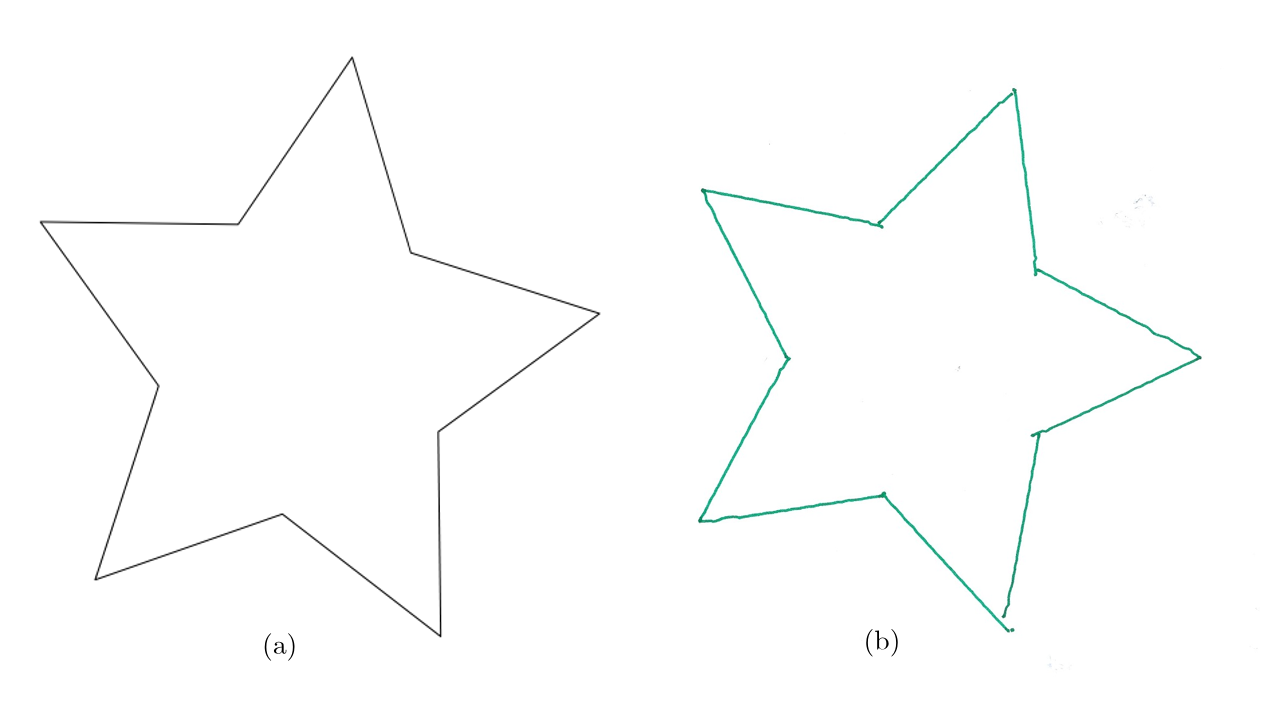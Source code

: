 <?xml version="1.0"?>
<!DOCTYPE ipe SYSTEM "ipe.dtd">
<ipe version="70206" creator="Ipe 7.2.7">
<info created="D:20170620003826" modified="D:20170620003826"/>
<bitmap id="1" width="1121" height="1169" length="152563" ColorSpace="DeviceRGB" Filter="FlateDecode" BitsPerComponent="8" encoding="base64">
eNrs3Qd8lNeZ9/39fN59n33Kptmm9yZ6Me52+ibZknefXW8266ydxHbsuOGG6QIJkJCEBJIQ
vYoieu8YjAkuiR0ntoONMR1M76AyM3c597ne+9z3zGhUcOJGwPy+nzvyaDQz0syQmfOf65zr
iAAAAAAAAAAAAAAAAAAAAAAAAAAAAAAAAAAAAAAAAAAAAAAAAAAAAAAAAAAAAAAAAAAAAAAA
AAAAAAAAAAAAAAAAAAAAAAAAAAAAAAAAAAAAAAAAAAAAAAAAAAAAAAAAAAAAAAAAAAAAAAAA
AAAAAAAAAAAAAAAAAAAAAAAAAAAAAAAAAAAAAAAAAAAAAAAAAAAAAAAAAAAAAAAAAAAAAAAA
AAAAAAAAAAAAAAAAAAAAAAAAAAAAAAAAAAAAAAAAAAAAAAAAAAAAAAAAAAAAAAAAAAAAAAAA
AAAAAAAAAAAAAAAAAAAAAAAAAAAAAAAAAAAAAAAAAAAAAAAAAAAAAAAAAAAAAAAAAAAAAAAA
AAAAAAAAAAAAAAAAAAAAAAAAAAAAAAAAAAAAAAAAAAAAAAAAAAAAAAAAAAAAAAAAAAAAAAAA
AAAAAAAAAAAAAAAAAAAAAAAAAAAAAAAAAAAAAAAAAAAAAAAAAAAAAAAAAAAAAAAAAAAAAAAA
AAAAAAAAAAAAAAAAAAAAAAAAAAAAAAAAAAAAAAAAAAAAAAAAAAAAAAAAAAAAAAAAAAAAAAC4
EnQKHg0AAAAARCTyEQAAAIDrPBbVikg8JgAAAACISPV+CwAAAABEJAAAAAAgIjHRDgAAAABq
RSRSEgAAAAAITb8BAAAAoOb8OsdxLMvyv/KwAAAAALg+eZ6XjEgqQBUJAAAAwHUrtYrELDsA
AAAAqDcuAQAAAAARiYgEAAAAgGRELzsAAAAAAAAAAAAAAAAAAAAAAAAAAAAAAAAAAAAAAAAA
AAAAAAAAAAAAAAAAAAAAAAAAAABcFXSdAwAAAACunxz08fmIlATgc3zt0bygAACAqz4iaSIS
AAAAANSTg8hGAD4vnufpgATFI+pHAADg6s9GtUNR8MUNDjv4qoKDYQ2ATx2R4q80RCQAAHB1
56Mw+9SNSCpIRlZw2ClBiZENAAAAgC99RKpdSEpUkeyUg4gE4PN8/aGWBAAArtaU9DGrjXRK
jCIiAfgsgUgp5XkeEQkAAFxDQameipJXY+odEQnAp+PnI9d1/a/Jc1LjEgAAuBYl3839E7Zt
f6mikTajF3/gYmnliFbhp7v+3bW9+BFEo1gspllqDQAAACDBdd3UxOQnhWs+K4V1Ii8ekSLa
ja850l68qhR0tXMvVYnrxdcoEZEAAAAA1Jw2b1nWl+VexSOSf+9c0VFR/h2LieeEcchVYrnx
CXbBjDs7ZhGRAAAAACTZtu04Tng6Eol8GSKSSUk6POknI9u/X0FQsoN5d+HiI1M+S0zJIyIB
AAAASAaicEXSmjVrwkJS6tLja1dymZU2ycjz71iVSLnoC6LKRS6IHRHPFbMWyXMVEQkAAABA
KNmxNpmMrvWIpONz6OI7IWnlOcr1I9JJFTmoK9+88NFRUadNSpIKCe4qVSQAAAAAgbCRnf81
nGjnh6MvQVjQiT1hTfTzTBc7/0RM5JV979307V49Hrm3x6//46ejBx2Q6CWR8pipoxGRAAAA
AEhKu4awr91VmxT0n9sNNvVyOmjOYLryBfkovEJE1KyX19458OH/OzPrrrHPd+p//8D1s5e8
/9sq/8KuE7R2ICIBAAAAuBZyXGKDV5Wy02s9WSllW1jTn0F78V2QgqtUauenQ5/tNebppiVP
fndTYfuJT/cserrhz78///VNllmUREQCAAAAcE1mJTclKH1MRDIT7SzlRyT/vArXiWj334f0
aTn8lw2nPXPjjD5fKX64QcFDrQfd9+9Dn7hkmoATkQAAAABcO9Eo2Ow1nETnJpYaJVNSjaJS
8J8wQ5lVSJZpyBAVbYkev25x4z7/dkPugw2nPtVk1rM3Ff6q5bD7hyyYWBVsmUREAgAAAHDN
RCQnOLzqiBTPR4lopFPrSjrcENYJI1WleGbBkchRiW1yj317dmaDokcaT3+6/awXmg65b6eU
l4tDRAIAAABwLUUk5Zkj6L+ggqM6F3l1UpKOF5miMTsWNPc+IeqcuGdFPhT7R+MHtyvu02TC
U22n9W034uEd3oWIuTgRCQAAAMA1lJK8IAuZiBR0qfPiy45U7ZSUDEuurS6KOiF68+l92S8u
Hr12/gGx/OPZ5VO+1u/emwofbT7p6W+8cO/SPb+/SBUJAAAAwDUUj0yVx3OD4lEiHyWOeHJK
HIl5d5Yyk+v2i3Pf5OyWfX/aZuB//8OYfsuO7TgiXvaWRQ0G3teg+IlGk59pkPHzrE2Lys0k
PiISAAAAgGuDMouPPCs+vy4RjuKhSKrLSUFEUmYLJDkl+j2pGrtz243P/6RN4ZMdS55pPfTn
Nw96cPPRDz4Q6ysv/EfL2QNbLRzae+6I1+TSGT9SpWwRBQAAAABXs7CKpMTVppTkmUOrsGmD
LeESJRORtDIrkC6KfCSyXS42fP4/G4x88M5V+WllQ5qNf6pD/uN3jnpqxPLZb0tl68Jn2q/K
6b59wo0lT5fsfWO/2FX1bUhLaAIAAABwdUakoH7kilLJvg120KQuIto0uvPEVebbU6J3ijX5
4FsdCp7uWDq455KsNjP63zTmka+m/1ej5//jX4oGHRBnpzgdJw9osnhYh23j2izIfGbbMj9S
VRCRAAAAAFxLKSmoFYX5yMyp02EVKeoGJ7RUiRwRmXPgnbbDHmkx9umOC4a3KB3UY+GIXjPT
e415+hdLipce37FPrAsi70nlXQtyOq7P7/m7ad+Y9PwDK2fuFV2Rshap7gkAAAAAuMoEEckL
IpJjvvr/DVPSBaX84LNb7PVVx+6alNly0oBuq8c0nPrCD7ZObZT+QNrAX0x5b9tBcQ9L5Lyo
iLlkpM2ox5vMGdx42cjW8zLvXTjh1fLT5fVFJAAAAAC4OsV7fevE7kfBBkh+RKoSOSnygUjx
7jfaZT3VZXZWhxX5jWYN7jEro/Hz922xT3wokUtmPp4KNkoyVzkszoi927svyen98uSuywp+
NGvsy5dOXvJvP0hGWtPaDgAAAMC1EZGqtz0K8k6lyG438oZU3jt/XMfi/u2mD2s9b8TtW6e1
mNj/7uLBc/a8dUK8aFgVCrZUcl3XFjkkzoxLezrPGdF9Q8nNa8b1njB8S/Tc+UTxiIgEAAAA
4BoQxCMdLx+Z+XWXgnrQH8VNy+rTa0mBn3c6rSpKWzS67fgh/7ls6h+l6oKfoWw73g/cUWE+
8q/1odil1qFWkwfeuX1muyWje87MWavOnzE9HzwiEgAAAIC/gsQGrzrlqP29rnl5PyIF5zjB
HkZ+/Nkn9mtS/sPS0b0Xj265NKfFyrzmpcPajx/0wPIZu0TOikTCjWUtLY6pIvkRKSreBdGH
ReZbH3UvHdFz04Qu68c3Keq/IHr8pB+ktIlhRCQAAAAAn2/00ZfLOnV+EC4OsoOvWiuz91G8
Z50JRMpxJcwsYRe7oIDkR6TzIgdETzvwTteCFzqUDu+8prDl0uy0hdm3Th3Wb8viveKUBzEq
rDfFf1e45WzQJ/yEyMrI0Tb5z96yeXKD2Rktigeu1hdOmPClw6uYiFTzT6/nXgAAAADAJ4lI
iUzzcREp2BNWwkYKXrj5a3xnWFP0CQNULNgCKeq4bjBN7oxpzqAy39jYauRTnedkpS3J67hi
dLfFud9ZmN9n3ez9oipEe7r6b6iRkoKC0gWRdZXHW4x8/J5tpU3mDG+Y++z88o9OmFT1SSIS
KQkAAADAJ4lIf0kVKTVo+LkoPKKO7QZloHJxy0WOqMqT4p4Q9yPRH4psk+h9W0obFTzZYlZ6
uwUjf/jK7HYl/buNenaDdfKIyEU/UgUJSy4TkWzPFKFecs/fMzun59rxXVYX95gxarVzlogE
AAAA4KqISIlL+MHGDUKKbVrVeedFHRHrkLhrTuxcenxHv7WzHlkxseDYm50nD2xdOiRtRU6D
GQPTyka2LXjuv5ZOeFtsPx9ViFQ5Tmqk0bUiUrDJ7BHPekUqb5uS2W5+TrPSzNvnFCy6+NEJ
0UQkAAAAAFc0IqVeyAtKRolW3sk+CUrpqOjyYMXQ6tO7v/qz7/2wNOt/Pvkvd5cO6zjhub/P
/kXjKc92WZnbcWlWr8U5rfOe+pcp2b91zUqiiJmMl9g4KdHboUZESszrOy+yvurEHdNGtJ49
svvK4ltn5G70LhKRAAAAAPzVI5Kfj1xzBJfxv1NhRJL9Ep3+4W87Dn349tKM2xZlNy3p863V
+d9ZO6bN1Be6lWV0mjmk08T+3fKffX7zgpVHdp0J6keWMvlIW049v1hXb6VkiXyk7RetMz2L
BnaYN8pPSd+cV7hVKk8y0Q4AAADAlQpK9VzCJBqTj8JuDOYyTnBoOSey4uTuNkMe6jR9cIvS
QS3mDumyaHibwid7lTx7z9QhN+c9ldb3/ruHPv57fWGvxM6LVAXBJ/lbPM8zN3yZiGSb+pR+
2bv4vTmjW87IaDY1/bbJ2S86F04TkQAAAAD8FSOS2afVD0cpEck1y4Uuiv6Trmw39Fc3L8jq
sGRks/npzWYOaDvumdw9L2/1jv9J7NXH33/HOX88mC93TtxY2DBcTAc8CfY2cj0n3uA7+bsT
f4EKmn6fEtninLtjcuZtqye0njW8V9Gwre4lIhIAAACAK5qbtPbzS7g9q/nW8YORpxLBxD8i
trok8q7E/n1BUddFWV8rfaHtqlG91hT88rWyDd7J46IviSoXzz8qgspRLCgJqZqrjcLFTR8f
kY6L97J3scOop9vPzrp1zYS7p+ZujJxJRiQvWBRFRAIAAADwRTDT3nQ8ToQ9vXVK0HBF+zGn
QquLwYZHs97/7Y9KczuVDrth7oAmy4e3XZjZIvfX+e9sPmaKTSpMMDoIVm4yHKVmlqD/g6RG
pJoJx79KVMvZoIr0g7IxPZYVtp09skNuv43WOSISAAAAgCsgmY8k3njbdPY2Z3riRh036ER3
QvQhkSdXl97Y72e3rh7beMHQZitG3Di979eH/GzM+y8fFscsNfLji1K1s4lOaejtxXc++viI
5CeyY6L8iPTfL87psij/68V9vz2/eIN97iQRCQAAAMAVjkvhoqGgluQ4fuAx8+UO6Nj7ovJ3
v9axqG/PZXktF2beMKv//zPqF41HPTrqnU27JVIprucqM01Pq9prnFKTUcpcu3hEukzT73Mi
W9WF78wd3XxGRtqi0T0mjdiS0tGOiAQAAADg84o/H39WeEY4TS4mcknkkMiCozvbDX2kUc4T
jSf1a784u+OiUbcszPnXpcVLzu39UKrKRbtmYp0XE7NfkhvekJe4leR8O13/7627dWzE8c6I
bIye6lkyuNuKorYLcnpOy14VO01EAgAAAHBlIlK4J2xqRPLz0VFRf9QVI97Y0LtoQJdZmT1W
jmmzKCutbGTahIH3r5r6hlQeD2pMJrMox7Zj9UckVV0e0vVFJVUrImlzzmmRV6XqH5eVfP+3
CzqvKuo5M2dp1fETRCQAAAAAX1BEqj0drrqtgivaUu5ZcXeIO/iPG5pkPdp9QVbPDePaLBrV
eX5Ot4lDJ3707u+98rNBjKqMWWEi8jw3bPVQ98bDHJQ8/mxEcrQfkfR2qeg1MT1tSf5d22f/
TZ+fTD/5IREJAAAAwF+Yeerf4Uj/mbBQq92cDlollIt3UlvvS9VPlo3/wabJd2wY13Z+5s3r
iltM6Nclv+/sE7t2inVBpELFY5VSKr62yLSyq10uqpWPVJ2/JTwzftEgIvm34d/+73Rl08EP
dV9d1GFN0T2rJ48//v7x5L5IOvGLPv7BAQAAAHBd5aNEG4SwxYEdHG49fbbrqRl5ohxRtniu
ePGKjCeu0hUiR0S2O2e/OXHoNwqfbL5k+C1bSu5cW9hmdJ/vlwzbJd4RcWIpq4sShxdfR1Rf
Nql/j1pd44+Pz8jT5lCemb/3vorev2Ry2uLcdusLO87PHfDOlv3mDw73sw1+pWuymaNrtBDX
lwliAAAAAIhIH3OEEckKvrqua1YAOV6Vp46IekfU3ZMzOs/NbDQ//cb5Q7427sle09KHvLFm
j5+e3Igr1X0VdHUNKCUi/eV/v4onGzfxl3tBRHJc02Z8txvps77sjk2TO2wa9/UJ/Qbs3LbP
/MHB7wnupJnbF5yM7+bkVUckl5QEAAAAXJ8pqeZktstNqdN1c5OpxihHe0rHo42lvEsifxLr
H2fm9F6S32ldQbdNRT1Wjb55+tCSw2/tEtNlLpKcFFerWKOr1yF9sohXXxVJB6ucDonz1Jq5
nZeMbrupuP3S/Emxw3tFxcIqkhOfZRdUweqJSBSSAAAAgOs2IX1MmwItl4kMyZ2JzCQ7s7qn
3HOPiPO2VP149ujvri25+eXJLVflNpz4XLuxz/xyxZS9ImeC5nWuxCOMqrWG6NNFJF1PRAqT
zkXXPS7y9Do/IuX6Eal5WdY35xXsNeukxHZUYv9ZceIN9OqJSOQjAAAA4HrLR8lkUZ04UjZp
TYYFN+WSfqYIj3gTueDCl0T5eWTa/reaDX2o5fTBXTeXfH3x8B5bJtwxJyvnTy99IOqouNEw
v5gVQFrXqB99hvZxOt7iu3peXOLvr/T0CZEnV87ssSy/47YJvbZMbjP2+d1i2jjEXBUuRJLg
ik54NxIRSehmBwAAAFyvESlcfFSjHZyqJyKplKxkiQ6PZERygk2INkSO3Tk3+7bN4zu9VNJi
ff43Zg9pPqHftwoGvqMrwuberq2SN64/l3wk8WvVjkhKHMuzg7rV4BcXd1446salw5ssGnlT
1q+3RU+X+3chqGO5tqO1DqJf/REJAAAAwPUZkXRqPkpGpNQth2qGkXjhKbiKpeSkqN9K5T8u
K26xJKv51qKG60Y3W5TVa27OP07O3iFVl4J8ZNluvL7j6HhXhpRtjJJx7NPdC5VaCwvbhnvm
nOOuPXXXG10Wjmq9aewNZcOaFz+f+9r6cyblBVdUXhCRdLxZRM2IBAAAAOA6jEhusn9dcoqd
J/UUU3T1mamLdPzsc0LcP0ns/vUzGk14rum6vK+vzmqzYnSbiYNKDr6zS1S5SMR2wst7rkku
WtXXH08+a0Sq/qvCiOSaKOb/9rfE6r4w55a3ZjdfmddzQc5/jM8Kp/y5Kt6uwVJu/RGJShIA
AABw/UWk6nBRq6G3V72pq3aCAlDErq4xBXki4pmZbG9I5Q9mjuo4e1jjsvRvzB5010tTbp6a
saLq2H5RVcmZb6mlmTrJ6LNkEV03IiXO0kF3iHfF7jIns/trk29+fXrarIxHF00+IXJRu44b
3wVJ6fCeVu+LREQCAAAArueUpOv/xgQG13Xje8I6iWVEQVUopqRC5KjI7yV6z5TMdtMGNZg1
oOWSET2X5TcY8uB9M8buETsiYlvV+8HW1zO8ejMj/WnDUv0rmRIVKf9v2CVei+JnGy4a1npd
fofSoYsv7T8s6pJ4Zm6e7Zi5dvHr1olIQkQCAAAAruuMVCtuKBU0fHNNS2zLsvysZLuOn2j8
cHRS5APxVqiTrfP79Fxd0Gxhhh+Rui7K7pz/bNmpXUdELiUXK9Va05TSMU8F8/QiwcogJYmV
UJ82ItUW5LJyV+0U64E3l7Rbm3fj/CEd52Q8tnL6Hh0Ne4+H17QcO9jXKRGRaqU5AAAAANdb
Pqq5dWwYU8J8FJ4fVY5lJq3pcpEj4ha+tHrwi4u+N21EhykDe64b22ShmWL3d9kPtsvr85pY
B0SH/RAct/bNVn8f5Bc3yEdVny0iXfY+Bb/Pv+X94v3id4u7bizsuL6g7fRB980Zu0+cS+HO
scqL76nkKSISAAAAgHojUjIdWNGYSRnaLCk6Le4J0bvFWXZ2b+v+v2gw7MGWk/u1mD+s3erc
htP7NSrs8x8rJy06t3e32OeC4GMH8SQ5j65uCUmCM63gqNFST38O9yK8tVgs5p8+LF7fXS82
nTu48/oxLSe+8IuF4/eLe0E8E+DCxg6pE+1SHgciEgAAAHA9RyRVaw/ZsEe3yTvqlDiHxH1X
IvfNG9M6+7FbluTdsmZs5xW5nVbltV8w/JZ5Wa0HP7Sp6vgBURUpmSjcO6l6qZHU36hBfca+
CHVuM3kvXNtRnnwkbt6Zt9OWjOy8enSr8X2f3jB3l0QrUuYBWlbYApyIBAAAABCRauxJlLrb
UfiN67qV4p00TQ/UXTl9bp8xtPWizIZLMtLWjG4xY+DNs7Punjoi/73fvKkunQwWFpnrR01j
B2XFlHiOKNc0RvBqNUOoEZBS5t3ZnyKU1BeR/MNxHP8bPySdEP3LrXO7Ls+59cWSpoVPl558
f4/YF4OJeG7MMm0oEr3CiUgAAADAlzb11EkP+nKXqjPRLv6NYxKNnzUuiLwt5XnvvfTdslE9
F2XfNHtAw7mDv5L7SMOMh6ae2fm2uHvEOR/Ol/NTkQkn/ilPlEkcrigVbuNad6VPMoi58YgU
zs3Tn+4uJ+bv6UQZKzzf/3afiuQd+/1XxjzWZHb6jfmP/3DcMP8PrjDbIXnVCVF5qdU09Wl3
aAIAAABwNeajmoWhGquB4pcylR03XIdjpsSZEOOZvVTF0eGPzOlosPHrHrHnntp1z+zs7qvG
9N5Y3G3G0G4Fz/3L1KxN0eMHRB8VNyIS87waUcX7yybPfeatY6uvEt7VxP1yExUr21EnRUYe
+N3fjnr4X3aubjV1yIPLp38o9qUa0/88cb1kMStlY9tEv3IAAAAAX6KI5NZdDRRUdlQYkWKO
fznPdsQUf5SbqOacV7HzIu/rqtck0jnvmU6lmd02ju+yfPS9y8ZP+uD1P0jFCf8yYd2nZhOG
2n/JF3x343fNrRGRVBCRtDKN6g6IM2DHlp6ritLWFreclv7o2nl7RZ0P7maisYOfD73kEiaV
EiQ1EQkAAAD40qWl6m/qlngSF6pyTM+CqMjZSJWfHc7Y0bMib8TOzq/Y3yj9l91mZ7aaNbjb
krzuMzJ/Vlb8W/vcsSAfnXViTnCznqWSEanuFL4v9D6qy0ck/4g6nv+n/veG0js2Te62eXKP
ZWN+NHHUO/al8sQVHcdxHctEpJQqEhEJAADgCxzCadZ740onI1W3g5xX80gtNplFQ6akUiVS
GXw947lnRF6pPHXr8D5phc93LRvRtjS909zMLlMG37dqSumHb54QOSW6Mrnkx0u0XNB1otkV
u7OqdkTyWZbln3dUpN+7LzabkX77a3NazRz2k7klH4p9QeuI7YR/pKecoJBUu5+EEJEAAAA+
cxqqG4iISLjy+chN9kPQl0lGNbnB/LqYyCWRk6KPi8zZ/YdOQx/vOjm9x7L8XmuL2kwf1Dzn
8f9aOuFVufiR6IvBzkeOxG/fvhRJRqTUzZX0lbq/8YikakSk8AK2ln1iP/vWul6rizu9OPGW
deP/eXr+bnH8fGc7yXqRZ/rbJf7+6oeOtUgAAACfjRcgE+GvG5Hc1IhUZ2adTunYlkwxfkSy
PW0FEWmf6KVn9vceM+hbK8e3LM3ovmbsN1+cfM/s7AGvr/y9VB4R71IQpuLpwk3pFV4zIl2Z
lFQdkbx4RArXWJnFVbattGeL7BXr168s9SNSx00Teq4p7pXd9y3rQlX452kJ/j+rkgUkIhIA
AMDnSClFRMJfPSKp6i4EtXeGDfswxMIG3YlkY7tOEPClSstJkfdF7p6Z02pm5q3bZzVdOPLW
ZWO+OzvvdxLdJbFToqvMeqWgPYOr46kkFqzisb16I9iVub8paaY6IoU/umQ5h0X/eH5Rm9LM
lisL2i/KuXfxpB1i+UHPcT3PS368kWwTTkQCAAD43LiuG6YkHgpcFRFJauejWOKwEvkoKAHp
mGeqLaeU+4Z96VcbytrNyWq6PK/Rirym8zJ/sHjcb6R8v1hVZnKdCotHKubG81F4WF7qQqQr
lo+SdzHlnnq6+jAN+vz7dUxk+Iev9F5R5EekjisK7ltX+q5Y51OiUPLyutaeTUQkAACuHeEg
3DINqIQBOYBakaFWPAmnwoXJKH4ELRr84b/jmBBxXtRZkR0S/eepOd9aNq7hwqxmG4u6b5nS
tXTkquipvV7Mv4pyvHhhRdfsAlFzY6Paq530lbi/qREpPMLI44j2790+bS10T7Sfldl+TVGv
jRP+Yd7Yl6zT58JrKNOtwr+wI26NmYEeEQkAgGuV45gZMir4ZJf5XQDq5pRkWSfcBshSXrxK
4uiwId1ZcQ+JXnf2YMf+v+o5fcTdW6f32D6j2eKcXovGTLmw76BIReJWtGPXjkgpcaj+fPRX
ikhBSjL3zw93H4maHznyd8MebL08/87tMzsWDlhZfvhUfOlSuGFuODcvpfhFRAIA4FoTtgWI
RqOpQYmIBCA1qqiamcWK2vEhv5uoKkV1TMlxkd9KrGX6w73LclrOH9lhzdjmszO6TR/+3PZV
74pzQjyzcMl2g8zhKfNddXC4TFqq96wr9OoYhDjz1fVUWD47JnqZc/L7G6Z2XlfSbf24exYV
viTlx80iKs+sqAom2tWISDrRfYKm3wAAXGspSYL6keu6YT5ixh0ASclHtcsiKujTHXZXCPpi
+/+9IPKqlD/xu5XNSvrevmVSy6U535j4Qq8Zw0vP790bNACPJFYtJRbsuMkaTepvUZeLSFf8
pTGoDJmUpLTnivb/3BMi67xzD72zrufGSWmrx349+7FZF/ccCcpqwVxB7XpOGJGqC1LxFnfx
tg8AAOBaiUixWEwFeDQApL486ERNRKU2H3CDiOSY72IiZ8yeqt4fJJbz0VsdZw6/Y8vUXhsn
dFmad8/iMS9JxS6xy0WsoB22pdxgUY8bU5afJlIW+8R7x9XbIOKvEgzjJSQVpKSgXYP/h532
I5I6237cwI4rxt6+fea3Nk4pc48eEF2h3PCaqWuRquNkEJFcIhIAANeIcE5dar9aghKAZESS
RMvrGg2xnfhCogqRI6L3i5Sd+uDuyRm3rxrXY+N4Px/dtnZ8x+L+M858sEucSyKVMSsssgQ3
FdZTvJqLfZIpqZ71R1eyjqQvE5Firtkd9qR4m/SFntNHdFo2puum8d2XFmR/9MZh0708uJTr
X1rVuBeJiKSISAAAXDuSgShsaud/Gy5HAnC9M1EhvlZI16wiuREzs+y8654U+ZPoX22Z2zD7
0fYLs1quK2y1ZmzT6UO6jU9/cPGUXeJe8PNRWGHxPO2/yGjPdSxPmYilXLtuStLJ1Um6nj1q
r8zuSLUjkklJ2vWUNvUyvU0qfvpSWbdVxY3nD++4JO/BVxfuFLsyeWXxbNfStSKSmVPo2UQk
AACulUFQUEW6//77JaVLA2uRgOsxD9VdBJSooSTn2oVn+5nntHIOimzxzv3q1UVd5g1vvyq3
2cpRDedndl4y+tYZI55/eckh0+BOyoPNZM3tuK65qWBpT/yQ2kd1aalOg7sruUFSvVUkc6+V
XBR5xSvvWjiw05KCVivy0pbn/dvGabtFVYYPlauk7o5IQTNzqkgAAADAVZmDas9wS2YTlXLo
ZKcCR5lg4Olw49Rwl9gKT06JvCfut4qGNsp5os2irLSXxzfZmN9qRU73aUPuzOs7eNP8nRI5
JSrmX96/vbqtwz95k7orNNGuxq9JeXx0OEVQzmhvp+gH1pd2Wjq60eKRzedn3j5rxH7xqnSQ
45TyL6i0p1M2k00NegAAAACuMjWmtOk6EckV5R86WUBxPbFsf2wfEV1lqkL6qOjDIvMP7/qX
2WPTpgxtOXd4w0Uj2m8uabwkq+Oc4XfmPvuBxPZL7KiORMx2SZ4OZqmlLim6spnnkz88tfd8
9YJlRjrs+10h8r44T/9mWdrCnDbrC74xrV/ehR0fSiwWVJEkqMXXqCLplHBERgIAAACuKuHa
IlPj8MKlMXZwQqUkpnDtjWk+F06KU1opZYmUi+z1ogdE3hJpm/5o18npt64Y22Z+Vtry/NvX
lXSZldlzwpC7xgx4xTl9zGweZFUEfbBNXAhn66UsKfrrdqv7dBHJ7I6rzKYIl0R2iXrhtdU3
rxnXeUtJw9LBz3+4ZY/YMYnPovM877IRCQAAAMDVFpHCXX6CcBQzG7mGC2RSZ5Sp8EiEKSlX
lp8L9kh0q336X2fnN8h8qNG459ouzm63Mu/OrVPaTU9vl/P0vXMKX5fIB+IcE30+KLVUiWs5
tv8bnapoPHfU3IL2Kk0Ol59oF06fqxI5KPLgyhldFuV9dfbADivy2hU881HQ+Ty8ntk7odZE
OyISAAAAcPUyA343CEfhwqLq6KLim5+GzRTCsyPauyhyQLy3xG6d+Wj3spEdV+X1fm1q61Wj
eq4b23lGeu+x/V6Typ1inRXTyqDCHKrKc6qbFfhhy3KufGO6zzcixX/oBdU00U+/tPg7W2bc
+ur0rusKm4589FC4SkvFN1CgigQAAABcK3R8wVE4v67mVrAqPs0saFin/VQTFblgtj2Srers
P8zK7jJrWK/1hb1/M6lxWXq7ucOajHps9N7X/yT6hMg50ZWu9m8j5gU3G86vs12JOUEoiq9F
UtdERErtaJcSkcxuCNpUi/aL5O18tfW09MbzM3puGNcs69e7JJqcaCe1OtoRkQAAAICrePiv
6q4GSs0BifG8G8wcO2fm16mnVs1qm/nr2+aPajZzYJuyjJ6Lc9qNffbZ7Uu2e+cPiHde5HzQ
7C6ZAswOa+HcPZUoISVaYau6f8DV+kDVjkhm+Zbyg2VE5JBI6akP200f1mppth+ROox97gOJ
xFLujaNcIhIAAABwrUSkGvv1JLsThE3nErWeWNCX4COR/i8vbZf9RNqkAS0mvdBpbmanKYPa
j3i8ZNdrfnQ6ISoS9GQwVw2v6HjVN2W7pmF4SvcDVW9Au0YiknLc8NzKoKw26dA7Pcpyu2wo
6rJ6zP2vzN8rjuXfY0fpxHZKRCQAAADg2khJ8RZzQaHINq3slIk5nhvmJFP9MKmn3Kw/ch5d
NKlx9q8bTHj2luX5XWcN6zWu/20j+uwQ64i4kcQ2svWnCy2X2/v1Go1I8YZ/2lSRDoukv76u
7ZT0Vkuzu60tTCt83s+S0bD65gbb7NKuAQAAALiGKM+EIzfehCCYU6fdxJDedtQpN3ZMpPTA
H789c2SL2UParhjVYtILLUY8OvS1Ve/oilNBn4capSj9Z+KGulw+uipTkr7MRDvTnc/ygrVI
umDna22mpjeYM+SGqf1ajHp8l0TDrWPDiMRaJAAAAOBaUZ1QlNnU1XXdqFJ+PnLceArw489J
kTck2iLj4aYTn+u4vuD/jH+qy4QBGW+u3ymxC2YPWdPmzq2zpCi1oXfyUPXmo2sxIgWt6vxz
oyL7xOv70tKWkwa1WzU6bXne4++sOZCMjUHTb9YiAQAAANdKPoq5ThhVzO49ZtZddXhxgnZt
x0RttU/fPKZvl/nDO67Obbc0q+Osob/ePG+H2OeDfGQHK5Ws4IRKiUjh3L3LhaNrJR99TETy
42S4FumgyBMbyjrOGXnr9ml+RGqU+XBYRVJenVsgIgEAAABXd0Rygjl1/ldHe4l9kCTquH7e
OW/6M+gZu9+8dWz/xmOe6rA6r/GcwZ2mD/nh9OztztlD4lYGPb0rPRVLpCSdkgdqRaRai4+u
lXx0uYhkSkim1hZfi5T7/iu3rSzu+dLEf3pnSfsxzx4NHg0iEgAAAHAtpiTbU2FQsrQOZ9n5
eee06H2ih7++pnNunw5TBnZZnttmeXa3pTk/Ks19W+wjQQOHcJ/ZsL2DnbrtbGI3JVVf0LiG
wlHqn6lqRqSw4qaDRn/7Rfq9uqrHkoIeWyf23FTy39vL9okbCzrahbdARzsAAADgmglI4UZF
QQTwI5IVzJ37SGJ/kth9C8f9/ZD728wb1uvFcc3mpXddMqrjmOd+o8/v07GLQYxybSWO8mJ2
sElqdROD+g+5TF7StbZnvUYiUiL4XBS9R7yfzi9pOyuz9/apDUsH9542LGz6HUxfNFmKjnYA
AADAVTGsrxNH6okn/tDfMRPCLDPaV2dF3qw8nf3qmlvGvNB+Qr8Wc9PbrsppPHNA68n9/2n+
mDfEOiZyIdmLwFXxmXP+LZjeBTUjkneZlHT5NuBXc0TSdSKSCqbSRUw7dK/Phvnt52R22jyu
85oxD7y6YH/wELnh5QAAAAD81Qf0XvVsN9fMgvPivRTMyF5L2H7OC8pAwTjf/0+V6cwgvxfr
O9NG3JT7629un3bztol+Puq0dFTXiQNuG9HHDwLnRMckfu2PCTvVf4n8udijr42Hs264S/br
i5itY517J2b3WDSqwcKMpvOG/ev6KXvFtYJCW/hAacc1j3Kw2sutk7sAAAAAXLGIJImI5IiO
RyTPnKUtFV4g5pmdffx8dFS89eVH/rmsoEtZ1u2vzkjbXNxpY1HHxVmNRvzq5mGPvyeRquty
RK9r9qBIVsdcT6mgSGQHy5HSNy3qvjC789Zxzcoy/nHlhP3ihb3+nETjOxORPNMa3Qpv1yMi
AQAAAFdyTJ8qbC+gzKG8+FoYLY6tnWBbn3LTcMBecmLXPZOGtZnYr+PK3MYLhjaY2f+eNcXt
hj8299j7B0SfFM+PSOX+dYhIKc0ozEQ77Z0VPfn91xoUPtV23ehO68Y2H/XkDlUZtviLuKZq
FK8iBRHJJiIBAAAAV3xIX3PZUbBKyHXC3Xwc5To6voTINuuPZI9YTy2d9q0pGd/fMLHbytFt
Fo9oPXforWXZzQf+4m1xD4pbHswZi4SNrIlIiZbmYRXJCapIW+3TbaYM6LyluMPq/LYFzx0I
2jjEktPqzFxGIhIAAADwVxjP26lBxvOSg/OwcYBKbITkH1GlzrrWfrH7rZvXNufJbxQ83qh0
YMNZA9pMG3jXrJH/34yc30vlaTFbo0bCJUvmKg5VpNSIJMFUOj9mviEVHacPab5sxJ2vzWxf
3O8DUefEi6WuPEpEJJeIBAAAAFwpKij3xJKdGcKIpMOFScHymaBjgB1cpkLkuMiys3vvmjKs
QeFTjWb0bzE3/X9kPvDAptL/nJa7W9RRUVXhkN6UnczcsnC/VCKSf9jBWqTwMfcfyXfEunl+
th+Rbts+rU1R33ckdincTlcHydSya7drICIBAAAAVyQiRUzxwtMSJKOgEXd81UxyZO7JhVj0
vOgjItvkfOPhDzef2v+Olya2mzus4/j+40+8+4Goj8S5EIzwo8G2sOaKtiuRcJx/HUckqV1F
0sGJs1ptj55qXPDk30977itT+35nxbh3xTsRdGwwk/E8Lx5XTUTy3PDxJB8BAAAAV2Q8H/T3
DndxjdePwvUvZqwebmOkw/51Mvngm50Kn2s+a1CrRcNvXT220Yhf/XLJpIMip0XZQeFIm69B
4cN14xP2LPs6jEi1E01w2n9kXNFKmT6BlSJvqotNRj/RfFFmswUj06YNm3P4vX1uNBGREivC
xEQkldxgFwAAAMCV4AWD9zAfxXsyOKJ1sBGSf8pPTIfFm3NqZ9P8J5rMG3zjwvT2y7J7Thw4
Ydfrfm66GKyXSc6nq7FlqlLmuD7H9rUiUrIw52cl1/T6e1/s3rOGd99Q2GpZbsMxz/5sdvEh
8crDrWN1EE4lHpF0SkQiJwEAAABf+EjeceL9GZTr+JQbc+M9FvxxepWWkyLT9/6+0bBfNp49
sOnqrBvnDGw85qlB25fvllgsuAU75tTZDTYsS6lwbyUikgRbS4URSQe7Su0S5983z+iytqDd
qoL2szL/YVzmfvEuili22RRJOW6QluIHEQkAAAC4ciN5Px/ZjhuJVW8gG7RRq7Rcf8S+T2Sr
VLTNf7r7stymK0a2XZXTYmyf7Pe27hGnQiTquOGYP2rFqruFS3w1k/+N1vr6fWDrVJH8B8sN
ev350fJDce59ccbfjnnkxrlDOy/M/efpebvEvZCyjqk6HyUiErPtAAAAgCsxkvfCLg2iledU
WWZIrszCogtmGK8XWkd+sKqk7ZyhaStz2ywZecPox36xbNKHQXOGKu25SluWVT25LhGRFBFJ
1/qvyUdawk6BpjZ3QPRDry/uuWFcqxV5beeN/M/lk9+Wqoth6cjVynF1cpZdSkRS/IsFAAAA
vmCua/uDcMuxw/qFH3GqbM9PQDtEPff6qo6lmX+T/YvGZcOazRry9YyH5lzce0h0VdieOli1
5PqnbSs1H+lERIrXpK7btUgp/9WpEcmTiCeHRP7vmkl3b5v2rT8saDoz/R9m5r4rVkV4HS/s
gBc0akh20kjU5gAAAAB8wTzbtRzRft654Jjy0BmR1cd2f2/yyEYFfdqvLWi2OrflwhHfWT3+
F8unfSCO2Rk2allaV3lOuRNT4ZjeH86ndGCLj+Tjfa6JSPECkDntmiKR/1AfEO/bpdkNpvXv
8uL4xtMHd8vv/7ZY5/zgaTmJJuH1RyTm2gEAAABf9GBeKWWJXAx2ht0j3txj7zfu+8Ati8d0
WlvUaGVOk6XZzScMuLsk811xjjtuJNg4KViuZCbSmdG745rOdcEOPnbqVqdEpJSIZIfJMagQ
WUFE6r9zc/dVY9qtL+yxpvgf5o39k6gLyet4OrEjUnVEUkQkAAAA4IsbwCcOzzPz5fx8dEjk
ZXX2Z8sn9Zg0uP2Moa0XjmwyP6PL6jH/a/iDvQv6vyGRc8HMuvB6tmdCkekW7gURyQvW0AQR
ScUH+fH1SNfzI5zaYCFZRTJ9v0X2iz21Yk+rmeltVxe0XpjzvQWFmyKnzoVT8lwvuIGUKpIw
0Q4AAAD4tGNzHT9SePHNj6p7cQf7ujraH7FHPNOZYb/IP48bcffM7JZT+jcuS//67P63bBnf
eW5m2qgnF53bs0/UMc+sODItqVMyVo20Vavt9/Xaf63+BgtBNwzzsAc/DLaaUkuso03GPnP3
q6WdVxV9d1nJ6tjJ8yZ7attRyWctcQAAAAD49GP0OtklHLQ7Iq6nnDArKcs2m7uKBJ0ZnPRX
1nUt6N9udkaDuekNFg/rsDqvzaQX+ry29HU5f0rklBXxr1NlxZjl9YkikkqJSKYKpJQ45ke2
yAmRxRUf3TjikZs3Tb5z26yuUzI2ycVzQZXJv4rl2Mn2F4ntZIWu3wAAAMCnyUdevH4RLhdy
goqR1uGkN08p5f8o4pqSUEzkuHb8fLSk8kj3kkFpszJaLxvVcN7QtmUZt8/N/tWKqe9K5Slx
Y8HtVFhR088hVsUg/VNGpHDfqCDx+I/kR+KttE62LX4hbfmYbmtLGmU9sU6dPS4qEtSQgkBE
RAIAAAA+DykRyQ4Ox0yqU6Z+pMyUrUu2aS59SuSgeL+XqjvzB7YY9eQ/biu9/cWJN28af8O4
Pi2zHis7t+cDiVSEG54Gu536/6tUts0g/TNGJFd5nufn0yOil0ePN89/+s5ts/yUlFYyaHnl
0fPxHWaD6xORAAAAgM9liB4KBtt24jCj7mB/WAmKRydF3hN3pXuyXc7TrScP7LW68Jvbpndd
lNNr3si7pmT8UdROVVnlX9Ex431tBVuYikRsi45qnyIi6cTzEo8+WkeDtUjrvHM9p2e2XZDT
ffW4H2+cud49e0I8S3kuVSQAAADg85PYw1WrxFy7eINukYqomV93SuQNp7zf62t6zcxKW5jd
cuGItOV53RaMSivu++tNc3eI5weoqrAdnR+JVGL713BRk0frgE8QkVJ3MgoeuuqUelicte6Z
blOGtluYm7Ykv8ukoSuqjp1NNEq3XYeIBAAAAHxuIckMqr2ga3R10wYVjMzPiLwvquTQu42y
n2y9KPemhcPbrshtPPH5BgPun3/6wwOiTziW6Vyn4mN1SwU3orVj2TU71uGyEUnXF5FMDclz
/YfRP2EFW1AtOLf/a4N+3nvDpG6ritsW9lvvnvUjUsxVVJEAAACAzz0ihSlJ4vPuTBWpXOS0
yO/c8nVS3nzUM2llOR3WFjdaMPzbW6a2GfXEb8U6FBSPzMamlSYNOUHjtZh4TrKDuPIYpf+5
fFQ7IlXvi6QTz4hIxKxFcrdJ5fcWF3ZfWZy2JL/zxPTV9qlkRzsiEgAAAPD5jdHDobUopZJ1
n0iYjyT6o3mF3WZntZ2b3XlVUadlY1qNH/Bvi4pXXzx4OMhQwaaw8ZYBuuYkPcbmnyIiScrj
ZipK2g1PWKbpt37ROtNr/JBuK4palGV1nZKxRSrOBo+2pTXtGgAAAIDPb5iuYtGqcDjtRh3L
cmLBtK4Xo6d/uaXsnrUTb986zc9H7eZkdZww9K6iob/T5SdFLorE4lPrqisZOrE0RjE8/4sj
kqovIoXfOcr2PE8FG1OdEVlz/qMWwx5tPiuz06qiJnlPb5aKI+JGXNeN98EjIgEAAACfwxA9
PsBW4lbE/K9BwUI22qfunJnVcX7WV6b0a7s0t+WkQa2y+/x46ujX7Ytng3lf5Z6bqHB45jpW
onqUkpISU/jwF0eklG18PTNf0Tx6fkqKufqs6O3W+bumDL9nW2mjucO/tXL87HN7PxLXDh57
JwxHRCQAAADgszG7F2nHH2Pbtkk8EU8+0vZrUvmd2aOaTxv01en9mi7IbFDyXM+iwS9J5QGR
Q8qqDK7lhI3BddDFzkk0CldEpE8TkVSdiJTIN8Gj55m1XeUir8cufGdqVsu5I3tvm9FzXk7e
rtdOi0TFbCwb89zkmrIwIgkRCQAAAPhUESkSdF3wv55y7ZMiGyqPfa+s4Pa14xrMTW+xeORd
q8fdPTXzZe/i0aD7dySRhNzqHUvjnezC7xMRKayMhAcP88dFJLduRErMuDNrkcJeg9pEpHe8
yM9WT2+3ZHTzJbk95+fdO6/4Q6cqrOA5Yd2p+iAiAQAAAJ8yIsVEzou3343skMgPi4Y2Sv/l
349+rNPqgubzM1vPHPyjhWPWRI8dEH3aM3O6zLhdadt2XU+FpSIv7Degaqym0anDdUbpnyoi
xTva6fisu0taHxDJeO/lpnOGt1xZ0HvJmC4ZT54IQmskKOLpy0UkHn8AAADgkwzRnaBC8bZE
7l1Y3HNB9lcmPXP372a3X5pz66LcH8wbPXHPGzsldt6Mw3W8UpEYeGutY64Tce0qca3qeXZe
srWaDgf/+NjH3xbPTY1INfo2eGEJyf+vn2R3i3rqN0v/3zFP3bRw5G0ri/9p1uh94paLVxXM
tSMiAQAAAH/hIPxyw+SwY3e5GXvbI97b2ij/iWaLMxuvHNl9Q2GbKQMe/82iV6V8jzhnRF8S
ZW5BBYHKUeG4XTlu2O0hKrpKlF0nIoWrbBihf/yzU7uKlDgc5cbbNbjm5xGRgyKD3txw98sz
mq/J77WisFd+v32iIkEdMLHhrKeTlTvyEQAAAL7cIae+1FP3CH6szCHVdZxaUcV14xuSRh33
ksiKk7sb9f3Z32Xcf9OMFxovzWgyb3DjvMduHf38W1JxUKIXRMeCHGRuwEmZUJfSe612l+8a
M+7wZ5/bGk2/w5QZluxcMbMZzZzGoIq0X9R/lZXcvWVKr9em3bJ5Yq+Jg/0Aa4XPqe1IYo1Y
vJedF799AAAA4HqPSInZVp7JM8pNHEp7lmWFA+mLru1nn7Mim84e7FXUv8Os9N4bi5qXpTeY
/Ny922eXRfe/I1XHxCkXz07GH9OC2jMHw+7P+elNqfukRCRHucETF+8cWBFEpKfWzWs9a2iH
F4vS1ozuOO6FXWJbUj23TiWnO6acAwAAAFz3gvqRVikRKZj6ZqbFie2Z/nVHRH0oeotc/Eqf
e5tNeaHtkhH3bJ7wg40T2wx/dMH5Pe9L5Hxi+pZK6V+nWFt0BSOSBFUkS5vD/y6MSC9sXdZ2
dsbX5g1uv3zUj9dOOixS7irtP6m1IpImIgEAAAA1IlKYksIjMRQ3i4YuiOzSkd9JVd83VrYZ
+2zavMzOa0d3XZXXYWK/u8cPWXDkvb1iXxKpDBrW6cTKonDsbZuiEmuLrlBEUkoF8yTNtrCW
kvOue0hk1I7f3LZ2XPMVo5qVDf1mWe4OqaquIumaEam65wMAAABwvYyt651pl+gjlxh4J/4b
Ezkq7oeic9/d+p15ub0X56Ytz2s0P731/GGtJ/b94Yys1/XFk6JNE2nXDQfbZu2R9nwSbyyQ
WOqCLyIiJZ/DIO8Ej7vy85F/qGDvqnetivuXTG4+bVCHjYXN/Yg0Z9TuYKKdHXNSli8RkQAA
AEBEqhGRVDIiaS8+Yg4W+58xnb1jI3a+/N1lhXdtKOm5saj5ohF3vDSxzYS+ff+w5k/iHRUv
6o+3bTe8bSc4zBKkxI2r6s5puBIRKawi2Z4KG7PvE+mzdUmPZfmd/OduzpCfbJx+JNg3Vjke
EQkAAADXWxL68+EocTnHtEFL1I8cM2i2PTlt8pE79tS7bWYNbTw/o92q0Y1LhzQb/0Lnwr7/
OiPndefMIYlF/PG2n4+0WMp0aQi3OpJwxK7okPbFqY5IKiUiiaeVdpNrwc6Lfr3y7A+mZLed
N7zjhsJ7Xp4yePfLu8WKhP8i7OpbqJ5YCQAAABCRzPha6WREUn4+0mdFfyBq8Hub288c0mBh
xk3LRnRYnd9zYe7Xn/xJ3lub94k+Lm7EVCt0sloUMxFJx+sRZoxuptxpqkhffERSKc+vMuUj
Px/pmJJLYRVp+7Lvvzq7Udmw/5X3qwc2z94tsbDpd/KJUaktGniqAAAA8KWPSHUzkadrdVDQ
yks2NPPHz8fFe0fstMzHmox7vvvm8b3fmNXtxZImY/v8fP3MtyV6WszYO5a6n46u+bu91AZr
ZqtZxt1fSESSOtPkgnqS0p7tKctUkeQdsX6ybFK7shE9No//+tgn7l8/46B4kfCCjq5nMiQb
UwEAAOC6ikhhOPJ0XPJirvJP2Y4qD5YXTdnx6j1TMltN6nf3qzPbrMprOX94i+Jn71855Y8S
OStywXHcejd+TQ1HifKETbuGKxmR3HAL4Pgj7z9Zv9OV35+R02FBVrdN41pN6V8aPbhPzE5X
XvL5SlmOpKX2dlkAAADAlz8i6eqzVcrAOBK1YiInRDZGTzQe/It7Xpx849wh35g96I5NE3uU
DHh63dyDQfGo3PNU3d+iUxYfJcKRmzrwxpWJSPFVSeacKqWPibM1eqZHQb+Oi0bdvm1qj/lZ
y+X0/qCjneN6tSKSS0QCAADAdRiRUvKRK9oRHU6Es4NtRg+L8554jfs/0H5WetNlWU2WZ7Vf
nN06v8/kPW8eFnVJpywsSul+ViMl1clH8R/hi4xIbuoTbXb9NY98VEzDjVd1Ra+igd1XFNy6
dXKvsqzSS3uPhR3tJCg31YxIiogEAACA6ywihdPrPJOMtC2eJdoKdjU6Ke5BUTtEHtxUeuvS
0U3mDmm0IKNVWWaL3CfG73vzpEh5MBNPgj2P4pUKFR9d11jsn5jiZSfPTFmXhM89IiWnMsaf
aKXFdcKIZAUR6WX3Que85zouGtVuyai2E/stVScOiVsjInnxiGQnIxLPFwAAAK6biCTJbnPB
kNgKjouiD4jMPf3+t2eM+Pbqok6r8m6YPeDrE5/79vLiV8XdJxKpvpqrtGt635kdSmsXIJK/
JHX+HhHpikYk81B7YUSq0nJE3Bejp7vk9209J6PL6jGdpg9ZoU4eFtPJwVJePNASkQAAAHC9
RaSaZ9WKSBXaOSxRPx/dOm1oh9KhvbeMT1s/tkVZZvuS/v1eXbVH9IVwEO56tm2bbmmml7cb
jMO94Nvq7ZBU3UTGrK0vPiJZwROUGpG08lxTH5RTIq9J5HtzRvdaXXjntmm9545cGDl8MnX7
qkQJ0E1GLSISAOAzDDl0zfPr30H+Mw8SeJsCUOPF5C++YM3XKy95SmuzBCkicsE091Z7vMrX
vAvdil/48Rvz2iwe0Xz+sKYzB7YZ9/zT2xbvFHUyTEB2fOzsKNv1wvG1F3bHCyOSXWuxf82+
dryOfSH/HhL/rbEWydNhWUgHOeiIqM326TumjfjOK7PaLMpqOebZdfrMUdFhw3bTscGrvRyJ
VAsA+ERvR65ZBFs9G9/sk2hbYTiKiRczc1FU+CGq65rRiJeYui/JEzr+I13vNJj6BjnqL8tY
mg9ugS/3C5Cq0S+unteQlAsmp70pxw1Gv57lxfws4weccBZWLKgvfCB6RdWx743LuGHgz79S
8lTHjWPaLMjoNifjWzNGjHhz/XsSOR1sfqRr/Aov5bhMIuM16Mpn57rzG4Pn7oTIJudU58K+
d2+f9d3fLfjhiomrKo+dCVaWueG2vxJMzPPiuyPRnh0A8Mkjkvm81IvZ4mrXJ6a506WqSv9t
xRFdFS6RFamqMNP2bUdVX9PT2nF1MFapN9F8TOQhIgGobqmt4x/463r3JKo5TrYsJzw/pvxT
jqWdoJbkRR37rMjbEh297412Rf27lY6656XpN5QOunnrhNuX57cY+tCsI+/uFe+0qFi9c+dS
8hGuinwULwN5rvmwzgvXE3muqlDuQYmuix5rm/tUp1VFbZeMfvzdjZu9C4eUY9Xox+6lrkii
STsA4BO9EUW0bapI1YtaJWrFzBuLZyZ+xwcwjoSFpoj2oqIqlW17KqUjrslWkvJJb3B4bp0o
dLmYQ/wBrvPhsLrcnq21ZrW5yvRUcJXrKStoXudfqzIW9b+e1c4H4vbI6tNyYv/eL0/utHFc
o7JhP3pjbouxfXoV9Zt58r0PRB0RVZU6fasGItLVG5Hi707B7ld+DjojstU903jogz02jr/5
5endpw1fHTsZNv22tf9vRKfWBjX5CADwCQVLYpUZc7iiL/pjB6kS9+DF01XhBhPhRAVHdLl/
KTN7wUq0igrjj7lAwHGc5CAnOLzw0HWHHPqyu5kQkYDrbSCcXE3vfkw+Sv7AHyAHZWvH8gfC
5ornY1EraEx3TmSHVD3/6vIec4Y3XZD51bIhLdfkNS9Nb1fwTIdBD70h9oeiTwR7JJnlRl7t
/Y+Co77XK/wVI1K8thiuCzNZ2I3570RmzdgxcV6sOHrD8//VYUV+s8U5bcYPnHN+3/HgvSnq
eLX+IWn2sQIAfJqIpGOeaybaadn4h9d//Nwjdz5+3x2P/dd+VV4e7gNiu/7AIVIZ9YcWFa4T
8zwnOSVGa1NsqicWBV2htGvGIl7Naf7JpQde7Y+I//wAqb53UQDX7uuPnWhcpj72I5Tk+FZp
LxKLSqLw5F/3klm8r3eI+mZJeq+FuV+Z2rfxsuE3lQ1uPrV/rwmDtkvFuxI5ZgbV6qJZd2le
ylL7dad+tsPrydWYkuLvLIm5kKbtoJwV/Z7YPyjNabkwq+364h9snnnf4kn7xKsScVJrjjq+
Fomm3wCAT/ouFHZt8k+8tWdn1/v+qekDP+yR/lCHvvc9Pq/oudKiWa9suhBsL1IhUh4ckfCT
umDz+vAdzHG95MewksxHZnuR4GvqaKduSvLqjIU0EQm4vl5/qvNRnZZxumZfhfDFw/WU/+pi
B0PlXTr6ilT0KOjXdurg1itz/1dp/7YrRn1rXcl3pgz/g1iHzWXktG1ZqfsZudWjZUVEuspT
UvCxm6Ncz7ynaPPce+Ytabe4j2yac+f2mZ1entJ1YV7xyR0HzSyIsJuHJynPpkpdasZzDAD4
y96ClFlh5MZEBk0tbPjLH3Uveqb56EdvzPjvBi/8tHGfe1v3+c+v/se35h16+12J7BJ3p0T2
etGzwbSWs64Tjjo8t968E++dm5xIo2oVibz6Dv3nDiIS8OV6CaoORynd7WoubKzxCYo/RtZB
aeCEHTsm8pJcapfzbI+VhS1X539jcUbzxSM7jO/32JqZB8WtCrqfuYkXJKfKUpVWahyqZw0U
roJ/EDq10XrwPlK9tijonlou3i63su+2pe0X5bRaX9R1xZifrJ3+rliXwmuoGvmaiAQA+BQc
5Zop/dr6u5vb9Rj566ajH2k8/smvjnm45binG2Y91Dr/if/93L91H/ts26EPPrRu2sBXlv+y
rKTso/feFut9MeOTC8FEl0jio+Ba/RlSJ9LUk5I+xUFEAr5kQ+I6+UgSLx317EwU/NTSZuPX
g6LHvP2b3hMzWs8Y1mDh8AbLsxvPz/h67qOjP3xlr5jtYMNqkbYT033dxK9wLz+/F1dHREpZ
PeQFq8e04zjBv5N4x4bTIjOP7khbmNNgaVaDGYO/vXDMDvHMdsCJrhs6pYNQ/GaoFAIAPgkV
TJy75+H/7D7kwQ6FTzUofPx/5z90U8mTfzvyv7827vG/zfn57avzb1+R16z46WaFfe7/w4rW
RX07FQ3sMvr5woN/WGOd2mqd2yuyS2InzNuWPuPEwkxkmg9piTp2OPYJm+DZrqPi+yyZpnlK
e8GSbZ34xNh0IvIvYOZUmEtoL2X3pXo7PAD4UuUjz6xjjHlumI8sreyg37P5acwRs2mbmfG7
U6yJh/5w99zcltPSm87L7PnS5DZlI7827MGl6oT/owqpmYlqlarl8g3GeU25Cv5JqGREij/x
Xrw1UPAMeq72/2GcFLX01J6OpZk9fjP17ldL2xS/8KY4Z8J547ZHRAIAfFae9mOL/7ay/K3t
3/j3e9pkPnhT7q/+T8HD/6fo0f9Z/OhXp/T5m/R/azb1+Y6zh7SdPrDJpL43bxh39/ZZvdaO
61Q2qvWEgbfPzWuX90yLgQ/dmvv8M2vnvCP2IfPprpnwUJUoLSWHHtFoNDzh/0ZHuclk5I+C
nGBxU/BVB5PNL7PZEhEJ+PJFpJT1R0GfFzMGrvKcqDI7sWmtrWgs2ZP7gshvY2ef2DSvfUn/
trMzem2c0Gnp6G5lOXfNyl6jTr0v9inTGdx/NfHErZ2MpE6P8Xr+DPx1/z3U3uw1mLMdiHcD
UuYCfgr+vVTcOPLRjmsKu79Y8s214x9cOnmfuJfCrfrqbjtLRAIAfNL3JR1+MOvdnzuk+WP/
lpb/1A0Fj/59yWP/o/iRvyv41VdyHm43+qnexf3vmJTedswzvZYXNJqV3nRORuc1ha2W5HRa
W9RiwfC7t8+4e9OkVuP7dSkZeGOfn/xk+ujfepf2BXMhqoJPgCsqqsI3rEjUSr5txVzlH/ER
i2c2s1Be9dJpPyjFl+j6b4/KIyIBX9pRccoH/o7o8AMTS7lhTTn+f39XRZU6Kd574v378gn/
I/OBFotH9nxpYtq8EZ1LBv58xfQ3peqAuIk+nLYkXzSkxmjZTe5ZUHclFBHpao1IEsw6kHBS
gWuiUkTEf4tpMfyxLssLum0ad/OKMT9dMv5dXRWRetoVBhEp0T4IAIC/TPDWY96SNrz/h4x1
ZXeOfaHhqIf/55iH/ybv518rfHyCHNoqVa/IxUfKxt/04I9bZT7WouCZv/n1P9+Q/2T3pQV3
vDS5+fzMDmsKOq8v9INSs6kD06YN7jZh4F0T0ge+uXbA+rKj4p3yrHLTV8o9I86l4NM//6hM
afbrul6yI2utMYyZiac1VSTgSzwuVokNkuxEKVknXpocx1QF/DMrtXNe5BV98Qdz8nouy2u1
PKv1mtHtF2e3zHmi37al74t1SuRCMIvXlJyCVwc7WJBUNx+5H1NC4jXl6ohI1X0OkxFJEp+V
KXEcFRU5IN7wD1+5qfDZW38z9f9n7z2gozqyte3517r3W9+d5LExUQjlSBLZxjndmTUefxOd
xuM4xiYn5ZxzzigHlCUkAQKRMwZscs4ggkAgCYUOJ1Xt/1Sd061WAhxgMNS72rLUtFpSd51z
9lN773c/vz7jraKoXdKdFlKSMJApIlZGUbBXmYmJiYnpviRQgyCgm3MtEnce+Mjv1v56wf8b
mjL3/8Z/YZ/vM/ub6nMAZ/nu64DOYf1h4GpbL6zlbn1akT4lbMnkONdpWf52Ka5jlwf9Nu5r
yyJf27KgmRvTJ9VF/1fQR79vSHP0/HxWaZr/puqsk9/UtZytvHTkCGjPg3QV4CbgTmo5hQzh
C+YkThK1IF/+JGMYo/YusWYBJqbHlI/4Xr4upKSK1+rIBByeFNppAa6Drhmkg6CPaTsyZXWS
7Zo4+8aEkXke9smuEd+tOwN6JXlEBhAIZI6bpONION37pwzs743ZueVRWg2GyUd8z9uk2jUo
k/iUx8j/58k8LBR8cNOIiHkTG5PH1sVYhc1er7/ZTuoTcM8UJGwcCmyo1GRiYmJiYroPyTEI
Ne7GkoSVOSNnQZoaNs8qffHI3KW/i5k1LmbRCeA7ad6nA+AaR0y/b5FRjHAGhEOgW8/daIBb
79dlvlQYah4zzyHHa8qKKJsCn1HLlr68NsU6cZFzsuuUZT5vlEU/n+n3Uqb/Zw25qRf37YDO
A6CVn6EJxFtY0qg1NiRMkqGpGwvdEq8YOAiEllgYw8T02CKSaGpep7ScSCBq5TMBOSFcB/0V
gIOgLdKem7k65ak8z5E1IRalQcNCv8xpOXZVPh2JWq3IYyQqgbHMR/IngiD0GTzLLBp+Xogk
miCShJFSVIAMxXLyvzYDrBVuD/H+/MUdeTO35Tglua7HrdfopAlTROrt1sHExMTExHTfFyVq
PSdfeWRc4sh1R8g4tn1cuodVsa9Nib9Z2Ky1HU3NhrmxIu0hkj92S2SaUhcJYPirgA/j7rJL
B5c3H3ffVjkucNaU6IVT4hbbRs41S1/8VOr8UfmeL2/Ltlru71Qe8nJj2v/1/adLlu9ov89f
zwzKu3n8BMBhEA9hjRwIXRVIMbmeuD2IBj8qzOIZJqbH9gSE+/SMyHhDbyJJHLQCfx74uAON
44K/fKky8uUdeSOKA8bVxjikeb5XFH8CuHbglRyBhDiy2SNwmDbsKz4w9EfQCitAg86n7m/g
wPRoIJLBypBwUQ8iUVM7eYG0AGwR2mdkBAzLdrepDnfJCVwPnU1AvBB7+28wRGJiYmJi+qGX
JrX0n1xPNADHQPtCTuBv474aluc+LG5u4tlvzoJAiuIkpdwBlLZZJLMSIrikAdwKUhvAJeAv
gHgB8B7htndNnov7ZyODvhidvvQ30bN+FfeVfVWoY33UlI2pjnWRVqUBL25If2PjMucsb4uI
Oa8Whn+1o9J3b0Pat5u+6bjWBNJ1QG2UyzoB63uPjxwkzhrgCzxgRc1A3z7gx/uP8Ri+MTHB
IMfaoIkb3BeRQEEkujMikaS2dAkg+dyuKWnuTnleMxriptTFT6+Jm5Ltb7bg/cOga6OJZgpB
JBklkHHWKgp187yaTTBFpMHtMRkiPTrLRuo1Mpi8dyKdGWHcLpMkgkgdAAdANy3By7I4YPy6
5MmlEeX81WYAHe4zSIshEhMTExPTjwhmsHoB6SIVdOI/G3OHpS2yrI0YmuX2TnXqcYpOpBJu
oNCCpJYA6QHrAMu41E2ajKQOEJtB2tjZ5LapYnr4oonRiyZl+z4d+aVVsd/z27Ps18QMq/Qf
UR08pi5idEXwM3kedtURY7K9HFI8bILnfL6+aA207wXuFMApMnEJd9DUEinGUyZLSlgx4lNq
1MloJ4GXPyHjBdXfUCIMB0ggswbpxVEQqclVz+USG+a2SyZD2E0/4vt53QaausLE9MSeTtT/
IVCONUx6DcmNHqyIHIOSwVuM8osocBI9VHlQBiCRI1VDy6i2w51fzX7nV8GfDM13s1wdYVHh
NznT28nz0xf8Zm+903QdRK1xqqwKV/0O2/veu2A7HI/OAuqF0Vg91fdn605SvaB5Jz/26cS5
litCR2S5hjftvSxfhvBA7WYMkZiYmJiYvpdMrZzIIFfUDXAexAU7qseXhphVhpqVBk/I8F3P
324VxD65nN50hXu+xKQeQpIkPRI7SCUeOo41+6Az9vDm6XGuZoH/tkhZMrk+dkSB58jSAJuG
WPP6iOFVQcPKg6btzHttT8nUhuQX16RZJC21iVn02abSfxTFz12Ru1V74wKgZpKuglYQdbRJ
QQeSnkAQFg1d3uqmtCAqUzTkuIvDAicQTwjgqA8wDIBIpreBe7rvkzFZjMXE1Hv3XlJv9BhF
BkQyOnKLgvxfN6fRAZnOpsVIR3dpzgKXe37/29VJNjle5qX+1quj7NfFWmQtneg/a3PX5fOg
vwp6pYFRo9GYxtU9mxvseHw8VpMBkfqfa7sAnwPpi7q84amLpuzIdKwJ/8vqzHPkRN9jWogZ
IjExMTEx/WBEwj1jG+VgRgvQBFLs6V2WiYvMlgdaVYZbxi7aBJ1y3CIzz31GHdggjVYvEpaB
O8SAiD8PQu21k/Nqcz+tzfrf4mjHxKXjc/1cyiOfW5M6MsvDrjJsxo6cqTuyHVbHmVcFTduW
OXFtwox1KeNKgn/p8d6SQw0F7ae3wZ3T1BDvGoi3Ad+hF0qdRMankL9FxjheUq6KxDDc8Pto
tVqZ2uif2YNF9008RqQaAKMkEz9hVqjDxM4nJt09ZI+iJ4WkZJFQ74I3mlHCtPdEQy0ub5N5
N6LP1hWWAV86FQe6NMRblwXY5HlNzPBy9v/3btwmn52uAd8GIge96qkwq5d7fBFpwBpJ+cx/
GvioEzvtivytV0a8uC1rYorHcb6TIRITExMT009xBSIfJDqORCmJ0ZG8j7Si6/LYRFeHysgh
WR7PBH6xEbpb4Hvwkenzy/Ci0/OKtW8HSK0EwYTjWHMGoOjSYe8ddX/IDZ+W7GUfvsA2ftGv
gj//79BPRmS7WZYHjizzm7Yra1R1kEVt6MhCT+tCn+ero22j540LnzPB+4vMc99s1F3bD53n
ycQlaMG8zmAdrDdU5ZF2BNozpURQoiHVdTco6stIfevY8UBjVnpbMDExPaknE8OWCz0ilNo5
1K8a1eRA0skPAV4kTUS3QLgC+CjwmZf3j0skcwSmb0gdlesxMp6MrvbeVHUK+CuA5BMRtY5B
PJKUn4h4wbShqaetielxR6RLAAs3VlrkeMrXiF8lzv58V8U1+X69IDFEYmJiYmL6KRCJJ0yB
RbV5R45V0DahdeiSDyxy/UYW+P0fzw9rxZabxCEcD8oUppczw0VNMhl3okciJyFlc08rkh1g
DfUYv0UmAEpHQbtP7Niku1HddTnkyMYX03ydohfYJC4amTh/Yn20XU3ouMZ4p4aYsQ0xjjVh
1sv9hibOHVcc+LuQz6xi5g1Z8t5fCqKLmg7vFdrPAt9MN6K7SBBFL6wSSHqx59poagZrykum
vUWm8IOQYeZg76bvfrjEAjMmdjJRbqJ64BNE6skf0TxsTxu+4V8ETpTo2eA6wBax9a288NGx
836TOMemOtSuImhU3Nz5Oyp34TvXaENiJzm0SdujQBJSNHHMiUYuk0ymTjM9CYh0FsSs5uMz
16ZM3JI6utD7rw3LzoJeNEkmMkRiYmJiYvrBUQ02QSRaGwPtgHZqb5kt/tAi29esKOC52oTi
7su3B7SluisiicqQI0CUkgxlb0hlFr2WUx7ThbGG/FBoA7gK6BToD4OupvlU6rk9OXdOWQV+
+Yt5b9vner+6KVMOmRzrIsY3xI5bEzuiyPOpjAXOK8L/tr/cOcvro23FEyIWhBzeMHdFzorm
U7u7b14BfFXitJTRlMslSSr1sVboZ67V48CgXGX7IBJGg/3tTExMypFkmHNkSCEhFZGMU2Il
UA8xvY5YNMvH/km+ewd0DF/0/qTycLuasN/luY5e7juhMGDY/L+foPTURUy8yew2nSQocS/m
BOUgRXqeIdKTiUgnsG7++nL74oCxGxJf2Zk7IcH1BnVeZYjExMTExPSTIxLQS89BqcvS7WOH
krBhhX7Oy0Mizn3TDAbIuVtZWg8lIfKEWDGqIrYJiCfj/6gVnersKojKr8ALkkTjH50k6eTA
h/4C7YBv066og7jjO9B8VpE2IWiOfehs52TX6aVhw+PnOpUGjasKG18dMSrH3SzPc+amjP+J
/GJsSbBZ/HyLiDmOYfNeS/L9W3rYcZDOk84FaNNyfX9bNADmYJMkEr3I9q4RwoZ+CsRwiYmp
LxyZJmDV6FSxaKDBqWRaj0qPLh3dGDkiaWf6LfztgnctMjysV4TZrCJDAcZm+3xRn32S+P/z
bbzexAUaeD2neoMLiIAS7vXTGSI9OYh0GeDt7MixlWETt6SOXxnjkuR+FulYFomJiYmJ6acJ
axQzbVKSplSukEvPUdBNjVhsUxhkUR1hvzy4FjouSPq7ZZH6gAZFJEpDyvRX8lHpUdLr9SQ+
IlQEgqDOBsRSr+cRRUJjAs1AddFptk2AT4F4BKQGvvmTmgxrr08tfT6bkelrF73AMn6hTY7X
9MbkYdmu5iV+I7Ld3tieO7kqckz8gudyg8zdP34/P25zd/NVUkCoFOqA1tCs1Kez2xhlKQ1N
HDXhMrwsvSmJZZSYmPqdS0TTw8poyKAgUp8RsZgcXzfJ2Gghr/nEaN9/jy0JdV4VN7oy0LLY
zz7Z1Wff6tMgtgDZNpEfr+UFchwa3R5IEgorT4tE6Yd4UTL9zBGpk1wUuDnrSkdkLHm60H3a
+pTx8UubAIn9lwFDJCYmJiamH4RIBrNcmWIk+WpEp8fqR8x/97cJC0ZVh/0ybnZS64nrSmCC
yTVLARxscO6V6Dj7/iOTaMyEQKA31ekXQb9+pl5f9/NDULqZNMTqgRTk3AC4gPWXAe3rbsnY
tb7y0tGP8+JfT/azC51jl7R0SmWkZZbH1FXxdmVBVsV+DhUhb23Pezr0C/v4xXbBs98rTVrP
t5wEOA5cE/HEkzqUVimk/g5YUn8BPRL1JP9lrBeSH0PCMFGkmS/yKlAXCCrFOo8k44iDMRPT
k3su6RWaYsMpQ74JquGk0sxHnFsw2bI4BOjt/LhREfOfX7/MYXWc4+q4SVWR09J9qm+fPSZ2
ddF9EkFUh5dJaKAtmn4tgb1+OtNjgUjGoRKmn3RSR7u/FSXYFPlZ1oUNy3ZddKjhAvCDTLVj
iMTExMTE9D3Dmp5rSQ8inQbh9bQAl/pEGZH+K2bWy4WRF8kQIrXWxfgdMhwpfnH3hUhqS8JA
D+8X8PTpEyLDYSVJISYNJmkg+XYbS1clToamA2LnYZASTu1yCVswLmbxiMAv/sv17xNLQ0dl
LB1T4O2yKm5ElqtzRahFuqtV+JwJEQvnbynPvX4k5dDW6I11Z4C7TT3JuymIyU97i9cpz68h
w3AJKHWJnLIzqQCeOsrQMNCQE3gtz7HtayamXke0IcRV07A6iRy9AtBuRzJ8Teaj2dtXTCuL
kfloYmOy3YrIMZlu767OOgjoEvDdJmNh1RlKkunJpddPHJiPGCU9AYj0WpL/jDVJdg3R5kU+
7ic2tPS7SDFEYnqkFjN7HZiYfmYxjaFa24hIl4iZarl1jp9ZZeh/x389JOCLYyC0q/VpmEeS
IInYQEmDIRLud2EalIx6/IAHMgemkgMk0VAFp8VIcfbWGhJMHaQeD5/E2oOg2Q1ddfqrFkv+
6RQxb1y6h2O+r0Wxz6hKf4uaYIeK4NfXpTvl+UzI8R2f4mYdNMvS4+P5G0qq289vlVoPge4U
CBcAnUJdLbTAT74KGy3E9TREMxqJq3+4SYSmZJqYmNjJBAxZYEHJHPNIdW9BZC+iGeAAgEuc
5zPxCyc2pk5Zn/bShmVvrkxLazl6GKRm+kAAQ/2tMX9tcj7oM6SsLw8xRHoyEOmo2P1BedrL
mzJHVvgPzVqapjkjwzUnDfDOG0CdienhiUxjNGEiEy8rJiamnyUiIdpDfRHEXaC3Tfc2Wx7o
sCp2SllkTev5G5RHFE4RMFLHDCm7xIMgkmIkLpq0Ud8tmOkzh6gfeUmIFOwYQUmDpG5J1NGy
P4lUxxFuukMDsPMgHgO+9MrRoH1rLH0+G5/lbbfc/5Ud2baFvjZ5XlY5HhMrwxyL/UenLZ5e
E+2c62MVv2CE/6dm3p/8IT98ZrSr947atfyNb6GrCaQ2yl93KI5x6t9uct1FSC07pBV3bEEx
PdEnE9QzGskwpAzLlEQGOtPjVr7zMqADgF5ZFja5PMa2PtZ5XYpTWdhLJdG+exsOgOYWzeeS
nLOIlcI8+SaKahNSfziS7nE+YXqcEekkcFNDF4+rCh9VGTAyzyO1+/RlEAYstGOIxPSfRSRG
RkxMP29KouZTyl5vC2mj5l1SfO2KQ8yW+1vkeH+9qfQo8DdB7EI8b6AkbDz28cDucAb7X9XJ
SuzdVW16EweskzECE6+mbEQkkTQWjb44Q3MDaRFSGAojxRCvi3JNG2E97hDqqL195su6ZfZ+
n09L8ZyQ7DY5x88+3c2lIsyuLNCs2NtxdbTlihDnxjirmtDJ65OfSpprW+g3LGHe3zfkzlmV
n3l4+xHgzhBnPDKjthnpZU7skkSlnEOSsCQgLLGQjImdSdRqVMA9M9E42k+kHOAy+1wB9C0I
48KXOOeGjF+dZF0fM6Ux5aWCiJxLh48KXUq9q0j9LXsMH0RSpovxAEPMBk5JMz56YhDpKNJM
DV9qU+Q3YXPKqHzPXKnprKgZsOCZIRLTf3wZM0piYvr5UhImc2Ml0WCPcBbEv1eku5RGWVaE
WCwPsIyeV3jzeLNMH1jolDgD8uC7FP/3MdDuYznVh4/EwSjJ6ItlMBWXP9OLgo6ahhPjO0FQ
CnF4gm6EoSTa4s0jrPwtnZSVzoL2LEhfl6Sln93jur16yJy/DHX/cGjw5/b5Pr9J+PqpjAXD
S7yHlfrYN8ZZ1oXJN+u68De/KXTO9JqW7v1citdHKzL8dtXvRO2nQbgMYjt9iXRGe2H51TMW
HDIxPbGnEdSrys5409P+o3PAHwQcfHq3Y07A1I3Zw0sDJzWkPBP4ReLpPedA6qb+/6S5T1Lz
zvSJEHGuMySR+59hgPHRk41If8yJmrkudWSFv0N1WMS1b5tARHjAtckQiek/v5LZ68DE9PMK
aowBBpleBJJAd311mJSrFdw445IbIiOS89rEZ2JnT09w369p0fYYYquJJDWJgweub+h/p2nB
TP/fRxoo3pEviIIkKiVtPU5Z5GeTXgdB4jnEc/JDaM5J0GnJvEo6UFKr1wl01hIN0njFE+8i
iDIAbmi9vIlv8dte+1qSj23ALMuw2XYpro75fs5lIdMbk+2rwm1rwp4qdJ+xN29kodfza5LN
4+Y5xywMPLgubv/GA6jzCuA2uunNG2bMssCMiQn6ZHaoab6WTIWGbfiOfeCcsfnBTivjh1aF
jSgJtElwK++8fIkclUiZJ6vTcdiQdJYwIm4wBkTCeBAzF9yrxs/U4YHp8UakE6B/Md7HqsDH
aV388By3+d/WNw/yvjNEYnr4kiMWUiLMxMT080ckQxYJK9mc24AOgzh07rvP1SUOzfF4Ntvd
Ls1tfk3OKbGzg04sEk1trvvZ8Pa98y67uyb/igfKMUm93eRI1KTwER2UIv/KtD6Q/PI6UU/n
OykeeobMDvFY4JWfo5Mkjv7yneQKC7cAnZO0TQAnQAzbvnIPiG/nRfx6zv+zCvt6ekHwyw0p
Y6qDf1nkNqzS32ltnF1l8JS6mBll4ZPSPN/KCk46seM70F4E1EyL+jQGQzyFH3mTpBge/E++
e485vu+X8N4B672eiIWUTHeDncHX1ACBgcmNo0fHAW1r8eUjL6QFLG7a6VQdbV0TNaIs6OmY
eYs3VJ4i5bt0E0PPG6Y1417DZ4kbP+1FwnddzAM5gTM93oh0BLR/KUqwzPN1boy3Kw+dt6/u
qmEYRb9VyhztmB629Hq9IAiMkpiYft6IhJRonlxEJNVdAXeDeBXzx0CYHutmm+k1rDzAvDJk
eMiXiWe/uUrLZpQLlajn+mzh4gHr5e73Vxng6jbAEwwSEd3T8rcPgimtUno6T7aVDrK8BvAt
d3s/dIZvWTG3IW9iqueEkhCrPO8XNmfa10ZY14Vb1IRYrwizrwhxLg78n6X/eDU76O204FkF
SecAzgB/CdBF4K+D1E4TTHdEXuxvQosMyMcjnrRWQa+2C1H1qaCBIjapViINT4LSfkWmU9FY
AfXdPL8bGaF+N9zrZTG+a31KAlh5wBN7cuhBFeh1rEnqiQLR/QgJqxOikbJ3oZBRK6BbAE0A
+4Er569ahc8bk+4+oTbWrjRkbHm4U7bfh7WZl0igS1xWpH4nAdzvzHC38wkrsXvcQan/J510
xPnXG8qcy8KcGuJf2Jjtc3rbJZBEE0MP0bBK2fJgYmJiYvpeIVAvRKKjXbHhmiJ/7JLEc3xn
0sGtMilY10aOWhnlWBPpnOxxECQ5+OnUcipm4F5RumQMeB7xv9zkJv/lHCYJJi1AC9aTuS1C
xynQ7oKu5MvfvZjh/1JRuFnCAvvy4NElfuZVQXYN0Y6rYyyL/V5pTJtWGGIZNMvK49OX4z2H
f/HOWnwz+fDmsvP79wttzYS5hA6KYB0gddEfIYKBbrDKaIJkGC9F3gj5XqXmiFqBUdtkAaub
6KIJIqmYI/WFnQGizMFwiSES012PEsVoBUPfNSOpTpXkRswUECV4gkjkAQJtALxCnL11yWf3
mXl/Pi4v0KkszLzAd3SWp1Omz0jvT9x21p4jDyNzqNkCY/phiHQItB+syBhfFumyLu3XcfOy
uMtNJul7kUy1Q7wRkVgtNBMTExPTj0MkEv8ggbIStJGdOmHEgvdscn2d1yRYr4j4/eY8729W
NSkzibq5QUe+PpJbdncpbFPKe7qxTDSChsZ4HaTaEC6BdETqPgZSzuWD/6rPerUw/IWK6PGl
IRZ5XkOzllqUBZiX+FmWB1qXBdqWBry+Ln1UzFfP+P5zlP8nNv6fv5Xut3RDycr280dBfw6E
GzT7dhsLMivRKZqgQcRsQiFKmZKwICLSDaa+C8qNfCm/FZLUNwekFiCSKvuBp2caggTDVurd
3pNeRMUQickki6SGlyqfq9sgorpFT1NI6g0JGh3Q4c43AXbyrRMD5gwP+WpKfcK0bVnP7cwd
tcx1Qqb3PyvTvoGuC4BagOwY9Pd6YuuN6T4R6SBo3q9JH5a81HFVwlt7Sn3P7rhIJ9kZskhI
NEUklkViYmJiYvo+URAYQyCkFtpJSpMPESlCuwKwF4Sxie4vrsswKw+yKQ3+U1XSet2NqyBy
9Fv1el66iyXdzwGRlGphum1OwFAHkg7QHZ7rFpGOlszdBCwDzkkQt0NH5pWD/6hJ+82Sd83j
5g9NmPfCpoxnc1xHLPexrAwckbV0XGXw+PKgqbWRFhmLR8XNnloYMCXDc3zE3JFf/zn9zK6S
C/uPg+48xaVmkJQmJr3B84HOmZIEgUOqk5cBh+RfT5TIbYAeLRWRsGn+zvB3SYZ9VAWRBh5N
NVBAwkJWJmw4ontgSeyVKVbXJ6L5I6weQZ1IbAM4iLtmrcr/fX3KmHxf+1Wx03fkTF2TODzg
84Uby08DasJ8uySJ/aicrTSm74VIR4H7cn3xG1sKzEqD/zty1p9rM87TkRCGau2eclCGSExM
TExMPxyRaMCjZBzkL0ReABqSy2H8MdB77qh9xv/TESX+oyqCJhaG/Lko9izgdgCtYmpnMvyo
f1nOI/X3DjxrUumhkCTTuxFWQ0ENLynm4Xdov9JFQIegu6GzKen0roDD61/M8HuxIOTthnTL
uPmW0XNtkhaPLfCbUBU+eW2CVVWQeUWARUXAcxtT39lTbB437xezfj/a+5NZG4v9DjZWtJ0+
CdxF4K6D2CrjErFSRybvCMbG+iVMKUnqjUgiJhQlGUb39vzqyoPpbYAGJIZITN/vYOlJIUkq
H9ESUGwoDVWrPSVygOAmcnRw/67P/Z3vxxNXRNnUho8s8h6RvPClvJBvQHcBpC6aP8X91htb
ZkzfF5GOg/CHvAjH0vDx69OGZLh9ur3iDIhiz7Wtp27c5GrHxMTExMT0fYIhkwuKSFNIJGCn
wc8dUbwG6CDoX0r3tykPGVEZ5FIfbxExL2LfukvE1aGX9cGjj0gDAIIBkRQvJETYUN115HlR
+XPkfxdEUAYt3UFIxqXrgK4CHAXtEeAPA8q/eCBkT8Ofl4W9X5Y0YukHVlFznw7/4pmkuWYF
nkNzXa1K/IYvW2Jf6Ds8cd6k8rARcXPssjxcsnxezwhYsCqv5OrRQ6C5TNvbaYGfYDTEo73w
ioET/fVMS+yMfNQHkcCAVMoNM0Ri+nFbKKjvTFixHzrJi6SLOEPqvgPpj/mRzsluU+vjJq1J
GF8X7Zzn9/n6ouPE9xt1K99Iv1+S2Bpj+lGIdBR0Ht81mC3zGlUW7FQX9/fGvLNkdEUPIkFP
uTJDJCYmJiamH4oNoMQ/ahbJWF0j0bj9JN+1lr85oShkaKG3Y33MlKqY17KCvwXNHeqkjfv4
Xz2qiASDeOWpPePGMbUmnm86Hem3kgSkEJNCkgoPajDS0kq5dsC36DzZ22Q+JrdHf/sb6Iw5
usXW9eOxwbNt/P89NcVzZnbAUL9PXqqKscvzdqoKta8Ln741fVjWErP0xRPy/P+3On7WxuKU
c3u2cC2HUMcFrL8JYgcp+cOCYnWLye8l9DK1U/lI4RmpV4eIWi1pqIDqdcOGXic8iL0DQyQm
w6JAYCxSMph463vmutLlSOlJPhYug5DTfGR06FfjCwPNMl2tiv0cCvwmpLpHH996DnCrkoNC
ZJoaMSqhI57ZwmL6wYjUBfiA2PHxymynkvBRFSHPZHssPLHhHD0zG05opqXjTExMTExM3xMY
UF9EUsq9SDKF7g8LnHwPoaSjwLkeabQtDLCvjZq6NmVmaeTy1jNXyeONnS8mvUjokXYQGsDj
TRlegHCP/7bSDGTcP9eLxhdKECQKVliks9yVpJNA0akL4w6aY7oM6AKtUTwCXPnlI7PLM95O
DRy18D3H2IVjkhaOyfWwXRE6qjpoTF3YhPUpkxsSnAqDnDO9JiV7TAiaU9F2brP+pvy9lwFa
qMlDJ7XF66SNUTp1dC82rVDCPbm8nv6jPlhk6gLBEInpeyCSenJQx35JRkRCyhYKvgLSd8Bb
xy6wzPeeuSnjlc3LJhQF2UfMXbi68BJdwFhFKqy0/rG+EKYfj0gnQf9irMcfd5bYrY4fWuAb
pz93gZ4esQkiYYZITExMTEw/jhN6txTRIFkt5QLqYADNAOvEW2Pj3Vzq41/clW+d42Ub9PUl
GrTTzWHSNyNKqnUAKC7W+FH9k01mZwxgYoB7/zPqMxTGmK9Ry+FMn8EYSWoMXKOgTRvgq8AX
fbc1dFP1G7Hu40NnP+X14S/jZg8p8nZcmzSmJsy8MmxUacDIPK/fxc0enbjYImquc8SC3372
x7fifGpunz0C6DRIVwDdIHNvqckDIh54xo4RgrSG31AvChwm7fA83avniIEesaHQU3QSDNOB
8aPtrcH0CMhQnElHH1ELekI5kqTuJGgRQfgzgLZAt2Xo13ZlQQ6rol/YlOGQ4WHt83lt2/nL
dLny/Wtc1SpQ9goz/UBoki9JZ4H/YkWWbY6/7aq4/5OyILzrxHEgmX012Y8kGDBjzsTExMTE
9D0RSerjuqBmHsgHjvo2yEC0eEPl+MLgEfneE1bFWsYuWNd17Y6yXacWhKkD0B/RkLvfwNn+
FnG4r9Hf/fKR+gjoBZvGF5NYegPc4nVtAJdB3C+1l90+/en2iv/P7X2H/KCZjZmj8nyH5Hg+
netuWxc1oSFxaPrSl9ekuxSFOiS62UTMHRez9G9liYvrC9bdPn8GuBb6dnQrP0KQNBodoSSK
pXq93vTPJZSESazQqdUI9BM6rxYPbO7HxDQQIvW9j7TmITofFo6CGHt29wtlUbbF/i4bU35/
sOz56phFe2obNdeuAmqVeONhwhucG4kUOxG25Jh+DCIh3TtpIa+uWTamJsK8Otw+0/sQCG20
OFllI8wQiYmJiYnpp0Gkvt7dYIz5ySWpnVSOIbvoRb+M+dqxPmZCafiCDWVNtPZGzbYg6vXw
syiw64dIfainf4JpYKuHPiNZDS3tSteGUpjEm+SYlPs7ATdh/ijoN/Ktc1cWvRjv4xyxaGTw
V845ga+uz55UmzBpdfLzG7NG5vqY5ftZlwW7rE4enrTob41Zlh4fv1sYm3dh/zEQrgBcRPpO
OqOqTaflkTrhidQEkp9Eq6B41PPWcJJ8M1qFm/rnsRCCaaBAVOrpYkPURNHQfKRFcA3QcUCe
+xufjZz9TJ7HiMqg6ZvTnfP8vtpSuolvaab5UxF6Dgd6ICDJuPnAmpGYfgQi6WnvZ+Sexkkl
kda10Q7rkkfGLdiobemgK422akrGWjv2ijExMTEx/UBkgL7IgHumS4DRjUFHumxg4c5a8zQ3
uxWRU9emjI1etENqbwNi+KYkkuQrkogk2s0jPeKIBP1K6sSBbj3zhmAgXuqDSCazNXnjvE1M
q4pobMnrBVBnMBEX8SaRuwFwHuAQiPsAluyom5LoZRk21y7JTcalX4Z+MSrTc1iW528zljrW
Rj+3MmFySYhTiuuLuUHjgmZHHt60BbV+B13HsEZ+kmsgKIOWumlZHfmhnNTTTkXnfmJO6pMa
gz4zlZiY+iOSfCwLiOA2zQPJ/5cP+e3alo9WZE4qCHFYEWW+NmbslrQJJSFm7v/KOLn7GkA7
FgVlfjGSDMeCSVcIY3KmH4dIHBnBgEouHjaLXji6IvS3BV4jEheVXj0pnwb1SgcdQyQmJiYm
pgfDEH14gjS5SHAFUE331TdqU8bVx44q9nNY5uO+Z+Ul2m7D6yW1LwY9wj5CgySE8EB1dwNN
UOp3649IpjfjNryI+mSvdIKobLB3ItRFbRno0CV8DLjt+ls1LWeXXToUc/6bD1flTsn0n5Qf
PDR2nk1poHVlsPzRvjjApSzsv93+Mcz/M5cktz+WxPwxN3wjdGyHruOATwE6CfrrgLUAXXqB
M7SF8Rwi1nxSXzMNhkhMg8iwjmVWkjAdxUVWSwdpA4FZa5c/HfC5RZG/3erYMXVRjhXhr2YH
V948dYXGrlqlJVFtketrO28yh5aJ6YcgkkDTlIeAs010H1rg+/Ryv1fWZeZcOHQVJA0te1CH
yjFEYmJiYmL6cbjQ9y6Tr9TPaBR9TZL2Ajct1ddmeZBlTbh9RdiEdJ99oG+jDg1K+C0jkmI9
jX8Wf/lASaV7FNQN9jhsUkTUKwuFVf8K1S1PtUkXON5glIGNJg/txNsBrmK+idjiwRGQci8d
fCPBx8L7s18HfvL6thybIr9JdTHWhb5/PlAhf/7a5qw3t2RNq44aGfW1ZfRcy6Avp8W7LdlZ
0yjcPAIku3ST8lcHjSj0pr1mA7/nTEy9EEmFakM5roY426PVUsvM0miLAj+XjWkWVaHWxcHP
F4bvAs1VgBuANKTAU+1klIhtvqn5fM/BwZYc049BpDsInQE8IcPfZUPG9L1Ff95fNWdF/mWQ
uql7EEMkJiYmJqYfTAl9MiaDRP7IMI2UXJXkAP4A6P9Wmjy2PHxURdC0nTmj090K285cUQZS
0FYFJEoyH+lAeDQN7e5NPYN842DFeL1zTwj3SyZJxEdO4rCgk4yFbr2GFgkSr3y7XiR+4pyE
lDG17ZLURr0Ez4L+GIirUMvs7dV2ofNkLH2xKn54wsIh6YtGFfuMrg4aXuFvVR9uVhFgsdzv
2ZQFtrne1omLhy390OvbhpAD6/OvHlnffe08wGmkvQZCOw10hT6OdiyOYOqHSDLiiOSG6BAk
3AHSJeC/Bck2cp5Zjpd5degzuV5jsnw+2lzWIN6+TEm8Q0YkjNTckU6g/vnI2DgvGvOVDJCY
fgQiidSv5gLAv3ZUjS4J+mWB58wNmR6bV8inyk5y8qQujEYwZ3tATExMTEwPApGwWjfHU0SS
aegb4BzTvcavSRy3Nf2NPcVLDqzdD1o56kaisZYMSVh8BP/k+0IkbPIYk9dK7G1Vx5t0G5lO
bjWlJCUslOGIJ2PfJVGd9iqROwh1SqKgUzo+5Pv1ei35WdTpi5h4I3UHX2alNlG8Tcrw4AzA
fhBW6a+/kR44PnbJ/7i/a5HpOqUhfnihx4T1iSNLfMavjZuwJm58fdQf9hVPrI50LPS3X+Zp
n+z63tpsl4gFYQfW7wHtSRLo4hs0oNUYUkvCgEHEvRDSsEOLBnh8v+f4sW8eDAqwTN97/Q/4
/hr/b7iH+rSgTsB3AF8D6Thot0HnaJ/PRqUsslsZ47A67rmGlLHxbrtBbKK9dVqaD5WUfnkF
juSVLKnHgmhEJPxIz01j+lkgkrzSTmLdvzYun7gqya4xadqatA+Xp5zE2k6K83SIkgkiMTEx
MTExfc+Q6b78n5WRqYAVN7ZzIH6+vmhE8mLrFRFONTHj0ny3gq7Z4OFGhs/KCPCzMPW9V/7o
PonqLk+D7/E6o7v9MBOS5QnO4C7KNddBvATCEehecet01OENby0LmJboah365bg01wm53tYp
C51zvRyKfEaV+o6sCRpa5jtpS5plRZB1ScDwpAUOGR7O8UvcD6zx3lX/LXCnAU4Bd5UW42mw
cZCu4dfoaarC6hsqIUkQTQBQJB+JA7SaGlPpDyPT379X7uBe9Y3fK9mH+3eNMQ2ygI3lbVhx
6Fdcv+S3lRMJzhB/BaRQP8kA0/dToOBzGdAJwOug/c3iyKeDPp1QF21XHzmsyOvZlAXj4pZU
tZ2XF08ntbXv5Sc/+BvNyJbpx69neb01AZ6zvXpkhtuoipCh6W7vliR/p2ntNKxDenZQckkM
k5iYmJiYHqBEJJCCMRKiS1+uyHZIcTPL8zYrCphWFS9fp44ijTLVlFbcSWzuyU8vpF729aQd
npg83CL5IP1FEA9D1y64Hf1tQ37zQdetpbPX5g53e39I9Fe/SZ5rvyLcZWPK0/lufzpXb9cQ
7bAqeli265hsD+dc3ymZvg7Bs/+xPGFWbU7Bme/keKOVDrvpokUs3ZKoGIkjwyBgXs+RzIIo
0l8D6UndoMiLOuIHjXie06guUiaIZGruhwfBwB+CpsAQ6XuHlMbJRFh1RTYgksxHOmIDJsjv
prIDzxOXb0npiOfvlFw79tmGQrOYOZb5XjY1IVa1YUPz3K2yPZ/1+ldNd5OM2J10mCzG9GmZ
mB7Oekak0bJCvDG2OGTculTr4uDXU4NOgdhJz5TqQpQRie74iOwMwcTExMT04K5JmBSJcSQy
h438rXcqkyxzfcxLAy0K/N6qTLxAy/A6ERKU8FgU2EXpwb0V8ousR6LMSnrq8t1FXnypg74F
rYDbSFUev+LG6feLE2Ymer1SEGadvMSmyM+uPtJqVeSQSj/z1RHDyv0sqoJH53lOr4t7oTbe
Nmr+H3PDvwHuCJkHKpwGvkV5Q+mPMGIIx4vGtilSOkViaiQKXE9Bi4mvs2SCSHz/qVv9Rkrd
Z0av/6vBdD+vkmiazkMGRAIZbvVyHKkT1DGv8ltMZhBLdDIs0vyzIM4y4N/T62OHFbi7bE11
aIh2qgqdURn5Xn1Gyqldp2hrG680xzNEYnqI61leq1dBqoO2X4f+26YuxqIgYHL4khPAmyAS
YojExMTExPRQ4nLSuq0FuIx1MhD9Y3nCmHR3h1WxI0v8py2P2Ky92a4MiCSWA0Bs7Zh+8qgA
IxOqICOo5HuUO3mepO/kj6LMLfSLVkmUYfYE1h0C4YPliUNdP7RIXvxsyoLxa+JHVQYMKfG2
k8PdhliXxsTnNqRNqIoYl+9nk7jIIW7h3+rSKrkrHxXGb+i+dgy0VwEuYd1tau3eRSstO5X5
jMSKgoCwJJFhT8ovI0jigFN3+5j89aUkdO8CPOkuCMXSSPcXUvY0HiqIhCVaXIe0ICj5Iw3H
C3QYcTPgjd3Nf8oKn5Lq+c7WPMfqUJvasOe2Z9oW+9nGL/xkVfa3JH2J5UP+jijqRZrfxJgh
EtNDW8+cRLJIVXzzsLj5E9enW5eEvJYRfAqkO0odqRGRMEMkJiYmJqYHjUik/5qjyYXzkj5q
7zrrdA+bldHPlvtbZ3mnHtvZolTyEKcGLLGg9ad++anNHdYT5wdsyhoSjQGozS0yEgfSi8oj
eESqHy8BfxyE/KZDfy6K+d+S6HHpHuZx8xzyfJ6vi5tUGe5U5D8yfbHzyqgx5f4WZf7DMhdb
5npOKg2Zlh84Mzvg/Zr0rGuHdkJ3+YVDZwA1kc59aEG0DA9DV0d3HzuLHktnUwt0SXWNvjvN
4IHISDJ5DsmUsOCH556eWBm8+QnOKAONdSRRiJVZXTz1nL8M8Jf0UIuIOTPq4qxzvKyyPZ2X
B/0u9AuHpCW2AV9W3Tl/FLjrNGvJGd4XTkIMkZge5vlQPrPJV5ycmycdlvnM2J43rjbuLxUp
R4C/Y+xFYojExMTExPSQYnQEWrLJrCG1dmi7/pZ1kqvDmvhnyv1HZ3mmXyTNLBralUBCJrJB
zfQTI5ICIPJrqxV5HkkCTSGRUABRFwVqp4BJso92kgjUgkEEgSPFch20QvIi4IOg+xb4vYDc
99S/mOZrHzp7qPuHMjT9LmbWzC0Z41dGT9mQPKLI07o62LY61LkmwqbA1yHb2yFhiZnnJws2
lWc3HWrUNp8EsY0klYiDRxeWNEDm3WuQpCeDg01c0aT+qaO+ZCMNniEa0G6916DbPkkopnvB
p+GVxMrN+MLq9LyO2HrDGZASz35jl7TUriZsSLGnY2Xo0MivpqZ5R53asRO6DoNeBuQrfDdH
3wVBRIgsMcXggSES08NbzvLya8J86oX9ZtHzHevj7Csi3syL3KZrae+HSJghEhMTExPTg74m
Ue7RiqKeTDXVTV8eMWN3nsOmlOGZbm57V56lZg4qIkkiuyb9tEIIDXa/8k+CIBgpQ6vXKe+Y
nhOwoTif2OJhMtmzg5TxC1dpvmAvbt8N7WuF638piH4zP2xqps9rtQl2eT7WZYHTd2ZN3p1l
tzHBaVOSU2OiWZHfsJTFTgWBY2IX2gR+1aC5tktz8wLgFmryoJXDbBH3ZI4M6Yr+scmAWSep
D/KggZ39JIZIP+b4Reoy4AjSGnz5sXp/B7E3FF+K83Qq8H+myMOsIWJIibdjjs+oRR98B90X
JF0XTRsp/vAcJyjfLSJJeQcZIjE95C2j64DWQrt9svukxjTL4qCZy4I2am+0mSISYojExMTE
xPRQLks0mhJFYg58HqS/rsn6bcZiy5VRw3M83qlO3os7yWgfOhmIFdo9qNdfQirw0Mo61W7O
YJJAYQmDAkfUJ5xTPAaBJgyMZW/0g5bUTKJb5CazknAB0F6hPfXwtiUbyp5P9fmd78fPxs+d
tC7JZlWkxaoIi1VRz5b62dZHz9iaZVsRap3l/Xxe8J9K4hzdP28UWg5T1/d2UrXVG3ZMaEi9
sx8l9e1OQr3xqvfInnu4gjPdY4tDfetlPhKU2JH+EycRcD4HQtihjWZRc2xXRz1bH2xeGzqu
Imx6kmf6gW1tyrcqqUkeG98a6gCv2ncwRGJ6mMtZoB1zW0FjFb3wrb1ljlVRby6PbdRcv624
MjJEYmJiYmJ6mBE6xsp+sUgCKi78wm7zLHeLquBnc1zHRM/bDfpbZCKSWufFrkkPBJEGuyGT
5AtNN3EUgvR9PLdxX3ihOQXyMOXxrYCvgHQW0E7oSDz7zYers22j5tunu1tkeIyvihqR7TF+
ZZxtVfjIAp/JaxOnrU0aEjvbKmHRsKUffrkyz3dDZdXZg5eA2ER0UntDzvALUAsP3Ivy6JdK
faAKdsQjT1IrBmX0U4HOEJAjxVkaD/rKMN1z8YiG11lJJ3FK9EjerKOgm7e22CJmvvPK6OH1
IZarI83j5s/bXL4fum8rhCsZZgz38tagBu/qymNienjLWSZ1eWU26lvGhMx+ZXvB2BWxk1J9
1nE3W0wRia5PbJp3ZmJiYmJi+qkvSYKy64xURLoGKPH0bpmMHKrDLCuCnl+ZsHhHTSt9AEOk
/yQiGUDJ1G373hYHMn3wCAz1eJ20du4CoIOg/Q74Nfh2+Knt/me2vVYaOyJ0lln0/BFJCyas
irWqDLZY7udUHjJ+efCY2PnjEpe+XRTlvq06fNfqo8BfJeV84m1awdUq8SSfRfunVNbGvfNi
oiRwvLrSJJFAEzLwkUiXlGE8E1tYP1gEP3mRlMvKLycvSRSKmwTdWcARJ7Y5pXmMq40avynZ
cmXEiLTFaU0H9ulb2yg79/hlqNYgxoWEKG4hNpyT6SGfC+X1eAPQHtA7RCy0KAiwLA56szpp
F+hv0CQpfVAPIrG1ycTExMT0IC9JWNmLo551pKpqQ/uVT1bnDk1eMKYyyK4yxD5i3kXEkdmm
ktqwwPTTvgUD+mkPHADge81dHeh+bHCDFjBwqCevdJvgknAe4DhIu6Ej4eCWsV5f2kTOGxk7
9/m6+OdWJtiXBFqXBDjVhDlXh41MXfgbv48cYxdGXdwddXjT6o7Lh0F3lcQzBLtug3QL8Tql
e0X+QZxIgms6qxSJmBdkhjK0JskUZcwoYcMvZ3Tt6+cNznT3xSPzpx6JFDlJEMnpSEfhFZDO
ALxTFDMqfr51Vcizy71sq0OfDv0ipfnQcdDLpNyNCEnJPKXgs2TC3YZaJgqwiCES08NGpOtY
2Mq3OYYtcKlPdKiKGpfmvQ20zX0QiVI9W5tMTExMTA88PldLu8mInCsAdZorFilL7FdHjyr3
t091293dogzN4dlV6QG8Bfd/U6LXAZt6Bn1Sms8RBEnNQ8l0whNsUaNrMqNWBhxiznAN0Cng
DoLUCB1vF0aP9P7EJmnJr0I/m7Eu2aUxwaoi0LY80LbQ1yHLc2KG11vLo/5WkTg1ZP6i1fmb
hZt7cftpEJoA36K4pCEUJv8c4jgtqX59uJvn5Y8STVyKSOIEvlfWCQ/co8R0F8kvZofEkRG/
otooKH9+E+AY4A9q0h0zPV3WJY2qDrIsD7ROcw0+tvkocDeBeIDzCNOsH83jyW+TRCxZOIPd
t1rLhBgiMT3sk2GXnowt3qpv/WtV2ovrs4ZkuL1Zl7oBOq8PhEhsdTIxMTExPVhKMgwqFUnA
jNqJrx03szTyN8sWPVPqPSpjadDu1S3UFVzDM9PvhwVI/R7Vdzbr/T2ZJOFelg4GsCJZAoyo
/wPSUpdvLQXkNopLZ0Ffc/FoypFtebdPzEjznpYfOLkkZGxp0KhlS21K/C0Kvd/YlWee7/nH
XQUT8vxGh39lETLrmUX/GB84+4Oi+MOAjgIvg/Z5pLsqceQ5RVFn6JDSgGTaS6VUAWLTLBJD
pO+DSFp6U2i3jXCufPDCK2mB1kmuVssDLatDpm9InZQf4LNv9THQtauvPDJWaZJRxaKIDD7h
vKHFDLP3gOk/cTpUKhk2dd5wiVpqke07Isf7tdrkddB5hZyjGCIxMTExMT08KSPLlX55xdpK
jmZPA/f3tdm/iPzUqjHm2RxX+6CvjwDfQotz2DXpgSASugcoDTZdCN8TtgwFfPInkoBkGJFv
kqQ2OpNUjorJoppPRKQej9rikSI6mXT2QXfInoYZsa6jfT61jp0/PHb2qLRFv0ueOzx76YSV
0WMKvBxLAu0KfF5em2KX6W4ZR3qXpiW6/yknPPH49r3QdQQ012lqo4OOpr0BQiugVhA6QdJT
h2oMd0skMd0dkTjSYoaVsslTwH0L/BcbSuxSPWxKg60qQ+3Kgn7j81H8ud2n6UxY3mAdT9hK
5NU+JIOrBvQeeKW+B0xMD/F0qBPxTSweAP3bhbFjyyKHLvN4riw6/dqhXoiEJIZITExMTEwP
AZFobERbDwwxknw9Smw5PDrP02xl2IhyP7P4+fV8c2uPCzXTTxwY3JuhBr+nL0r08XkYSCIS
5Bv1nBMxNRkXZV5RvqTvsk4QRUP4fU3Uktot1H0Y9DH71j0fsvDtgqin5vzFPmLe9ILg6ZVR
Vnne5jkelsV+o/I9Hesih+a6PZuxeHxl+OsNqc94/HPE4g/GenxxCMCzrvg8oW/tOanzNoEm
vYbwOCLziPtX3DFEur+VI1AXjiaQjgK/G6TXC6PG5geOr4sdWeJvXxHmnOqef/uUzLm3MJ1u
BioGy289D0hPPxJEEhGIPUlG08m/TEwPcz3zdIL5Ll3bhOAFM1al2pSFPRv+deDB9fIlSae6
iiDDqAOGSExMTExMD/Kq1LvGSZKwHDo3Aw78do1dmtvIEt+hZb6j871eK4w6S8uxMNxHBGsS
5TLdMyq4m1HDvXuTBno86oVIyGACZaioVG8yJSlYpJRZ8ZxO/lKS1FpKhVoUG0OlDK+DhOLC
FTqK9CTgbaht8bqSKbGuFqFfT8kP+r8+Hw6NnztzXapjVdizOa7OtZFjCn1GZSy1y/F2zvQa
l+rhEDn/5Qx/J89P/5IetEF//Rv+1lWaXboJYhf9EeJPsWAGeDX6f3U/o2nvowDywS6LAWsO
e7u762kf2Wngkg9utXL/xC5+qW2e3+hi//FrEp2rIp0yPEMObTxHHoMUGw3yjXpRflMFaqih
AV6LeWWJ9JllJTFKYvoPIdIdYlavfz01aFp98ujiQMf8gK82LL9EEAkYIjExMTExPbxrkmmu
ASu20lgOhg+B1sr9Y5eysAnrk4aV+E2pia/V3WxSKnBEdfu6x/8KS0rU3fOcuHf7DNNd34QH
FWB/j6dGd4c4AZOkg57WYXbTzIUcybQQNzz9PujeBZ15lw9+XJbyQrzHjGRPp7hFjunuo5MW
vLU9d0yRt11tmOWKEPs10c/vzXVaFfXq9uxfB/zLPnr+1IhFpW1nyq4eOwH8RUBt8nMiGsyj
3pWHNHmJqUjKQ154Ipm0pKxd0mpFQyaJ+BDI1CdK6lJEak0O7vkr1AWJTOYB4UGACA1yww9+
NeCen0W7M0iuR1JgVi8olumYGDUIVwHtBX7hN/XjMn1/v6t4woZUp00pLptTbYv9p2X5V2mb
zgNup8cp8cYwUhLuxeYD/PmsD4npP4dI8oo9JHTOjHZzKg0duzZxVIbbwm9XngNJRSRlEJth
D4eJiYmJielBXZMkdTPO2BIif6Uhk0aFvaB7Ljdo5qYM87oos+WBr+THfAv6Dol4o+lFaoGF
yUAcJUA15CZ6nlP6ifICTI/ESqHqc49Algo0S/xN6mV3FeA7Xeuyg9v+VRDvvWfl+yszx6d5
/I//Py3zvSZvTLaqD7NcHTFmZbhlXZhDdZhVnverdYljU9zHxSyameARvG9N3O61V0nKA9qo
pUM3xTGSK+E5pWNOIm3aIAiC8gsIAqewhMDr5Zv8CcfpSFMVFlVuksSBEUlhEGGQBXqXGVUP
ZzWjnt8Vk3JHJN90EqeOLhOJWbeO1CPBbui0C533bOwC59poqxURwysCXTal/yb2qxdLI2NP
7jgFYqv8Gho60QCUWlompkf3ciRgYhpzAuv+lBVumeszpip0akOy56lNZ6hPJkMkJiYmJqaH
d03CaiTWEzoizNHN5wsAb+SEDon+euLGDNuaKPPoRaWt528bPJxFUrMj0DmTovptDJGeVMhW
Gpe6MPEEkFdOM6n+0p8EcY2mKexg458Kwmemec3I8BqXvMQ8Zu7vNy6bWBlmkec5usDTZXWs
eb6nfaHvpPyAGZm+UyMWfVQYn3Zwa93Vk8dAS4cuibyBZshcJ+IxQLJIhrpQ1VfA+Ilh7KnJ
OCjDwgQTb0DRcFN2BYwPwiaPMd7EvmVoD/41NWSRFMtBPW1Q57U68kJwMpnCFRD2g945ZK55
mtuz2e7jV8a9sin7z7uXT8j0/nhVzlqx5Rjob1GLQp3yyrCcLtPP5GQiH/IXAMuINGlFrNOa
hOkNiV/uqDBBJIkhEtPDFbpHcy8TE9NjfFnqs7uOSGZIC3BC7KjuuuyS6eNYFWG2PHBE8tKJ
sW6nQLpNKn9opRKSDLknCUwjUcQQ6YlZPKJah0duamEYyf5oSBme1AzoAgjniJmA/gB0Lzux
c87KPDvPz6aleo3P8Hw25uun42ePzvOwKvZ1Kg1yKPJzyPGyT3Udm7T0reLIF1M8a3WXTwJ3
gUb714HvoC1Rin+4Tk+aaHhe5OX/iLcEKUQjeS6J3kx7tTDGvUfTSgaXbI58rlblKatXMuEj
IxnxfSerPvBNC9NflaOFduphxRMEvANwBuCfdcuccnymb063rQmzzPV5yudff69Izrl88Ahw
V+gWh4b+gQI2eacQOyCZHnVEkg/zk6D/bEWWbWHA8OV+46sjXBJcz5LWOcwQiYkhEhMT00O+
KvUgEp0jK0eLcmTVQWZQCu9WpnxyvMG5PtamMsIxyzft3L5msjtNok5RUmuYyBc0yDSdqML2
rZ+I1WPo+1HZRF4TgijfqdXrRMAcCXgEDdkZFjqob8AV4M8DH7mhOmhz9YLGQrNF71r4feqQ
uJDAUXmQeUWAeV2IzaqINw6W2JYGPBvxpVPk/LfzIj6tSNsOHWcBLpPRP0IXDf71Iq28w3Rw
qtK5QxkfUd9yvr9/de9+Iqz+U69eI6WfbrB0kvRQDkbRJPslGY4pxEkKobWTABJNDl1sl+P7
VOYih7pI60KfX7m9V8Y1nSK1jnIkSf9wCZN5R4bhRxS3EOsvYnrETyfdejJJ7SKAjEgj010n
bEi1KfL7bMtyhkhM/2k4YojExPTEI5Ix1kUkCj0nabPO7Ft0cuOE+rjRVWFjV0S/U5l0isa6
qM9IHsUkTQkjGSI9rqvFRMZ75Hde5AXEC32adyRBRKLEcZwyo5bDEk/zj3pq9SCTzgXgzoF0
DPig3fVTYpf+j/u7Ywq87FZFjqoP+W2Jh9mKIMvKwMn1Mc6F/jZJi+2j53vsX70W3zoK0l7d
7bOi5ibgLpor0dORx/JHDUYcpSeOJpv0Jn4MhrWtVoGawMIjdBE0mjOI9KZmuAyvJ093Lba0
XvmgNPWFshinupgxlSHm6UuG+X5cqrl4hiTacBcmrYKgp11Lhj9eGQwNin0lE9OjfTGSD+rj
SPt+SdLQ5EXDl/tNXRX/TnVSDyJJIkMkJoZITExMD+3C1NsMWalWIhvR8tXqLMCUWPehCQtG
14WPqgiySXeLPbn9Oh362fMt2Oi+RW4MkR57SjIJ6XuK0ASZUCQltUNk9FVQvkHxW5CJSUQy
K9E0EAEcssZugHgZUOim6ndyIyamuJsnLxyasWhEgYf9yshRlQHTdiwbUeg1Y12KXZ6PU4bn
SL/PzFw/ij+96ztA+4E7Aeg0SGdAuEa65/hrgG5RBFPKzBAeyJKul1+bMQ3W74ZRX3e7B5yF
oWkjkQeRIx8JIhl/uhYR/8Caa6dGL/roKd/PZzRmjCgOmFqfMClyYemVw+cA3ZT/akzGWgFv
GHIk0qQepmbviifeA8+DMTH9WES6JejPAP/X3KipK+Js66KeW5v8ZnEkQySmB7jsGCIxMTHd
BZBMYz+lxkcCzCMdJqU7hTdOOGV4m1UGD68JeSZ1gWPYvHMgagz+ydikgMcUkYDx0ROASLwy
/tUElBSLRJH2qSGEFFCSJIlXzD3ovwqUpNTuIWXrGEvtACdA+x1wi7ZU/LUubXKOn0tZ6IS6
6JnbsxzrIm3Kg8wLvK2K/aatjH97Z+GYpEUuWb5OcYuTbx9dtLPmzWT/j0qSQ3Y3bOJb9qEO
OcS6QZ3JuV5NdgO6W/dUtf3HEYkee6IIAk8Ryfgq8yTphiouH3sxPXB8YbB9RYR5YcCMhrQh
nh8n7FpLPQBxt/HQo/sbSiIYiUpSF/HyS04d0dkhyfQoS76YyFeW8yC5b6uZXB1jURX66pas
l3OD+yMSYojExBCJiYnpgZ4cEDbGfiSyVe2B1UhXjrBaAe8H7aztFcNyPYdWBVlUBU/OC9zc
3XwLSyQeVlrjDZcrFZEYHT0xy0dS+2XUG75LUoY+gKcW1qbucNiQjeJo6qedJJXgGGhXtV5I
Or3rzayQ57MC7OIWTcwPGF8WalsWNGlTqvP6BMu6sKk7l1mUB/4i7OPpqxLGpC19c3WqfeKS
6Vn+f61OeSvVfzt0nCOzbsUOym7IBHYkQaSNSyo86XlOyXAp1uIiUo8AUSkdVP4mpeEO/QTL
ur99usn9EiLm3gICQjTyb6J4X1wD2AfcCI9PxlfFDC3ys6+Ps8zxGxvvFrZnbYv8emJJoIet
EeBMnt/U1M8wuYyJ6RE+pWhJ6QI3f02xY1HQ2LWJr23Oemt5VP9eJIZITPcvZaCe8tF4hhRF
UaPVk40+QeJ4sn0kiAibdG0qVwTTz8HoC0SfxPiETExMj2mMi43NSHLgKNAKOrWfiKKTns67
WQ2t1lnelrURcmg6pToqbF9jk3GWnwkiSay47sm7+Nz/DVM+4gD1WCjgXi7cRq856vAAl0A8
Ctxe0GY3HXLynTXE9QMZlEYvc3t1V555RaBZRYB5VZB5qf8zGYtGZ7vb5Hrb5HhNKg+3SXeb
kuvvFDl/5Oy/fV2ecRKEJkCdSg+UVquW/BG2p3NYJHJlNGa4lC9lXFJc8oyXQuXLn+aYGxyR
COjIxx8SQHH5luGI0zUBbOBaZmYFO5WGjqgKHVkbYV7g/1xh+E7gLpIBUtiU3QwvJjYcif2J
lYnpET6bYLip1zQDfFCUYJ7hPnlzxguNqS/nBJ3vySL1IBIrG2W6f8nnfKWkgWxFSaQCuamp
6U5HFylGlq84Wv3GTVvIjhknyEtLviIoLZwikh+KlOuC4ntjPHubshJ7eZmYHk9EEnshEgeY
N8kEiTzZx74B6AjgCeleTisibBpiZzSmvZkVcoEEscS0gZxBxB6jYtzPuJjpcV4/yMTubcBi
tt6FbaoFATJAEVJ8raGbTqFV5hHrBJ6nCRQ9dQC+RVhJkkmn9NLhuOPbAg6vf3bJe2MTlowI
/mJspqd9ytLJ+QGOyUunZPs5pbu/siZlYnXEjNUJQxPnOhf6zyyL+Ghd3nbQH6bNSu20GVyL
QCuKCpcp24bK/qG8kpVbn79SubByHPeTXArvhkhI/uN1pMAPkBaTwa9XAGKPbrOPWjRzQ9bk
nbk2G5Knb8t9oSymAd26TJ35BZPtTejnWG7qMEn2RhFihyTTI35GkVf1OeD/nhs9viTMpjr8
+TXJ9qGzZUTSqfspDJGY7n2O7XMPz/N9PtFoyKAtJWF0vfnmtes3UtMyjh0/eZfLFzKZxNeH
ldhrzsT0eF6QpL6IpERWep5THiDRLf2TwH+0Omdo/FyrusgZW7OGen+ccnTHdVD31kVDnKlu
15gGZiwke8zXT+/RqgNaIph+VHp8TEa3KojUSbrbCJ6brhzF2KELk6mRHSSbyTeBdAHwGYCj
INXfufhJUaLvthV/z4n8uCxl8fpSl5B5Q5a894vZf7DJdHMuCx6+bMm4qrBhCXOfKwn7U0ms
68byHdytY6i7hVgyEvcDhZhaJV5DAzMNdSnX05viPtGt1fSUrv1Ei/nuiKRUAMp81AbwLdfu
v6thSrqfU3HoxI0ZMiKZFQVYJC2t4q+dAek2z+OBZtr28So3capEakDAxPSoSl6h3cR3RXyv
IO5/N+dNWp/qWBL07qpMhkhMPxiRjF8qgCNSGdebIJKd3uYbLfkFRRiUsRXkHvkTPScY6+7U
6jv6VIiKvc5MTI+/lBo5pCCSJJArUM8QWCyRGZ3dCF8HKG0/NyToc5eNaTN25tpkeK6QblwG
SYdBMRI2xSKpd6ke0+OMSP2dtHHfh4DpfXiA4URKSZg600hNdpAv5QUpI5IGCcbkJv2SVHgq
02llwLkJ/E0yzhiugyQD1H7cVXrt2AflySN8P7HP9py5LsWhKmTGumSL9KV2CYumJXsNn/P3
P6YHxx3bXtR8PO3YjmMgnALhEOq6TFM2F7Ceuh9AK4ha+uO0vKAubGXk049ez3ftRSL3azEx
5TsFePHWqjerk6avTLEoDRuS5fWriK/frEhaoW8+DNo7yosmIdF0pm1fJwoTdMIm7xET06Mb
3JINiibAs2qyX1u3TEakseWhqR0nGCIx/eBz7IDnWwWU5H/QcXrllMmLgmnzkXqnIIOS1NWt
1+oEjVZv/F4jIjFWYmJ6nAnJGE6RIFUSDZkA+SRgTEkLdGDlduhwjF30VPpi+8aEp5MX2gR/
fQGwXilSEiTJZCISQ6QnCJHwAKaIg9xt8m8mcGTgJqSmOUQJREESeREJAklTGppkyf2SYtSm
4hQnGVuZOEwYql3gbmPpKkinAW+BLpugWU8FfOxYEuhYHWpZ5ONUHjylOuqFFXHTSsLsUlwn
5PjNLAobH734pVSfuVvKIo5vSTu/d/nVozul28dBd40W+LXTFc5TPDKMSH6AiIRoD1EngAx6
n9fnTMwLmrgqybwyYliu7/jiyBmpAbuAtCZ1Uk40mgGKfUz7e1PSAP/ExPQIixTaYe6fRYn2
ef7TtyyzLfQrRFcYIjF9rxNsH0Qy9h/1muhnmBlnbDUiw4s1OmNhsvzx2vUWjkcyIsmsdLnp
usJDplmkn7BNlYmJ6VGLcAXjhCPaF0JaQ5Das6D2NtKNlA6Ag6Cbt6fWvMDXbm3iyCLfIX6f
HETdWgpQYKj2UWLXHutv5t3w5FCSyVfGEi88CBmJpokP5WuOB0E0DCCWrzqEiMg/EGqX5LVI
LbgRkkjzDcepVzEBI73MU9SggPQS0Tt1tIKOuBzwN19P83dOXOJSHORYEjSlMcmiPHDq1owR
pb4jK/zNakLHbUyyXxn14s6cl7Zm/Sry39MrIqbnBToEfz13XfH/RrgfBM0Z0LQA6gLokkTx
J1rLd0EkkbQX4asAm6HbJT/YqTF5dGOi7drkybUpr2ZGrO+8eYMWJfKCpA6ZxYJanmfqyjAQ
JfUCUiamR1itnE5e50U3T9pk+9jWRMhHroXf5wyRmH4MIilc09zcfPPmTSV/JJCNXbLjxgl6
CYsSHSqn57nbre2CiDq7NG3tHTIZXbx0Vc8hnV6SL0hXr91sa7ujspWhKcm0O4mJiemxRCRs
QCSMVUTCElLOMvLpAmibxmVAy5oOvNSQZl0fM6zY126Zd1nzyWuAOskOe69Cux5EYlmkJ5KW
BuYjg+dh39owtZ2GrDr5OqWMBOIJJREfELIaeYHmmOSrGkf2AuXLGcEo1bSNpwOYFKdukRdE
naAMEmoF6SoxD+dTzn4zKXLhC4Uhz1dEPhX9pUNF8LM5S986XGa7OmrMihCr+vDf5i21qAr+
TfoCx+rQ51cnvLY6eUZ+0PsNWeN8Z32YGxO9Y2XCppXXCHMJHbS6T6/YSpiA3kBmJb1egV7Z
HEMdq2nHEPU8J7ONrgPeB9qX88JnNGbYb0kfvirmdxnuE9MDD5KSQvo66ZFyWOlEPamJJbsa
WL0NntST+rUsMTE9muJIyasUsmeNZYbHlI3p5jkeU1M8GSIx3ec1yDjhwNRmQQ5jKiqr5Qdc
vtK0det2+c6WlttYzSIpA8ZpEl9xsaP/M3wjaLRCR6eu/Y7mTof24sXLStrImDxidnZMTE9i
pGsyDgBRM/AO4irGO8W7TluXMaTAx74s9M3imH2gb6ERL+7buy8pG/4sJnsyV9A9MQoPcpfh
U3SXCrF7VPEZ0ppaOlP1GmA5vtqN27ZDe7Xu0vxtZROjFzjFzJua5W0XP39aftDba5e5FAQ6
5/mNSF44tjx0ePpiqwIfh0L/YdGzxy/z+a+v/zg2dN5Tn/wh4dSuw4DPAb5CbqT7qV1+fiSo
DpCE2+TwjlaqYiQI8meIw4LhuEB6MvAIUfKTYzxyXeaJj7GouEPIzyM/2wF925thHk/N+8fv
wmdPakixqYuxKgqYmOzVyN++SbNjvV1QkHp8DUhGGAZ5YZiYHulzB092A7D7quUTCoLNlwc4
VYVNSFh6UdmU0HNAN+05gWdZ0Sdciue2ac0bMhT532rvVD7Ri2QnTSegDo3+wJHj8gmwU6vr
6tavWb/hdmuHQkNkIh7uiXZEOXCRyBAIiVbIyOd2jV7q0goaPckzdXRqlQlKNG9vSkdspAIT
0+MMRIOFssYGRvnUcQ2EBdtqnItCx69Jfm5LztNhs1Kbj54FYjimBG+cRMyKRdXbWcCYXcSY
/hPr2UBbAildQ3dAagXxGvDXAV8C6QToT4D4DbQVXtrvta78nwXxc1YV/L008c388F98+NJ/
LfizRcJCi5QlkysiJpSEmCUsmFYeMbMy2inD87dL33s7L9J7S03mqW+SDmzOOrBtj/bWFUA3
yXwi8rPUA4ZgE+rmtWTEkSDIV3CezDqiXX5IAkHktZoObScHqAPEO4Bl2roIYu21k69EuT2f
E+KyPMK+KMSmwH9U7IJ3V2et7rxyhTqim+6L0j9P2b1gbznTY3X8chjfAdikbR4aMmvsyjiX
VXGjg/99DHR6MDQt0gpbCUBiMemTKlPDBKXPSKS+uvKquKPh5AikQ8uT1DwCrYD37D/s7Rd8
7OQ5+V9v3G5X0EmGptt3ukzzTUoWSUEk+Xubb92Wn0nLS8pcFAGBXpBXoSShATfoGCIxMT2J
kaYpK7UB3ozu2McstSoKGlX8/7P3HoBRXlfe9/t+3377fpt4ndgEUwWo0XtzT+LYu8lmN95k
ncRJ7CSOGzY2vYmqghoCISQkQAJJqCAEAtGr6WADbphiwPQmUEFtNDNPueW8z7135tGogG1s
YxidXybyaDTzSEjz3PP87znnf2a0z5jUN23KcTE4SWohWcdDVfBS7fcMOxmRu0rDnT3PI+qC
yhLvLqB1Upg4pOlBjcwEXQdSCrxElpJesK7Naq5G7V37h6yEnhHDgmPfHpwXNWRNQofsSQ8s
HBFQMC1oyaTeWdNaRbzSO21i98RRD777u85hL/88YVzGZ3tuiKPJzW1TppWUaPIam1v3RduU
TCGBqCCkGrAqYCXANt88N37X8ufXzPv5xuQOi8NC8iNDMqb0TZmYVfb5J+CqkGkm7vWNNLxl
ip6zFEH8K/BY721LIh0Bo0vi6B5rEvqsmdU1cdQH+s1a9a4npin6QjAriog+oAaDiqT2sSSS
KcWReCPVub84f+n9wx9bYsd6XpXDVXqz2uXW65zukuulamgsb1gwo1SSpYM03dSpWHLPXyq5
XlZVUeUSyzjxmZHEPbNOKMfB3AjS0iWSMHuRXsThn+xsO3tkv00pvTfO7ZEdnnHt+EU5jtN2
FZYXcoQwExcN5O5LJNbUWY81btWxVIzI74AYgSHioJxgW+kQpq5O0RBEzgE5C7Dk2mdDEscP
yQrvmjWlc+6UjkvDuuRM6b0yulvOtB55M0Kzp/RdGdNvRVT/pdMeePPXG5yXrop6VBGLGfFs
NnoMTKiQaerHMg3NpIYL2DVet+LYgXfz5vWZ9ErAtL+FLpn4SPqYnywYPWBl3L+vnPvbxbGn
gZYJuwrPjF3vmeW5YYIW8cPzV1ZGWRLpNED7uOFDdy16ak96z7RJJ4E7wG5CkhXdFJtAUCJR
24rBMAxL1AgdVKfdrHVZFx+Vtc7CVWvsNkyTQ51m1rr0WodTN4g9Jq5RtYx9c7o0Ja8MCmfO
X3FqvKrWbfcoCX8HRm1VhRIJQVrmBafvGqJJJ+T9rDY0bmSvovjQDbMffW/BwHlhn4BZDfXD
Q6UJM0WJhNwTEol5hzcxOSiZMF/nN+ES4TUrsTemDcZVH9N50I+Ca7tx/S/L5vaJeDNwxj+e
ypnZN2NKr4WT+mfP6Jw+fuDmuUP2LXxw4YguGROey4//GIxrIJqOVJGfMNozPCcBs78jFVV5
ByvOvxA//se/f/rpxLGD5o56cNzvui2eGLhobEjymL5zxhRrV0+AXiFnJImXG9yOwLTRWFgE
8aeLXlNUHtwEdgqg6/yJIatiu62Z1WNR2EFw1MiwAt6tDmW4irRMfK22VaGdWnQrqh2WMrJu
23ftfePtdw8c+mhl0WpfBwbPm4c0GGfUVCJZz69zuj85esI67rHPz2iyTtr6WF+Vxxu8BCUS
grRkiaS2Skw5rPMKwDs7VgTMG9OxMDJkTXy72LdXua6VK3cvKm6e6zdG0K4B+d5oWEJBdaPh
I1z4vsqKHapmYdjP1DzzYXUuhFKVcOE2LoF5Cfi8/RtfWZr0aMS7z84Ja/vu7x8a/2L//MiH
Fo16KGtc3y2J7ZLe/VVWzKfiyYZ1mmi0of85lcUflFma6ePyS4+OfTlw/B8Do/7RJea1kPg3
A2Ne6zLz9X8d/puY4+99BNpF2bFeSQ1P4KdNDL29ZyX+nRG/Omfle9oJcBL44OyZP1ky8SfZ
YT0zp6Ue33cNTLco3hZ1UBydxFr4O8WbPALfodsulyFHNDrcxuFPPtuwZfulazd8hxwpoaTu
mybVddM3VjBve2d96YE8lMNl1rmJdRNLuMFM4tlYQ4mEIC18FVIrT32ZrrQVukz0TXXXWk38
y5M704OL457Znv6LrLgj4K5WKol797cZlZM/8ReJfH/iyOcxquYoMWLIt7EmLO+Ep5yqW3NT
03eck/In4d7GcKeuSYs8Wg5mhUgwCYOFg6w67eonrx4u6ls4s/fa+D5r44PTxv9k9Ispp94/
D3ANoEw+07rec5jUE0UBKrj+q7C3Qqf+rdXMv7ZPfafVnNc6Rv69y8Q/j966dI9x/Ty4akSf
lFBndUB0YWRHqe+/wftTqlGz+NdG/OnMpbpBqTAnOQ2sdcTrXQqjW+dNbZP07uhNude9k8rt
fkOOfg0tFSWO7EYkQkhVVdXevXutd0Sd033y1BdOl2bJJZMwR52Le5+jXmXdaX4ynY9K0gzd
FkqlZZWaTq+XVbkN7qjT3BoxZY2d2jf2vhtRIiFIS9yo8V061KLhADgHMG7f6oD549plT+la
GD00L3b5zTNfcM2lutSJt7SI4UUc8j2ppIafKRcRNZLJkkWW+nDLKy7xKTNFXag9oEnWx3mE
Euf1RRW66bEjZ2BFSV2UA1kXcmQ31HUOf63LgnHtF48PLYjosmhCj5TxfeJGjtpeUHzz/HvV
V0+CfgHMStFhwSuAXgH45+eHPhD2+0cWvftA8uvt5g9vPf73fce/fBLc5aCcwTn3OjNowhvc
usPsrQqPRGL8ViNoEeS+3tywzi/rxPwC2PObM3tvnPdQ7uRBaxL/kDX7C+6u5ioPYIclfP+3
aFSxpZI8llw6cuRIVXWtJV4sWVTrcFbcrLLzR7ae8uz6epNQyjnc3gpubFEll39LH1kHqap1
n7t4rabW5XKbts+DfVGEEglB/DcofR13IFOMmq0A2Ac1QbNER1LfzfOe2bn45Y1Zn8juCV0t
HUQ6d2EpEPI9y6OG7/Lm3vb81meE72hXYjskeN/XhvTEuwTwKdCnF874ty0L2iwe/8TBzEdy
wh5KG/mvsW/8aPorQVHDhiRO+K+l8bFHd8w8uL6g4uRmqCyEitDcsP8V+6e2GSNDUkaEjnnx
FGilMp8l5RgzDc0bc2UliW9fMYL4dzSSQeQCwOSLB3+8aPyjh3J+nPjOS4WpZ8Co85Z8+z4Z
QWxUCRyVDjm2OLJ1kMoieUcpMTm60Zd6mSO21DhTlg5UTC/ndU6jqtqSXTWffHrM5dZVmYGa
o+RxEeG00Z4VbmEhSMuSSNxT5FPF2UWAiNN7fhD5j+4bE3+8aGzw7NEbScUVAId3R0bXdY77
Ksj3/n7mt7gxuOXcVZ83u0o86fJmeAOpSi6pRE81wGVgRaVfdJ709y4Lxg/dmfazT/M6F89s
lT4+KG96aNbUR1fPHlgYE7Jg/DOrZz8Q9sde2WH9ime2zhv3L+lv/a/IP7SN+tsHUHcedKcs
lVcSSZW1ElMX1ao+XUi+qu0WahBB7mPE3hqAmwuJNPHMvjaZU0I2zX12f+4LuUlHSW2tt8RO
WJlR3H9DmrtCEYqG2vkjO2FUXxXjSRs1zfvUP6Lkjx0TNJ2WV9RcuHitzqmf+PyLs+cuXLh4
2eGs8+1FQomEIP59SfnlQonLIiSXmPtyAyDx5P7/PfJ3oesSuhTHPxjzxksbMs/Lzgux8UJF
ssnJTFwjkLsdIm8jkZjPrelslebOBO6TRSLe6gvTq5gM6TZnvefP6nUH9IoXV6R0iRn2eFFC
/4LovkvDu6aHBedMC8iZ3HVNTFBRZOiqyE7Lpz6YNaLLlugfrhz/QMHYf058dbZxch84z0t/
b13uXjLGfFyTuMeIj6uTr6HjN55diN+dwFbsMGQWacTHmwPzox/OnTF44/zXNuacA+ZQtU+i
rAo335BbXs+oAjmTMA4+nqU+ysUusWtOIjFVxww+h5Ie4GZpWVVNrUs3xPGUChN3iOkrkVAW
IUgLl0jWzbqIqwL4GMw/bl7cKT8ydHNS/41Jj2VHfwTaDWA1umktIrpsb8fpLcj39X7+kjd6
o+c1euQWVXl2IZAmPxL5CGdCtlSKqWEk7/qJQvel/1gc81Jhau/I4Y8vjWo9682HEt/qlB3W
KWdS+5yJbZZP/EHuqJ9sCv9h4bgfZY7qnj355+nT/5E7d8PVzy8wl0tYjovx7l55xjxCqaFS
o4CFRogfItJD0g3yGsCLG7NDC+LaLJ85dOuCnyZNO+iqqJQzPe3TE32/kUYIRzufHSZDmJZK
FztKlV2DbfZNm7k28d1Bk89hHp2ljlbnNG5W1jawyGMUJRKCtCiJdLsrL08am3IK1YxdAni5
eFG/gviu6xP/7eiqwEVhqZc/OQPEacU4xtyy0xzXC+ReeG/T5m7N9Og2lkcND8TqW5LspJIn
ohJwGWatdLG7AXAeDOvjRaAby8+N2Zz3bPLkLuP/Mnju2KCYN4MXjOpaOO2H2aN+Ujzt/yx+
54cpw7qkjG4d9lL/hNEDxr96njqViYS6FKQqvvsoowbZMQTxL0TrvXTHPwck/PSBLtmRPbek
DtqQ8l+ZCSdkMaqaiKSUFJ4BSGOJzcSIWDX41V62a2rr6re+vBLGo6+57yJ+yyyS9dFRp12/
UWGS+vxUw7jBbA8d/CsgSMuVSJwxTQO5bX4F6AfgbjXj9b4bk7ttTQ5cHv1v+XN208rrQK2v
uoiB0y2R7+cN3fCzRsqomVxMEwe85s8QVi9U6l9kz6XlIjrrAA5KNDVuibBacZqQawCfsOqj
4F5R+vm/p055eNz/dJw/olNeWLvciSFFEQGLJ4RmTg7KmNQ19p2EXetqVH6Ker4H9TZDGY00
HYL44+mrTtLzzEytON15yYxBu5c8lDz6zyvTjzFnpac1Xl4MS49KBPF98whfBc20x7+ePXfh
+o0ySzeVllXcKC2vrKysrq5WY2c16zLmK0gk76hZIZHKK6oJ9WT1VYmdZugmJYRRX4mEKglB
WqJE8gysZKapW/8h0v37DMBfNmS3SR3/o/xp/fZmDCyM/9XCqKsAN3W3WKMMLIRAvtc39G3f
5LxpUulLTwzW3CFU9R1VBt0ihSoCqJjF7m3KA17JTIcYRAuXwcg7/UHapcNtJ/ypa9Lo4IXj
2yWPbJs+rk3u5IC0sUPD3zkjJ89SVp+pMr1+EfXW36yJlEOQ+x/ralNM36NQDjD1s52hS2f2
27awR0Hs5A+3XQGwJBKhHtNmNacPQRqt2W6Tnb14Ze/7hz46cqzWpdtFcR5dI3uIrHfRzcpq
kUhqTh81snGwXmgpIyWOvO4NpkmYJY6aZpGaa3FCEKSlSCQq+pCouk5Tpg3jdhT9KOLVh5dN
fbgovE36hCczoo6CXquOY7Cml6kIclff0Ld9LvXmhehtTPAahssGz2H1BneWODLt6jvwMYXw
ngXS41GMOqoGfh7ME8D2QF2bEb8Pinmr4+zhbVNHDVgaHvjmC1+Au0q8yJNAoiajXpcGAB+Z
hmcT4o+nr0aESroCPEcv6ZEfF7x69s92LPljfupx7qr1KZdSUzvxN4b4smPn7q07du7avf/K
9RuOOk3JGV8PcLtTyVHnshf1ZiWSrXSsl+gGUSV2mk7rrXSk5Z1b11AiIQiiIMJdS86ElUuC
FbPe59XDP1wTsGx6u+Lo3usTg+eOXXLu0zLh1QAy/8zFIAtg1gutNYbALcZaA17yId+zovq2
DtVUQzW4yQxsHbBKgKtAd1dffmLSG49OG/ZcypT/mDv573HTrpoO69xxEN2+GmSM8SadU7jh
gPjh+cg9TstXARY7LwVlR4aum9ujIPa3WXO/AFLlLTclWGR3z/8dVT0beE22be1gmqbtmdDE
iPvrvE8aPt86JqVULZVqpSSEuVyuysrKsrIy+zvar7XHJDU6mu/jX/efrH4Gz4+BQglBWuL1
pCzF1XXZGEnruHkZYDW93m3p9H47Uvptn98uadTgmaOPUFe1Fc48Ekm8hAqVxOmtJnuiREL8
W4M1VEnWA7Wm5pSldzvOH/vd1BEvJUx5bsTf3zv2oQbgBqaJ80VY7DM7Y9Rc9SCC+OVJcwV4
xLmD7dOndt+U8rMdS34xL+IorbsJ3LDd+jmnaJh6D6P0QlMtY//VDEmzUuJL9QX3wVee2FNi
faWZ9biu68IJ5JZ237cTX19XuGE7EoK0ZIkkGiyIIa7dGDhNvRzgOMBzq5MCsieHrksIzJnR
Zcab27TyMjkB0L6Sa9ZiGUH8+3yhvk50vjkgKnY7deAu2dNXDqRCyiWn7DlygnWCqVYke3MT
JRLi/yifMcPkNwCy9Ws9ChP67Ujvs3rOvy2IOQbum96OPPsaGH9j9/Lf0b6v/lLKdtsWUPb9
yspK3+TLV/mz8ib4KrKmOuhrqWl8XyEIcodLHzW4vRvOha1QjRgHo8+5crh3bkT7ZTOCi+Me
nvnGkwmTLgDU+l4ZNqO2EMTPJZJtRlffo+Qz3VB2XpjqOTVUdwHT5cBlXZSk1usjEd9RIiEt
5qwxOVwClum+0qswIXR9Uv+1Sb/OnP05mFUiwSqNGjB/dD9gCx/fT+37hmGor1p3XC6Xpmm2
mPpSqdJsFulWqO/rm1pqWmiHfywEQb45TPYiUVUNzj2NFTeA7OaVj2ZMD1g2vdv2uQE500Jm
jz4MRqW89vuq7fN4zYe0HInkGT1I1aPWFYKdcjJkiV39AFm4nU0fgvjZKePWRIH2BU4yai+E
ZEc9eWjZI4sm/nR+xCfgvCkdURrsMyD3tj5S9y0RZKd1CCG6rith4nA4qqqqnE6n9aCtYmzZ
8qU9QY2kjaq9bFpHZ32qGqAaVcHdKuV0J+/bOyoXRBDE70IYk94LnHisLoXvli67axPOvd8m
bXTn9bHti6K6LQ1PPPPhBVlExJXhF/MxTEaJhLSM6z3i1Ue0kURS4kjmkoime0YgyYGYqmXP
1kfc9mBCiYT4O8pI2aGZ1wDmlRwbvGreI7nhoYWxj86bdhgcjSQSpwx/Y/esPgJZTedr1GAp
I1s0qaK7piLiW+nl+erVenam6Vv/jtiRhCAtEzW6Ql3yMetKTxdxqhLgUyAv7MvtvS2p9cqI
wBUzn8iK3Qt1pcqs2J494+1Vb3Qlidd8iP/rpYY3zeX2XObJzXDdLUYZWnLIOr8YeAtImuoj
lEhIC9hYuAIwKHrcc9uyuqya1Xt90qMLIj4Ed4WswasfcoMnwD17kSDt7Ow6t9ra2tOnTxcW
Fu7atau0tFQ9R33VeqZqXPIVLF9dmNxes/gmjHxlkfUj+SazGsmZO5A2mEVCEMQ+8WVFEDeV
25bcIrfWmnPAXtmR12NldMc1MW0Kw9smjXmhcP5FkUjingExajMdbiuRcFFB/FcW1buXyPAp
TJZ8TgHuE1hV7tXUDZRISIvCJGIEcwlA2tXjP4ocNmj3ks7LZ/ZPnXYA6ipkDPFxicQz4J5G
5YysVa6mpkYJE/txX0vwZtXEVyy0a5q7+SpPszXa11VeCIIgX3rVx71JIbneee7dAJbyxcEf
TXm5a3F84PrZg9/L6Bg34mPQq1T6SCMivJn2paDH8KH+Yo/Vz8REED85WVjDElOfNzxt8pHf
XljxZuQXgvgZBuO6zCItunL8icKkgBWxIcUJQzKjd0NtqZhGzuuzSMh3t3R9szox+7WmaVZU
VFRVVTWVP03dEnxNwm0Npe4YhnEbafOl5Xm+Fg1EcmfDjxAEQW6vj+zLPE9SyHsdeN3l+Bzo
83lzHoof3n1jUqe1szstnrrcceGKtDL2JJKoWOsaSaR6S2SUSIhfni/N6SPqo4zqv85RIiEt
FzX60y2zSFugtm9GVODqhLb54T3SphY5LpWrs0alVr+mkzNyl7H/OnV1dSUlJTU1NW63Ww0n
aiRbGkkb39myjbB10x1LtkYGdwiCIN/mJZ/P7Euiyh7U44aw4SoFeB+cT2TFdi2Mbbcu4eGs
yU8ujPgMdOX+Td2mUkWiQk/c8+ywU1+phesW4tc6qZEyup2e4lh9irS4s8WWSJuMm/0XRXZY
Hj1wT0ZwalhB7fkLxC0rtyg3PQV3yLf/F2hY4XbHUsIejWQdobq6utFxfB0S7JFG9vOVvLJ7
lMCbOWpq3H0H/zqUSAiCfNcSCbzdRd5lTtyxpNB5gImHtwSlT22/NiFgTXyvBVN2Q+11K+oR
2ZFkcu6py5MSSaqkBlILQfzodKHN3b6eOEKJhLSk3QTrWtjJxW7bFqNy6JLYjgXRgw5kDlye
kFt7rkSaPSpDSLktR/HM+NZRdWi+guKbqAmXy2Udzel0KsnjmyFq5KXga80N0v7OFlCN8kpN
7bu/rgDEKjsEQe6CRLIv+UAuOQ7KLwOZ//nhAekRHYrieu5e2Cl1/ISD684CcYKyaRXPd1Md
JRLSEk4X4nOjvtbfgGoIQRqfMCo9pIvOVtiuVwbNHNVr0/x+e9J75cckl3xarhztpGE+5czk
6Nfwbf8FODcMw5InSkRY+siSJ3dQ0GiLLEscKe1j3a+uri4tLbVEk/00W3+pb2FrJbfbvX//
/lOnTjUyc7AzU9/w34gpJARBvlOJxBu2mRPC1AVhFcB+vaZ79KjQVbM7Fs96envGL/PmXJQJ
JqfLoCaRl4vyKKxeIhl2IwaC+NHpQlEcIchXP2HkzZA125sdpUPTIvtuSh14IDM4K3w5LbkK
zG0S5YSvU0LxpPkO8K1D851q9LWwFZamab7axNI+lgS7lVuCbRJufTxz5owtjqxX2T8boOMc
giD3uETy1kTI4jkm74j9PevmAPhIr3t9U/6PE0d1KoofuGl+l7h3N5aeq/E64Omc1ksksU4K
i1cDgx3SAq79vtTA4WtU26GqQvwxvhCD1hFWAXAI9H/sKgpaER+6Zd7gdclplZ+XeLtWDU03
GCV4BtzbmKapnOisj76ayDdRpZSRyjr5lt6p2jxV6VdRUeFr1GAb333zea/4N0IQ5LuTSF59
JGoe1AVeDWE3ALZCbYfEcYFFszoXxPxi06KC8rMXgWre0iNDfJD6SOwHiheiREJanDjymXBk
J5tQIiEt+mQxqcoilQF8AvpvClJCVsb13pvec1V89+h3LoC4UFZX1lTutuEZ8C3/BXwsFO4s
f2SLo0aSR90Xfrbe/JRtvu1r+q10kxJE1kHUl2pqasDr6gA+ua2vq5IaDZNFiYQgyLccwmj9
+Fcljoi1koFJ1Bg/Cm6TVQEcBRiUET5wY0rourmdls741fKkT4DcBNCYqI7Q7F4kKm+NypAQ
pCVopea+iCAt/RwBqGPUCiLHwD1qb1GfdXO67kzptz25e9JYMT+CM2nVIEIG2jV8u9g+Br6e
BnfN2cD2ZPDtP7JFk+9P1cjX7lZq6DYq70vFkfq+qKEQBPnaEqm+F0nmj6RE0phBmKm+VAdw
Esjft+a2TR791KG8wKK4kLRJMcd2neWaJY3cpmFX6NkSCVciBEEQDDEWGkANwGnQ/7EmPShv
eutV4cHr49rHvXUcNJeqZWBiiw2nIt35r9lHQajmI181pASC+tR3Zut3ByHENoVQBhG3kid2
LulL/4GNBFRTPXUbBYQSCUGQO4lfPoV24M0iEVEeYS1cpioYcnK4ClBQc7Fd3PAeG5K6bUp6
enPakKSJJ8GwAl8dNagorvOqJJl+8li54oKEIAjSYhFVBqLQzooUF4G/vTG7Z1FMh3XRfbbP
65k26QToSiKJi2hZoY18K3Kp0f0dO3aA14Ub7lYiqWnaSFXl2cNelb2epmlOp7ORjPpSLaP0
ka/qaTT+qakQQ4mEIMidqKR6NcPkfp5HIjFLLcmGCir8iPh+qO0eO7J70ayAopgBG5ICooet
r750Dair3i3c08eEo2MRBEEwuKiiAjfwaoALQEZtze+3Oj5wS0Lf95KfWBZ3ViaYKPOM4cNY
8U1QKkClb2zDBDtntG3bNvXIHTh+3wF2JgtkRqlR05Dvz2yJI13XHQ6HpZXsl9yq6M5WRo0e
+VJhZfc64fsEQZCvF8TqY5OSSKJazpMS0qmaJlsLcAbI+L1rBhcl9tyc3DZvWt/8qN8siTsB
Wo2sIafeFnV7ZIzvxCUEQRCkxUUXeTMBqoFfBvbW2iXd8yN67JjXeWXk4MzwL6TnD7UH81HM
I30jiWTrEeu+2+32LbSzHq+rq4O7VWhnqR6n06kSQ8oHTyWwblVxZz3B96/frDm5etD6h9i2
D/BlyaNmlRSCIMhXjGBK0XiXG2G5wLmvRCJCJVER4yqFaQPrEDu859rEtgUzOuVOf2pJ5Haj
9BITY7NtiWSgREIQBEG4x9CbyEK7EoBXlqW0TR4ZtCE+ZE1sr1RRqq3Zk8oxUnwrv3KvEFAT
XZXRHDRM63wrA1u/FEuRWT+DIdE0zfpUkygbB7t56lZSqNl/mso6Nco33TUDCgRBWq5EUk2z
XomkM2HCYFveEQo1nF8ESK89+8Po1wKKZj64ZHyn5NF/KV5wGcTsJOJzNGofEIsnEARBWrBE
AiZ8GGpFFskMe2/FwwnDWuVOGrAtOXTu6FNAPBLJ5BgsviFKNdju3DU1Nb6DiqyPR44cuWtq
wu57snA6nbW1tZZEsusA78y2DryFeZZE8v2nqSdbR1aqEEEQ5NuKYCrpA7ZEEgsOJSCmwZrW
V1TYkvGLiG1AtsEs/X9H/k+/Lckhm+YEL48YmD5tP6uq9A5CahDlMOQhCIK04ABDdcP6qBHR
snod+CbXtUEr4rpumNW1OLZd1OuWRHL5ZpEYBoxvRyhZOBwOJRyUmtBFrQfA3Uoh2T+Jnca6
jQi6Vc6oaeGlOpolkXyPporoLH1UUVGBbwAEQb5FiUR8rRWox92O+mSXuM8za0StnT5yf3Hn
xZMfXDK+w8rwHjkzEk8fuCQ2Cb0xUfMIK8PQOGAGHEEQpKUGGHmj0pahDOCvGQn986IeP7C4
/5akwIR3LYlUp0IMlfoIFdJ3oFO+X6cC7oPvRCS3291U1n316bFNhyvh3xpBkO9QIlFPhRz3
cV0g9W51IoK5xU4gLL/xRduZw9pmTW5VMKXr6pgh8ycfoNXCtMH02n4bBKiytsNtQQRBkBYc
YxjXKbMkUgVAccXZXpnTBuyY331NXPuZb5yWhqiyTMqbRcKA8a3SrD66a3Kpac7ITmbZ/ntN
s1q+qur2BwfvWCV1KBRKCIJ8u+GL2nUOPjNkfSWS4S3GY9KYyAHwKXX8df3iTgvGBa6f1WFF
ZNC8ccVGyUWghjqi9STC5XGYCTgtHUEQpIVCTaLCQi0jlkT6CNwh88e1XjqpQ+6UzvHDT4Be
6w1AzDCxNvuuKZe78C1uY8Kg7ljiyNI1DofD1k2+r/3S3JCq37P1F9ohIgjyXagksCWScl71
KbFTEklXj3Bxc3OxGbim+uIjU/4WsCKq04ZZHRZNfDRt+klgDmXfanJ1KMKs6IhZJARBkJYb
YDRNM0xqBZFrzHjPdf2fJ/yh8/Lw0FXRAfHDPwfiBNGpxOSuGmaR7oJUuRekme0poe4rt72m
PUq3/8nt9JN62t0xM0cQpIVKJJ8UkrcyuF4lyf0aj8VdJWMnwB00/m8hBVGtV0b02JDUZe6Y
o1YEBO7yHo3qwhCPYBYJQRCkpeLp2Zf7bOXAxhYtCUoa3TF/Wo+18YOyIk4Cq1LBxWvsgBLp
28XXWPvuayVluXArCzvfH8meePvVf0jf0bRq+CyqJARBviuJ5JNCqjdw8Km7ExJJpoc0gFKA
4qoLoUumBW5MaL8qpldhfE7N+YvStEE0JIktQVG3R5iOv2EEQZCWq5I4s8JHHaOVAMkfvvfT
ojn9t84LXRXdI3Xi50AdlnpSV8VcVuWhRPpuJNL3q5Is8eJyudTsWjXHVukaVUp3Zz+hPenJ
+uiS3DWzPgRBWpZE4g3UELfFEvP4EcmViKsvWyLICfA5sD6LZ4RuTgrantwxP+J3qxfsJ1UV
AJXCyE6JLmvJw10dBEGQlhtfVMerLoePh63LDU0ZN+i9+Q9njO2xYNJnoFXbUycowyzSd6FQ
vqL7wbcuzXx/BksN1dbW3rx50+12O53Oqqoq62NNTc1tfuAvPb7qY1LfSNO0e6eeEEEQf5VI
1K6ya2jgIDtquVBJMo5pFM6B+bfteV0LY1uvmtm+KLrNzLcTTuw/BUatDHmyAZN4VRaCIAjS
QiWSYVJN1hgcZNV9F08bsjPtoSXjui+cdAxIrVRP9U/F69zvUih9X99d+c6p/BHIywPrfklJ
SaMyvK/+c6oBSRUVFSpzpIbGoqMdgiDfpVLyiVFNA5b8VK1ChkEqgEfuXRcQM/zR/VntimOD
8qIHL4z6EGg5iByTSQkHdWPc52CNbs1EUwRBEMQvoopnlATnbtOwVNJhozIgfnjvLXMDV8f2
WRq52XG9wrq+leXZsrSbYgjwb+zSuBqJ/ek3EV9NfR4QBEG+FxhI604OVcz8HIzXt+WGFEQ9
vDw8YGV8x+SJq9xlx4jY0JGRkRhcR4mEIAjSMiUSAW4wT2+rC/g5IKHzxoasie2+eV5I+rS0
E4evyS01Ud0tCu0YhgA/f0t4hYzdSQTfwITcNz+FKglBkO8dwoRJnSkLJ64D7AZXSMaUgBXR
XdbPDcqZ2W3qO59Qp0MqqTrdQWUWCX9pCIIgLVAiUdv8B6DWNL4A/dGsyLZLw/rtXBi6ZMak
basvyWkRBkqklqeSvqE+aiqRsNAOQZDvF1lB5zFxvQ70BMBv1iz4wZzhrQqjBu7IeHxx9Oob
Z6s8wZHoYqY6rloIgiAtVCJxKX8sLB10BvS/7SvoVhxrSaQ+BXFvrcq+ALycM4+tDxbatQB8
tcw31zVYa4cgyD0V9VyaWzg2MOYCuAisSL8+pHB265XRIdvm98iYsbjkxBVLHHFOgFJl1/Dl
NXYIgiCI310PQ72htxUMzoHx2v7CXmvie22b33t5/J+WppwDKAMxHEI8j1P8jbWUC4lvZh/R
aMIsiiMEQe4FKBe9RTolqoLiJsBeUjl0UXj7wqgHcqc9nDLmZ4ujT4NhqScX0TxVdiiREARB
WuCVsGrGF1YM3EXIJSAvbsgIzJ3Wc2tKSE7kL9NiTgG7KWsSCKNYctASlFFTXXMHAgc1EYIg
9yAMuBwqy4XZJhGh7TzwsMOb22aEddmU+NDiSaEpEzbUXrkKxBAtSybcxqyBNw6muOohCIL4
E6ZuqMXdYPwGwOSj2/oVxfXaNj8kf+avMhM+A6NCSiSTM5RI/n/94C2r85VId1BrhxIJQZB7
EDHkgphc3dNFRukGsL1Q0z196g8Xjm1dEN5+4aQXC9OOgdvlq3xQIiEIgrTMmEFEIokAXAB3
luPs4FWzem+d32ft3BdWLToM7msgelalNzgW2iF3IpG+38FPCIIgzQQ+WRnhEE24/LXdhd1y
Z/bZtbDPpuRHs6MPgXmV6ty7fHlaKW8rlFAiIQiC+BNqQoQqtKNiP42vNK4FzBs1eM/iwdsX
Pjjixa3ushsATi7K7CgneKGLIAiC+INEEpUR3A38GvDMayeeLpzbqTC63fLIdilj4s4dvCZn
AlLPExsKIZRICIIgLUImieF4nDKTwzUgm+Dm44XxASuie21ICoofnXbq8A1ZaCcjBUOJhCAI
gty/wsgT9YSkYWJvkEEVwMfcFTL59f/8aGXPrSm91yf1WTRtu6OkSqokIo2KeMOIiRIJQRDE
/xWSrLITpnYAV8FY7bzSc2FYYFHc0D1L2kUPX1l7WWWRNFG/jRIJQRAEuY8lkvRrkDJHjLGg
VkRzi9gH47YUhi6a2n393C7F8e3nj5/8wcazQKuBm8CJN53UQA6hREIQBGkBYYMxZkWBcoCN
2vXQuaMH7ljUa0vKgOzo/Krzl4HqaicNC+0QBEGQ+1kiMVsiCX0kdggNEfv4CYD2M97sty4p
ZP2cbivjg6Lf2W6Wy5kX3BARUATB5lUSSiQEQRB/jBfqP5RSQ45A2lB3NWT2yMf2LAleN7t3
dtTc8x+eB1P32jWgREIQBEHu03hHPDP+PEPTlUSyoptTjJGFN98r7JkzM3hNQvf1c5/ZnD5k
1tjLQDTgVgQ0xI0pldTYugElEoIgiF+GDEbVym7FjhIwNjtLhqZPtyTS4H1LOqdOiv583xWA
OkrkU7DQDkEQBLlf450pt/tkyGNKInFp1aoBfMG19bSyXcw77bJnPJI/I7gguu+8SafAVQdE
SSRZcddQIjU8OIZGBEEQfwoZVLasWhA5avwQuP97/YIB29L67Vz41Ia0qZ9uvyzLDOSQWRMl
EoIgCHKfoowWlJkdAypvQiKZHKoBjoD5b1kJvQrju6xO6LEppUfGtA/AcQ10l5RIsiPJY2/U
QBFxlEgIgiB+Fy+8pt+WUNLkEL2temnflIkhK+O6rk8MXTR1ufvqJTA9xQmYRUIQBEHuU+pL
44TSIcAMeRMPEDB1co2Tze7SzikTOhXGdloZ1y55wqDY8Z+CXi6ebD2FciCEqd7ceiNwobc4
KAMI/B0jCIL4SbywVnRTzY3lDuBXgO2EuqHZkUPeW9Rnw7xnVsxb6ywpA9Apk4EF138EQRDk
fg55Io4xKsWR7pFITKSITHADnATy1ofrOueEhxQlPLFtSfe5YXnl58oBnMyKlEQz6ziYjBse
icS9x0SJhCAI4mfxggIYSiKJftXzYGaUHB2aM/OJPZmdcyMGpk4/DKRaFiHIOEDxd4YgCILc
ryGP19fFUSmUiJI2JjV10XN0DWDRjRMdE8d0zo3qtW7ewNxZw3cWnQazGqj1ZCGORD8TaSCR
PAdEiYQgCOJH8UJuqRmarnNaxYkVHYqNkue3LQ4qjOm/IdmSSFu0sjIRR0AzdFz/EQRBkPte
JUF9R5ItbaxH3FxMvngf6jpPfTM0N/qZQ8t/eaDg+fUZx4BXSEc7SxyZxM2ZId0ePPkj71FR
IiEIgvhPsGCaoRZ5AuAAOAv6sppz/xr2l/6b5/dek/jo4pm7obbGOzUP138EQRDk/ldI6hMm
blIouakpbL05uGQiaR9obWeNGLpnSYdlkT1zIpc5LpwFow4IERMwmEcf1ZfYqRDpqeFDEARB
/CFaSH8fzsUAcSfAJWB5VWfaxwzrvCwqZHnMT3MT3gftJoBuWBLKCg8G/s4QBEGQ+zTiUfDW
i3PpaaduwFxchDeNUFVzfhzMZ5cn9d+Q3K4ouu/GpLcOrf4YtFpp66rcwuslkixAFwESJRKC
IIifxQw5N9bbi6RP2FXUO21Sh5wZfdbOtWLEB6DfVOMkTBPXfwRBEOT+DXfEI2caSyRTzrZQ
j7sNXgoQcXz3gwlvtVsb13FNTN+l4TGfbi+VrzUpqT+czCJR32MiCIIg/hEyJAxEFskFcAGM
UVuX/XzF7IFb0x5MHTN0SfSHwMuUJ6oowtbxN4YgCILcpxJJjTfy2izIQjspkVR2iRhU1cyV
c7aq+kJoyoTgzXMeKpw+ZF1Sz6jhx7nTKV/OG0qkBrILVRKCIIi/SCS1rmuMWBLpCtA5x/c+
tzqpY254QF7Ey/tWHgRyE7waCbNICIIgiH9IJB9dw8UIWSmR5MAkSwp9RKpf3rikU354m1VR
AdlTQ2eN+Ai067Ii3aOSvHZ29RKJoURCEATxE+QmmpBJdYamCYlkLrl69Imc6Cf2ZA7evvA/
1i3aA64btkJCiYQgCILctxKJqF4k7rFZqM8HmVT61UnbBSoGJJUBbCalnVLH9ts+v0t+eKek
MXPPHj4Bxk0AraHOQomEIAjilyHDIKb4yKgVFEoBlt88ExA97BeHloUWxQ/JjF7rLKlUkYUQ
zgj+xhAEQRD/kEjUzgdZ90wGRHzRYNxBSS3AKSBv7F/RK39m+yVTuuXODI0eubLq4hXZt0vq
D8Kw0A5BEMQ/Q4aowhbxwS3ajmCTfqNz7Ns91yYGr4h9unBusaukTIYMWZKHWSQEQRDkfo13
1KdGroHBHZMSyZsV0oUO4pdBn3/mUED024FZM/qsSXxqTcqf12cdAbNGjo+V5RVq+Gy97EKJ
hCAI4h9Y+oh74gO31vkSIDug6umcGEsfBRfF9V44vbD64g1vEEG7BgRBEOS+Vkn1bUQ+eSXV
i6SakgxgqmXJAfA5GPGnDvTLjwteOWvAlgWBiRM+BHbdK5GkPmK0YWsSgiAI4gdQLjbClGmD
tc5fB3Mnqxy8aNqALaldixN+EvHmCsflUhkOuGckBIIgCILczxLJ/kRKIUOpJM7VrECDUY0R
g4hhsmUAe1lt74zwVtnTgrfMD1kanVN2/hw1lEQiQkwR2syhEQRBkPs+XjDmqS4wGC8Htl0v
azXppeAVsSHFCW1j31lrll0B6paWDlhohyAIgtzvEqneopV7yurEjRJuEm97EZMfuQZwBiAo
YUxg8ey2W5K6r08eOHP8aWoqiaQD1YFgCglBEMQv4wUhxONcSnkFcEsidYp8IyAvon1+ROfE
sSu1kosgNtOsp+i6G39jCIIgiD9IJO4Z/ColEqdS9YhQyCwFRIREIsQw+TXgb+8rfmJnZudd
CzqvSxw8P3yno7xWVqdbEsmQYqr+0AiCIIhfQKm3V5WJirsKoDvJzf9YnTx46/xO+ZGDFkdt
4VUlMoKY3BsIEARBEMQv9JLt4dCoR8nzHwrVAFuMioemvxa6KaV9cULbeeN/s3TuWRCTBIXb
AycGNylKJARBEL8USswzC68cyE5W+dPc2EcyJgzemDw0ddrq8rOlUiKJgm1uYgRAEARBWoiG
4rppSaFPwNlv9sTOy6IDNyU/kDKm/6LwkwBVILqWKDE0qstWJpWIQhAEQfwiAlBhx2NJJDEU
gsMNMPdC3XNFcwOypz62aX6f2NE7nDduiF4k0Dml9TNkEQRBEMTPJRIwMQ7jKkDU8T2hudGh
W+a3yp72RFFS1oVPK4TPA1Pe36RB8glBEATxixDgXdpNsCQS2Q2Ox3OjO+fNGLg+qWvUOx+B
VuodjWeqvlQEQRAEaQHxkeumFfsuMO0DMINSJj99cFnA6lldFk8bubPQ0k1lep0Yqq4CqWhe
wgiJIAjiL4h5eZxTscJrjF0Dc6NW0inqzeBlkY9tXxAQ/mb+tZOVSh9xxgDLCBAEQZCWIpFU
s1Il8HMAr+1b1XvV7OCNiQF5EQHTX005srvKnjyL2ghBEMTfJJJwslPLuwasHGC7Udp5+msd
l0wesnVBt5SwdWbZRW4YAIaJ+ghBEARpSRKJcbdb14X1t76WVXRPn946e2rf7fN7Z03/z4yY
c0BqgDKmZs4CpaiUEARB/Egicc94CBN4lexL/XnajKDFU4ILovsvi59z+eNzcjYE9U6YRRAE
QZCWopJko+5NgE+BJJYda5s2ruv62R2zwtrPfGPljVOVKpHEMJGEIAjiXwpJzY3l1kdqUlIF
xhkwXi9K75sdGZgfFZwX9fDkvx0FUsYIAUCFhCAIgrQghcQ5IWLahQZwTtgZuVtHvfHIkkmP
5E1ulfTOK+uXHOdOp9xmFPXqGCIRBEH8Zv1XuSFiCpUkzb0rAWJ2r+sSP6JH0axu6xLbJ46M
2LP+KhA3SiQEQRCkZUkk8ZExcBPuAPgcjBcKk/stj+64JqZ9QXiPeRN20cpqMYEdhwYiCIL4
lT7yjMxjRCaSQDcNF8ApIH/akt27eM6A3ekd0yf9fcWi8yBmQyAIgiBIy0GVolNZbUEArgPN
OPNh16QxvbYlDz6c3Ttv5l+KRHw0AHSKKglBEMSvJBJVcYAR6tath5wAFwCeyY77Seq4zqvj
AjLCXl2T+ZlebUkkTTPwl4YgCIK0nCipVJKYi6GTOoDj3PVM2oxHMia0Xhk1cGta0KyRJ4CV
AbWiI+WokhAEQfxk8RfDwZVWotTjbsroCSCJ1SdbzR/7o/QJ/Qpi/5ybfAaMSmpgnR2CIAjS
oiCUi9HqlFj/t+5cAXP2pzvbJIzosDyq7/a0njkzV2vXpbUdjlZHEATxH4mkskiECa8GUWgH
UAqQeuJA4JzRocuiH9+8YGBGePS+DTcA3PJp+EtDEARBWkqU5KLKjsrtRLWLWMHpUdB7xI7p
mD516L7sjtnhqXVnjwIvBUKwYRdBEMSPVJKmm0or1Wn6Dap9Btpf1y/+zwN5QfkRv9y0aHDM
2LPAbgLVxXNwlwxBEARpSTFS6iMiXOvETqILoAQg6uOdHRPGdF2b9HDW1B5Lpi8oOXIZdILO
3wiCIH6DLJ02TOoixMlZGcDsE3sfDn+lU0FE91VxT6ZHbnPfKOFmHSU6cBNwMB6CIAjSYvSR
GhooLI2Ym+puuVtYwsk2R1lI5MhuqxLbrYj58bxRv1uTdhFMDXcREQRB/Gb9l51IJmEGCKOG
8KKswPA3frJgdLvi6HaZYf9Yn31EqzbkM12mm+D6jyAIgrQkiUQM0YKkC0MGIivuuFN0JEHk
p7sGFyWFrpvbb8v8R/PjNlWcr7G+Ch5vB8/Lef1/6x9EEARB7of1X9VXOzg946p6fvbUXhlT
OhTO6LJpdnD29MPAquTTuG5SYLfMIvFGMcA3OCAIgiDIfRsipd23Uf8IN+UAwYPgCIx4q2dB
9OBdGcFZ4b9enHABoFY8k+lUbihSBqYo0LOiJ5EfVVz0BEeMkQiCIPd2COAcDA5ljHzG636Z
PrN/8ayA4pjA5VHRFZ+dtqSTxxVcFWM33RFrqI98Ns2od+gSgiAIgtyXqFp0qZI8gY1wizox
HYO+tDKtx6KwHusSuxfNajv5zR2k5qb9ZJDjlAhljBDRxNRAIlGUSAiCIPc2hDA1Ea8KYJ9e
ETLjjY650/vsSvtB3BtzSo9eAKihVNPN2y3nKJEQBEEQ/5VIxJZITEw/snADnAN3Xvnp4IQR
/dYl9ViV0CNtRuKpQ1eAOkXjkjCApboBjHORT2KgbrJsg9oaCgMkgiDIvaySKHeZrBLgY3D2
iRkRVBDZa8f8Nqljk8tPnBcupmJdt54BlHE5PZw3LaxrTiLhDhmCIAjiVxJJFtpZGAAVAMcA
fjjs+Wd3Zf90b3a7eePf2r3qEoBLPlnsPcr4STkREolb+gglEoIgyH2DSvfoFCqBHwPtqeQp
PVbHd9ua1Gbh+EFJE08zl1jqrS9b/zFZowxR4zwR6iIEQRDEzyQS9wQ7T5iTEsn6tBzMM8DH
7VkVumBKv3VJT+7IfHrZnAPmzWoAzTdQcmYhpyt5YiiWWCAIgtz7qLnhXDaZHgftuUWRQQWR
HdfFdVw6+edLYy6qHlUrRhhyG4yyRvrIXup5I92FWglBEAS53/HpHlIxjXsQ49RLAT4E49fF
qc/uWdpheXRI5oyFFz+6CqSaGExYhXtfxcGWSHYMRRAEQe7ttV/WA5hitT8L9PcF89pnTW69
KrJLYcTP8+PPC6c7zmSZgPU8xljTxiNflYQZJQRBEMT/JJJ9Y1IkWfcsFXQT+CmgT6RM++fp
f3+kcGangqg3dheclluO3OPWwEUYZFIsyZo9zB8hCILcF2s/k62k1j0d4CR3v7Qy7ZGMcZ22
zHokb/I/Pi4+zGoqQaSZLHFkcmnIcwud1bjuDiUSgiAI4gdhsmFMUxKJGaaKm5eAFtZeemFv
fofVsY8URnaIf3sjLS2RE5TE81VlHaXqxdTXyw7jI4IgyD289ntEDQMXg2Ou6tfXZbZeOKbD
+pgH0ke99unaU3I3zEFM6zk6MzwS6RbmDM2rJARBEATxn4jp9aaTrUVlwN+Huv9v2PN9t6e1
XxP3k7RREz/bclG2I8kSDVGgzqRUUi4NFJQtHsZHBEGQe33Bp8JpB3TOTxuOF5fOCcqa0m9P
Wse8qU/mxyqJVGuKhiRCDMaIXT2gvE/BpI3qq1EiIQiCIP4WLHkzEsn6pAbgBOh/KEwNyo0M
3JjQpSi6e9rEjTcvlnOmth8ZEfrICqK6/CgepF7POwRBEOQelkiigs5kmtgNgxHrszstGPfj
xWPbLZ7QJW74YaitAnAwQ67lKi54y7INAjpR9dWi5MCeqtdIJSEIgiDIfRslm5dIHMTYI2na
cBHMfeB8csWcwBUze+9M7ZYX+eba7KsgviSeLSWSLvNKhnqtsm7wzEtCEARB7lGJpKx1XMCv
AIn/aFuXlDGhK6I6Z4b9NDd2TdmZq2A45cJu6ShiWqKIu03DNE3PED3CwWvmgBIJQRAE8WOJ
1Gi30BI/pqy1OAZGz9hRPQuie76X0nVV3Mvbcw+DViYHalgYJtWlSqIokRAEQe6Txd+6aarV
CKAEYB/UBiS8023FzLYLxvTNmLKi9ux5gBsgagkcoOvAXHIunmEbmapyu2YlEhbaIQiCIPd/
lPSU1flKJNVpRLmLEE2YNpAxWwt/uiKxz6bkHpvmBcwb8/KaxWeAuGRluvVUz/BZkANkvRKJ
SrckBEEQ5N7EMMQEB2uRvw7wMbDW0a+3y5wYvDIyZEnYz7Ii0i4d7jfu5dcy4vKP7LoMrlJg
FUCrgWrAqajQI55xeLyxAThKJARBEOR+10e+Ekk+Kj4xKXERQwkfIhNJ79Vc7xYxfOD65CH7
MwdtTn3l0OqPQKsSm5DCyc4bFu0ZsiKFRFAiIQiC3LMBQPUWAVRzch7MpaUnOiS+23H5jO7b
E7sURf44/tWgue+GJrw1cPaITm/95n/mTT4BzhLglSKvxDS1vIuFvt7HFH2/EQRBED+USLxe
IlFghiyo0IRfnSiuuACw8PJnD896518XTwhcP7tTRljUJ9uuW+rJbXheaw+Q9aaQUCIhCILc
uwHAoKoZqRb4VYCU84cC0sa2KpjSbktsm03R/7TorR8sePuBtGEdMkZ1mP1a8Iy/dnvrf+K2
LD8DdZZKqmK6JsbKAiGksUTiDWMKgiAIgtyHQRJ8JRL3SCQCVEkktT9Ipd/REaDdEic8uWtJ
25UzA5dHBU9//SPmELV2GvEcgYAtkYgQWSiREARB7tXVX7p+cw5OAEsipV78sH3KqJ8UzfjX
dTP+ZfWU/5M54geLhv//qcMClk1qs+Dt4OThfePe7jHu5d/MmZx1fP9FoJZQqvOGCd9Cu8YS
qfEcJYb5JQRBEOS+iZW8gWpqGNOE6HEDLwH476zZz25O77YusfPyyP7pU9e5r90QCSM1GEmK
I+9QJGEn6xktiyAIgtyLGKKeWtiTlgOsrbvcKWVUh+LIB9dMb7VqevvF4wOS3glNG9M3a0qn
tBFB6eOC08a0ix/2SPgrfeeO/UXy1G3u6xeB35QvJ16JZBBTNaVyXbfnkQvjO0plrLD+T4in
U9U7fg+L8vzvmoJzSqX89nkEfy0IgvjrclcJbFnJqS7R7/ZfPzdwxcxBK+LmXP7wLJA63/5c
rjyOOMf5sQiCIPfywu79DxGOduQAOH4c9Urr5VMeKAx7ZNnk59bOG7a7oNOYFx96/ddtJ/zp
x2Evhswf+2Dsq21TR3fNntYrc1r3+BHbofoEGKXANbEnJhx+rGOaps5NQ3ak+oQGoYrEuFku
Rs+KG0fXU/+9YGh08YC/EwRB/HjFY4zVAHwB0Dd2dMCCCV1XxT2zM/3xJRFHpGmDWAHtUj1L
H8klEvURgiDIPYuYdMSAG4wIRzv6KdBO80a2K5zWasXUoGXTf7M8cT84zouhD3VRmwp+kxAW
8M4fgmPfHrAipuvKqB6b5/TfmNgq6tW/rss4DkaZHI0HXkFEDOElrglXB254ZolbgYEqoaTq
8FS/qufqGXuX/AtCiGmatjjinosCBEEQf9BETR9xApwCfcHFT4fkxgxYN/epXYs6JY7ILDl6
Dgy3Kq1jvvOVAFuREARB7tVVvt7LVJPdpjnXjz+1PumhpeP/ZfHIzosn/rkw5Si4SoA4AG4C
qQQ4B5BbcSp0zsiuyyM6rYtpt3Zmvy1JfZeGv745+4B5s0zaPjgZpd6iO0siuWWCSRcqSeaM
lOspa04iYdmBP6lv03S73WLKsPf6Qdl6IAiC+CWGCJRwFPjLW7NbzX6rTfakoKVTn0qfcQzM
WgCPRGLeGUmqOwlDHoIgyL2qkiil1nJdDXAcHM8vif7vjwp+mDXm4WVhrZKGPxEz8hitqeCm
Mu3RdLOUmpcAMkuPP7k8LrAwouuOpND35gaumvnUxuRB8ycVa1fPAFwGUis1UZ2mq2GyyvnH
FOqI1w+GYJ7pe7RRnTZy/8O82PoIfycIgvg3RI5Zt0LkqO0F/8+o33Ytjg1YNv3fN8zfQEsr
vObhnIqdQwO8TUm4NCIIgtyrEolLOVMF8IG7tHvY3/90bHXoxvgOhdNDMib1m/zqEVe5y1r5
DQqGpWuEnKkW5dZsI5T3nj/x4bnDWy0e13NLYsf8aT2WR3VKGP54ctg2Wn7AccOKCE6v2R31
7J/J3iPCRB+Skkho1OCvbyvZf9TIrgFBEMSvw6kIedeBHgRHz9gRXfKn99w2Nzhn2rM5cadB
d3mjnSWRdLveDhdIBEGQexLGRJ1bHbByYAfrrvcc/9eBORFBy6Z3Xjq5ddSrw1YtPA+mo74q
QKzqNW53DcANgP1GxeyTewekThpYGPPUnvR2+VMHbEv+6Y6Fj4T/o0/k8EOgnQdeAdRluzYo
pSSs7ZrZOsNY4WcQQnRdt4vr0LQBQZCWoJIsKWQJopmfbg/NnNL3veQOBdN7pk/eS25ep4aq
xzBFf65MsmOhHYIgyD28oKuNL0v1lAL8MWlGt/A3+6dPGZod0W7MnzZVnb8CZqWckSfWc+aR
NpRAtWY4xDxxcz+rGpow9p9G/a7f6vgBW+cN2p4SlDUlcN7oJzLCpx3e9Blol8GoBi4ulFm9
J0OD/TNUR/4ovX2r7DCdhCBIi1j6iNhRvAH0MNT1WzA5pDCyY1HEw/PemXf+8DkgmhU9KfdM
xzAMDHwIgiD3rD5SgoVykfd3AcQty3x28tu9R7/06NQ3Ez/YpLqKHMK/WySCxIWuJwx4bpZ0
qgS4CHz2h9t+kzOrT+qkR1fO+tl7CztlT26VNiYgbWzbsJdfX51+BNzXgFcSQr16SPWr6lQa
+jDOTaKsUDFkIAiCIPdvVGWilA6uAYw+sLpj6pj2y6d3K4oeMn/yR6BZ4VIXFevgdLvkdAwT
f2EIgiD3qEQiTKkksenP4bMzX3zhrLwBcBbc14HWWes558Rj2W09lxJvz6kaDQ5yvpFDuuF9
Dsbco3v+WLygR8r4R9cmdimIfHDByPYLxgzOiRw8Z9yCs4fOAlyRmssJUGsa6lCmSeWhqaf6
DiUSgiAIcp8GVVVoITqSyEbH1QdGvdBzVexjuxd2nT9+LSs7LyrPgXrDL4Y7BEGQe1klMUI9
TSIMNIebiFJqrqv+I68luEmJBbflkl0nx8R9S1u5QYyEuEi18wDLyk+3n/jXfjkRXZdH/vRg
ZpcV4Y9uTe6Q9G5Q1LDd4PqYO8qlxzhl8limpzWJaDoGDARBEOS+RtNEBZ0IiABhB9d3y5g8
aFNSQNrYP23N/AS0MlnZDt5EEoIgCHLPYqkcnRKxViv9o0rvTO/wBqqElAePN52URdwn7cPl
02TdHT/JXUeAvfteQZe44R0Wjm2fN/lHS8Z0Wx/frTBqQFZ4xs3PPwFXmbTRU99eiSOZxUIQ
BEGQ+xVPQGRiG7AU4ACveWxheOcFE/sWzQqcP7aw7sJlNWMdox2CIMi9vZgbRCfCgNTrWWdy
Zuklg3ryR6aQTyYl1sOMyUSSHQLkFFginHk8QkqUVUvRpEkL8S9A38urphzb1iVxRKclk/pu
nvvYwSUd86a2jRs26aONx4HcEBV3XLUjGaKEj+ncxLiBIAiC3Ke43DqXjkayHgPOAok/dWBo
XuzjOxd1Wxbxh3WLzlrxkRNGZO2Egb1ICIIg96xKYpYccjDDyUyPalKOc95RRmIZl1KJc+qp
ugO7xE5IJN1blaeMF5hmmDqxhI9LFGNbAQJ2g/NXhYm/2JT6X8eLgotjnj2Q1T1t4m9z5+wn
VReBVALVlKUecSlTCARBEAS5P0OqHHAhzbw1KuyMll461nnm253zZjy2e2GPlPHbaHmlFXZN
5RCLpt8IgiD36mpumkCJEkHiAWpbNQtvUkPTCROO33IUOBVbYwrVRkRFvR0BqgtXcCInyxI5
E1YcWZd7aLVSKB0k1f2nDus2d9ygNYkdc6c/mDKi7ezhg5InTdpeeEr4Qmgu8S2EWMNwgSAI
gty/+ohI5aP8WUtN8wvgA6JHhyyd8exHeR3mj36hKOVKfZ2518SVN7k1/gz9HRAEQe7ugm4p
IsNQFXb25BrdqC+oY3LIHfHclS9SQ2C9EolJXWSpG8plZBDjk4TUosxTvGcdvRz4aTD/nJsU
HPNuz7yoDtlTQldEBWZM6j1v/ONxY9bdOHUBjEopqXytfuitowP/stutgheCIAiCfGcSSe31
MTFKgzJN+LiaK2+c7rdoSs/iuMBVM9vPG7kTqkuVSpLFGB6hxLy9vt56DQq+DcH1NR4IgiDI
XVvT4bbrbjPiornNrgaPQ/0xmcwoWQroFGgHQRuaMvnZzWmDtszrui7+8T2L/mNfdqfIN56M
H38UmL23ZkUEBzF1mb0ylHSTU5MYUcPJVe+SyHxRGY/Ujcgb9WajeMMflno1F4IgCIJ8BzAm
6y+k7BESyYpiDoDPeF3g1Ff7rY5vWxTeJmtizJn9n5BalwxOwvWI+0gk0kAiqRIOj0RiGMMQ
BEH8CiLHKRHp4XAR6BFgv1+V2i7+rcC86R0KwkNXx/XKnzkwM3Lcx1sPgG49oQbgJhCnFVlk
BaASOVQ3lNTRdVH7J8q8DZ17xvQR7qOSaHMFeyiREARBkO9aIlk3KYzEHUsiuYFrAFcB3tiS
84utC3psTwoujnkuN/5DcNUCmERKqaZ1dd7hSvZQQo+GwiwSgiCI3+Adn6S5hKJxAdwA+Azc
kR9u6Zc4rtuCiUPXzHliS9qTWxf87+kvtY9/55n0iANQd0XMohUzmED65QkjB7nNRpRmsoOF
qPSTpX2ceR9i9cOcGuazsNAOQRAE+a5VEmcGF8XpYo6FycHN4RrQ2Z/tCkkaM+RA+uOHMvss
mvLCgphrzPSKIM5vETmpb4UGwzCGIAjiVxLJFLbiYnmnmhA4GkANwAnuPA4w9kDxE1lR/7kr
s13G+K6r4h7bkdYrP7Jt5KsrtMuHSfU1ZhjegODUDZUG0jRNiiUmckdEOgfR5lTSl/YmIQiC
IMi3LZE8tQxyp07Fn5vA9ukVQ+ZP7rFxds+dyV2zp/UKf+u0XmeIcnEhkahPsKJNax4wliEI
gvgdlFKvy4+YtcTkiFoXEXV0V0XRnSun7POe0cMHZM0Q4mjJhA4rw/tsSgxdPDko4s3MK599
Bs7LYFbLHqUqp1NNrTVNah/Qk0VqIJGaxBSUSwiCIMhdgJjK0E5kk5innkEDuASwGsoCcqb0
3pfWPmdy11kjTgOtk6GNeIds0IYWDRwweCEIgvgzhsgFCa3EORiaqUbmWYu9g9ObABcA9kHN
m1tzAiPfCFk04ekDS4LWxYasiu6xPCog4Z2/bFy8lZUfB8PSU7UA5YbbCii6HNEkjmkSNY2p
cYmdjW9wwSoFBEEQ5DuFKs9vOUqQM7FJKMNUCbA94HgkdVTnzbOCNsR3Thmz9MzH14FoytbO
J4XUvIsd93wVQRAE8Q90U+PADG5KuzlP56klmri0qTPk4KSrQI6CY3XpyWeTp76wZfGja5Me
27GwfUH4I8umBK+M6jJ/7MOj/zhq/dKLAKWWSgIxlNbtrUzwDSi+9QnNmOxhryuCIAjy3SIj
jXQM8igaGfasSPcp6G1nDw/aNKvN2qjg/BnhhzZdA3CCj12DZ6ySj0Ty2fmjtnUDgiAIcv/D
lQkqMDfViUgAUcKo+oLIAQFojNUCr5SbbCfB3AfOJ1KmtY95u/PiyT//JO+f0oYHrY4OWjp1
8OLpf1o5/yA4r4q6bmH7YPp4ovqqJH6riXuYRUIQBEHuUuzzFstJjaMDnASj/8IpXVbPbLcp
ttOKiNd3FBwFvUapIeaZjmRoegOXBh+JZMiqPIxgCIIg/gLzrv4NjRS8goXKZd8p00mWULrI
jbPA15ef/3ni5J8ui++4aHz3TbNDNiV0XD6jw8JxrcNeSr/8yRkgN73TIpTsElqJmB5JRjye
37zZdlcEQRAE+S7FUYMxE0oiMbgMbOQHxa1SR/4wd0Kbgqkhs0fvA8cVMJxA6jWVShhx1kAi
yU90ecNaOwRBEH+SSF5xpKwVmhn9YHjXf+tODWGWVjoLZE31xV8XJAZlTOqzNSlgbfTjhzIH
r509YEHYwClvHnCWlgB3SH88k3taYnWHU/jmuXU7pqAwQhAEQe6yPmogkbwD/K5yLfvG8ec2
zA9aF9thRWTPzBl/LEw5D7xWBkE54k+VRFD7OPXbiSiREARB/FIi+XYD+egX2sTgVNeo6kut
Y7wM+Bngc86+PyBjar+1Cf12pAQUhnfMnDQoK6Jf3KjMK5+dBNMKLm5ZsCcOS2QIMUViqalK
QqGEIAiC3G2J5MUBsMNxrdXoP7RJnxCwIqrvyvjA6Lfe06+XiSIKalKidgyZISoiaBOJZKBE
QhAE8VeJ1CR5RBv59ngGwnorEyjcBH4J4AC4/7I9OzRzylN70ofsTBu6JflXu5YMzYwYu7vo
LJgOoacoBe9r3UwcGiUSgiAI8v2pJN6wI6nG0K8ATz13qPO8sQF5M/qtSxpSED9qd8GnUFsB
TAPm2eijDOzg6FOXrsotMJAhCIL4K7YHXQNfU++juq67TcPef9O5qKYrAb7fuDnjk63Bc0a2
XzB2yLbUkFWxD6aM6JAwPObDLZZKKgMoA9Mp67eJQX2dGVAcIQiCIN9jyFM7eLpBqoVpA3sy
M/qXB/Pb5Uzvvmzmz5ZGrqr5QlnbiVo7Gfko9xjAemIY8/TtUgxnCIIg/gi/RXFdvUSS6SZp
Usd0StSsCEZFdUG5nKC0npT2nTuu7dyR7TLDemyaG5Q3/bfF81/MSTgMzovyOZVANQCXYfJb
WX9jgEEQBEG+uzjXMOZ5NgOJZ4bsBSCxFw79eNZbbXKmd10VNzg3fOz7Kz7ilTUAotZOqiEr
Ehp2zog3KIpAEARB/F8sNZEt1n+lNzjTmSGs6YgYucepRzfJojv+PtS+siH78fz4p7alhxRE
BS8O65oy9n/98cli49pn4L4MvBSoU9o4GI3KuQnuwSEIgiB3Mbp5x1KI+6bY9isFdghI6JxR
QdnTQ1dEdc+d3jtpdOaFD0uAiSHrzCOmiPeFtuED7vAhCIK0QH1kZ5eIyBp5HMLF4CS1Cycq
74RpqlMU1MERMP8rPebp7Njntizouypu0LrZA5ZFdU8e+1Tq1LfXZx0ExwnQrKfVSKFEbiGR
muaUGtSNA6acEARBkDuPbtzrIWTIL5q6+K8L4DRoB8EIiXmzV86MLvnTB62avRoqT8mYJUKV
Yaskpsub4R28jpt8CIIgLSiONBtbeEOrBcYpFYYMdYzWAlwHfhqM7XVX/idn9lNFCX3WzOq9
dla3omjrzjPbFwbPGzNsb+HHwD8HoxSgljFVB851T48Sp8yryJjBTcaUuYOQZoY3nNnDLDAg
IQiCIN9cIqmxfUROAPwUal5anvhEXlS3NbO6Fif8aNLfdkDdNeVZ52JKInGhj4gGRJcSCfUR
giAIcqtwozErXkA10FIwywE+oDd/mRP35Oo5T21NffS91DZ50wbuWvjYrvTgJVMDIodNfH/9
MWAlAFU+XqnEMK0DuXXNKezFgTDTEkKMmmq+LfU1kUCJhCAIgtxp2OI+3q2qbtyKM1xYfHNL
DRVeP9p67B/aZ00KWZ/QKz9maMr0EwDXVOWDydU+HbVeB4SrgbIYkhAEQTC8NLVZYCJkECa2
4DTRl2RUgGnJnx1G2ZMJ40PD33wiJ7p3fuTQrSmDdy8KWRMfuiJ60MqErrNGJF/48DiQG9LJ
QSSJDDmjj/l8R0a8M22ZcFu1h9tiMEIQBEHuOJL5Fm+rKGaKHTgXsDIglwCGb10akjklcHVs
7/VJQWlh0Z8fOAqklHpnx0pRxO2pGWhphyAI0rIDCxOKRdzqVRLztKpyykxKVOlCNTcs1XMZ
6HmAj8AYvmHp8yuTg5JG914RN+i9tMA1cQN3LgjOmdY3feqLRfNnHdpyCtwVsg7coesiUpmi
7o7qhjyyVx9ZN8I8u34M/xoIgiDIHWijJt2sqsVWzKTgVnippJoVj44BeTI/tktBZOiGxJ5r
E3ukTd0MtefA1DxHYPWDBRlKJARBkBaNEkemTO0QJZQsqaQkEq0XSmpHzQCoEwYOtBzgEsAu
vSzfce65/FkhCyeGLo8csC35ib3plkoanBfVe87o/tHvfgDOC8BqpcISR3CbapdO13XuiURK
JXkjEQYjBEEQ5Ovoo2YmTXBPjbcVWYhLCCAryFQx/Qxos85/0D07PHDNrMc+zOuweMrzq9PO
yWYl30RS/QBZrG1AEARpsSGGe1JISiLJZI5USdb/dNMTI8R8PcYINU0x/8gEcHAubRzACi4n
AEbtLQqNf3dQbtTDCcN++3Fhj7wZwekTQxdOCIp5628FKcfAfZFqLvXtDGY31RKvkx4OUUIQ
BEG+RYkkzBeUSrLCl0nULl8NwP9l7z3Aq7iutf/7/3/fd+93c9NsepVoEiCaMQYbO3FJnJvk
3iTXieM4xo47BtMFqHcJISQhiihCCEQRvVcDLrgbG2Mb22B676Cuc6btvdc3e885R3Mk4RI7
sQTvz/Ogo9GZkR750V7z7rXWu95kpeGTR3ZfP6XD5ixbKIUXxO2myiuOw4OSSGqLEBEJAACA
hCtxFDh8MsaWRZoha7mZ8G2mSW0jxyZxLttb7ZhyxdTKiM7LAgZ95dXDvypMG1SY2HdxSviy
lJAVyXe/OveXW/IfWT9nH5kniVX4ffMMG9XipKkEk2M87t+zAwAAAL6BSmpQIjklEIGkEreY
V02S3cqvhBbFhWzNbr9pSkhR3D1Too/6a+2Ey0eodkwSAACAmzjAuL2AZE2dYbh9G2pL7wJS
xu+xIJTSKZczZOkzMl6nmgeXTgnNj+y9NbfPyzPC1meGLYzvnPJ8zkevnCWqIvKYtWV7uk8l
yTkU/vFMAAAAwDcPZPXG/9VJMzEZqmg/mZ2nRbZalviTFUl9t03/zZLc/aRV+bYHGROWo488
ghuQSAAAcJOHFZdEsup0qdaJO/48k8v7zvepxnmF8lDdoV8c9vqKAcWpEWszu76U02V7drfl
Ke3Th/6paMpBMiqllzg3dcsp4VM1fjIeVVleVXrX0I8pEKYAAAB8DXHkDxfuiObzuFPC5zjx
qaWfhi5PbbEuo+vGnO65ke+R97Lj/i39Vy3nQhNuDQAAgOAigiSSWyUJ1xt9r3g90eSEE+W7
UK5U0idkTfr0tdsLE3tummKrpNB16c1njuozNzZh7/b95KlwLvIYjtoyDMP/rTlHRAIAAPCN
Qpj7pUsiGf6DUe3JC0Sx+7Z3XZTU+83CsJemd50dvarm1Gk5N9aJaEKW5zm3RzgCAICbNr64
THvqJ5ICQolRkO1c0MgIETTVSJPuQPwcWV+Q9pooHVSY2LkoOmzdpF5bcwfsmNFlzsR+GaPe
4+Vl9g1NdVMv98krw3ScIgLg/w8AAICvDmGuIEVUG9Esv0Sy/FeYFr9M7A3y/ihuSKd1WR02
ZLWcOTb+wCvHiGu+a/yerhzNSAAAAIlUK5FYcAopcDLQvmoFJ5tqy7xNi/wbd5pqOzpDYi8Z
Q7YU3pr6dMTazLBNWaErkltOev6prQs+Jm+ZSj35fgbfcPNgjQSVBAAA4EtCmM9gyNfcarg3
7gTVN14wTWbHpj1UHRL/zG1bZnTfPr3NgpiImRM/Ib1CVtlxJ6rJRBJHpR0AANzE8UUESaQG
zU6FSyLp/jDkkki1Dg7OhZqhG5zZX60kXkr0BVlp+3b0mjE+tCimw+K4TksTwwtjb5s64Q2q
2WdVniWrlIRHdSQFNvogkQAAAHxNicRqzX/8Eik4u2S5dvOqBDtKLHzCU63yxvZ/peDutxbc
t2HaS54Ll4gZ3LdZZ1kW5iIBAMDNLpHq13LX+SrV7VQKblZyxBH36h5bHNVerUKNIeQoiiNk
FZ3+qHPaCz0XJQ3amd+6aGLHwqhByzPbjH8s8c2NH1HNSTKu2Xdw7oksEgAAgK8pkYQMSbY+
qlH/CqpTC+57SX7pVGOal4iKj3/UPmt0jw25oWsnPfT+8vwje46RV1OJJCm4BBPoRQIAAKgk
l0QKOsld5gz13u//jLsTSZyZlmH6plHIMUrCUJHrNFmveS+P2L2yT3Fqt3WTw16e0Wl7bpvF
sW1yR3RLfj7lnc3Hic6S6bXvBnEEAADg68Qv7iuoq5tFcu3iuUObYPJ0pRx6bvXLi/pJ7ost
SxI6LkqIfG/jPqquUuJI1YqrFBRHJAIAgJtbIvlf0pdLJBE8FMl3Tkok09R9tXbcqp3Zp4oW
DENONvdIBcQ+JqvVuEd/vnXm749s6bh1cqfNk8PXZ961IXdwceqQTQUbyk+cJlEu00mijjtE
nZ9WuDcGG6wPvF7VIAAAgBsrhLkbaa8TEmrfbgeXaqLjZL1KNe2mjGy9PKnz+sn/OvpP8058
eInI6ySk7IhmBzSDO5t2+DUDAAD4ConxjUSHjFvciV8eEhUyl0QlJz7+29o5t82ICp02ZuD6
nP4bc3pvmBKxIav/9mmtpo28f37yHvIcJm+FClW6EE7fE+O1G4a2IrOkjLK80nuoAZeJWjMi
q3aKE6QSAADc5GHNqRjXia4S7dIvd8oY1mpJfLu16betzIp8d8NxErZ6qlSjkcjkZDFIJAAA
AP+omKSqFRybu0o1k+IL0veS96k1c3qkvzigOLVTYXTI8qTOG7NC16T1XZHePWdkzwlPbLpw
8CQxO4pdU3V69uXcDlaabKE1TVPnhv3KcAweXHmluvObWF2/PoQ6AAC4mSOSUBaqZUR7qWbQ
jJjBr83r/XL+4O2zHliU+QnpV9XuHHPilowjkEgAAAC++2CkfPB4QJuYzDJU0d0l4meJPiBP
3uG3I6aMiSiIvX1NVqfiuMEvz2qZP6LXwoROmcN+tzR7F137jIxTZFbZV3HfTYVuys09xkk3
fKkj3kANXp0ZTxYkEgAA3ORw4bTKVhI/QfT0xvldCuO6b8xutyC21+zoJWc+Pa9287ya4Yti
6I0FAADwj5FIjtuqjEoWd7QK15nO5OCki0QHyNhlXEr9aNfvl+b2yZ/YceaYkIUTIzZM7rNp
ysD12WFTx2Qe2L2HPKeILittZZrMJ3iqtSAJVG8A7nUsygEAANysMcnZZOPksawzZL1Jlb3y
o8KXpbRcMLH7osQhGwqOk3RhDQQvZ6A5fnMAAAC+W0xm+PzumKVKu2v7g6prvLoqvbtI4pzU
Snra7g1tRv25fdawXusywzdn9dk5LWx1WreC6LDMEdNP7PmM+Dk1AN1b6SGrTl2dOwAGjbu1
apNKjvMeAACAm1QiCdPydaqq6PMFWQ+vnDF41ZQOJQntF8XeWZy22XPuIjcdiWQKSCQAAAD/
mIgkDe6Y/UEeMjBxMixnE0/KJu7rnK1gZhljpVIoWb+dndJjeuTtG7I7LE/oumHSbTum91iW
2mX62PsKkt+l6uNkaMFOEqyet8R14pl/lCAAAICbUiJJux/NkNGHiVLDuEi0S7v0g2G/b104
ocPK5F7L0oa+XHKKTE1VK8huJBTaAQAA+IfEIxmKuKEzJjfkmDSjk7LIYxkqyyOY4NI9SPjk
iy1/TpC+/Oxnz+wo7pD9YsSq9IjNU3rvyOu8Oq1LUezvNs56k7yHSC9Trq0e4etyqutoRwGx
xGsPSCQAALjJg5Izs09IiWRHojLp/s1nn/qwzYzRA9+a13pRTKfskR9TdbXj2CDUDHRIJAAA
AN+1RBKm4cgTx6nbIK5LvyBuqAl9VsDwzuRk+jqIDNV29BlZfRKG/mxJRsTipI5L4nrtnBa6
Jq3D/KjeBXGPLM7dR9WXlZ6yviSFJF/xIJUkOJqRAADgpoUTU7P8VAWd6lQtJfqE9PaTh7df
kXTfZys6FkYtv3zIji92RHI23biiNrBAMQEAAPgORBJ3kkcqfyQPk5gpG5PqeXQLf4usz/JO
HCU27aNXB+WM7z0rauDmqaFrUu/YU9RyaWz4vJhtVPkFGaWqSI+rgemGZgZm2tohjCkJZh9O
iDN0W5ZxeSC4AQDATRqP7AjDLF8xg0/reAUdJ/POmbFhK1J7vp7feVXqmLfWfkrealWGQPVM
7SCRAAAAfPt45Cgj5j/khpzsQGKiXj9RoEaOMRmB7LB1yZKF4h+TN+fz12+d+GjXhbEtl8V1
2ZkbuiI5LH9C+ge7Pif9DFmV/nSS7jWEbn8TsgyTkTOJSWjqB/ClkwwDEgkAAG7ykKTLJJHP
SUgwukI878BbLTKe67Q+o+OqlAHzUxafPXBBbcHViRhoTQIAAPBdxSOljFynuPCN5PPnkAIe
3Y5Nt+aUNAiyhU4lt0plrTjbVHHykbX5XeZMDC1J7Lktr3NJSvO053/84kPPb5z/unn1KFmX
SNiXM8c0j5OmGaaoNf2WEkw3vsTKAQAAwA0fkvwl37USidQEiv1k3DryT73WTe6xaUr4gsSI
9FEfCk+5Ch91JBJ+jQAAAL6LkOQ3SajNGAlVDF532KujkmqU0uGWcJSOZfFq4rZKOk38C6Kt
VHZbQXz/NdnhazJDS5L7rcsZsHxS32njn9u04A3tsjM4ianZSc49bX1Uw01fuZ2/SxcAAMDN
iq8x1rLjkBCOU5AdKc4RbTMv9ZgT3XP15N4bcrrlRxVfPnJchqQgfQSJBAAA4LvSSHWPOlkk
V8BxquPk5p59UjPJlE53tlSqImbHqQtkHiEjZ8/O3pPG9Fuc3mXNpNZrUrtvz+u6MvW+Tfnt
Y560A9xRGem4/eYqxr2MOa6thlJM5CgvAAAAN29I4v4gxH16R0WZUqKDxP66uajdzMiuG7Ja
F0V3mTT6PdJLA2+DRAIAAPBPlkgiKKOkm76KOGEalqlrhm6p6jtDaiW6QrSHqu+ZkRCxMLnZ
/In93prXaWt2yIrUHktSO08Z+V/FWXtIOyjjmswomf6fwrJkJovD8xsAAG7meOT49qjyBlvv
cBJOAYMdL04Ryzv03j2rp3bektt9V374wrQXdy6/QKbabPNJpDovAAAAgG+vkPzBRXmtXufg
huNRxw1hOlGMS/Mh2c1kMelTd03Xr6mR6IsvHeqVMz6kKKF1SXLo+swe2/J6bc3rvDCh4+Th
kW+vf5eV22LqmmlazFd97ogzAAAAkEjqla2PZKSxJZLXEuVEbxjXbh37aOiajLDXZndcljGw
MOUIWR7y1yEoPeW44fnuVj/aAQAAAF8jHLknuvqOL5VITvDS5WxzJZQMzbEccsZSmLrlmN1V
EB0V+n7ihdXHf7l5dtf58Xdsn95/R/7dbxZGrEjvkjc2PP65NZePnLVVktoerFHyinFyx7WG
av3qnhfXiXsNzGBCfAQAgKaAOyoFXnuJDlk1wzcXd1uY2PfNgog35/XbOHW9dvY8cY/J5WgJ
1ZpUJkUT+VxSfVURiAIAAAC+sUr66qAhGnir+NK3W8rou0ymk/Q3WemYl5aGTHz8Z4snDV6b
3bkouvWsMZ0LJnafERkW/9wufu0o8cvKusFyXCGYcLqd1P6h8A3IcP0Uboc9w7nCnQWrJ/1q
T3HERwAAaOxRyQqWSM6YcaZiyvtU3WdeYtim7FvXpXfdnD3ktSX7SPOoy7yMaY5KMr3yAh6Y
+ue/L0IAAACARoClotU15Xf3MXmmvL/j7mnRzRP/1m1+TN+NUwZsy+u1JKXX9Aktn/3D3I/f
PEnsmpoY6PV6mWxusjRl/RqkgIId9qz6Xw124ROQSAAA0ARVknvXSyLNgWR9wifkHbN3a0hR
XOt16W3Wpv1k0rPrrYvnyDSlC54wNFMVOziDyKU+MlQcYYQsEgAAgMYCU7mkSm6VW0YV0Xlp
DG4mv72pXcwTP9uUd9crszqvSe29Mes3r8xvm/h06xf+mLxz9RkyapRFnuabwWSZdphjjL6k
9k/4twe5P3XEr1+fBwAAoEmoIzeqDNuODmeI5pz9uFt+VK8dMzpszrrzldl/2lJwWM4dV++R
FQaMTDUCXUjzcA0SCQAAQOOLdY5kcV7rXJZJHCP2KpXdNm1C69zh/bbk9NicFb4qPXxRYs95
seGpLyw6vvcM8fNklhOvZHptXOMNaSLmV0bcVVrHgoVS/bo7AAAAjVYf1dcyasFnphQ712St
nee3K/PaFcfZEqnlioR2eaO2lp4oJ7XEe5h0SrVDh1ruDbVNB4kEAACgscEcdyJBpsdwAlal
2gbcZVxKPfBqh4yhIflj284Z131V2u3b8waundI19bk5R989JlNOMpHk2xU01b8iEEK5U2cu
7+5WSbxeLkl9a+HqXUJ4BACARi2ReNAGl/NBGHK2uFez7AhykmhVzalW08d03pbzw6VREasy
Fl86eFoYTjcrr9CcyebkX/ktSCQAAACNDznzyB+bhPA1KF1QxuDry46PemNV96ljei1MaDlz
VPvCCf2WJA2YG/OzrHF7qaJUbQCqcj3uFjuOmZ5PJfGG9huFSy6pLzFIJAAAaCoSSe1xCX8R
gnPe0nRSy/hVoo/Jevz91f1entl2w6QOxbH/vTDrhDJHZUz4LhdBbngEiQQAAKDxRTwmE0Gi
xjSdaGV/FCrSlcuMEn/DuvbU+oKwzBd7FsX1WJH6y9fnd80Z9fia2fvIc4pMZ8KsE9ZY/ZI5
vwKygg3u6gRE4fd2QHgEAICmKJGcagT7YzXRZ6RFH3j57lfm3LIktmNJ8h35se9Q5WW1q+bM
pmjAsQf6CAAAQKPBZJajj7zEHPFiGapK3MtJzZ6tZtZVooNkZu97OTTuqY4F42/bNnXw5ryw
qWP6ZYxceuHz/VR9gUSF2iHUg81gBQUliTT/YVxHJSE8AgBA01BJwrf3FVi3LcN0Vn9LuqRa
80u/uGXy8902ZbdcHNc8+dmt/MppafXjW/wbzh8hBgAAAGhkEa82VDF/e5HK+gghRU2pCnl7
yTt077rQwok9lqXcvi6r77K0f4965P7ijIXXDn5K5gkyKu0IyKxaM1hm6yzm1JwbnOkkalQH
k0fJsQaCI+IjAAA0kZjBXHtilmU50kkw0nR2gdgrVNZj+viWC2N+UDD2zg3TRry9/jMyK+zY
IuR7BErsAAAANKGoF/BSsGq3+ZwcUBUJWyW9Sdq9xem958X2W57eY0Vqu6KJ4YsTes6Njpg0
POmt9V+QcZHENWY4eSKh7Bp4jebEvhpdk+V83Gyg3I5fxwkcAABAIwsUwWakXPWfKizmNBlV
Er1nlYUlDW0zP7rXq3P6b5/RcdKLe0krcy61fL1I2CEDAADQWPH7Jghev+ytTm+RR5nd7aGq
8S+v6J8bGTYzsnne8PDVaQN3znhwd2H3WRPun5eyxXvuhPJ9vaLrcmvRo/nVlnBEkO7VqE7e
qp57AwAAgEaojxoaFO6TSEL4ZI/lc0YVyW9v7jQ3uuWSxNC1k3ovTc/97A37pEVBDqjuEIPl
HwAAQKOTSE7zrcu9QSdhqoMrpztn08+WN5eIHyd2gGjiW+u654y+a112WEmSLZQ6FkX1LIrr
Nml48p6tk1/dcJrEZWK609erunO5ZrBqr/IJZ9f1uEOMBACARiyR6nSSCmVhyrnFmalsUYVH
8EoStko6SnTP/PTbt8wMXZ8VuiTp6Z2L95NWTT7Hb/c9LczFAwAA0PgkkhPjGMlZ54b/MGXB
OPn2Bp23CDI00zG7u0LmBZVRenHHkh5TRnWdM7Hvykkh86O7FsbcvzKn+ciH70gaseTYR8fJ
Okk1lcrJgTHmK+SzhD+21ksnIUYCAECTkEjOvlZgyoMlJZJuGroqOSg3zHPEpx95/4eJT4dv
m9ZlQ1aLxGc2ec9dJfKq4BJY9gVGhwMAAGjcEslRSeoQrI5+8b1LddtyaQxeabEKNSXwFevK
wOzxYdmj+y9O7TY/Nrwwts+i5DYZwwbNTeg2fsjr4vJJEhfIlF52hiENHAzmNgMPmhsIAACg
EUskl7ePmg9eW6otqwUszqr9I5DsNf+tmrLmY57osCI9ZGt2SEH0ndNjjhC/QrIj1R9/YGoK
AACgEYY8HtyOxN2ld0GJHSWRDEtmkXxBjVONRzNU2fkh7t185fiY19aEZY0Jmxf36w+Wt1+Z
3r4kqfO88W3jH5t54u2PqfqKLN6jQCwUwcOSAAAANH6V1LBE4kw6lTIZNbzqkGOShJxCvpuM
lvnjW61O6bZuct+ixMWn919UGspn++BXSZBIAAAAGqNEssURV4dLKAkhP3HClnCQvguytMLU
Ld+lKjDWKGPwI0RvkPeO/NiIhYkdFyV0XJ7UY31656LxD6yePCh79Ks1p8/LXJJwWpNIKSPd
P03JF3PrROLg6jvU4gEAQCMSS6KBT5lr+FEl0adkdJ8W2Xl1RvdX87usSPvbloV2pKgg0izV
5MqcOCL34HRuYHkHAADQSOPdl4gQcZ2w6Bc7l8g4R+JzMqJfXt4z7une08f99v1FvbdOiVib
3nVO5K+K0/dSzWXZ6OQLi0zNUdJIDqj1l7UHthaFbFliQWUYdbt6EU0BAKCxwlRcOE/0wssl
/ddkNVuZ1H51WsTM6O3eS+dJ1NYPOH6nqtIbvzQAAABNUkYFF0W4NYrF5UDYGqKj3tILRPt4
6ZiXin8Y88itM4Z1Wh7fc03aLelPPrZl7n7yXnGCo8U13bQCrbuqy0m4e4FdEknUaVwipJQA
AKCxS6RKi10hKj736QNrpt797oK2KxL7LkoLm/jMYTI08pXpCV36PFimLvwuDgAAAEATk0jB
g5MCAoWZllBV6LqqrLhKsgT9E6peUXW0d96Yn23K7bE6tee69N4lSb0zX3ybSi+pvqRAsxPX
mX04AzWMwNAMv0eEGthe+yW/gKodrgEAAKARRgx70b5I7FOy7p+T3H9N1uA35vVcMalHTuSr
1RcuCebrbHUqA5hFkEgAAACatEoKnvfnH2wkuMWYmp10jYyLpF8kOkH8barslvZ8t7njOy6O
7lQS17MoZuD0CW9R2TEyrpCpu7JCwiWRWO24JJ9ECvp2HIM0AACgsYcLk6iK6KBR9T5pYVPH
DnxpRrd1kx/aszJq99ozzpZXYK33e+IBAAAATTLm1RuJ7tMsTj25kH4OhjMXg8xSbp4n9g6V
tRz5ULNJT/dal9F63tiIZUkdJw/NPfPepySOE7tCwuNkhNTYQeGylnUkUmBo+9dqmAIAANA4
woVmyQHitko6RMb49zb++rWitmvSmhdF9Z8e9SmZFYxJEeWMF2fKFg8LOwAAgCYukSyXROKa
4ZNMSiVZluU1Deerql2XfULe//XIPZ1zXuw4f3ynkjj7CC+O7ZD2zGPr8nPf23aAV11wStOl
sV5tYqruYNnAEA04xAIAQFOIGFVeTZfldpT9wa7QKSNuXRbf7535ITPHTT341lX3Oo81HQAA
wA0mkSiQSHIOn4AxTZNbwqsZlrQEZ59ZFf8zI7FXzqiQueO6rE1pvnTiz98pDJkX2TH1md/M
S3mPqk8R99gXM59Kovr5IuSPAACg6cCYb2xEObEPRVWf7HEh6yaF7MrruCS+b07kSVVv4IQS
rqoI8BsDAADQVCVSQ7V23GL+FiHumzrLaqvKuWbZr73Sw0E8v3xm6+i/3rYmo+ualPbLYgfv
nvXgK3MGLknpnTv6wWkxZ4lVEK9RZg615nV1JVqDnwAAAGh8QUMIy2Aa0SnibYf98dZZo1tt
TGu7Jq1l1gtDCqZctOODf7XHDHEAAAA3mESqm/Xx18L5POi4rwbPI/hp0vdS9ZA1M/tMG9sh
8/n+JSk9FsT0WZ7yq7fmh8wY9X//9ou/FGRErZl/hDyV6nLmb3EydYsrF3DDZM63YwwaCQAA
GnHEcPbKhBx+Z6uhV9nViIWJzUpi22yc1H5h3B8W5xwk/byheThpnMOABwAAQNOWSF+iklw4
cwMNCpppVE38ApnHie2hylGbF/xnYUrr2Me6zhxz57apPVYm2yppUFFCu3GP9I96+nPyniWz
Sl1nWnKkoCOOZH+TYTHMGAQAgMYON3Svpmn2Ml4hPU5p/P6XeqzO+PHS2NC1kx5cNfVVXnpJ
+aB6BDcFJBIAAIAmL5Hcn7mFkvukI5HclnTKFVxUEaskOstrTpKe8/amZk8+GJL0t4Gr0nqu
Sum+KuWBnfm3F8V3iHos+e0Nh4mfIbM6UINhETM5oScJAACagkRSh8/p9Jjl2aidjyiIbVmS
ELI5K7w4Yew76w+rrTADSzoAAIAbSCVRsEqqczi5I59xt//NTpOSYRhC9uqyMukHW/M2lQ6Y
MvKW5Me7LIjqvSKl+6K47oVRnaYM6zD+0Unvb7VjaCnJbibGyTJk35MtlFBoBwAAjTtcyPnf
Xq/XWfxtKfQxef/Xo/f3WDM5fMe0dkvies+J+YC8l4hbBI0EAADgBtRKdVRSffM55w0mCYuE
bhryc4txw7QVk0aigsQZsjZXnvhNUVr//AkDSlJunTGs28qkO7bm/CjxryExj79Bpadl+kl5
OHD3WCYAAACNMUTo3GBqV0yYFtMsQ5o2mKvLj0csTu2+PS90U2a7/LGvUsUFZ2FHpR0AAIAb
QBXVG+Qq6osjLtyfs2BlY+sjO3jKmUrKIVwnukJ0kPTh6+d1nzTsge0zbInUY3Nmz3XpPeZH
3zUndtL7W4+QfsHyyvyU11TjZvH/BAAAGmm8sOQ4WK5GOcilX/NaVUSfE+szJ77zuszma1Ka
zR6X/cVbp4lxtYNGaDIFAADQBOMdqzMLqSGVFHSBWyK58k2aobulFreYLZGELKUTlUSHqWa3
eal7/NMtk57oOn9iy9kjuyyIun1Zau/c0TOPvH1KTiE0Dfz/AACARi+RdK5qBpiQIyEEeTgd
I3bXzIRuy9J+VBLfcnHcM7tKjpGoYaI2ugTHFOyEAQAAaOoSKejd7kNNShL2IUTgVrppWJwF
3m8ZJqmm3RqVTvqc9AXnP74tZ0zrjGdC54772bZp/ZYkPbhyymrPiQNknifLmTn4JeNlxVcO
m73Oz48RtQAA8B1EDX/pnJCrv8HlrAZ+mWhl5amBK3JCNuW2WJLcPO6ZD8gqVXV20vdUOKkn
VZ4nhBXw6nGNk8ASDQAAoLGpJHE9ifF1Lr7uZ0HnDTk9lpUSu0j0hnZx5EuL+s4c32n22A7z
J/ZYmvRfW2eHTnh87udvnybh8ZlCiNrdR9NSE2yl8nJan7zErAY1VJCCI2f6Evl2Pn0HQjAA
APz98MCiykyyJZLJuVVG/HWzLCw7sv3KSR3XZ4cXJIzdvfaUWs89xAxhL9vcJ5HUOmwE7uIq
2MbiDAAA4CYKp9zifmcjU8ip62VEH/OK/8pP7Js3NmTGGFsiRRQnhE0b2zNjxHbj4kkyryrD
WFtSVXhrBAXlrUxmOerJ8dbj4voS6TqmEwAAAL4riWQpiVRF4kOzYvC0hPCVU5qXpIQuSPzz
lvkHyZZOck6Ev86AMybnzjLHBNWlj4w6eSUAAADgRkfIrUNZiSEjJGNeXQ4ctBXQeaJ5n77R
J/GF+xZl3L0yq8eCuJa5w//P6D88vCS75OS+M0SXbInkzxbJ67k/MaQOO8o69yQKVkl+9WT4
RzhZgQDtyisBAAD4OyWScD7a67NpCyUhhIfEca4Xnvg4vCi5y7qc5kUxP1uTt7nq3CWZRVIZ
IqHq8txF3dxXYmeoObOG6yQAAABwcwRU7h41a8dLW/J4ia4Sfcgq/jA3vVv6sM6zIpvPHh2x
Kj1s1riIScP/vGDyB1Ruh9fLwtACIwi5NJwlL/O5JDXU+Sv8e5Ka/zACEslCMQcAAHyHEokx
lVUyhdz4Okb0xO6Vv3y3pOfLszotTX5k1exDsr6a64KZzKotB7BYwCzVGUfuUf9CIgEAALiJ
cKKhqrKoHX6kEjoa5xUyqloxr6/tN33CwPXZnUoSeq7J6FwY9Ycd87onPT9lz0unlM+Dsw/p
C6CBMjuTO7aydaRPQCUZyCIBAMB3LpF8H+01nQn1ORfkFXRU6LPOfxo6N7bLtryOazNaJT2b
ve/lS2qrSjUjCWfOODOt+hLJINeQCQAAAODGJuB9J/0WOFmCDGZ5DJ9KEjIslhIdJ1pddaJX
9pgWGc92mDeh58q0wZvzes6NDssYPu/cx+9T5UUiW0xVM0s3LF8nknRKkrdl18kOies54wEA
APi7F3UhgvWS41MnF1d7ld6lX76jKDV07aTO23JuW5fz25Kcj6m6UukgXdmfyoI7xgKrM0Oh
HQAAgJtVJUnrb2dABveNTHKCrKab9ktdBdbzRC9Xni4pPXxXfuygJRkhs8d3XZQQsiCm/bTR
raOGFJ3f/wVZV9VmozsrZBm+5FKwKFLWSc4havuXhE+qAQAA+PslkmuSuM+nzpmXd0XXTxLN
Lz90x/bpbdekdV6d0X1u9NILnx8lT43a1nKWaK5w24367Bpg/A0AAOBmkUeqrEJwZ86g0E0Z
H0lYJDRbHZFPvjBp4CDKiI6Q/iFZ9+cntop/MrwwNmxF6s9eK4hYmtx7VlTIuMfSdm+w31BK
VCYsj7yJrPMIEkc+MdSwRCJIJAAA+Nareq2OcUYpqL0vy7I0ojNk7CFvu8xhHUuS22+Y1KE4
/u7psZ+SUebkiXxmdnKsQ2DPSsBuFAAAwE1GoCcooJccC6PaKRicAtklJZToopwwy5ac+bRn
wtBOmcPuWJUZsii2+6q0rkUxvedE3zsz5k0qPUn8IvGrxDRldqeq+FTdnX0LzZTCqdbJwYnC
3De40L91CQAA4O+WSMwtkfxdRTVkVRAdIuPJbUWdCmKar0oNWTcpdMqIbebFU2RWc+HoKY/m
VRepxbneWHAAAADgZgimhttTTgRJJHIkUiDIcvnRjrAXSJwn2ssrByUM75U5slna07fmDW9f
HN15YWyr9KcHz4rJ+HB71hsbj5E4SVqNz1GWTK8WMGRgjJmC6yQM4pavWt7pLYZEAgCA704i
mb5P7JVWlwedI3Nj+YmOacNC1k1uuylrwLrcztFPHZHTw9WSr8vFWVXWORKpducKA2QBAADc
pGHVX3luuSUSC0okVatIagulS1w/UHPtI1GRvmdLm/F/6bsgLmxhTPtZY7vNi+o3NzYia9SP
n/rNkvOfnVCWd3LUrOCWJU3zmGbZIdcWRxoJTbUJM0clWQwSCQAAvjOJxPyFdkQeS7NXXZOs
cjKPk3h0zdweG3I7bM3puTFn8OKMdRcP2wu1pgxOmXyzwRqSSBYkEgAAgJskmrqstplfH9VK
JPcbhM8a3PGrM5Q5wwUyDpHnFc+5x1dM7509Kmza2H7FSb/eVRBWEHXPqil3zUtM/mDbXvJ+
zKsuEVXaCoszw3G8k+JIONNjZSwWKLQDAIBvj2sCrGv1ZlIfGYzrtlA6T9brVNF/VU7Pl2f1
2ZV/14apDxVkXlDOdZalxogHSqCRRQIAAHBzSiTLtzPodi6y6tjQud/PBFnM4MxWN+VkyvSQ
zBOZV4jeqzz/h7zEbtFPdcke+fOtMwZuzWs3N3Lwssn/+5lf35UzcfqBNz8iz2HhLZNJKJ9Q
8rs4+EZyIPgCAMC3lEjkt1moXcal5LEMy6sm4fEyYR0jeviVpWHrcsNemt6+KPZ/SqYeJLNM
LcuaoVuW4V+YHVMd9CIBAAC4ySQS85VhMPcgVwoqvavdPHQ+saScqWS6RuQloXFn15EquXWO
+CtV5zqO/WunrBcHrs/uviqt5/K0uzdN+8XmmfeVZP1uafbK0iOfkXFFXkgBxzw7enPZl+Tv
igIAAPCtJZKz3+U/qRqThJxXZy/dn7GayWc+uXXG+N67C5oXRbWeMKTf8Meu2fqIW9I1XASZ
jgo42gEAALj5RJKTPNID+ogHFdup6jtpqsBq6y6krLI/9Viafd4UnKk+I6bqNM6Q/gGrGLq+
sG304z3nRrcvmNB9dWb4moz2C2P6r8nqPmN8ceWRA8Qv26GaCZ9bhPrGumxNEgjEAADw7SQS
NSCR5BwGixte+3UNZ1eINnsvNk94ttfmaa0XxnZIfb7H6CFvnTta7cgrXZdF1X6JhC4kAAAA
N60+Mup0+NaTSE5pOmOm/a9lGUJIO29DmIYlRw4yNW/WfpOtki4RO020/tLhiNhne+WO+0nq
U23zx4Yujh/8ypwBG3P7z0+4f3rcEbLKBK81XBJyf1NT25WBn63uzNkGzwMAwI2hbTh3v3ZG
eNcu10Jc70v1F3ZRf6k0DFU1JwfeeYlVEn1mlD21aFrP2dHNcod3zBnRP2tMwbs7LzNdXmUy
WVMtl3h7gZYhQCPLDOgtAAAA4CZQScLVFlQ/vn55CXr9807BXg0JOwRfJnrPc2lz5amHiiZ3
S3vhv14t6rUyo9eytL4Fcb+alnCIjCuCOZuTslCeM99I9zrG4yLYL8It5dA8DAC4kRZkIbhC
KOwzuq77FjzG3BrqK/VR0Od+3wZDkwpII15JVhXRfl52X2HKD5KG3DLl+dbJTz9VMu0Yabp/
1eWaIVddIXRhanKynbNFBgAAAIC/P9DbmCTKSZwh4ziJh2eld016vk3mC53nx4QVxXVMfX7s
zuVHSZQ5NndcuNWQM95dTXgPiu/C7Sbh8uIDAICmvmYGpJDzmvtxzn8dffRlkkkZegvGnVW0
hlgN0VkSP58Z97+jHu5YHNNubmTrmMffI88FMk2Lk66y/Jb8pqqWQMg8EkxHAQAAgG8tkSxl
622rpFIZi+l1XvrgvNR+8xPDixMe2DW3deqz4WMfP0ysXLUgyfKPGt94WbmV6ndTcme1hMuW
HIEaAHDjSaQAtlZylJH9wrKswNuc899UKAnmy9FrhvT9NpTZzhkyx+5cFj593L/nPvfj2SNb
5Ay7Zfj/vHLleIXqSPJU1NhXeAzdl67n3NFZAAAAAPg2EsmpFLGUjcNVYsfIOED0i4LUztPG
/uKNosFbpvfLjxqY9OIR0spUyPbljESQRBJ1Q72vwg51dgCAG3sJtV+cP3++srLSMIxAFunL
G5Hqd24GKqgtw3Q+MQW31GS6UqJd2sV/efyB9gUTflow9t9ynv1p4hN9xj15nshek71qpoOm
jPDsH0A1KGHNBQAAAL41XFhVHlnTznmFpVURnSPxLlVO2LOx2aRne6xI7b9+yp2L0/5UlHWS
6KJl6EII17Aky/Fg8ltHCKrTJ+U4SAAAwI1AoNvIbchw4MABWyI5J925pC/TR/U6SZ13G5ru
GwIruMGZxq3Lwlh/4tN/++PPw2aM/3HuCz+dO7rFjJG3jvzjnIPvHCDv52b5eeKlqr3UdzuG
QjsAAADgWyOUYZ3uK5cr93iqlIfDJ2T+ZdPcrnMmtCqM7Lokoe+cmIR3Nh0lq9IZ7+6yj3DM
H4yAwV6gL0k9RxAkEgDgBpJIzouAFLp27dqlS5cC5786kVRPItXJtgtbhFm+sj1lbUfvXzrT
9bHfdR3/t265Y1rNHtty7rguM8c1j34sPP7Zn2dG7iPvOfU2B9PEWAYAAADgu5BIukkmE7pJ
fo9xXbmCv6Fdfmb7wlZTX2y7MGrAtmltMoZG7lxxhKxSVSHPXOFeNTQJ3TfgQxXfMV47swNb
mgCAG0simabpfHro0KGAOPpavg3XkUhM2ng7K6ivu5OZln1/XYiT5WWvnjry35kxP33+9y2m
vvijWSP/LfuZB98o6jh15KTz7yft2bTHe7lc5vPVuos6OwAAAOA7kUgWU3JGxmXf1qUaGGtL
oTeta/8x/PdhC+M6LI7rVBzXPXfswoufnZJfEn6XW3VwYQru5JJE7fha30xD/I4BADeYRNI0
zf734sWLgXTSN1hy60kkJwWvhnurNdRvbecIJiYddegE0avkbZb5/A9mj2y2PPbf54/+Sf6I
7nOjOox9pPWvB2vqQt2wIJEAAACA7whH1FAdYzoPiatEO6vP9Z40MnxeTPdV6T3XTGqW8tT8
U3sPkbfCKaszVJ2eqSYYkjDUkHd5CDWhQx2I1wCAG4OA13dNTY39oqqq6pvf4roSSQ34Zsy0
gvwc1OtKJo4QW8cuhhUn/HBB5L/Mev7HJVGtFk5slz28a+RjX5C3Utp9+24IAAAAgG8b8WVo
lkImEFzdTnc1JE6TueToh+2jnhi4NnvA7jkt5kX+dnXewpN7D5NWaWsji0uJ5JU3sCy5gWkK
rjPLuWe1XgOJBAC48YSSI5G+wrnua0ukQDuSzEmpL5kK5Q4hd7Dsb7aP9HuLM0KWJ/5kRUzL
tUk/yB/eed74Pjmjn1mcd4K8MpVlWKZXg0YCAAAAviuVFDBeEL4iOXkwIVNCOtEVorGr54el
D7tz16xmi6I6zI3skjn8A2np4K11UpIetb79VeduHo/n73yEAACARqyPpBwxfCvf3zMu9jr6
yLc1Fdiq8jeH2ivpca4/umxGi8lDmy2a+NOlUT+cPqx55nNtJzz6i8mR+7Srlc7cWKccwElC
AQAAAODbayR/sYc6aqcdyeFHXHolnSDzF1kTe8yJ7rspJ2Ld5NCCCc2jh0x8a93GC4fsL9kB
upq4LaaqdGn6EOT+DQdaAMANpI8C42ID7t/fZullLnfQwLdwNprs8x7LqCR+majgi3ebJTzR
dsHEFkui2xVH/2D8H4ftKP6EvGfIrJBrr9BNQ/YumSZZkEgAAADAd6GPuONK5zLuJgo0C9vP
A9XMqCD6jKoeyIkOzx79w4ynI1Zl/DRzaLOEv90xdeKMQ+9+TnSS6LjQymRbMdOdoI/ZsQCA
Gwv35KOAdcPfvfQ2KJHs+3O1fNaYukdY9qL6HlW2HPvIoG3Teu+aFrYu45b0p1/YtuAg6aWy
/ZO8urRqUB2gXM6bhYkoAAAA8N1EfZkxClIz/to72Tis5rZ7lA34ceK/SI9sHfd0i5wR7WZG
3rVhWsSChLCpYx/bXLhBP7+Hqj8j70U5VonJ2UlMFX5oDPEaAHDDEEgk0d9bSCzqHT7NpWrk
nBSSpdxvdJnBr7k3L+aOVZnt1yR22JBy15bcO2dGHVMed9J43Mn9c1FteOz3W9yEiSgAAADw
HYT7Bke+cmXZLR8DZDuSRtwrS+nk0NjLRL/KjGk/8elu0ycMWJNz98sFf/x43W92L+g6dcyg
adEP5ETvrD73BekXpdUDVfsnxQMAQFMnUFPnDEUilUj6O1SSqNcB6sZpAvUys5r4OdIzXl3b
pzCuzZKYtmuTmxWMunXiIzuM8+flqAa1dnst8kovOzXCm9c6hwMAAADgO5FI3F/zYQkpjuw4
a0dqy3Air+aMhRVUw8RJYhsuH49+d0vz6CFtp4/92ctz7n157gO75t6xJL1P3vhWI/40Zf+r
r3guHCbjitrqrFHayqniE1/6tCDcZ7/eAwYUGACgaS25/pS9tP20fIaiXE1Acs6QR1jO/O5X
vRd/+OIfWi6Jv2V1UqdlSf3nxc858s5pYmVcZ8KqHT8nvnLVBAAAAMA3DtmCGir+EHX1CKnI
bkueMtV8tOj4vrG7V3fPGhlRENNuxuh7X8oPnTO+z4KEZnGPt41+vFvs03FvbVhy+pMDZFwg
ukpUpWYo2XhrtPqGTsovwtmQDcyc5V/ygOEeJgIAAE1LIjlLHHNJJK/usVRxnUetsYeJDcwa
17kg6kclse23ZA1YkXn31KhPyVNKTjcUDzqwDgIAAADfd4xnKohfJPqCrA/IsOP4bTMmtkh9
OmJBfM+F8f+5c+79G6cNKsnoWxB7Z0HCz2fGTdq3c1vZyf1W5VWZV5KdTZo6vCTsWK9ZpiPB
dNPx0XWH/rpSLqCMII4AAE1UJakPvr0g4ZI5JrMqTGmPc4zY6E3Fd8xLbDM3sk1J4oDtM3tN
G/86VZ4gU3P6R2W6qYGlEqsiAAAA8P1Ed8sWObL63VINSpdlNLf2UMWyKwcm7lnfa8rIgQsT
792QM2jDlG5L4roujv3XlCHhcybeNnP8X1ZPf2R+ZsnJfYeIHSH9kkwtWV5mSj89j+ZoHssw
qZ7XE7nEkeFunrKuU70HAACNfCFlqkzOJXOEssfxEJ0mvuLiwb9uKwotmNihODa0KO6XG2bM
OvvRftJs9aRxlTOyzPoSCbXHAAAAwPcW2bmrMM5WScyqUXV0x8g4RvQpUdqnO/996G/+dfTv
bkl94u7NuQM25rSZPTZiQWzYzLFdJw+LyBrx8OppS0oPTt2z3RZKZcQsn96R3ney/dk1pMk9
Ysl9XkAiAQCa7ioasMcRrk8t0g3rmpzKbQ19e/V9Owt6bMoZ/EpBl9zRY3ev3k/sskq+yw5R
50KVgRK+PBQkEgAAAPB9ommaE4xN3XDicXllheGrn+fnyTpC2kdUWXJmX9GZDwZNHtkp5Zn7
V0/pPT+m18K40ILITvMnDN6c2yz1b7ZWenbdnMX73zhNXltkVZqaV5mMW65skXCLMl4rlHzn
UW8HAGiiEqn+waUCOkzmbtLbzYzstWNG183ZPZdnDMyZ8K6ovKDaOZUwkr51XCbc60okwnII
AAAAfH+xXTP0OoFeyiUinUkjJpVUMq8QO0v6IfKsufLFQ8WTbx32u5+Of7hdzgvdiqLu2pJr
q6S/7l1x54LEu6ZF/nFO8vvG5Su2SiJRQ5bhSiERBTcg8aBviwcCAEATXUaZe4lTr6u5OMG1
vWT9JGpI25KUjttye2+b8dtt85adP/CZt7zKsRU1VImzYan9IsftAasgAAAA0CjgTjG8P5Hk
TDyUbUTqpKZpTr2cdGBQ1kzHyNhP1Xuo+j+nxXaPfzoia0S3vFHNcp7vtjzxllkvRixJGDQr
+lVxxVZJFSqRVCt/eL3DX3TnZJoMPB4AAJqcRPIvX872j6bWySOkvU/aH1bOvGNNTrtV6c0W
xw9Yldtv0tiDZFWqtVSW2Dn7RyazF2G/Z3iwJSkAAAAAvj99JJhPJTk9RIFCEa4Zvu1R3VJ5
H1FjmjXS1YGdJfNzs3zmm1vHry/6Wc74n8Y+2n1FUoe1SRE7c0ILIp97bcnnMvckk1BGoJ6k
Trm+6zGAqWcGPbATCwAATUQiaYauK2VUaZlVRPuqrvw6bXyXyCdaxz/ZcUZkv3U5A3bkd5ob
3Wb0kI/IuizNP/1Lor+6uG4vJmbFAQAAAN+3SHIN41CmTHUOETTYyFJCxu/yTVUkrhE7Qday
y5+3jH70P7Kear80pvPSuL7F8f/x9K+2VZ06RbxcDk/kPiHEpfOTWTviVhATjm6ykEUCADS9
FVQOgLPXrqump5LoOJkPZkXdOTuud3FSWEly27kTey+fdPeq3GYj/rzqxOeniVf7J8rVdmXW
965x7yYBAAAA4J+LagySBR7ieipJuDxs5RFkTyfvIKTksYXScdL3kpZ28s2QaSNCCyJD5o77
w6uF/aaNG/PS4k+o6jJxjz/664wbfgOHWvcG+RMI/7RZAABoMsuoYUi3hRqiw8zzLwO7hU0d
23djdudNmSHr03suT+szO+bevNg9rOIsM2pz5QHjO1elsRVYlyGRAAAAgO9VIhkqZBtuU25q
oBDOfY65zOecLzplcleI7+cV2R/tvH36+JAZo1rPG9uxOKp5+jM/eeH3+0g/Q+KqqXlNq+5+
qfO537oBAACaFrppWGoB3Hb1+MDpUa0KIluvSW6xJqntkrj/2l7w5Pp5B4hfJTJdNp7uBTZo
30kE1yQDAAAA4PuQSIHdS/foojqbl+JLDweunJmumNoZ4g/NTrlnfmLv1Wld16S0XTDxwZ1z
eiQPXXv58EXlc+shYdYxAPdrMzwRAACaHExNSThG2u8XTO5XktqsJPanK+LaLIgKzRm1ncoO
kCWXPqFGxXlNUceQQVy/yg5LIgAAAPA9yiRRG46ZSy65dRMLTh65Jnj4574yoVlM5ZKsg+QZ
vq4gPGN4r4UJHRbFhK9MHbA07e7Z8W9R1QmiUqJKbgUZOHBh4y/5AwCAJoNhMoPoEtf3UVXE
rInNiye23zb5vo9L2mUMfYmuHSZ2Vmgep4jOLXxcEkltVYlaz3Beb2wcAAAAAP7J+sg1yPV6
KsldVlcrkZhsQxKMOzrJscTzmpaHxFUSJ4nFbV3WI/65PgsS7tw67cHdhbcvSQ1Nee5PC6e8
z0qdsfIBgWZfagpuEoNEAgA0rRWUyRlw/CLRC2vn3Tr9xRabUjtszwpbklR85pPjzFvpz9R7
hGWvcv7tqEC/p5JCQnriBKWQ/A42FiQSAAAA8H1JpG9S+q6ukEkfJ4WkkNGdc9+XTYvrquyk
Qlae8IHpY7pkj/r160Wt50W2mzf+l1tm9koZukeUXSCzmmxZJJhPlAnldQfPbwDA97wo1ikz
DvqCCHqP0855mdj72rVfF2W0WR7/76tjWpTE9C2IPUia4V8xvZrh6B2dWT6J5BjjCF8Onbvv
y2tHIUAiAQAAAN/nAwH/qo6jwLOBs+EZhO8+zOTCXxdiMfmyQlrgUvK7WwcXJv1y19w+m7MH
vDStU/6YP62b8R5VHSOtlJgW1APFG/jZRAMnvszqKbhusAEPCgAAuM7iwVx2CsJt+GkxuYtj
WUzOfJVjXg3DfkHVRBeJ5h/9oEvWi61XJ/5kZWzIgug+GcMvyOS4P0fvt6OpTZNfbzlqSIgB
AAAA4Ht7MvgH3NJS6ST7+WEvVT04K+n2Janhq9PCN2fdMntU++wXfjUv+XPy2jKq0jT8BX4y
H2VZhu+pglnOVCZmGVSvCDBoDL37u/LaUSPOCCffuCWGyn4AwFdLJBEskZizphiaXJFkvpx7
LM1Q3UWqyo6OkPhzSV7/krQumzO7v5TTOuOZSR9su6omcvskkr+YGZXEAAAAALCxDGHJQhRx
mKjt6EfuXj0lbHVau+UJzWePDJs17p7syBnvbr9CVE7CoxSN0j5cNzWf1LFM32ym4MRQHbkj
3Kki/9eY0kfObX0SCWUrAICvo5R8C44ri6S2awxDs8941faN/Z+mm7YU2k9mx7in+62cFLIy
qdvSxM7xT+7hpeWkOjSD0/SQSAAAAACQzxjS6VbqlCNG9edkRr28MmLS8G55owatyey2IPpH
yUM6pj6T8dFLO8tOnCernMwaEtVk2aLGK90byJASSdbtBTVM8brVd6zOoCX/zHrDn0WSlTMc
WSQAwFeJI1ddXJ3J2kIwQ5iGLZGY6RTjqf0fmn9iX+ecUd2WJnVeFNdp6qgp+3ZcVAV49ZPd
WH4AAAAA4DwTmIYw1Oj5i8TOEr1WeeaR+Zkd4p4ImxPZoTCyW3HMz1dk9k59Yd7Hu4+Rt4yo
jCwn9WM/h8inFNOq2zDltpig4MGLFDRriSl9ZNSZ1QgAANeTSKx2YXHrI5MZFjFnPdHlkALS
NKNcWJ+T0WnCUz+dMnTgjpmdZ0X2Th3+Ga+slNPfhCUPeNAAAAAAoC6O012ggahGcFsrnSEj
+63Nke+u7TZ7XP8Nk3stT+2UP+726RNHbFxwgNdcJtMjs0g+5yfZk2TyQKqoVgdZtTqoYYnk
ElBIHwEAvpZE8i8ldSSS/VrjhnsagpfoKtE27XKr+Kd7b8oNLUnsmPrckMIpV8hSl8nKPBh3
AwAAAOB6Dx2mvwjf0GThnK4eLd7jpb8qTGmR9ET4grj2c8Z1nDmm17TIQXHDdl06foL0UuJy
w9aQKSRuCUfp6O6UkKsfidWpaWFBw57cc50AAOArJZII2lpxJJLjJ+MMgOOlhlFK9D5V9p4S
edvqKWGbsiNWZdwxZdxxtREUmP0aMHwQgeo9AAAAAOCJwyeRuMFZwHPBNFkNZ+XSEpzPPvB2
85F/Cp06qktxXM+S5BZJT4UnPP/fM5IPkHFWGOWWxYNm0AePU+RBk+iFu+yfuwrzUGQHAPia
C5baXWH1JZIa/OpzkVETDT5kFbeljOg0a2K3dZPblySFF8ZmvLftshx+xOssUj5bPKxBAAAA
APA9HwjLfriwHzbUA4ZhmYFnBPshooroAtEnZN0+ecwtSX/rszK988K4HkXx/WbF9E0dUfjF
e/tZ1VX1NKL5u4qsOkKJByWM6mozSCMAwDeSSKK2fNedfebOrosp/60hOkEs94u3fhr/ZKvi
2NBNWV1LUm+fE3eQeIUz/MgK3MolkXzFd/gtA9CY/uh9wx3JsiznBWPoIAQA/FNEkmv7NOCf
4IgdXYgqwWwR9DFVp723te/UyB5Lknttyem1bnLYwvjmqc/863O/XVp2eHvF6YPCU0ZULqyA
SZ0zc1be3uCOSuIWcybZBnUeQSgBAL6hTnJX59YOFOC+EQLXiA6QyDi7t9XcCbcuiw9dO+n2
ZRnTT35wXPVRWu4bcTXZzZdFgkQCoNHpI865WxNxzvFrAQD88yQSr030OC1FTlcRF7JNSVfj
Fw8aVasuffGrVVP//7i/dJgf1X5BdIeFMX1WZ3bNj4yYMvr+3OisNzafJHZatinJR5Sr6iqD
M58ruMX89xdWHYsGqCQAwDfUR3UkkmVIlcN1USNk7nsXVd2xMqfdipSfLo65Y/v0Xy+Z8j7V
lCmfGbX+BAa52ddwESi041iFAGh8jymcW5blaCUH/E4AAP+E5w2fTqrnMheomrNVkqmyQrbw
+YCqXty2KCxl6APr8wZtyWtZGNl2cUyfTVPa5o1oFvNYsxf+MCh5xB/y4h/LTztqqyqqqfQb
OAghmGkJxt03Z5BIAIC/SyKJelkkZsmF5SKJN4yynumjOi5MbLE44cczRwwoTl164cAx0ivU
vKRKU7Mo0BEpM0fCsWuARAKgkVFHDSGFBAD4Z0skEayShGxNMmX9if9RxD7D5PgkW/KcI9py
7fiQ5TPCJ4/olD+u86K40KXxrWaP6bM8rU3m0H6zo0MTnxo0NfK+/NisfTsOkXaO9Cplfye/
D+OGZVrucUiQSACAb7JkNdzIKOSScoXoKNHEtzf1mBXXfU1O52XpPeZE/0/xlC/I61G7PU4f
UrWhua8PcpLBKgRA4/l7F7V/kJqmXbt2zePxIIsEAPhnPm80KJTIVdPiLFYWE9WcXZNDZq0P
qSL5rfW/mJMQmvz04CWpPQsmDjuyo3tRbK9FiQ++NLvF5OcHzIt9cXvR69q5s8QCRXcynSS4
1WAWCQAAvuHy5XPU5HID5xDpb5MxYE7yXZvz+2yaceemmWFJQw8QqyLSdTnRwDAsptxp3A2Y
DBIJgMaK1+u1/z1z5kxaWlpJSUkd3QQAAP+4ZwxW5yEh2IPO8QO3/5VdkxYLOHhXMauC6DLR
EbI+IWPoxnmPrs/vkzuuS+6o5unPDFg9uc/ytPs253WeNPSBmdFHSBy1KnTn/qopSTQ0Lhar
HgDg6+miehKJqEy6NNCgabGdZ8cMfqUwZFFqr4KkgkN7zhHzenW5KcPJ1A3TNAM1daxOOhuF
dgA0JuRfK9G5c+f27t27ffv2kydPQiIBAP7JEslyZYtIVfxyWV7nnqsoD2dpkl2Tvvn1vJzY
VWKXiA6Tvlu/nPbe1qgPNockPhOSOey+9Tmd8seE577425lxZ4mkl5RhyttYDdhGsYZEEwDg
xl+D/GLnKyxcGqqxE/5xsrY+sh+exr+96Xc7i0MXJXcoTuw0K/ova+ceI6GR3w+c+ZJHzLSc
F1b9il8AQONZHpSj3UcffXTo0KEzZ84IIaCPAAD/tMcTdyLJnVGyZOkKcxqZObe4LI7jzgQl
Z+GSdXdqTgFTDngVcogSO0bmIaK3qKJv3PP3FiV3LYr6z93zOsY8vvzs/vNCZ+QfGlvvmYS5
H1TqVwAGbx3XewUAaLILkD+bowccuXm9uUeBEdWC+QYYOWacQjrJlKr80TbyDF43vdvKzO7r
c0JmRT/1Usk7vKLc8a9rUHChtg6AxqqMAq/t5w+v11tVVXXkyJEdO3ZAIgEAvo/nlKAHBnH9
d1I95eJs5HrkZEbuOH6fIO+wFbM6zZ0QsjIpJH/s2LfXHiHDGUrChb8RyZFn3CmWqZ3QJMi1
uyv8qooTubea8XADwA2w9PgL3nT/SDXfH7nlGvAa0E2+cdQWN3S5WuiybbuC6FMyRr22rvP0
6P475vZ7ZW6vFVndpoxZdv6LU8S9KMsBoEnJIo/Hc/HixatXrxqGYb92vlRRUXHq1Klr167h
FwUAaMxiqgFlpeSNM/NII15meDS5r1sTkjW847LE3uuz7lk2edjKgkOWp8I1mpaZXBhS+ZjM
kpvD9sF8OinwnqD2KPRWA3CDSqTr/cnX2RVhzDSUH51lrzGMvHI3Rsw9+mHP2fG3bZnRfXNe
6JKUvvnx6fte+YzM82TpkEgANAUYY4E/VU3TbH3kvA68cOQS5xx/0QCApiWRhPKsM5S/t5e4
/RBzkoxnXyruvTip7cLodvMmdEodOm7r0mNkVhPVMOE889gfvMzUBbMsQ1X2+SRSreUdJBIA
N7pEqvsn7yrAq39eMC6tY1R30UUSqy8cuWtu8t0vF/Z/bV6rwpgec+N+lZ9q66Mr9jqj3oMH
KgCaikpyG3o742Lffffdy5cvu9+DXxQAoAlJJGfVsl96TcPWO86G8GWy3hBl/aZGdpg3cdDO
/PDC2DtmxLxJlceIlRNVMOY8+Thbx6ahyTGOwVKo9rnI/xwFiQTAjbagiOC1RdSa1DkNSkaw
RGJqg8WrCno/Jn1wfmKPRSm9X85vsTS+Ze7In89J+Zysi8Sr7WtVsxIkEgCNnMBMWGkGpdJJ
cj4IYx6PZ8+ePbZE0nXdEU34XQEAmpZEknUvlq9GRmeWs/FbRXSKaF3Fibapz3ZbENttYXyz
tGfaxT755Oo5nxM7RbxSCiWzhptK8nAyrUCPdoP2VpBIANzQa0rQ37XToFRXIqnEkIfoDJn7
yDti98rOBTGtF8WFrJvUcWH8f6+eOfuzt88T113T3CCRAGjsy4ByrnN/GnhtGEad7JL7nQAA
0Pglku7VAiqJqaK7ctNbRuI48Z1U3jltaPisifdtmXnv+rx7lmb2Shu+puzYYdJLHTNwWyAZ
uhyZ5BrJVHdXmSCRALhZlpSAZ4sRsLlT2WTNEjXSPJNsfdQ/Z2KvJWktl8S3XZnSZm7kHQUJ
75N+jqhavdfj0ZxZ1ZBIADQJ3LkkS+GcCQgoJ7WEXxQAoClJJC4CX9M0LeAlbsh5Jfwombu0
i/3SRvSdFRVWGN1nZXqXeVG3Rv/1l3nR72mXL5LhEVatc911hI+oMzsJEgmApr+eNLDp4UoZ
B2zt1GOT/MdDZIugd6yylsP+2CF/fJ+dM7vtyOu0MuXBVVOLz+0/TdyxzfR6vc78I0gkABo/
gQo6d8LIcWZwqyTnNcrtAABNSCLJ7mmhJsP6K/99tjOq4bpKPtWIz8ganBXZPvXZVjnD7tk+
o/Oc8X2mjb0t/rmln711yqryyA4Dfj3dI64nkQAATXk9qRVBrq5DX/bH8bp0nqDU2qILcVIY
h4gemJ3asyA+4qXpvd6Y22VN+qDlmQvP7v9UK/eoq03L74UnsOEMAAAAgH+uRKonlBo4/BNh
daJLJE4Q7bAu/yw/btDClJ5Fcb2L47tPHzNo8shlJ/ZeJFZFvIak1YMpuG5Kn09mys0i0zRF
8BhJAMCNKZHqbLyo9LTj+itUSvoAsee3Lr5//Yweaya3WZ1626tzei9KHvHqigPkrZQGmdLv
zr8L7R5TDQAAAADQmCQSd+bFyqK7q8TPE73Lyn5bkNZ18otdCid0nDP29ztm/XlNXubbG/ZU
ni0jKheG050tU+rq6Ui4ZqNAIgFwM0gkuT3iKt/1MrPc0i4T/XlhTkR+TPiKjJDV6b235DXL
fKHo6sGPeLUzcI3XLhBcCCaQRQIAAADA966dRN1hSb46Gcu3oes8EV0j8TlpI19aEjL1xRaz
Rvx/SQ//n5iHfjD8N70nPpGwvOAaWZXkKzU2NJ1cYqu2xC7oIwCgqS4b/jxzvdXD0Ucmk1kh
6cDAy4g+oPK75iV1L0nrsCy507KU7vPiM4++/QWxq/YbONMsxsnpOwroI2SRAAAAANC4JJII
uFGp2a9CZ2QKJ510ltiHZDz1zrJ/iX3o/0we0mrOiP8b/3D76Ef7DX8ktnBaJVEVN5wskjuR
5P5GyCgBcMOsHHUGJPk+2CpJdRVVC7NMLho0ZOnUXktSuqyZ1Gt9dq/CxKRPdn1C+kVuGcoJ
3G/vYKsji3MLhXYAAAAAaITYTyzllj8P5DUc6wb7waWC+GWiT8lKO/3WLZOeuiXnmVtzn22V
N7Rl3KN3xj7b5Xf3Tl4yT7MvF6rQzpVIqm94BZUEwA2klFwltYw7KknIFJI4SdqCg2+1n/jX
vtvzbts99461uT3TRr7HKy45U5OsWgc8o3YENVdCCQAAAACgcUkkW+lIQ2+n55qolFiZdLdj
R4lFvbS0+fg//yjxr2HzIptlPvmDqD/eljfmvszR94558sNrp6uIW5yRv1876DnKaVWARALg
hhFHLolkuUrvuMV0IReNw6QPWTxlUHFSh/XpLZYn9poetZtXXFUrjOODaf9rCpVCql0ZOGMm
fsEAAAAA+Cc9z1znAachtwYuS+u4HJZUSnSczLe8F4eXzPzB7+/qOO4vXXNHtMx8pvvM0Z3S
ng5PfKpn1OO9xz3W46nffWGVVylfu1pjq8A347USyYJEAuDG0kfMJZGcUQKaHBQrDhK1j3qs
2/yYdiuTms8Z+/z2pYfJKjeZbzXgzoUisD4xhl4kAAAAADQsWL7BBQ3bLQTg9SXSl5h8q3IX
afRdQ6yCjGriV4htu3LkzsRh3cb+tXfK0Nsnj+oQPSQ0/bmwycP6T36x0/CHeg97OPzx37b4
9aA/Joy+SryKlG+vy9Kqzk+GLBIAN8yCxWQzkdCJmfIPX+2rCJ/nf6llnSGa9OlrIbMn3rl7
bueFcXcVJRceev+CvcioZiNuCaft0fAnj0hwWW2HXiQAAAAABO/BMpdLtviSC3it0rD8jxnK
Y4EbwuSy2M10bLtNQ3M86ZycjlBZHuZz9RaBb2Q/59SQ5ZG2dcZl4kdI+4KssevnhY979OEN
07vmDg+bPvKupckR00a1i/pLl6jH2j7169A//2Lnmc+P6GWVasisx2kuaPDHrifoAAA3hkTS
/RJJKGnjjI61F6UrRKvPHWo54fFOqybd/d6ivkWJg7MiTxCVO3dQ6xMXAYmk9BFTByQSAAAA
AFwq6esmkgJZHy5r2tQurjzsF1If+dQPs0yvf3qJ73lD13WlroRuGva/hq2fOKtmhq1uKuWI
WHaBxFHSpr27ZdjWwtDYIT2nDL+jMGbQspS710xqM/mZfrPHNx/1hxZP/uremOffLT9dKpNN
5CWGESYA3IxrlsJeSSzpu8CY382uxjSriA6R/ttZ6aFTx0bszA/fnBORF/kO1RwlvVpdY5Z7
AtMErNplzZdFEpBIAAAAABBB3TpfXjknfJ3RInCo7Ve1dyvL2zjTNXnCmTBC3CSrxvBUG5pP
yMjuaOZ8LyFTP7yUxEnS91H5R6SP3Fr0oyH3t49+NGLu+L5L4vssjuu7IKbXnMge2cPbjH7o
2VUz1p/df5y8pcQ0lY0yDMOXn0JmCICbVSjJNUDKG5/lQg3RSWJrrh7tnj3u3pfn9X559sAd
sx5eOWM/aWXOlk2N4ezcmCbzzVcSPis7e+2y78bcs2QBAAAAcNM+ZnDy+902pJXqvb1hfSQP
7nvMsHULkxklJp9euEFUaWq6kCa7BrcFDrcfYy6S8QVVb7h04J6Mkb1Sn+uc/NTtBVGdpgwd
vDwtYv7EPgtj/vLGgrDsYV0S/jZ049wPqfoEWVdtScU0+a0ty/mxuWGieA6Amw/uOtQaIORa
pBGdFsb7pD++a1GnBfG3vTK748qMrnNjCg7tOcG1KltGMeFLHansEQvMBXAkkm+9gkQCAAAA
wFf5NdTPKwWUVPBFslHa5SYnu6E58zLTKyvxqFyaMNAZMg+StlM//1Dx5M6pz3abMabDjJH3
bJ9297a8QZuy+61I7b8w4a5ZEwdkDG/73H+N2lS49vynx4mdJ+sKGR65wVv7I9lCyf6oWXDo
BeCmlkjqhLBUW+JREhnH3g4vTghZkxGxc0arWRPuL578BbGqwEBqjduvmMlrVzvfHpG8m62P
dEgkAAAAAFxHErE6gsmtj1zGcP+PvfeAz6rK9v7f/+d/3/veee84o4j0UFMJCQHpltFxrk65
0+2jIkhvgYT03nsPgYSEEAKhJfSOiGJBAUEE6dJbSAIpTzll773es/d5ago6dwZHkvX9HOOT
p5znSYC9zm+vtX7LZvXArHa7IL4Ktyhq5j4M0MhLX8xXAcK3roj9fMvQhOkDU6dP2Jzhuipy
UFWEz5aUActDPMrDemdM7x0/aUDoW8/Hzv7UeOMCyJdBrQWoBd5cIFlNfVWROeL2vOIeiah4
PYMgXWyFEk1Iluy1ReZIfHoa+wRMQ5dGuayN9/6wqN/K6LHlibtZ/UWQJP1pNmMabemQVWeJ
xG+iREIQBEEQpJX6sZlvOx5ORtnMen0iriJUoVwk27AhB71kVNUGImviSFM6H5hvJ365e2Sq
/9CcBV4VUQNXRj754SKP3Zl910W7rIxwLQ19cWNut1l//kV60Jrbp48An+1YR0wG0VZQpxj5
JFnef8RTSGZZsn1oMcQEr2UQpOstWIRoEsnWN6SvRdpq837j9WeXxDxa6P9YVWSf9fGuZZGz
96w+BUoTTzcTPelEea2ufRfIIpGs+SgstEMQBEEQpJVE+k6VZM0r6U3Ndsdvy6PMcq3SAnAD
yFWAbXcu/Fd6iFfcDJ/CYJ/SCN81CZ7ViYNrEvqsihixK6dPob9r7nyfpDmT1i7a13LjAtCr
wOqBGoUfuK3/Wj85YZbrFk0W6RV9+ldG0H4KQTr7GsWYfT+ELweqbq+gMEpFd5HuYvfm2iK/
igSPrZk918QMrYoflur/kflOrdjGsW/ygN3LjrSSSDhdGkEQBEGQ9jSSfimiDy0iDodMiVGV
hSYS4ohaMjj8yfwihU8aMQLUATsD5pqbp/9YkjQ0cZZrxtyn1qU9tTHTrSzMozxi5Jokr7Lw
ARmzfbIWPL8oavWdMx8Zb58D+baYV2IQZ7DlpFi7Eu7vHnOLIEjnkkhC1ZjNRmIZxwb3KD2v
mj4Fw/CiiEdz5w7fU/D0+8WjCsM+hMbLoJgdlhTmMAnOLpEcLD0ZTpdGEARBEKStBqFWezrr
txqqqupJHMfeH24rJ54iMdIErI43SpMDcPf1qtweC9/wWhQ0en1qr0L/oVVx3uWR46uSPbLn
P77g1W5Tfp98eNdxkM+Dclk13WVUv8hRmD2BxWw2UzZrCOu4WUdlhDoJQbqgRBI5IN0tk/cj
mUXO+igo3onzxm0tHLAqfsDSMLc0/5q6C5etLg2kzdFaIjkPmEYQBEEQBOWRYx2dRR/pw+q1
e/VhsKo+ux4Uk5lPIFGYrlbMKrllarkDcBrUwgufjV8c2TNtep+iBV7Vie5r41yWBvXOmeOR
u2Bg2NtPJ/sHbin/CgznmOEeQKMiO16cUHFKvWxPsd2viyPbpYyDh55jjR9WxSBIV5NIElNk
LpG4PqrnbjCw4MDGYSVRHutS+5VHjSyJiTu086aelSZUJYy0KRgmbR1pbGdHEARBEASvPRy0
BhGXIhaJpCsjTcoIecJ0Q289kSSuPZoB7gC7Aizr8x0TsgJ7xLzjtTquV0XIwJr4x0sDhq6M
6ZU45dFZfwrav+Z94/Wz3NFOuSfeiCNTm/bRLl+IyFG19oVomz9q0ydFbPvACIJ0GYnEnVuo
2kLUJoCzoE5eWzx0UcTILXneGzI9SmPeqik5BWqdqpjMsv4yR+NNRynUSi7Z70IQBEEQpGuj
Sx6ztQnIPgpWnz0kK7Is6zX/Rm6kADfAdAXgBCiZn+3s++7vf/K3Xw1Nn+dZGjZ0feLg9XEv
fVU1YVf+0MUho1LnT1uedxYMDVbXbu21jbJJV2HaaVVVbWXIYHUUZ5ZLlDbVL6qjlIPWE5oQ
BOkKEgm4U4MlhXQFyCdgnLAkdujqFM9NmYOWRQ9OnrP13rUbIsckrOkoYWo7Ioi2Y91gX1Vw
SUEQBEGQLn7t0SaLZJFImqiRJaGMoB7U20BuAhyT69I/3hJ2cPOEwvAxhWEv71761JrUUWuS
XIoXeq2O812TMKIyrn/05OczQzZfO13LX8tMZll3e1CY1eehHd8865tarXfbbvYSZ4kkrpPa
bg0jCNLZJZJQMYpKG3n/I0zeXjG0PN7v/eI+VQnuiyOqzNevADSIdYbPk1Ukm0QCcJjsZl06
HPdeUCIhCIIgCOIkk5hDEke3aLCII3oJpLOgfgR1cYe3PJUd8PP5f+6ePt11VYzHmvhh65KG
VsaOXpPiURDYN+ydV1Zml3175BBpPKW23BXW3wbRT83fgfCTapckLbJZl0VmPmiWJ62oQL8A
crTRY+BstdeRDxVezyBIJ1iC2jNgsX1rT20LVJloouYq0OLzX/oWRz1aFOi6PbvvssiZn20+
CuSWSCFRKsZMg2WIG2slkazlu8xhrwYlEoIgCIJ0BkXTnv01u49jttP1iMM3jnuqjCnADAAN
ABdBPQnyorOfPJsX4p403WtR4MD8ee7Lw3oVzX+iyL9XoX/fnDlPRE98dO5fgj6u+QyazoF6
HZR6Pp7eYrzAt2c19UOoZZySqKzj8+sZsY5Ssj+qfxDdVLytRIL7CigEQR7iBc1hJhFxGL6m
8AFIlOp6RiGg8hwzXyUYX6AOgzyhOG7E9txuq6O6LQ91XRy86s6ZS4zPJuB1w9YF7X7rZ0dr
JoIgCIIgPw6Jw/6upzLnHIqziNCvKxSiUkpbvUS7XtD9nWw7srZ2IFXm4xjvAbkN7DRIX4P6
20Wxj0z//eORbw9YFNBn6cIh1fGeOzOGbkj+7db8pxeFeYS/m3x0127T9ZNgugqkUbQGkO8S
cff/eVlHEu/+AhBBkIdfIqkOc6h1iSQDbVZNPIGkyNRg5u4u2holS43cRZNO3FQ2rDzWY0eG
1/78n+fNfn1X2RHWbABr9bAuuwguEAiCIAjSxSRSBxqEAG2RDPodVCXcqZuBLVmjoakkSebj
jcySou/cSgBNANeBHIOWjfcuvrOpuHfY2x6FC0esTeq9OKD/8vA+pcF9y0N/ljvLfUlw2tkP
PyK3j4PhGsA1kO4CkfhgI2ovYmmj3RAEQe63JjqMRQOrRDIBN/cmTAUmUkmyqjDupXkRIPHz
3e7p8weVRbisiXm8JOCJ+PfK689cE+XBjFmsZ/SWJVyBEARBEKSzSSRo/3mOjgekbW+OsEXQ
vlUk2fYis1nWH2Uy1S0RTGZekdLMXaHkc3zq670/lCb3jZjoUxHdvyLMZ0/OwI0JQzYlDV4V
NX5j5m825XslzHx1Vc7a+nPfgHwJlBug3hGTGY36gBKzud3WIXRTQBDk++BUQGvNInGJRBRN
IsktmvrhqerLoGxuujJ+cYxPZcKAiqhexYED8xdkXTl0FKRabVkDUBRimd1GLUlzXIIQBEEQ
pLNJpPZe3mp2KrHpI5tDnFHS8zgKUVVgtrdQVCpTJgE0AveDug3wNRgzj78/ITeof/Rk94JA
t/LwHmULf7Z0vvv2tKHbM8btzv9f834/JG7airrTX4FyBuSbwGpBbQC1mZ9EkYVbndNPZe8q
Ar0pCa9PEAT5Pksi2JYyxhWOxIhZVSx3isXkGjGdA3hjZ9mzO4s8N6S5VES6FgW5x07/HJrv
CIsYVa8itp5RYVRfABEEQRAEeegk0n1w1BqOA+JJ24mHxGqRICQLUahsVnShZBYJI4m3GnFZ
9A2YjoE5+bPtiy4e+tO63P8d8srorVl9lgR4r00YuSHNfXmE74oYj4JAv7yAZ/JCDkDzl2A8
D/IdrongLlVM+taudkKFT2bUfwYiybYfxqbgUCIhCPKd62E7qXBmd6IjiipJfADBTWr+FshW
VuuzKn7ojhyvbVleqxJcIiZ9DC21IiEuOy6Jot+S6TMF8LeMIAiCIJ1OIumjXeU2dWus7TBE
0QekivJ7Zq12k8TFQx3AKWY8AWrm8Q9+XZLgljBjeFHokNz5LgXz3dfGdSuaN2pLpkdZ+JAc
/zGFYX3nvpr19f51176+CPQy7zbi27PaZ2hWFYtAI8TS3MQvQQgQ2jaL5DRtBEEQ5O+QSPoD
lM8LIHwZqQN2EWDFrZPDchcO3pDivi9/5I68sSuSM098dJIajTxFrr/CZkTDHTSt49YQBEEQ
BHmYJNLf9fzWL6btG2Lz8hKZV+A3E3pVMl4CcgYgcO/qP6zJ7hb9Ts+c2aO2Zz+SN7NXebDH
hiTXVdGj1iT1jZ/yZF6wd9S0X6Ys3H3vivBhkFt0GwejQX9nVeVmuvYZjszqiycOs9H0Pywc
RBAEJVLb9Y1ZeioJYc3ALgN8BsZh6fO9Vyf03ZIycHuGT2XCq+sKLgDc5XOuib7mqIRZRZKQ
SJpSoir+khEEQRCk80mk+zl+64fVlc4gEkYGYU9Xx/uaYb9U+3TSAreYqd6LQ57dkT9gRfjI
3bkuVZHeG1Oe+XBJv5KFHkVBT+WE/DYnMuPzXV+DfB3gBtC7vJSO78da7Ol4CR+xJIwcRo3o
puKKotzPlhzlEoIg30MiWebDOmy8gBj9qvLyYHYM1FHZQT4rE3usiHDZltJzWfATC15/33Cr
jttpilpfhTqvq85LJNLZ4fEIQJZl/VtCCP5OEARBOtMirwsQIS+YPXOk76Yqqv2qQhGjFiVu
T0cIMwpxVM/t6dgZgOWXj03dtPSl8mSP7Pl+K+OGrUkYtjGlV3GA6/KIfrlz/Uojn69I6hXw
+ktLE6pqTx9qrr2kGOuANVoVllGU1WnKR3X8DExMrOc9Ak4Sj3Uk6Kh9hD2CIMj3kUj2Ya9i
DTFLioEntWFl07djKhN7V0T0qUn4SdGcPpmz99D6G8DM1p5M3bzOno2yOHjqB/6aO/VfIcZs
oVNRFE0c6XIJQRAE6TT6yOmygVHt4Iu/yN1Y5ilSKkmSU+cR10dc3VwBeow2L7909K1tS/2K
wz0XBw8pDu5V6O+6InLCjrxBixdOqEruHfa2W8i7U9YWLf3ms733rl4EOEdNdwmRGFOtTU+S
9YYmkRRwtsxl+lVHO3qonYmujm0FCIIgHUskm8cCc9iVMUvEzKcgqV8C+cWy5Gd3Fnlsz+m1
MsqnMu7Pq7PPA2miKl9hZJBlldi9alAidTkcc0aYP0IQBOlslwrW/JFKCXVw6ta3RsXURGv0
F+ONNPVCRMbnNsAlgOIzBx/924tuqbN7LJ7ff32s15ZU342pY6rTfIpCRmUvHBMze4/x2sdN
128Cu8ur92kT8NxTi6ipUy3uCtwg12aUp19bMKdGJ9H73N682v+xhzmCIF1cIjHHiUjWTkdV
bNRcB3IIjBO3lo5fnT7h/SWeW7IfzZr90sq0g9B4V0wxYC0yiNIqxXECAkqkrieRWikjFEoI
giCdDE0faQezJpIUxh22japMxLe6Z4J2YaDyhiPaAHAKTHmH9r63oXhA2MQX1qT7VES7ro/3
3pbuvjL6seh3Hp37lyk1xZVnD98EuKoa7zGVe3ETy8R5s6QQSx8TcyqrA6sbA3XyFLdLJNq+
SiLOB2olBEH+DolkTTqrYgjsHYBzwGKP7XlyaazPmrRffbbSZ1Xa0MzATQ3fcpdvJkYmWZuN
ZEpIu7Y2uAZ1JfgQcwRBEKRz4Zi10ZM4ClHF6EPrRCSLYuIW3LeBXQCI+aBm8IK/9Ql9e1Dm
vEdiJw5YEtS/MGD4krD/WpHSf87LucfePwnGy2BuFtcbqhBH+tkkRvgmLVV1fSSB9i21KCDt
q/Ysfodz63Tba5r2EkltVRKCIMj9JZJF7Fi7FxXhOXMZ4HMw/2Z9/oAlIX5b83zWpf9kwZvz
dq29zVsm+QrGN5RUleh+3x05fyJdQxYpiiJJ0s2bN00mk3YDs0gIgiCd6VKBNx9Za+30XJLY
TWUGPrNV0j0ZroLpODSvv3PaK2JK3+hJw5dF/e6jZRO25LgULHh+U65X2rxBM1/Zdvv8WZAu
gukulz/C2oEw7ZAkxTq0iOlCSQZVyCHbABHKGBHVdrS1RPoe5XRYcYcgyP9QIhFryS/j7ZD1
AOcB/lSe5rY0wq0mxW9XoW9V+otlWUdBbuZrFNXWLlEbLBYulegpb9bOeZEuhMFgYDgrGEEQ
5KG/JuhQIpllSb9xx9hUC6omdm7xmhPjgebrobtXTcgN+knQXweUhYzYk+uxJXX8+4XPbcx5
tiRuYlXhzrpLF6m5UezBNot8UzPXQfYRrlr44PuuRNNKVCGyLotAe4rlWUIiWbQSc4o11o99
v1I61EgIgitcR//uO1r39FvUqpIYz3rfAKhuuvjk4ojhm7NGf1Qyenuha2bQJ0BuixJgULgo
koBITOHqSE8kMYc3afUt0qlpa2GnF6UjCIIg//JLAujIBPu+FxDMuUTNTFVJODDcE6YK5+Wm
Ncc/rrl5YsqaPO14MmrKU9kLx5dEuBcFjN2R1X9tTPfyoNG7cvtlz3ljY9Gn0HxTTFE0iQyR
mfKSPEmU2FkMGSi/ErH64xERVVRLfR9VeCpJGNZpd/JDjKm3Ff45/pw256jWpXTfO9mEIEgn
Xgzb2T/poDSXihZI1WapwIBJPHveBHAc5GmfrHOriPHcljVwTbxL6rwa8+2LYiqBni5iba0e
EARBus5ia8XxHvy1IA86xN/nAr9dBUCcv9p8lJjtbyyzahO9nE3cpwjRousXo2oRR7eAXAb1
FLAXM4J7zv6rb5b/kMzZPwl5+bfvLxlfk+q5PNxtRXivxfN81sU/uS5xYOasP67J3GS4dBJa
GrVTOWycso6uVdoXePT7X2N8t/pBfYQgKJH+Homk3024Ew132jwDUtLRvS4FgWMPLPXemTuk
POoPldnHQK4XqxwuKgiCII76iFLqOBEMtRLyL5FI3+f5uj7Sm4kkSdL+riqKYsv7a9cA+lxY
TS1JhDaritk6+PUawMZrp6ZXF/ul+vsUBvuuiPFcETVifaLP6lhNGXmvivZdE/fivsVPJE3q
EzOxt//LB8BwCsglUJp5Y5EQXwqqEgRBfixLaMd3WeI45SltMe5Nr/kFuAnkMzD55IUMWBHb
Y2W057rk0WXxS789dpaYzGBz2UQQBEGJxMDaQCHLss2lBCUS8sPF97YPUIejjUZylPa2uxXC
hxsqRLXcS4RWAjAyWgfqeTBVXvjypfwo1/jpQ3L8vcoj/apTehTOcysPdy8KGFkSNjw/0CNx
+rjMAO/gidtNV5ef+uwCqJdAvgVqs7XhyCgr+K8CQZAf4xLagUQSa6WQSCbeT1SvKN8CvLap
5Jf7lrluz3ZZm+i6OPT19YsvADTqXUsUf8EIgiBOEkkTR4qioERC/vUSiVo7ix0LStpIJCbm
vRJGde8F3YpBYby4TtMy+uCPu0CvgrL99tm/LknwSJzpVxrpWhrqUrywX9EC99KwkRWx3cP+
9te12RPXFSzcvTLv6PvHoOUysGug1DJZH3KkisSRPjZRU1tmipusCII8JCussM20bBwJX7o7
APvB4LUsbuCmTLc9hf0rYsYviv6MNfFCYor+CwiCIE4SybHWTsMmmvD3g/xgwby94N4mi2T9
v15db1YVxepQx3UTsXQkS7wZmTUAXAFIOrDJPWziTxf8uf8i/94lC/y2p4/Zmf2LnXnjyuOG
xs/8RerCnYbr54GeB+kmQIPoYm6iloo9JlPt3RUDL1Dhht4yz1JpVxH4DwNBkB/hQtqRRNJW
RqPZxAjcJeQIM/qmBHpvyXPbV9R3TdLgRaEFpz+v1dY9Rda7JoXJDIIgCEokjqOdo71+Ca8E
kR9QIt2/bqRtL5I+eEg7WogscfNt1QxQr5ruAb0F7BKwwmP7pm0uGZoxx6c8on95sM+2tOE7
MjR91D15skfyjPzzB78C5WvSfBtYMwBvViKqoikgbnArdJllBCy1DFsUTrmKQvBfBYIgP5Z1
s71V1OkuMZCNiUkDEh/6RpffOTsgd2HPtYmDdxX4rMscVxhzBriBg3YZIBla+CIH+qgCBEEQ
lEisXTWEEgl5sPHd4abjJCDVeti+lcVBHKO/cGPQg34tk28AucI9bI0V577I+/qD/y6Jd4ue
3Df23d/vX+q1JsZrQ4Lbuhjf9Qn9M2e+uDyx+MrhA+Zb14A2CoM7XkcnqVZZZPGdU2WFEapI
1tY8xwGvWGeHIMiPRCKxDiQSOEkkPgiJkLsAJ4BN+3xzr+LwR6vi/u/ioB6xM6tuX6gHaDEr
4pWqmRhVPgobJRKCICiR7L1IepUdSiTkXxXtW0kk2yFbjbttMkoRfUYNQGsBvmJNKQc2vbky
yyNiUp+QN33yAzwKFniWBPfOm+25Kmrk5lS38tDeaVO9M+f+oTj+EDRfF7ONjLp5uN7xpF0R
8M4lRZyd2a46xIdhzGLY7SCUEARBfjQSqdUdiqLodzFCqazwnR/C8+HXAHZCc8/8wP6bMtx2
L+peEBx2aO83Iv8unG205VDR9JEEZpRICIIgCPKjwhLcNb0imak+flVcBOgTjkSTEb3LZxux
9d98MWbOWx5zXus3/9V/n/5r35LQ//64zL0ywntdnO/6hOFr44ctjxhRFjE0bfbopDkxH1Z/
rtbf5BNj+WBEyap9WNvLC4dLDtKBYwSCIMiPSiKBPbsOekOx0Wi03autd00AX4BpREHkY0tD
/rMystuyiF/vKFt78+IdvYiYz5SjMpMIKASzSAiCIAjyLw3v9m+opRqE73kyPt9Qf9BgMup5
pRagzQC3gZ1QG4sO751TU9xr2h8846ZOKIvWdNDoVXF9smcOLg4cvjruicxpPmVhj0e82X3B
y78rjlvyzcdHyb3roDYANVmN6Shrf0BtuxcgDCe1IgjyY15PHZBlWR8YpxBVF01Gk6Qtq5oU
WttytVfGvP5bM7pXJ7hXJf1yWdpJIAZuQaPXLVOJmm1rJP5eEQRBEOQHjufEYn4gijl1caSF
dC2eKxZvBKbw+R18Jiw3UmA3mHQd4GPTrcAt5d4Rk32z/LvFvv2zpIkj1icOLg16cnX8hKpE
l+iJI1Pn+kZPnbS2IHLf2qLj+w+aay+BUi/SRi38jE6FfI65obapIgRBkIdmSXVYtggh+prG
DT+Fp41ZDDw6Qs2/qcobujrlp8tCBm9I6504aye7e0tULJsUyizmNLLFLhQlEoIgCIL84PHc
JlLs8V3vCeIFIfxug2SWRLuQgVswmT+Ub7+YGzY2Zd74ghDfoqCB+fN65M70qor2KA/rnztn
aNa8N2oK0r7cdRKU8yBfBXKJmW6C3CTmvUqWXjtw7jDqaODSd3nroYJCEOTHoYrark5UrJ9M
6CMzULGKklogx0Gdsr3KsyR2xLZ8r81Z7mVRMV/tOwnqXe2ZBCThd6cwysuZGQX+FX/HCIIg
CPJDB3fSViLpA2H5liZpYJIWuGsBLoP6Fdz7XWbwz+f/eUDeXL/lkdrxyy3Z7oULXLPmDIyb
/OtlCVWNZz8id05A8x1NEFmajCwnV5jVfE6/eBAlfA5aSbsOoKr42uqaw5ZaaqdZiaJKQhDk
RyqR+LpGqaTwxU7oI2oAdhUg4OMtroURQ2uy3Dek+65Nd4mc8glrvAnM7JBGlykhjOL6hiAI
giD/wuBO2vT+qDxnxBqA3QK4COwA1L29KmvQgld9s+b6rIweuyPLrTT4iaRJfaLeGZE+L+7I
9q+AnAX1ApjuimSTSbdf0KWR3m2sWkSN2Sy3lyKiukpiuiEE/d5zRvASAkGQH5tEchixLcbG
8f2ietXUDHCINI6oSPXeu6T/1qzB65IHpM9f03TxAkhm29Btaz8oLm8IgiAI8uNBBWYCcg/I
TVAuA11fe/LXRZF9Q99wSZvqumTB8DUxb52oeW5T5rilkb8pT9xouPQNKBdBusvHHVqK6GSz
QghTVcocFJciqYzZFZkkmpcdLiqIw9FhpR1r40lO8A8MQZAfh0pqvYEjJrsxoY9aAOoAjpju
/HpRnN/WAvcPSzx3FfYtCvH/ZOMZ0Z0kKTLXRapCKSWM6ieQKcMlDkEQBOnqwfW+m4btp1Fa
3X8fJzjn+xyxeSboDUcNQK6Dcg7kigufewe9NTxpxtDsOb0S3x1fkzy0Mtwld+Yjs34/MnZG
yN6qL8F4BUBTUmb9RHqqSGI2ByYm7MHFQBDxOLW6hROVOKSueH+SLo7od0gkaDOzieAuK4Ig
P4IFXLXM1NYtb8T0a1mYdgt9dIUppwGivtk/qChs6I6C0QeWP71tyai8yL1S7TXRpqTycjy+
hur5dEtKHUEQBEG6UkRtLWGow9GBrlEdBrY6PoG0c79utUCpLAEhXJkQoVOEVYJe+MYc9JGR
jzeCO2Lw6xkwl5w4EHd42+jsgO6Rf3MtnO+xNNhvZczwpWFPLgn1Tp3917Lkgy3XLylN94A1
iddK7fUx/R1ar+2vpqOv3/MkCIIg/wqJJPHVmCp8wdX3fIROUlgjL1eGuKPvDyuP714SMubD
ZUOWx/sVRgbv33CCGXnbpqyKk+gSSSX8oMQeFRAEQRCkq0TU7yuRrLd1KaSrIcv91FK4Tpwl
EqUqIYrldLohkqhr1+1ntWcaGd+0NHNHBSbEEXwL6kGlLnR75bDwyUNi3/MtCf3l7gK3FeF+
NUkueXOeqUrqNvuPv8wK3tBw7iLQBiY5fHBmzwT9PUIJQRCkk63pKrdcIBIQpokkVVt7waSo
Zp5qh11K/dDMQPeK+GEbs36xp8wtJzTw8+0HwVwrlmIO1SWSxbjG7l2DIAiCIF0pnHbkgNT6
YZsrt4NKstTUOZeaObbnSEQ1KbJMiV7SBmI8h/a1ucVoAnYPSB2wiyBdAYjasmJBdcmYiGnj
MgN+vylv5re7fnekcsDKsP4VIb5VseMqYl2C3/xDQfSqc4dO0KbrQO5aPwB/O0Y1vuOHRImE
IEjXWNNF2xFR9Go7wsQgObgG6nFQXihNnlCT7bE25am9JcMKI14qTfscyDlg9Xp5ssEoVvLW
EgmXTwRBEKQLSqT7FZtBOxLJ4aY1i6RaR69bBZQEYCKKamsvYsTaZ8QMjBp4qxFcAfYZqZ+6
bpF3xOSn8oKfyQvxjJ82qjhsUIH/E/mzBlaEupQEPJ40ySfb/90NRR8ptZeA3OHudqRJ1Mwr
mjICRsTYDnvyCCUSgiBdFHsdgL0tVFQ13yTyGYDxWcF+lYneG9M9N2T0Kwh6fX3xPrnhvDBw
kPQTWJozLRJJ5hIJGy0RBEGQLi2R7qeYWqWTWIdnYUIfmfWDUt0zVvdGUHmzMK0HcgXkY9D0
bkWWT+y0xxa+5lq00KMy2nV5xJMV0U+vTPArDh1ZEuaeNmtsYcjopDmr606dAPN10aNk5D1H
TJdaBkVpN3C3r5VQIiEI0pUkki2nL4tWzZsAWec+65c2y6U8wnNTutfa1B7R7+00114FqBdP
MJll/qIWM29C4kZ2PH9kk0gIgiAI0mVVkq06jrVbg2fNBzm9rM0wI2a1pJOs9+vfGoTGOQ2G
42D+VdpC75ipHplzRlTGjFif7Lc1w2VlhM+GlF6Jk382948uga9P21aafHDrcTBdAXYdlAYg
ZotHk/gYKm1Ht1m538+JIAjSySWSapFI1GLd0AxwHegRUH6/vaRvefio/Us8q1MG5S/0P7BB
00c3Fcmkr9V8eBx3d+C+OqBLJEvPKcMlFEEQBOnaQqmVSmqlhpz6j6yiSfdbcLqf2UQV7xFu
ETV1R8m9ZZcOv15d+Hj4W0OKgwdWhA/fmuG+Lt57bcLgkuBBuf69Iyd6BPxte+OFb4FcBqnJ
waFO7zbSbjebjOIqgFFZsZnjUUrvJ44QBEG6ylJukUiMWby6NflTC3AYDM/kR7itiO23Lr7/
2viR69NfKE89CMZbPE/El1KqMmv2SfjqWBqRHHpMbVNoEQRBEKTrSCOH70hHHg7fWyLZSjvu
AasTJnWLvvpgbMq8AfHveZVH9ikL8t2dM2RD4rBNqW5lYY8sfPWpgvC5uyp3m66fB3MdfxXh
szlUle+DNpvErqZux8BVkCRJYsoRscXrVuIItRKCIF0UogrvULEYixSSmbt8s6X1Z3ukzepb
FeP3QdGT27J/vTH/I2i6abOwc6obsPQxOW6XATjYnCIIgiBI15FIzpOPeDwUqRmroTbTYy4v
xNCHGvEiDMJnr1u3GblPHQNFUWSeM1IvgvkbMG9tvPja8swhEZMfC31zbE1679KF/VdH9V0Z
/kSR/4hV8S+sTJq5rWzj7dNXhJlSs7WUjrVnFNFatWG8RhAEab1Q6uMVhIUdpZoCugtwDKQX
NxQMrIrrtTa2b2WUR1Fw0Y2vNN3U3Gq2nVUiiYmxzvoIl1wEQRCky0ok59in6SCiqNrBx2oI
iaQJIoWokiJrOkifbSRTojszNDOFx2IqNQKcg5add8/P31PRL+iNoVnzR5bHDCxcMGFbjm91
ct/SIN91SY8nveeTtSDq8PZPaP01MSvWoJ1HVp3mMbWp+mutlDBSIwiCtJVIlG9eSYxJALcZ
OQXS89mRvqtS+qyJ/z+L5rouj35905LD0HzP9hK7A56TOCK4K4UgCIKgRGrlSkdo+6HQ+gRN
0WghWJNFt4j5BqhXgZ4FZdudczkn949O839qeWyPrOlDVka4ro7Rjic3po+tSf+vDVkjcwL+
XJq0+e6FsyDdFkORWohqm6zEZGpTQMRqDeFUBk/tpuJOluPf+wdFEATpxOu5ajbppc5Gyh1y
rgKsb7g0MH7m2N2Lu6+IfGJp8BOxk5dd/PKW8GZgRkl3ZrBmjiz9R+1vTOEaiiAIgnR5iaQn
jxhjKiVmVdGnvvIqO5WazLIq+ozucpckdgaUfcrt4WGTRybP8cuaP7osctiy8CFlwQMrQvtX
hnqsietb4N8tZuLj818ZMPMv0TurrvMBHMTAaOuBSqwdl7yOyjyI1WcJUCIhCII4r+eSrOol
dl+CeWxhzJiNuT1Kw9zWp07YlPubirRvgbVo66fueOMkkeB++ghBEARBulhEbV8rWXWKavFe
IEbhvK2JoyvEfInXt8uvlme4xUx9InriwKLAX+wtcl8dO6Qiwq08/MU9i8dWJnhm+fulz3sm
a+FecvugUndb1NTdNZus4sjiQaepMH4Al2PW1qfvHZq/x9MwyCMI0kUWdCLJ+mLXDHALYB80
e5XGDKlJ67sqzqsqcWDirE/BfBNIi2zmJXmK2q5Ealcf4RKKIAiCdB191E7BuTioSjQURhVg
Wig18AMaAa4B/Qak3C/3uQW+PTwrYHRF3Mg1ST7rk9zXxbtUhPUqDvhZ8uTe8e/5ps77ZVZo
6M6qZSc/uQj0KpC7YmisovJRHdQgBhTqjU7cmtZeU3cfscY68tlDiYQgCGJd72Szoi2mZoCj
YP5jVcGw9VkDNmd6bM95ZlvhmKSAb0BuENV0TPuiikI71p5EajMQXC/Dw1UUQRAE6QoSSW0l
T8ApJqp83qvaBGqzMKk7C4aEz7cPiZnmmhcweGlon4qwvpURA6qivauTPZdFPr06zTcz4PXV
+aE7Vu+tvXQdaKNIGzWKobFNVDUBETMJqUNjEY/OmkhSgSjiaGtn12paE7m/SmIdiiOUSAiC
PHRLdOucTgcT69ruIF2TzWWXjj8W+a77lqzeG5Ldq9N6x049DqRBVAKYVUXMliUWBzwHo4Z2
6wpQIiEIgiA/thD5D17ks/ukYKxFdMT5zERYzJmFC3eDGDt4xHQna9/GlzKCf1uT+9TmnCEr
o703prpVJw5cEelXlTg4bc74vLB31xatv3H6HLBrQGxesnyMEaF635AiZr+qepgVMw1BVZki
AyPM0iZMWw2udZzTRP7+XBJKJARBHl6ImDong738mNnbMCmTJP1O7jXKqOowaLuFsotA3921
3H1lzIBdmT2r4z2LIxZf/vISk/UFX3clbXcuXjsLaLuPIgiCIMi/Th859s+SjmSCE1q0VAlR
9Nl/FOxlbJIoaXNyh2PWFBKjthCsPU23YrjFR76yYyC/Xp7Vc84r3YLe6Js+6/GsGSNqUl0K
5nsuChqeE/i3jYsjPqz5jNy9COyWeJXBprn0976/RmsTf1kHQ5EAozOCIF1PIpmFSuKLM7FL
JD6nmxG+v6TrJrG2E5Eb0p7QqMh1ABvrLwxbEtp3Zbjb3uy+lRGT9q380FTbbFtqqaWgGn/J
CIIgyEOqkliblArpWCJp4ogy2dJ+y4Mo1UKmRKhilVo8e6NyacTtXpkWamkz5fuKEi+Kow1A
rwE5BeaP5frcEwdeKoztHzrxqRUpE9Zn9V4U6LkyVhNHPsVhLlGTnskJzTyy9wyw62LqK1dG
+nRZx4PiHyCCIMj/fP3Xd7Ec/TxVkXBntmFGVNV9b/RHjarayLuQTL39Xx1cEuK9NcOzOsmn
NHJFw5lLYqGmzB5a+HAHBEEQBHkYA6S+eUhb15y3I5R0mwUeLomlz0clltApHlRUqsVDVbUm
jCRVzyK1cBduuADyMTDWNF0IPFD9p5p830UhP4l444msWYPKw73XJo7bkffi/lLPRcHDk+ak
frXnczCcBnINWJ14ud1/u42yQxAEQf6RIMCgVdsRtbYFUVFkJyQSZXqOSVuQrwAs+Li6d+p0
303pY/YUDFsaMe/j6uMg3xG10/pabZkJjiAIgiAPaXS0FdjR+6oOewDl7gda0BTldkIi8a1C
cTDLOCFeR8fUJlEXdxWUk9Cy03DVf0+lT8rsHtFvD1saPnhJ0OBlYa6ron02pg3flO5VEd0v
Y/aA+GmRR3d+BaYrwGoBboNqtEZbqyZrPdKIoEpCEAT5xzWSdXm3GXSrQFSrUBLZJkLNqra8
3wQoOPPZkyvix+xb5LIu1qMyZlxW8OfQckuopxY+XoGjxQdVVTHTjyAIgnSqQHmfQwt9VNFb
d3WHBEp5ZZ0qE9HDS+oBzoH5KJi3sOtvbszvF/SGd+bcHvHv9s+fq8miQeVhQ8rDBy0NfmZr
7i835/ZPmeGZOmd4wuzgvWsOSHcuAWnkcVY1g3Xwq0JBItYaPosi0puQUCIhCIL8c5Z9C9R2
aOJIBlUBIXPEmDltUW4COATGYenzPdYndl8XNXB9vFvhwsprJy6C1AQOnafizBQIYSr+jhEE
QZCHPkI69vhQ5/mqdqgW9XSLBgWYdlgHv3Lz7TOs5X3j9bl7K0YXBT2zKc1zRdiwqpjxWzPH
7sgatj5+2JoEr4qoF7bkjS6NHlMY1tf/tZdLU3ebrp8G9TIo9bxIQxg+MEZlhb+7WdXfxhJ6
rY3DlL8pQ4mEIAjyDwcAuym3UEOWb4UFKKHCnoeqfL01AJwE439XpA8sDu2/OanXhjjf6hTv
lHknwMR7Ra35Iu0VosSOn1BTWLhEIwiCIJ1ELLXnBWfL2tieKSInN27QlNEFajgD5N2VOT+d
/FK/xPeGLgvpvWRur+UBfVYs9NuaNqImtVfmzBc35vplB45JDxgXPzvr6J69jZcvA7vJR74S
PkSDD5AVmsu6AyneVZTuqYxJSrszXjH4IgiC/KMSyT4mQegjqo+U03QO0ddZ7ZaRlwcYV9w5
NWxZlNf27B7VMYOqE4aXRK5qOHud55v0FZtaLBoI38RS+Rw6nHOEIAiCdC6t5HDTyQ9cBEHt
0LSMWUw1OizXL7t0eHjSrLHl0WPXJw8sC3KtDB2/K8tndXT3jPcejXr736b/1jdx9n8vitve
fPUbUC+AeoO3GpEGquhFGJLETWclRmSLCTnjXnl6dLUNFhTJIxRHCIIg/1TaSiTeXMpXYNDt
7ZjELRqUj6HJNy+o54qIATsyhmxIGrJoYfzxvV+BocnRE09XV9SSh0KJhCAIgjy8gogK2pp+
K0TV79GHAFrEkXjMpKjNAJeBHgJjv4A3esRPdlkc4Lc1w29r2rO78vqnT3OLf29o+MTJa3IL
j3+06ODeb8B4BdR67vvNLY9axDAO2W6axz1mzUCNQCW+Ienkp2Sb+qpaZr/a3WixFxhBEOQf
jADMcV21SiTbw9pCfYMp5wFiTu/vVxDYe1PSwJ2Zw1cnPl8cdwiaa8Vi7hA/RPaJ8vMwlEgI
giDIQ4vMZxbpkZC32Yo5R1QivNtI4pUSfLCRredIUzEGqhgA7gDsrfs29vMtvYPf+MOHy/w2
pPpsSh1YEf70poze0e9o4qji0qG9t85cFx1GVwzNRjEXyezQV+Q8ppZrH9mqj1RnieSoj1oN
7ECJhCAI8g/oI1uRgMO6qi+94n5t3a4FchEgcF/1o1HvjvugeOD2DI+NKW4JM9ffOF0nVnUT
MNlmsKNLJKJLJGwXRRAEQR7yQMlAUQizxjMq5hlp2umeKjdzQcQTQFdBvgTKB3cvb2o4/3pl
5tPFkcNLI4dVxU3YlT+oLNS7JGxUYehz2cGFx/adAcM1ZmwW4ZXoMVPIIpPQWY5Bs3UBPKWO
jzn2HxGrtlJbmUsgCIIg/2yJpH0x84poeg5YzqnPPNMX9C8OH7I+ZdjWjGc35cR9tu0GQDPh
s/CMqqzaRtdRaxbJmllCEARB/qlX7Liy/nBIkiLzECcGG1Ee6SRhXnSNmG7wajo4YL6V8EH1
O+UZXoFv9Qt4rU/UOz0TJg3ImztgceDQFdHeZRF9YiZ5x0xP+nTbCTDcANLM1RA1q4o4uxYu
+TxZYk0eWfyOnMdw8DdWxEGdjfVY+7OQGEokBEGQf4ZKau1rKiYsaMv3PT7yG16ryB2avbD/
opB+5TEeq5N7xL2XdubAVfGoKp4pxuFZ8/sO6zau0AiCIP9ccaSDv4ofKDoqTI9oeuZIUzc3
iXwN6AWg1TdOvZAa1GvWX7sveHVQ8gzX3Pnj16cNWhbsURXlURHpuzzapzDYN3XeU8kL1tz4
5gyot4S7nZHLK1VXQ2azmXu+8vEYfGqSKvwWxB6jdc6RLYVkk0jEoYaOtK+SUCIhCII8CKHE
EQuvCUBb0qsbrzy5OGp4dWa30tC+K+IGLgr9Y0XGSVBuc02kr9J8VTfKkn3IrLPhD4IgCPJP
1EcokX4wKOE7gUYKdxm9xfcMyZ7Gq9nH9w/0f2Nw5ORfrc14cWvB6NVJ3hXRE7blDFga/PSu
AvdloT7FYcPS5g2Y9corObGnwHxL+DCYNXFEuQuSSZHNsqSIKetMUblEEt513CLJagxrnQNL
oW2hXbuzmRzcJLDQDkEQ5J+pjpwlkhaBjQBnQX1jS6nP2hSXjamDd+U/URr52y1LT4gB37yx
VBWbXSoRO2A2TzwEQRAEJdJDDxGRTlM3NwDOA2xqufr8ouieERPfOLJ+wNIQ11UxT27Lfmpn
gVdF9NDSiCG5C1zTZnsnzBoZNcN/y/KqC0dP0JabwJo1ZcTArPI/My1UKorFCklV9eJ0RwXE
dycJ0Z4iOxrW2VqNZGsxnlPsZu1+hxIJQRDkny6V+IItAVwwNx8Ek19ZrO+egt7b0vtvynhy
bU61cueqmILERNeRdSID4Yd1Mce5DAiCIA9OH3UVicQcvt7/OW1VA2sT1xi043XA2j+lqB7n
DUdavDsFygFoDNi/flDM1CdXxP/hyGqvmuQBVdG+m9Jdy8Ifi53okT5vVGbgm2sLtplvfAPk
Cn8VuQlKM2/XVRXrTyGZZEvSR8wz0iUSd6tTZS6RtG95XokK/zqiOtl6WxqgJCcn8Pv/3BiG
EQRBOpA67W0utZ27zcSSq4CmcCxTXzUIH3jHvgJT7wVvDFkV1211VO/1iV5VyVFH9x9VTS0A
FFdeBEGQH1wZdX6JxL7H4aiNqLMQoDbbAmE6ZNUaYgw6T9ZQXiEu8jWKApKsl65pv09LTofx
6ghViCMtCF4B9gVIMUf3DkueO3ZZ3Og1KZ4rY1/8ZNnQqrhRVYk++QtfWBxTcvGLU0DPgukG
kLuiWclo1TJqW09X9l0/dTvf2VUbQd2DIAjyACSS85wFJ4nUrPLh3VRWQMznbuFFBUrRlSOD
c+b3Xh0zeHf26L1LnqvK1oLFXbH4Y5kHgiAISqQfOJa1ozas1kBOPTjU3suj6SOZabqHbwSK
8a685sFigCDMVwkhYuQQNIHaCKDFuItgOg3G5L3rA3etGr0o3CVj3nNb8satTx+3IXNYefQT
8ZN/6v+XZ3JCl1/58hIfigG3iFm37zaYjPg3FkEQ5KGTSKyDvakWycB7iFSLW45RVuoAvgL2
p21LvGvSuq+O6rcuvnvKjJLaU1dEYbaKEglBEORfp5I6cexynO9D2hhZt1tdZuvTcSxFkzXV
QmhbNwPdJEF7iJploZaoUZUNABfUlgtAN9ef++vSpLkfVnnEThm/JLxvyvTeS4NcqxP9NmeM
qU4fWRzhFjXl5bK0T+hdLRpqgfIuUyUxZ53ajBQQBEGQTiGRBFRVJEtMolwEaYt/cd037uXR
3SrDB21LH72zIODozpN8u0x0kzKUSAiCIP8aldS5Y5ejRGollNpttHF8vmwVSrLN00BTSbIK
Kq8gJ4yaKS+nqzc2y2K7z8iDmnQDlD03T8/fWDo8ZtqzZTED02aMq0rwWRrqlj3XqzhoQFmI
64qo/zXv9x4ps5/LCZu1evFFPi6Q3QMm2d6FV2NwYzr+FWMjgiDIj1wifX8ZxSiTJD0UqSq9
rpi/BDKhIrn78ojHNyQOrE7qmTpryflDtwFMDFSZoJ8SgiAI8sOEsvZdCKyHZWo5s3YhMUv1
uCTGs6rODg3at01UFQ515BQYvwbpMCiRh7YMjnz3heqMgYX+ozakeFSEP7cle1xZ1OiM+T5R
U8akLhib5F9Ve/pT1nAB1ItgahSdSpq8agG1UTYpjFqam4jVlBtBEATpBBIJqGw0AFNBTA/X
lv1rAAXXjz+ROW/YR8W9Nib3XRr6h3UFF0RQsNjVUZRICIIgyA+mizp8gp5gEuMnuPGQKATX
zbqpEYh+h8LARIiBUd2++xQomYf3vF6Z6RE31bcg8Im4iY/EveVWFuJaETZhW9aoqni/vIBH
3v7VqAUT36+/eArkM2C8o0VGYjKI3JOegZLsdX2UNzqB0EcqZpEQBEE6TQASExkYH9VwRzFr
+uggyM+vzhm0ImHI1pwh61N6x02rab58A5hZn+PAALNICIIgyAMJT9Qyu9yxjQg6drRmtpHl
tpI7am8+0h4zU2oSs41qhTjKPf3pcyVxz69Ke35TzoQt2W7l4b/YWTBideKENUk+ixZ6Jc/0
jZwSvLXiiNJQC9RmT2cWRq9Go5FPd9XehBKZElG2R1XxAYimxogqgin+KSIIgnQKiaQX2vEN
N7gGdLvxxqjcsL6FQX0rYid8WD5yVWrWxcPfALnDiF50zaiKEglBEAR5UOGJtk4ksft11FLL
GArnx2TKe4UMooX2LDPtrv02as+6X+aGD4ifNrQ4zKs8yrsydsT65Ge25rovWvhIwMuecVNn
b19WevrTMyDfAmgUdXR61FMk1f7B+Iai6ijQVKowYdggRmeo+GeIIAjycIsjmysd33zjy/pN
IGcA/I9t65nr/3hZmOemzKc25HnFzzug3LsjZj0oXEkBxRCAIAiCPPgwxZwnVmgxiFvVUWId
fEQtL6CaUCH600xEkXkXEtQDuQrKGSDZR/f1nfWya9y0X6xMds1b4FEcOmTRwj4pM7zzgzxS
Zvsmz8279MVe9c5RaLkA5jtAW6yGD/pgo44/k902HEQ7kiWfhSAIgjy8sQcsEsmikig0yOZz
oL4PJq8VccP25PdalzBh39Ixi2IWnf7iKo81zCBiEx8CjiEAQRAEeTAxijgb2TFrLTgTmki/
ISmyfoNbbRNKFO5Td4/JtczcAHAL4BxIX7C7oe+vdouY7JY+x6MoyKs80mXRgmHLo/qlzHRL
muUZNe3VisykT7Z+LNddBvgWlJugNAK1ayJqHbTEnCr3HEYvUbtKEhKJWIruEARBkIdbKulx
Rw9GWlg5Asqvq3P/s8jf94uy3tXxQyvj5+5ZcwZIvWhNtYxDolhrjSAIgjxYiaQXrvFNPGo9
9LilEsusWGaRLyphJj6iiAhlRA6BMfHIjmfzQx9b+Eq/7FnuqyJfPLx8aE2S+8rowUWBg5Jn
uAa+Pa2yYPu1MzeANgBrFjUSLdaeI7smsvVD2fqb9HFL1uwSg9algCpKJARBkIcx9DDb2s8c
SxfMQh9dAog6uvepDTl9ahIeWxPVrWhBv9gpH8n1V0G5R6luoGoxVlUISiQEQRDkAakk5niL
2aQKdRAj0KxKBlCbgNwTPgyH1YaMQzv/tj5/QOTEcctjhpWGeq6IGFaTOHhVxJjtmY8mvzcw
bdbLGwqTj+09zeOd3CSCGve+M6uKpNoCol2ntZJIzPK+svUgzh8XJRKCIMjDKI5sEwd1iaSK
aeD6wq9FigsAuScP9oqe1j3Pv09VTM9lwRMqkxKP7LouNta0WGCgxCKRrIMnEARBEORBaSRb
KodY6tyo8JTTZFE9NdcBqeNKx3xUqau+cXL+rpXdZ/25b+xk9yXBfYoW9C0NdK0M7503WxNK
g5Omjclc8IeC6LVXj18VlkSanroH1AxUNkt2n3CzYksVOX0GZtdMrcr/OnoagiAI8pDpI2ZP
HinAtEPkhpgWLz4gTUNi5w4uiXapjPXbljNsWdRG5cZZkO4ylVj3zVooQYmEIAiC/BASiTr4
fus+DMDqQL4jJvftbby4veVi6AdVftHThsRO9S0I8l4S6l4SMm5L1pgtWQNLAh9Lendg0tSX
yuLTD+88A8o1UBu4LOLDZM167CPClU4mFuVjre2DVmksZ3HUjjJi328QIYIgCPKQSCSJzzli
LUy5CMqUXWt6ZgUOWJsyev/SYZUJY/NCNH1k1F9PVDORZJ5OYnqhHcNtMgRBEOSBSiSr6NCi
lQHIXSDXQdl69eu3SpJcZv6xf9ibQzJmPBL1mndl1PP7iz2r4lxLQjSVNGZp1PPLEp5fHP3X
ZWkVl7+8AEyTVA1UUcTpFC2UMSCKyhiRqKwCVUCVVUmVFZsnA3PMEzH7PZYPRu1ZLQDnJwPK
JQRBkIckxDjrI92cwZYVMom5DzdAPgym/pmB/VYnD9yUObQm4+eBb6y6cbJBH8dHKJMkAtRA
Jb1BtcVgwt8ugiBIZ9Ym90+RsPZfcX+l8z3f3xahzGKkkRakbgO5BMppkCP2rBoZPeWpwuAx
JaET1iT0XzS3V/7MQcuCR21I8ygOGb8s1j1y0l9KkoO2LP8SDGfAxMURUO7A0CotxSv2FC3C
SUyRbd1DVjsI7f/aY6q4wyaR7M4MDoV/js4Slp/SIe2FIAiC/BjDHHV05rZEBSbsTHWlY6Q8
+twA+ByMv63M8d6SP2h3gfum7GElMeEfbznLTCYQ4x2EkakWQWRhZ4o7ZAiCIJ1cH1FnP7e2
636bDh1dN6iUEH3AOA82xHIqlTBGtDsIUykQizkdcxoHqxt5cysgxi0U7gK7BUwLT2dBSTuw
edbGkhGJs54IeGVg6vR+6dO9ioNGVESNWxn/7OrkYXkLRucHPRk93eWd3xYd++BA89Urokep
iZvUkdaOCrafgnWg4Virn+++ErKjM2CARBAEeRgkEnOWSAY+I1x0pvJBsXAOYM6+Db7Lk3us
S/6PZaE+69J90wOPgKFR01AmSZxBF1b6Phu17ashCIIgnUkbtaOSaHsqyeE2sZu9OUsnTRQR
wgi1PpnYxqrKTJG0LwAGg4HLKIEizOXuMlULPdeBLPp05wFal/rF9jdXZHpHTxkSNWl8aZR3
YWDvlCmu+f7jKmKHJE//6dTf/KowYsnlQ9W1py+AfIE21/H5faoBoIUp7SgjhgoGQRAEA16r
iEAdDottaQvARYCPQRldljxu99I+1Skem3N8lkSXXPv6mihv4LuCiuocJjHEIAiCdLZwQdoa
tcF9i+6o3QHb3rPDB0ioPE1kL5ajivD40R41G03aAyZF1iWVdoO/gvBkklFVa4l0C9g5UE8B
5Jw90G3af/tmzPNJn/vs0mjPpBkTFoc/tSTCN3WOX/LsAf6vDpj+54qLR45A43Xu26A08O0+
6S6fiyTfA0WTWiZeRGcvnEOJhCAIgjiFPXv402vkuMxRJFmLSiaVaWFld3PtL5emDSlPcN+a
16cqwbMifuHB7Sd5oOE5Ji1s2TNQljYm/LUiCIJ0tlihOh/EQS61b+AmJJJTConaX6yqqiZS
9MlB9peLjBITPnKyMEc1MlUSFXF3AM6AOX5/zaj4WUOiJnllzxuSN8+1cP4L1RkTyqKfK4l2
DX1nXPzstysyQ7dWnATpCrDbvEFJbhIOdZIIWM1ATMKnTtZ3Agml1gmzrfQRxjEEQZCuHfUs
aSNiL5OzjkTSRJCqnAM2Y0fV8IqUbitje9akDq5IGFEQeRjoLZFCkik3rzNTVRdWvFKcUgww
CIIgnU8ikTYqqZViancGELFOUFWtjyomM1haiigfvceodXNOUy/U0eigxSwZeE2d+g3Iv0j0
7zf/1T5R73oULvSrSuhT6N+7YM7QZWE9Yye6hL/9fGZQwMayr6HlFu9REgYOiiw7KDj9uNfS
rN9QdO861mGVHUYwBEGQrh3yLJkjXSURW2MShSZZvQLkI2iZsDzVY116vx25A7Zlu+aHlN78
5qLY09PFFK+FEK217UgkjDEIgiCdK2q00ko2+dOOqXWbUao2iJi1ZwBiAGbk+R1mAtoEVLst
MUat5Xn3gF0F+hGrn/th1cjFIaOq4r0rY57Zme++LHx8TXqf5ClDM+asYdfeh7tfg3IGTA36
3p1ePSc+g2SStdBEFGpttBWntrwBzx8xRf0OawUEQRCki0ok1erSYL2XV4DTRoCP5HqX4HeH
LItx2573+NpE97Vp0/at+1xtvqPFIGGEylWRmIJEWhXaYYxBEATpfOqIti9/2pFIDr1LrYSH
dk8jkepBqeN2qexgy/WK4x8l715TffXrs0AvgnodiBZlzpOWbwGiP9vSY+Ebg4sCvVbHDVgR
PmpDmmvRwkfm/3VE0tzXi5NWnj14CoxXgNwGHrO4CQOoZj7GiFs/GEx8ap/FDkILcaqeomIg
q3ahhKEKQRAEaR3xqKNEsgULIgLNGVDiTn747ObCYTvyXTamD1mXProi7RCoN/lwWPvcB25J
ZM1GtToPxh0EQZDOI5Ecx6E61KS17khykEiOxg7M6pLayJ0TyAVQ9xivBO+pfCbN3y9h+oTc
wIFhb/95dWby8T3Be6s+hsYl337uFz/bI2V236zZfRcH9C8N7pM/b+TSyPF5ocuufXXAfOsG
KHeBNIBiEKc18Z4j3mckia9mYYTHP7X2f0ItH94kW34EvemJWH3F29WDCIIgSFeWSDyY8AI5
Jllqs83c/we+ADZ0ScQTZWGDt2X1q4p/anVO/JF914XHnWxrvLWGS9scJfvgPIwvCIIgnUwi
tfX3Zg7jjfRNNlG6ppr5PAjGbRn4oD0DsHpQ7wA7xVryDu78y+L43v4vu8RO+o+FfxlS4P/S
7kVPb8oYvCSoT+7cxxIm9UiaMjjHv3/WnD6Zs4Ytj9KO52qyRi4KHp4wM/vY3pNgugm02RqJ
mLNSa1X71/qTt9dzxO5j0IcgCIJ0SageUqwpIKJQRdNHRP4K6OxPNrhWJQ7akT1gU9qw1alJ
pz49LXb/7FXltrmBQiJJtoZcjCwIgiCdUiV1dFit4SSTWXuiKpxOmcVEDm6AegGU/IM7xwdP
GRc7yyNqsm9BoHd5uOeKiIElgW5lIYPy5vZOmeJWGPiLzTk90qf3zpnTN29ej8yZbouD/Eoj
XVNm9Zrz8tjI6esuHbsBUMu4D4NZUtr/SM6Jre98ju1w+hkpBjIEQZCuLZGoqLJTrRIJ4A5V
rwKsNl3rHj+156qYwTtzBq6MGZAw80NjXZ2Yac6YRSXZw0x7EgnDC4IgSGeSR+0712mBQ5Id
dYcJSAtTmoDcYNI1YCu/PfJ0sr9L8JvdQ16fUBk/rDR0VHXyyM2po/fk9Fka4LoksGfoG4Pm
vLJg+/KnEvwfn/S70SnzPaOn/mpZ/Atlcd4xU8fGz351UfxBc+150tIAzOwgZ0irPJHj3Cba
TqoI2uSbHLuoUCIhCIIgNghRLBKJ8dJsA9/ugw1Nl71zgnoXBw/YlDaoOun5jflRB3dcF5PN
bUpKdQxMzGLr6lhox1qNF0QQBEEe3mAhFnl9K6y1AwM3QiBmoPeYLJqD+Ayj3de+iduz9rWK
9AmFoQPTZoypSfnVxyW9SwP+Le2d/xXzsuva6Gf3Fz2eMvnf33txN6s9BcbbALcALgH7BkxL
Dn0wszzn9ezogFVF50G5DuQuV16iiE4hRFioqtpbfj+J1Gp+E3GQSOQ7J+EiCIIgXRTdrJs3
rGqx7wpTvgD5+ZLE5/aW+u0p8t2R67o0IuLonkOkqVHEDsZDE2Nteo5Im6CJEglBEKTzSaTW
JnW6OzeTG4CVfrhtSmHiyNmvv1IYMz5lbq+ot5/bltMje4bv+oSf5kz996zJ/57z3v+fPvFn
edP/T8wbPw95tUq+9DX3r+O+3xKhssz33rQbYpYEayZ8aKwuypolExFzlBg4B5fvUUTHOlA/
5D5iCPURgiBIl5dIjMNjXDPABWABH20YkrewZ0VUv5rkfsUhHmnzPwNDnd4AK6uW4Mg6kEIO
Bg4EJRKCIEhnwVZo12ryEeGxg2eOPr13ZVzgRL/wSaOy/D1Sp7vmz+1XvMC7OqFP/pxHEt/5
WfK73fJm/O/MSf9f6ts/zZryaOxbvvEzjoL5InBjbov/j7X0Tbln1EMINaugWnzneKwREkn7
SoFJityROHJ0bGB/v+TBsIUgCIJYyq4Z36mrBTgCZr/8sHG7Fg/aleO5O3/48vhldWevANw0
GFWrX6usj4glFHg/riUS2QOcYpFGxDE8IQiCIJ0nZlh3w8T63whw2HBzzMKJIxJn+C0J6ls4
+9/S3np0yaxuOdNdsmaOzg/qN//Vv21bMq4s6j+S3u62eM4j2VMHZs7yDX635vThZqswMqqq
ot8mXA0ZjWK4BLMXLJhlk8zTStYZfGKWH+nA1K79tqn7HA4/H8EkEoIgSOeOYsxpwW8VJqy7
bUwPKHVALwDTBNGodenuW7L+rXhB/xVRL67IOAHknr5/SJjVk0FIJD5pwi6RABz2AAlmkRAE
QTpvZKH2Zh8tKDQAm1OUOi54kl/sVPeMmS55s36eN/Xx3Gn/Mf+Pw2Kmhm6t+AqMx4E8nRP0
RNqU/5v13k8zJg9MnT58zpufXb8gifyQXsIniYYjWcglXlZHVO4aziix1Nfxd9Uthqgs8Ucc
dBBr02p0vw6jjlUSSiQEQZBOGsGsfgrWLT6b1xxf8Im9VMJ2v5i4BzcBSq8cG14U4be3sP/W
tNG7C+Nuf3lUlE+YFKqfVZHUtl1IrN1tOgwxCIIgnVEhOUJEHLlDzdfAfNh4a/AbL/4+L/yF
vBDP6EnDIif9LjngpNLQDNAEcBHUhMPb+2TO0CTSoKULXROmvpYZ3qCbLlAmShQocdY73/FR
OvhI7O86A7vPuREEQZDOE7+Io+WcaKmVLdVxDhJJYSIkifnjhD+q6aATQDyT5/msSx356dLx
B8v7pc8tvXXimngtP6XMbHuGCIIgSJeML61TNnoexwCqQeSSyj/cPrMg6bWUkJciZ80sTrsO
8h3ZQFUmEXoT2F8Wx/80+k2XZUEueXPcY957JS6gEbg/nRaPtP9UUTiHIAiCIA8ihFmmwOo1
b9YskmwrObAWkDNmPQDuKMppIFN3VnhWxHZfHjZkc5pLcchr1Yu+UBsbucMqE5PTGRbOIQiC
oERibTwQtC8momhCyQhwUzXcFZXb9cDqQDbyeMPD0FkwuEz/k2vRwm65s9wK5ved/ZdVhz+Q
9POo3MVbZgrGFwRBEOQBhTBZ7MU5Tr5zlDbcsps5yCUKCoUbwLJOHuidPL3fuvh+m1O8alK9
shZ8qNTXA0jUprN4yslAMYQhCIJ0dYlk10c2xx+nFlfRTwTEzMvwmKIQI7Av5Xr34Lf75c59
Im9Or6i3fQPfqQVmGTXO/erErCMEQRAEeVASyWqe4NwWpKM6JJV0iWTkJXbK6++veKw40OdQ
2c+rIsatSyu48MUdLcDZWpBUKomZ5mYgBH/LCIIgXTXEtE4hUZuLHAOTDNaoAbKqJ4/MlJfP
tQDsa7nWP+Rvj2dM/1ny5F4Br2Z/sbNO01CSop+H6kPMEQRBEORBSqR2bU4ZYzaJpIqMkpG3
0NJxcfO9Vyb0qIl/bHNCn1XRLy5POQtMi2igu6sSqjDKU0ggy1grjiAIgrA27nYKsWglswIy
4V+pGCch4s41Zv4A6vpFveOyOGBwUeD4zIBTIDUJS29GqF7WQFQZf68IgiDIA4pa7deKWyoZ
GHUohND00Q2ge+m9ZyozBqxNctme6bu/aHRV6pqbp29quohYuplkVRGqikpMISiREARBUBk5
G8YRQmSZD3IlimorulNlhTJLrPkWpH6zX3lqdYpbReTIith3qvLPgVkCPnOCUj2sUMwiIQiC
IA+atuXiTKA3KDHhU3cb6Neg/nVLyYDy6G6VkZ47ckesS3u9puhbTQ2BxdWBcLMh7pInGmkx
hCEIgqBEcprsoMUImRKVj4eQrbeZPslIH0p+g0mLDu15YXnS2PWpg5eFeeUHJn2y9Q7wBBMx
80ES2ksURcL4giAIgjzA+EXtPbOO4UyLQTymicQQI7wy/CJA3Nf7PVYmPn+iuueqGK+VSf6f
bzkCxkZeW2eJgMRiHE4dDgRBEKRrSyRwcmZoe6jWwwhwAczzt5UPSp/ttSp2zIb0IQnTTwG9
Zx2xp+kphdd9IwiCIMiDjF+6p3criWSZhiQaaXk1BFyjygfQ7JGz8OfLw0YeqvhJ5qzuoe+U
nT9yE+CeWbaJLEs2SnshQ4mEIAiCEqm1RFLbU0bEetwi5hNgnr5nuVdZuNe6BM/SsHd3lV8A
2mKVSJo+klAiIQiCID+ARCKWm7bUD59rpN8tyuWMAOeA/GX9om45/t1Wx3RfFf1kReLrK/Ku
cU8G4fkgq3qYYw6yCywnRhAEQTDa2ANOR2bgWsBpANjPGn67Lvu/Pi7rs3Rhv9QZlXfPXgVm
sj5fsloMMdRJCIIgyIMLWtZUj00iMTFM1kxVWfu/qAw/r5qOAfiVxrvVpD2+Msq7Jm1sbvin
6t17uoSiloHpqu2Eqj0zhTEMQRAEaePZ4GxwRyxT+S6DeXndqZe2FQ5ZHeNWFdMn6t09Su0d
Pb6Ip6NEQhAEQX7QuCVsVEX+iB9ETD/XglEtwCEwRZ094Ls+o09V3IDK6L7Js5IP7b0AMg9V
ZqLPllVtpXrW/UGUSAiCIBhe7hd0qMOkJF5EBzcBXlmf3zNndt8VYZ4rY15ZV/CJVN9sfRUV
z9HlEhqmIgiCIA88hFkGnfP8kSwkkp4YqgN6CSD+xIc+y2J7LI/suzrevTTyuSWxZwEaASSZ
NysRCjJlxOE8trHpGMAQBEFQIrWvj9pYghspXAXwSpkzYmOax6bkPvnzfpUXdU1Yqtokkmor
4UaJhCAIgjyw+CXbCuSEROLzjHSVpPKxfHcADkCje3bgsE0ZXnsLh9SkPbcma6t08zJQgy6i
ZF6lR5wTRo6yC0EQBEGl1DYiON6tlyJIAGdB/s95f368aF738uDBS4K3mG/c0oOUbr5KHeIL
SiQEQRDkB5FIIkhRm7/QPWCHoTn86z2uFTG++5e47yoYXB6TeOrDi8A7ai0xS/QxKURtFeys
IQxVEoIgCEqk1hLJ0eDOZnNnAjgNUv+EqV41SU+ULuyTNvMzMFjsvqkli2Q3eUCJhCAIgjyw
wKUFKYNk1mOXKmYhyWaFgMXFLvHsge5Zc/ptTPr56ujnD6/1ygn5uOVWnSrJug4S3bLaV0pp
h2ERQRAE6aohprVEYnZ1owURBdj/Y+884KO6jv2f917+ae6mCCRQQUINiQ62iR07cRwnjpO8
uMZxo5neJNR7710I9V5RAYHoGAzBgOm9945AXdrdW8/87zl3d7USwgbb2M/2fD/X62W1u5J2
92rO78zMb3iDG6oA0A5wHKThCQvtq8JsSvytImacpjfqTcMJuqQiCIIg31kII7RygRXNEUHR
SBKNQx2SfAXkLdD2Yl2KXX3sgNpwm1Xx46oT3q1Iv0p0hi5b/QMJA+4VChEEQZCfskSCL5NI
gkH4KFeaANa0XnZI8xhWGmiV7WETNO0cUNcgY38rSiQEQRDkO4IVLgiSKDK9o/yLB7gJ5BBI
v80MGVYSPG5btk1tpFWW919KErbxTW0GfURTToYsUh9xESUSgiAI0qd0IvpabCXuiPqaBFpl
d4HwryUG9A+fNiTfe8KyqMW764+Kbb0kEgYWBEEQ5OEHKv3BCby+1g6giZBLANFndg6Ime3Q
kGBZGzF6WYyF39QNutvX6KxYIhGZpZv0xXV9VNmhREIQBEG+VCKpV9T2IuWGDiDHQDsxctGw
HO+hBT5WCfNK28/eVIKO3D3dvHvABGB8QRAEQR6mRKLRR1avcrysoykkWNl23S7Fy2ZZ5LDV
iQ4rYkdnBtS2X7wEsobVQvSKS5IkfZn+QhAEQX6yIcYkGvRhAG7wX1D+3wTyp/ztIQFTRtRG
Dc7xeGzRm7Wt568CrzX0IqmJJN50TDmGGARBEOShIBO9gx39TydRq7pdXMdfCuKfXZM56rNc
+9VJw3L95m2pOgnCHVFQS+xMg9I9vRpQIiEIgqBE+pKyAtKtdJToch1IjfbKzxe/aVcTblcS
+Iec0KMg3gBe7DG8j0okHiUSgiAI8rAlEpvFp8gcnrnYXQII/HytZdRCl4Z067o45+rYV5Yl
bxZu36DzkkAURTVnpCgj5UofXUgIgiAI0lMiSd0qSQ06hq8aJkdoAS4Cmb+73rkizKIi0Drb
693y5GOg6QDo1HHE5Nk4drDwhRIJQRAEeXgRjAYsiVAFdBtgP0gT00Ne2Vw8Ys0Sh7oEu2TP
f1dmnAOpjc5LkhVhZHygsb5OlUv4SiIIgiAPIJFk9gU2DbaDTkSSRyzxclwRPaQyyC7T65Oq
pbcA2mVRMm0+IiiREARBkO8GRR+JikRqATgFkHzp4PC8EOvqWKcVSWMq4j9ZW76PdN4BwtHa
BlkncRiREARBkPuVSGwoudStZqhEUg1U6a06WVE6IkAjkP0gOucH9CvwHLcxzS7ZLenztbdZ
9UL3w5km4lEiIQiCIA8fQRA4SVQizhUQ14lNk0pih1ZG9isNHt+Q8c764j3A3VGCmKKPiCCA
JIKIEQlBEAT5JhJJ+Scn8HpzOhlaON0NgNKW008nzXm60HPc6qQRsQv3aO5oALSsRsFUIolq
LxJKJARBEOQho5GpS8NxkP+9vsi+NPzJ8uAniwIskzyzb5y4BtAmSTpa6SArKkmkhnb3G5XQ
rQFBEAQlkurUbeg7ogeVOYpOYv/SdPEdAPtIxz8qk/otWTCsLsK1NHR81KLTkoZWL8ikh0SS
jc+GAQZBEAR5WNBBsTItAt+jaZq+PN863WPkxgyrlXFmOT724QsOgHRHLXKQqJEQazkS7l/5
oERCEAT5qUskpmh6SaQugaPtRQIhVCnBLSAbhcapO6oG53pO2JD2an1a7qUDzYYHqodRIgEO
kEUQBEEeXuBiiMzF7iJA8qldv6uIt18e8/OMeeZF/mPzQ6tbLl4BaBJEUdJLpD6OLxVHGMIQ
BEFQIonM7Yf5MrCDZZEk6O4tug5QLzcOS17kUh/bP21+v/lvrWu90iiLoqERqVsiSb0tIBAE
QRDkW5dIHG2Shf0g/rEqyXVlwuD6SOdNabZLvT9ZV3yGutjR4KWGIUGhS6uv/UaJhCAIgnxd
iSQAoY4NrIpOA3CMdL1fnz2qPHz8+lTbXJ8/pAacAKFTCUAC4SS5t0SSuov3MMQgCIIgD0Mi
aQHOA2RcPTphzZLflPv/vMJ7UFmgS8zCHXxTE9AK8HadrksQ9JFIlE2dW/tUQfedaEIQBEF+
YhJJZgfLIgnqIFiAFknawzW7xC0atGTRgEw3q9RFgZ+vOsq1a0AvhQRTiaRW3ckokRAEQZBv
EJtMhEpPTyEluBAOyG2Addo7T3h+7Lh+yS8r/QfXR05ckZB7aT8dFEuIJOi375RYJhElJhGU
SAiCIMgDSSQJDNYMRC+RjKOOeNqIJAetq3JK8xiwdNGgpW4TCoKNTqqEmoLLvHEukhqQMIuE
IAiCfBNl1F2TQE1WOXYoYkeQqHF3pyy1ABwG4W8rsx9NXuiyLffJYr8hWV7v1GeeA7lTDT3E
pN7bOAYdYxKCIAjyNaKScXwsdUkFXpA0AGeAfz0j1DrdfUiBz5Ali6Ku7jwBUjMbxicyoaRT
n0TuNm7A/TcEQRDkG0kkfU0ClUidwOvUvTtJEkS5FaTTIMSf2WGVEzhqW77d6pTRq1LGpPut
bL90nSop/VOpk9B7PC2CIAiC3F846i2RDP8UBIHWcgMoguiV7FDz9EWWJX7jSkILWo6fA74L
9POPOlWJRAzhTNJv3Jk8O4IgCILcr0TShw6D/w9h48i1IIk8rXdQZM8NEFe0nB8SMn1wUfBz
eytHr80YmRe6XL59HPg25c6SbHgyg0RCEARBkK8ZlHpeN5R/XyfcLmi39ps8ZkWcU23EcwUh
q7mrN+iYchbBiBK2aPDS6yLWhUSwxA5BEAT5etHINAwZFJNOrWyQQNeu4QHOgvCP8oTJp9cO
rYt1XL9kZHn0b5cEHQVyCfhOGpfAVCJhbxGCIAjy9ZBMJhkZu5BEWeIIuQli8GfLXVMWD8rx
GJTtPj7JY6fU1K4+jAkhNZfU/UjsQkIQBEG+gUiSepYiEFM7IEJrG/aAdliq29NFPgNqw62r
Igb4Tqm5c/4KyC2CQDuV2rugZ3GEhEMoEARBkAeNRkzj8IZQYnCkI4TdeAWESZGLJpaGW5YH
2hb6vVkcfwroJh69E0eMOSPTZlgTzwYEQRAE+ToSyaTuG2SRhhu+g9fIcJhvfyHBe0iRv+P2
TJdt2eZLPeZtqjoLsgZ6pIvu1kcYkhAEQZD7DUUsZnDs6CWRJHbjaehyCZk1tipy3KZ0+wK/
tOPbm5Q7SIQ6fatm3+p2n7HB1iSLhPEIQRAEeZCgpHYPyWBSIEcxBJeLvHaz3OqQ7GFWG2Gx
KfmJTLd3t5QeAWhR78kB4WVj7OlVGoEgCIIg9yuRWNwxSiToNqUDDc91AZwCnXPM/Bc2LHl8
6YJHgj/YwjV2AJNPvSQS9BhggYV2CIIgyNeQSCZDzHtIJCWstFL7IDJ7x/IBaYsGr44btCLK
dql3/KnPLwDRKXFHK6npIlEUjUHJWNWA/UgIgiDIA0gkFlB41XIBTMrkCJ0eq6ihg9DpnOz2
dPq8gTmLh6e67RJbOtQgJrA6POZfx8tSL4mEW3YIgiDIgyJSx24ZJHbIes8GgVU2dAGcBwjc
t2FESYTDmuThn6YPqwj12L1qH+loBtBJhk0/1kjba8tOL5FwLhKCIAhy/xJJNrFcMJm1pwWp
CWAvdP18/t9H1EYOLw3q5/XeGZA71BijL4Uwmc1n8qzdXuIIgiAIcn8RiRbaEQl0HPCCclU2
7NrpAO4ArJeax2QHmRX6W9THDCoJsk5cVHXl6E0QdXSnjsYbSSJEjUt3VzXI2CKLIAiCPJhE
kkwtF/T/p3ULjQAzqjMcM72cayKGZXm9lBV8HuQu5uTQK2fUyza8p1JCEARBkK+OSKIsUIlk
6InlBalDOVir0SHgn0kPGluX5Lgx3ao+dkiqx1/zYk9LGs5Q9K0cWkmQTAzDezQioasdgiAI
cv8ByZAJItCjDkGJJM0gnAfphfjFgxJmu1RHPObz75AD668A0Zi0GvUyC+qhilAiIQiCIA+C
IPH6bTvmuiCx/FELHYREPD+tHVsUaV0VYbcmaeTK5H+tKz7BqsGBFXurtRBakEx7Y3tIJMwi
IQiCIPcvkXqlfwwSSQk3TSDvhJY/5oeOKA12Kg2akBWwXmy8QWNQt6d3nwdKJARBEOTrBSV9
BBL1fbJNAOeAbBJaX8qPscz1H1QWPLwmZkReSM6VY2eIoAgoWRIEEHmQ2YPUOnBi9P2WehU2
YFRCEARBvp5cYhFEC9IF0rlevmUVNm1EecgLa1Inpnivbbt8mxk7iPcYM4HxB0EQBPkmgUiQ
RGIoZugCuE2NVcFv/yaLhEWDigKoRCoI/kNB7H7gW1VNRCQRZEUi8bJECHMTkoixGwlDEoIg
CPI1gpHUy7LbZFLSNZBzbh9+pjzMtSbStTTkmXiP3WJrq2F7T1KnVkAfo/oQBEEQ5OuhSCS1
PVYrEkUi3QLYStpfrUkfXZ9suzL+mc9yX121tLrzyhVW0sA266g+4kCSZUUqyQYDu57GQaQP
ZyEEQRAEuZdE4o1GDSaHctEiaC+AkNt1amRJoFWRr2tx0AfLMk4C12naf0S6u5nuHmiOcglB
EASBPiNCz393l3ursNjUSnfqoPLqyb+WJD+/col9VdSwsrCB0bOjTn5+DKQ2tpXHxJTEquxY
KFIkEi/3KZHQrQFBEAS5/7DVY6ae4VaJ9cCeBHHytpKxtdHj1yQNip4xrWqpIpq0pvEOJRKC
IAjyVYFG6uEnZzocVlbrESTDTXQwuXIbRxuLLgPZDF3OWYGPJi98NM3NJsf/maUh81eXnQLx
JsgaZmTXO9yQe5SAY0hCkIcJx3HNDOUKvhrIjyR4ERqaZEmQRckYTThqZweHQDQLmTJ6eYxV
vrdd/PzMQ9su8Rq+z/iHsQdBEAT5BhJJZDcRSSYCzQg1CcKq2+efzQl9Kt9nyOrEgfkBjkv8
plRlXQC4KVOXBkVDcQKPLy+CfK9ryO7FH8/o80sI8gNEZvqIU+chKR9nQZSVKKVh5Q15lw86
LPWyrwy1yvaw8P2o9szBLrUqD0EQBEEeRCWZbKTJxoOwQzLJIhE2BFaJSeeBDzv86YSa+OcO
VDxeHtA/edGoGI8vxI5mZgNO7y9Kat4JQZDvSxkpV2RZ7mNxKcum98FXDPmBSiSB16gSSRAk
iRkBKVLoBAiv50YNWeI2KMfDLHbmpCSvk9DVafR2QBAEQZAHVUqGuGMQR+qhn1cu0zI7aAf5
BkiHQHqxIn7UmhTLtYlDl0ebR87dBtx1gDZJElS5JckgiCiREOS7R5Kku+VSnxqq150R5Iel
kqgLEPs8U33EolgTwDax+U9lcUNzveyrwkZmeM9fVdho6I1FEARBkAcTR92ZJL04EtkkI8lE
OSmrKk6GNoDTQJ5P8rEpCBjSEGPREPfr5HmR53edALkTDA2wggS8QFUSSiQE+e5P6LtkkZpO
Mk0efbmGQpAfwlaAoKaQjChh5xbAct01s4hPHOtjHJeFv1oYtRc6b4PI4QcdQRAEeRBtdLdE
UvWROuy1+w6sbq6DkEaAwiuHBwZOHlweZLslzawq1Dxl0fK2K9fVSm+dBCKhznWyAASzSAjy
fQqlL1kVfvlXEeSH8AmXlGAjymoCie7J8QBKJPp9btjgDDfLurCnU+Yu3Fh+AcQOdExFEARB
HkQf6aOGqfdpdwpJ1pclqF8SaXpJCTTHQPhgdYF9YZDVqhj7TamWub5vrco5Anyb+jxsV08U
OEUpcbIOQxKCoERCkIcTwmjNAyfwNILJIBDq1bDp9iXbhAVmJb6Dq4Mfi5xadH5/C5tS0aXR
4SuGIAiC3KdE6p4rIetNGYwSSVILGIzqSaK13FcBNgpNTkt8bCrD+lUEWFWGuqT7fAYdV4FQ
qyxeBg1PYxXIXaDjQMTabwT53sWR6T+/5EsI8sNCIrRkQSDUdlUUqA66Jgueq0od8v2tV0YN
qgwYmjD3NMhaRR9xaK+KIAiCPJhEEntLJJPskmhwAxeB4+V2mkIiC3c2vLy9yKo+etSmJc5F
IQkntx8HnVrGYHgSKpE0IGpQIiEIgiAPBxkkngh6z1WWQjohdr1ZEGeR5zWgKsClIS765t4L
NLnE5pZjOEIQBEHuWyLxvSSSYYorHWmk3qgVlXsoX1GizxWA8tYLTwZNs6wON6sOeWFzzpRt
FXuhs42ZBXUX7ElUIumoRJIxJiEIgiAPI36pnqtagZfoPHNoArIPul7KCumfu3hgZcCwHK+U
i7tvKFFOwvmwCIIgyNeSSEZ1Y5BI6v+Edi0wU7rbAt8IsAO6xmcFDSkIeLLUt3+R77BUt7yb
R2+YmqkaJZKsN3zAoIQgCII8jPglAuEkmhxSp/UpQWpFx+V+fh86r4obXhdpFTVrreZaF92w
EyVBxIJSBEEQ5EFCjCGLZDjUKjtBEKi+kegkJB0LPV9A55S1hc/Vpz2V621ZGzF4qceMrZXH
QGrutTenTkRiiSQJZHyREQRBkIcRv5RQpWVeDYoGUuLUZSBOgTOs090nblk6cXXycO/JZ0Fq
E3g1EEkE4xGCIAjyACGGmEokQ++R/ssC0QriHYAjIIQe3/L7+pSRK5PtlsdNWpcxMs1necuF
s0RH81C8ZHgO5uxgbGvC2gYEQRDk4cQvNYVE6GYedVvN3r25v/f7kzZlDC7yGRQ9c5vYpHrZ
KXfV6LRo+o0gCII8UJTR/0/Wp5BEQ+mdyAtqCukiLbETnJZ4WRUHOjUkP7Mh0yJ8VsTBTZcB
WtXGI4O20vvgkV4u4giCIAjyLQcvWvDAckMCgUZJeCPG75XVS+xWRDnVRTklul0AWn0niLIa
1zgiYThCEARBHizSyD0kEg/6JiLl4qbAHQStpddH1kWB/csDhlaGmye7/7sma7fYdpXXUsc7
SZ+GYs1H+uYm1UEIJRKCIAjy8CSShueAzpoQrvO6fyYFPRk7w7wmxKkm0jlq/iWZU3fsFAHF
05F92IyEIAiCPECUAb2ckZkwktUsknJNubzJ8xcApq7IH1cUblEZYlEbPizb943a9L2gu626
NAiyweGB5o94diNvOmsJYxKCfIPTs9fx8B+JID+Ys0P1slPQyKCEpCll6UNyPG3Xxk1an/5a
Sex1audA6xyUWKZjoQ3PAwRBEOQ+QwyNHaIARFE6oiRzhE4yovY/IoFmgOMAEcd3Wmf4OTQk
DV+f5FQd8eGKrG1d16+C2KZ2LXGsE1Ymphko0bSbCUGQB5U2hquSofBVNJxW5B73JHd/ybTY
FYUS8iM9XQRCtU8nwAUgr2dE2Ob5D6+PHVEW6n1w7RWQWGGDrES43qcPgiAIgnyVRKKBQ+AF
rRJkFGEkqhFHQ6iLXeD2DeYRC2xqYi3XJNjURVknLyg5v/cq6FpB5tSnEJlrHS+atCNhJEKQ
byqRiEEimR59iKCe/yJ9SiQZJRLy45VIkqgEnWaA/VLXuIjFLpUxlmXBjwR9uOjz6pNyh5aK
I1rhoIQo5Z74iiEIgiD3vxzjVVVEt9nETq5DI/I6oEULB0EeG+c3qX6pTV2cy/rUIUvc0puP
HgFtC/UOUiQSW2/JxDSL1Fsi4ZIMQR78lOw7JXSvw0RPfcUDEeRHh8T29JoA9oDu5cI4ywL/
QQW+Tlk+xa0nb6tV34RVjmMfEoIgCPKgqzJCVHsFWRZFkBV9dInXnAb4eFnOyJww+8oYx/qE
cSsSXy2P3wXaazQYCV1AePWBMlH1EcBdEglXZQjygPpI6rXDoJ/FbHLIfQsf0jPZhCcf8hMJ
XrwoKEHnKkh17VfMQ2aNWZdmVRFkGTmrvuvibZo/AkMmFUEQBEEeAEmSWL2dJIvUma4LxFaA
KwBzVhab+U8zzw2wqYk1y/QanRVY13bxDOiaAdpA4FQppDzWIJFM+yYk0wUeLtQQ5GtLJLnn
eSX3zhzd/VipL62E5yLy44RZr/IA1wDyW85OqksaUOTrWBv5QnbIQdB1KJ95atYgsFI7/Pgj
CIIgD7gsI2y4EbWwI3dE7gKIn0pN/9pYbJ7hNaQqvF++7+PBUzx21l8A0g6gAdAyayDlAbKs
H4GkXOm7yg6XZQjyDSWS3DN/ZDjReMP8MlPRJPV0eMCkEvJjP2FoekgHcAaEjzaWPhY3y6om
wrEi9C+5EcehqwvYBqASp5QIJcmiiL1ICIIgyIMGGmplpxHFZoAvoPON5RnW+f7Wy6MsayNc
lkW/vTJnL+jaALoEQb/0ovJI/pI6H9y5RpCvvWMBvTYZSA9xxLE1oY5d6bUX0adKwrMQ+dGe
LWzfoFMmZwHGZQbaVoY9nrPYNtfH+7OaW3Q3T6JWQtSFSAY8CxAEQZAHQVaL5HSCcqmsuE6B
Lv3K/hEFgZYroh4r8x1eF+2a49/A3biu6CN1DWba9UqnKEl96COUSAjybesmY/KIM6gkvq9z
rZdK6n1KIsiPSyLJMnQBnAZ4xOvfgwp8bSrDHDO8Enetb1ZLvvV5WJnZt6JlA4IgCHK/EUYJ
IjxPZxspwaMN4DAIzxZGjNmQ/kRt8G+KvcbVxDgGTL8I0EIMWugehlpSr/1qlEgI8rXl0F3i
SD14WTJeysb1nqFQVm+cwnoupC/ZtUCQH+75QXqeHiL9hLcCZB/d0T90+qiGpGEFfha+Hx8H
rpXWRoCxC0kEEPDjjyAIgtz3cqyT1ykhhtMqMgkuAWwGjVnKQus18YpEMivze6UqfqvY2AxE
YgXdkiB/ieFw3ykkjEkI8rUkkuk5xIuCRGS9+aQqhdih0WjUulaZF+huuaA2X5C+25rwfER+
4Pqot3e3TNOpl0CcuzzfInaeZY6PY4bX3I1lF0HU6n2D6FkjsZQrSiQEQRDk/pdjorK2Yjts
rTSFJM7ZvsJ2WdTg+miz6hCbbK+I/RsuANcl03WXJJHe6zbo8wbURwjycKSTqnREApwEAmFl
stAlcKpKIoLIaoqIum1O+nR+wFMS+bFIJHX0eTvAUeDeLkmyS/Wwy/AeEb2g9OqR20ZjVTDM
/EOJhCAIgjygRNJRr2+4ANJnwFvHLXZqSLVfnzp+ZfKoRPdD0NUEPL2bRrkXCOoedV+1QKTP
5RwGJAT55rLIWEonUWMuIumTuaIstfD0zBSNHimibDrKmaBEQn68EknRPsqH/xbAZ3KLc9ic
SSXR43ND3itLOQVSm/6TTj/0ApNIEn72EQRBkAdZgnFE0ABcB3IUIPjcbvuCcPv6ZKfahD9V
Jccf+PQqG4EkSCLPae81sJJgfR2CfHunJPR5NjHJw8sSxwaTtYJ0iw4pI8pS8A7hlIWiVhL0
Skruvj/BXiTkxyWRTK9zQJRT4CSI/vvXOSUsGp0Z8LvMULea/AtAzwgGKw9nEqnn2YUgCIIg
X7Eek0C+LWouAKSd2/vSqqwXPy8fsSrNPito7pqyC0CaQGQlCnRArKzjgRPvWV+H+ghBvi2J
REzyPrI+YcQzNXQDuIvAnQZu+dXD0RuXHeWb2DRnmU5zZgWxhBOMEqkPH34E+bFIJC3Il0Gs
vnnSKni6Xaq7bfR8W/ePT4HUqo4Mo7lUSZVI3dZ2eAogCIIg97skk1tB2gtdI6LdR65Me/aL
Sou8oFeq0k8CtOjthSUdyJ3KhWQs6LkviYQrMgT5RhLJODGWTXhpB7gJUH/1yPt5Uf2mvGrt
+/7b5XGv+My8Arobskajtzgm+qYkou/UMFp/I8gPXR/1kkidIJ8DaXpdtmuO/9iqKIvA6cE7
115nfvhgkEiESPotAvVMkPGFRBAE+QmvsUjft939FdrrTeSrAIVNp37j8+Hg8rARazMGxSyc
tab8Ikhd+hZXWttDN6apX5YM5B5PeI8aPORhvL3km2ftiOmK/F4r9W/2k/VA/jZ+6K/+EaS7
h6Xe4/veq/zsK366b/bDk/t5dUnPLBITO4oCugza+utH38gLf26pt2uu17jacLuUea7eH83M
jG4E0g6kSxYk6GPULE6PRX6I8avXPC/lL4hsMthIud4KsObO+ZezQ15em2Gd5vZ8iu8REK8T
ge9+rMRcv4EYTwY8DRAEQXABzcIIM7eikyFEdkhqNQ67J6+joeQmwB6QJlUluqxOGbVpqWtV
7Lgo98+5pjtsVcaxltgHXgIi3+ab2IcEuPsgX3p8hb76qkd+9V16LunZIZsUisnsc8TWODI7
1OsmdyAmh8nthicmdG1ETL+ranyt/+b6B3JE0ILI0aozSa0OJTL7/EqEDkeWmZsB8zpQLnRs
0he9Uf0SAVEUDRNaiU4UDL+TfmGm/26iQH9+5VL5nyyq31d5UlEW1J9cuVEiIruRGP26u427
TfqD1CcXBMFwPnLG15Co91A96ySZGU6K54F7My90oPdbdvnuT+XOebxk0ZPZc4dGfTJ42uun
QdsMsnrCSvqnYK+z/np3Yhf5Ps9snFz6lX/6TLYFDAWi9MOsGndriCiC/gSRWPAqazo1dqnf
8EzP8Zl+byUGXQOh0zBe2ThYWZ9FJVhohyAIggts43Koe/3J064iZn/KJJJOR8chNQHsEjpf
yoyyKQ0dUhc1vCbqn58WbJbuNNLuBlquwKmDKA3rLDQF+n4lEpgssKX7yyXdr0S693f/cn0k
GZcfvSRSL31kPMiDSST9c6v6qIcEM5gSEGXZxKtqRd0K4NVLIihSRRL57p/N4McoKV8Q6eda
uVS/JHG8OmBI+V20Ai+y7yYRWa9f2Mdfv7fAZBCtZFO+iyxxMi8Q+n2VgxN0qlxSfxKJWSiI
bKnWIQqK/uGodaTYyTwkjYeGtRE1c12cvq4VOmS6O9FC5A4gGmbO0ATiNZD3QLt98MeWqbN+
kzb1f3I++VnOJ7/KmzMwZbZd4JSNN063sz2NTrqFLgvG1xkl0veEbAIxAV+ZB5ZIbFOFnua0
3JSOqKB7IiL951WA5Mt77VMXj8jxHRk136css4OVpPKG/T39+a62JmGfLIIgyE8+yKhj8kT9
yk7dNtfnknhev7VG44u24zTwPjsa+gVNd61PsquOtsvxGxe/+DDoGoF0sRAjmK52Mbw8bEH0
MI57LQ3uUkCmk0bvFkFSX/VahH3SeFM3ANL9IWRHjzymfs59X7/9V604Sa+DzQAiTGpJsiQo
B1G/gyiComsM+ot2IhBRkHhDuofIxu8mqw0K+pkpvP7Ql+VICoI+E6VckfRTwZS7SlQDGcrY
lO8ksEuOSCJL/vAy7X3QiLyqidpBblNUD8BtqnSgEaSrhL/OJM8ZseMakKsgX6eLPVrveg74
SwAHSddR4M8CnAJpL2lN+Gz5855TvTeV/OwfY4aEfdgvYYoikX6ZM+NXhfMeyZ0zvMTv8Vmv
nwPxjsh18jpF3zGJJBnSXz2VJp5uyA/kj2GPLJJeIlELO4F9TZFIigi6COTDVbnOmT726Ytd
w+fs1TRq2Mmok0XORBYRzCIhCIJghDHoI52+zIDpI1ZcpG6zq3fS6ngNnUgufA6dI9J9XKvj
Jm7IHFcb32/xv2bW5lwCScMe3p0zUreiyV0LXOT/uJ6676e8u2BPup+CPUNyyPRGYqI4RL1K
AiaRevTFfEUR4N23y6Sv31HSCwFV+ijqRJEwOl65JByn6CY2OFJSBZpG1Km/oyCJRP+5JmzD
WV+ipkokVR/pV1OqzDL8Ul2CwAuKGGMDK0Xqn9DFDlUEKf+8o0gV4NtoflZuZhNbzoJ0CDTH
gD8C/AHQ7YaurXKLe33x0hM7/bfU5V46kH1hX9COhqj9m0K/WBu2f8PvM4JGRy54t27J6yWx
Y6Pm2Xp/OGDu3we6veEQ88mo7MUWKTN+Hf/hz1M+/k3BnAF1fg4bYv4r7L0KuHkctJ2Gl61d
0PHGZBxRM3TYjvR9nKyGtJFyaUwn4ctyn3/iekkkoGWnsnqGAtvs6CBE+dgP9f7ILn3xbyuj
x0TOPwucxvAofXGdaRIVJRKCIAhKJEONnKlEAtYKwQqTaPhoAjgE3Jh4d+uy4McLfYYW+o/O
CvT/fOUpkKiRHTGpy+muaAKM8A9jOSDd99FdPHmPQri7H/JlwuoeEsl4+z3VmZqakEzK3qTu
f0rss6dWkYmmzUqMPhJSX67yTHqO+vhBWOsP7f6h5r7qTyXrD9nQdiTR/7FyOPrz6GTVxx46
OC3P7ErUn1ZDmIiTiMATfW0gL6uvIC2ZA+g0CCLlBGmmo8SkKywBdB5kRQedAnE/tJ8Esk13
s/D0npVt5z+Dpm2gm729+tEFb1sETrcMm2UdPc8p1WticaRLdoBtqsf7+5b/0u/9gbFzRpZF
DE1fPKo80i4/wLkmctzqRLsi///yf+fRiI+GpM83T5/TL3H6Y3EfmecteDR16n+nfPRI4fyf
ZU37RaXboFVBAwrc/1iTeAi07erLq+Xo78gEqTG1Z2ragHxn+gg10bcpkQgtfGUnpaQ2HzaB
vKXtmlXw9GeqYweGTa3SXT4HOjoGXasB458+wx9BlEgIgiCIGhY4YxZJNqwY2ea52qjezkoU
iu6cGBI/99FSH/OGaIei4BHhcze1Xr3N1orGlTjWb383qvaBJVJfeqHXU4lfKZHu0W30dSSS
ycwRydAuzRklksmIn14Vfb0HAN3dbWRMHkG3i7VxE8CYq1JEPc+0AM/zytJUNUYwbhdoWJan
mcn/WyBdA/E6iKflzrOguQj8BVl3k2V8Wlg+qJ16I5AO9qg2WiAn36EFcnAZiCKFjoO4j2gO
0yuwDTpr2y9GHfw0ZP+G3yZ6v1OdZh/0yYiY+S8Who9IcR+R7t4vbIpNjq9VXoBjVfTw8gj7
ikjn2rjnt+TZVUa61idZloWa5/ub5fv94/iqSVvzHerinspebFUbNqDIy6Y88PefZT8WPdk8
bZ7FkrlmqbPM0mb8PPTtp1KmmeXOezxn7i+zZz1d62O2IsCyJmRQ3KyQL1adETvUbXPld1dl
oLFHTOyVFEa+c9QsEr4O30QiqY4NqkQS6Akr55/Y9Wxh2PjqGLvEBRlX958HHadW//I8Mf17
gRIJQRAEuTu+gIkDsESDi46lkPaC9oX8MLPsxb+pDniszHdwxKyMU7uuMH9v2RhKenTf97Vs
Rr6N1dM3Ph7k43FfH58ephB3O+ZBz8/Vl9g4dPcomWQy+vDBk0zyUD0/cqbiSzBkc1rZoYiX
60S4CdJt9pFuYjeqiR5F49wBUZE8Z4WOGwDHoWs/dOWd3lV283jy6f+8VZr4WkHECxkBgxa8
/WzUot/HeS9YVzajLvf3UR6vJQa8nxs/vST947zEyflJf4nyfsZ75mvJge8UJvw+yc/Bf/oQ
zylPLnzvsYX/GuA/7Qn/KQ5ZfvbZfpNWpv5xc55Nvq9TdYRFoY95qe+wuvAR6xMV/WJW4u+8
KsGyLNiqPMSmPMR5eaxVceCgHC+Hyojn1i4ZtyLRuTRMkVF/2Vo0oTZheF7AM/WJToUBv62M
nJjtZ+n/kY3/x4MWvzUmaaFr/OzBPu+4JsxzTp5vmTDzydjJ5vluQ5f59S/2Ms9yf2LeP2uv
n2gFSZ/t7WmjgW7H36MsUhb2giBotVqNRmNsBUW++m/QXRJJv6HEdvB0tH1P8t1Q1S9kyuC0
hWYhUxJPbW8EaNFpWfmt3L2lYppFwu0+BEGQn3J8Mdmj7/EvQ8GSsno8B6TgzslB8XMsayMG
NkQNKvX7a2n8GSBtVEaR3mtXuXtZi+Hl/6JE+sbtSPeSUeTenUq9uoXEXqVchhUOx3IxBjPq
7ho8zpADEu/KfPGG+6gPVAv21H6fOwCK3rlCa9sU1SNs7bq14toZ5fi0/eZO0rkfuAOgPSB3
ngD+FMhfSK3b5dbQz1f5bFv+Wl6kQ+gs26jZDinuw1IXjS2PeLY+wb4wwLU87Nnq2BE5fs9V
xThl+diluk8qjx6bGzgu0398pv/LpTETl/g5xyyYlBP8+7KY35VE/W5Z4tjymInL08YtTx65
PHFIQcD4dRm2lWEjVsQNKfIfVhVuXRlsXuI3ckPybzLn2TVE29SGDS8Nem5l0qPh0ybUxNpl
+jwdOuUxvw/7BU12SfdxjF84MtHz5cKoN2oynpj5j3dXZP+5KOa1sri/lcYF7qoP2LzMa0XB
kDf+kHf8P3PKU6fkRSV+serl0HlPvfH8SL/Jb1TFv1wZ+Qu/t62XBQ8o8HAu8B8ftfAKa62S
BJlIJv0XBM/c7+mPsUmVncTA1+RBJZLeRJLIRJKN05EI2yc5B+KHVen22T6DlrrZJy4svXPy
OvOyo8USptFQ7imREARBkJ9sfBFlEIlxu95YY6NEClFLLYyVdeZ20Lz9afHQ0qAnyvwGLQsZ
luWVc37fbbZLT9dX6rKb9Agxd/eqIN+mTDLU4RjH6KgrAb3RtPLWCIL+DoR6SsuyqBwiGxKi
35o21qTJhiHyhsyB8iTEsAFrHMejX4mwVZz+GdSHC4asw115Kq2OGe6afAJkkRBeBllf0sbL
RPU/5Lvox6iL7fReoJYFcIxatEk3mHXbNZBuUbEjN9LJJmIzwDXgbgO5BsItqoCEmwAXgGf2
buQEiCcBjgLZB8Ia7qbnlpqX04IDDm76YE3hY3PftA6ebeY71Tps7mNu71kEznCKcR8T5/Gn
oujXq9MeWfjmk/4fPx46eXCam21ZkE1l2BM5brYrYqxqw+zqY+1WRjs2JIz6NM22Psp8WdBT
Jd6OG5KGLg+3rAuzqAgctizUoSrMdVmkecqCv28tVDTUqLzAMQXBo4rCHEsj7Muj7SoiJqzL
eG5T9m835QwrCBhdGe2Q42+X5jkwdJpZ2HT7NHfleLYsYkJOwBvVqXM+LffZtSrt0p7i2ycL
rx2uuHEi/8ye7WLLbrntEGiOA6e8Mufo2CPxDPDHQHcGxJtAGkHoAHndzm03ha4WkNpAugPc
vqtnS7esOUM6LgL5j3xnYtwiq1wv67rwgQVekyqjV7ZcaDa4M4iS/r3oziDL6LeC/HACWU+J
pP59k9ksM+XvTDvAEeCeT/F5In7msxvSzYOnVDSeVEJYK89JRnFKeviHIwiCIBhc2AgYoggl
iVoAyRy1NSbqgllZtZ4E8blUf7OUhQMqQwZWhT6ROGvKltKzrFODppDYSD7eMF7WVCJhx/e3
+S4ZoONKWUCnzciypDbRqPbRxqyN0YGN3VORRrwqXVSJpKDRaLpnChGTwaMm75aqg9SnMj6t
svLgqD0Bk1G01l/Wf3hkJpYNmklZk3Syx3fSOUMsN0RkLbPLJsznrYuZWrcBNBK+kzX+KHrn
kNi+uuvae1XpCz+v8z2wrgGa67RXg7bU5Z7ZlXrg07WdlzOObE3ava725vG6Wyditq/0WFno
u7489ciWiC8aPDeWL15f6r656u8VSf9ckWkbNscuZsGzRZGOGT6/rU2yXurlWBj6911VjsVh
kxqWWGcFOBVH/nbV0rf3LXcpjnAqClFki11ZqENNlHVV2JCqUPOK4OEN8UOXhVnXRDyVvXhY
Rei4hhS74uBHYmb0z3Lrn+dhvzLGrMR3QInPc5/nWpT6u66INV/q/svA93/p9c6Tvu+bB06x
C5v1Ym5Yf4/3BobOdM0NGVccNbYgwiHNZ3xuyOg039dKE333rU+/tK+k8eR20O4FaR/I+4F8
AdpDVAHJJ4BXRM0V2gMoNFKrB/EG9b6jpYCdrHrQMCMJVJc8DROztCxWoyV6d3FldShrBb6T
pz3pbSDfAKnmxrF+QZOd1yQ8VuQxOMdj7uaKE6BrFUW1uE5iSWH9eFtMAyM/ZIlExZFhDppW
khpB2gEdk7eU2pYFDSsNfNr9nY38rSvAqdlqHc91Pw/BzT0EQRDEqGkICDI9TMys6N4+XbjC
Ks21oTHzHOsT+ldHjNmUaRM5221l0TXDSD7laNdp2NKX5Q9MduEw0Hy74kjvCdyzsE0RLDTE
M6FETdjYUlk/wNRkoausnPV7qj2XvjzHHHEl/SAi+t6xLI9e+Kh+hqJsfDJqBcd2ZekoH57O
OVVW5O2y3AX66aVtrMGnmSYfaR1mI5CbIDXR7I/EpvyQO1QcgbIyPwriTuiM37Oh+OKhJad3
/S7RZ3SKp0XS/Bc3Zw3Mcn9mfZpdjo957GzHZDenpEVDw6Y/mx88PG7ekOCpo9O9lGPMEu9+
Pv9+wuMdi7DpozN9LaNnOaa6D4yb+YedhQ4NCda10VY1UcPq4x7P8xpSFf7c9kKHFfFW5WFj
V6e51MZPWrNUUUyO+SHjahOf3Zg1blOmZUXYuA1LHerizHJ8nJbFvLA207Uo9LdV8cNiF4xM
9JyUFpBx61hO44nSjoul3OW0piMT0rz/WBL9em3KMzmB/1iR/ufyuKVNR9dCa0Xr2fgDny6/
c3bl7bPrmy5u0TbWNl1YK9xZ1XVjeduVVW1Xd0Hn51zTAanjGnsdmlhBoNoq1cGONnY0g9zB
tE8HSDqDkUXvPQfSPWdKVt8pnr7vIpsFo95ZzTCq2WGOCa6Ea/sGZ7j1L/frV+D5u/KYT6Hl
DrXpo08iGKbugqp8yQN2riHI9xjJiIlEAn2hnczOCI4mo8UN5M5v3N4cVhY0ONPdMWzWdqn5
NotinCTeXfGLpvcIgiAYWLQgCaq+kbon1ygxpVnHKQvdoLXLnMLm9UtaaFYaZFkTY5sX+OqS
EGV920Eji0yXZN3N3d19LjhX5WFIJON7JtJZO/p8kKKJZEMWSNVHwMrw6PsiiEQQ9bJIvZFl
guhthjQfJxtHoOoP0ykhnZJobPPpogkLohq43QZRXck3sWafqwDHSNc+XfNx4PaKrXuktthN
Kw6Bbj90HQZOOZadP3QANOzgVndeWUtu/60wdlSC26g0r0c83hmWuPC3dQnOpSHj1qXYr4nr
X+k/pC5sxNpEx+qIEZXhQzPcBiXNtc/zHVEaPL46elRluFNhgGOBv02mx4SamFHlYcOyPJ+p
i1PuMLoifHhp4IiNyRb1UU+X+5tVBZtXhVnVRNgsi5z0aZZTWeQrm3J/Nvv1/57/zycWv9d/
8ftD/aeZ+U+xWeJplx8wdInXnzflOS7xe9L7A+dYt7frMuNO71wPzYdoExN8IbSfo1f4i0zc
KZf7ofMYCIdA2A0dyuVZ2ukAl9iWwk2As1znbSCtrEj1mr4ZSrjCrt9hh6ooBf2IXGJUpsqb
pSzYRENa0FjZ2K1te43EVV0pRNn4UVE+A4peFvUjbok6s0nkmbKV4TaRyq4dG58bNDjfy7om
zDxlwfgEj5NAbqiKjBhGVunTixJKJOSHoo96SSSWHGebf5KoYydgedeFsYXBg/I8x9bEjI2Y
fwy4Vv3OA+EMaXf9H1WMXwiCID952AAXkVeLt6nXN12K89TNWL4NcAC0L2WFOOUFWhYH29fG
D8sKej474gvS3sSmw9CFtCqRiCjKgrERha37ut2xkG95MSD3tnHTaHRELZFSzddF0n03g4Gt
+o6063S8wRKhlemdFprZoe/1bZb6uQWkCUizwevgJmsFugLkDOsMOgPkJMjHQNyqvXUC4D9S
c/LBLVPqc99dkWnl/fEf8yKGBUxzjV4wKt7dIXzOU/Pf+uW012wCpyuHbfCMCak+45K9/mfm
X/tFfWKetdgs29N5Zaxdfaz9ugS7dfEu25c6bU1/rMz7sSIP140p5gXeDkWBthkernkBLgUB
r2/NH1cZYZfj7Vzgr2iiCcui7HO8x5aFvbmjdGJpuGuO34hM75eWxb1QET2uKMQ+z+/5NWmv
fpb3pw1ZtimLJxaGOkQtGOr90ZiwhZEHNm0izbupdtPu4ltWnD+af3RnyskdsSf+M7Um56Vw
98188x7ScQ7IRZBvsVeAZr5kscPg/9DJPvnG17CdeX0rmvGWqGESki7GumRVodB6Qo4VxXUZ
yuHoFVlsFyWjt7miQgSO1y/nujEaayinpKi/VA9qrCD1aPpiaT6jquVlybjAU1NI6n0Im9nE
0z4vMfHEDoc0r6HZ3hMbUv+5pXhGfaHynt5mvyBncuYSlEjID1AiqZt1xl0F5ZYmib8MEHLq
s37R023Lg11LQ2evKrhAtwXoHpLEEkl9Tp9GEARBfsqxhacFVmy5paytmD0dx6a67Ib2wKMb
7XL8nFbG2y1PsCsOd4hcnHhw+3kQNKpRA1s9KQs8ydDqAvpyLVnEuRLf/K25a4ikmktSYzpd
gcuS6vOmNWlO6ZRpXRYd7iPLvEzVbhfr92lmwqeZSSFF9VwC+SRwR0B7GLgvpLYdQtsOuWOr
0LKVaz4JZI/QcgrIYeB3Qcda7fXN0FqtufRadrhL2Gwr34//UBgxLGzG2Awfp6RFtgnznXL9
nIuCHIsC7Qv8J9TF/X7D0tf+UzhmWdSI0hDl+sTl8RNqYq2Xetgu9XyhPnlotqdlbYRZbdig
ZSFWNRGW1eH9S/wG14ZYN0Q7b0gyK/D6eeC/f7H4LevwmYrUGur5oWvkfEv/yZYBU1zjFw2P
nD06afFQ/8mDvN6flBU41PvDQYvedQyY/lF99t9yI58Jm/9ygs+chsJPVhd47Fwxd2P5uyWJ
K7quJO7/dC/oztEpRXAStI3sRWgEqZ1Vtd0iovJSnAHhEhDlZWlmgugOTzsTOJOaRJHl5zhJ
3+8jaTnlbVCHzNJeLUOvt35VxpI7Rsmjn84sE9PSU1mWJfYMBscMfXOZwYJL0gsiOtJF1h+y
qTIyppH0PyIvSLxaYscsjvX754JgdN5Qn1j5Ae/I8mmAD2uzB4bPcFgWaV8aOiEzaMGa8nMg
tzPdpy+glYkhmYQgPwyJREwkkpptVyVSB7VzAavAqaMqwy2L/GzT3IM/W35W6FIbkISe+ghB
EARBDOs3qmv0EoktiDoBzgD3XlXaE+GTny73f6o2ZFht3DPlCdtBPiroaJ1VZ4dan6BvjVEW
XjpO7VwQqduDQSLheJVvTyLRRbUk6WSxhZZFkdtMxt4AOKJpYX5uwhlZS0u8JM0tpoPYV8k1
Or1U3gvt/xGb5lZlbRIavwA+89J+Z+9pw32nWix+38J7soXf1EcWvt3P7+P/mv2/T3t90G/u
m7bek381+c8/n/yqXcTsfgEf/drnX+OrYwYtdbOrCn12a5bD6rihy8Nt1sU5bEl9stRbkTmW
FSHD66LHbcpwXpVgXhJgWxP57JZsx9ro0auTxzQkO1RGjKiJeSpp3l+/qBheGT64PMRhZeKL
67P/tDp7XE7wE4vfG7XU3znJY3yaz4jAmSVXjhwA7XHgD/Bth0AbvXlFyak9yi2KYF/Xdnlj
25XS03tPADkI2lMgHZE7L7FUF/O7E9WmnjsAp3StjexKCz2I2uPTQfRNPa2Clme5HjYllujo
V0mnQWPyJjU2ammi6nGhb++iQka1M5BVxzeJiHpRo05j4XnlNlFQx4XJvMgZvDLoCcaLAi+y
dRkx0T5EVu+vGizcPUmKeWKQXnN71To6vZOk0f9clujPrBbNcqJa9yoaTDNUzaM8mfIq7ZI6
+s17Z0Rd7LgtmXa5/k5h8+ouH29kglr9PZkVi8wTAU9f5AcnkYzSXmYZ21syt6Xz6uCAj82X
ug3MdHPJ9F1Ul3+dlk+AutGhnJimz/ONhiAgCIIgPyKJRNQ1HluGKaHikti1ibvlusRr+LKw
p2sCHyvyGpLuOXVN6Wm22tSoPSxE0jeDq53d+iEUsmgYXqM3EO7Tr4F8q7/Al8ayPofyfHUA
JPd/13t+P9JzcA9nWIR/ycGZ3FPLXmq1jout/MktkC6BsFtuU5TODtBsgdbMc3veyouJObg5
+IvVb+bFZpzfHbKjIeHwlsyTu7ZB6xaxqazxxAerskcmuU/I8h+Z7jkhL2hCcahjprdLQeCY
ykj7wgCH0tBnVqfZFgVNXJs+JM/3+fVL395VMakyZnRh8Js7yobn+tqXBNmWBY1enWizLNRl
Q/KoLelD6yPMqoPM6kKGNERZ1UdOWJfqUBr8RMzMP28rGFkZ9Uj45KdiZr28IXNEQfDg+Dku
OYHKt7NKXPQrz3deqE7sHzrdOsnNNcNvUlrAlJqcdbqbB0E+DLAPuOMgXtJX+snqL36R61KV
zhVRo6bArtJ0GFwnQjO1faAeEWr6TCvQFZEkqIkSwipnZF4wGPca6hKV9ZI6a4ZuB+iVjkEH
SUS5v9rPpd6iotMpP4vM8zrVQZh+wmVB3VXQijqJiiKJ1dPJEqdjAyvZFUXvSLwqefTZVfbD
EYO7oMz+SZWRcn+RN5SnUkkiGSzWmS2XrKpjo142yirRYMPORJysmnXox5lJRtcVek+e9aR3
sQI8keoeaOclRVeu4+8Mjpo9YV36qBUJ9ules1cV7tY132Gvp8QkoVq2Z3oq9PExJ70/8wjy
vegjk7kTzH6GsLNGJmxorJBzZrdTlrdDVeiYygi7oOnKX5t2tQxZvHdsQImEIAjy0w4vyspK
MAzaU0JKG2tLt/X8eGRF+IAi76eyFrkUBvl+Xn9U6tIxJSQYRJDa+8DxojG4UEtqk5mesmz8
iqw3HLjLTFgtclAWkBynNaxC2QNJtxk13XFXK5CMQdC4hpX1P4rqXGQcDMTGYbBtfLpVKAp0
1aiuSOn2O286e5SZV6s/qPIi6JvkjQVNkuH7GX5BusjuOS0I1CEyhu5gYL7YwJrxOb07Gc10
3GDd+heAXGL9+5fpIV8Gch6k81T7yKyvn65dr1G3Z9r+s09oPQTcF6DJvbQ/7vjWcWHzfvHR
nybmBLlk+lrEzvvZon+4lIQpb5N5uvu42thxtfF2eb5WGZ4ji4IVJTI4bPrAwKmP+r//VMaC
wdXBQ5eH229ItFkd83SVv3JM3J3fr8zXeUOSVW3Y0PJAx9rI0asSXKojXZdFjqyOcqmK+N26
JTY53o9HT3cqCXYtD7PP83uuNn5UQdD44jC7ZLex2QHW0XNcUz1HJS4eGTb3j+mBSWd35Vw/
5LN9hffW2lW66xuk22v5W59BS/zeTeHbV2Wd+mINdyPp8NawbfUNTee3tV89LLYqcu82S/S0
s1dJY+LbJppMg+Wgt6EE3/MTePdC5mEvbfpeQN116339GOTL5Pz9Pe6u73WXbCE9p/pqRbpu
vARi+J71r9YkP7MmxbrY3yZhwTvlKadZh1qXRLo/9ez06G5gN/yTN3YtiSzzJOqv4qIS+U4D
mMmkcmPzkVrkwMpZ6UbKXuj4cEPRK7uKbcqDRqW4fZAfe5V+zmWJ6F0dTM1wegkuBEEQ5Kcc
ZJhMAJ0oNep0F0B4OcZrcOCUp1PmmmUvNk+Y63t4w0llMa/rkgyDYtXeCuUQJXrIbFOeCiBW
akRYMY+xOEigg2kNYkli7RB6KaGPacYWDP3WOssC6ETCSbJyqRVonZOOlf9pVJ8BInaqS2hJ
3RUnemdXNq9H7g5rtAhKoPPTZbYZLqvdG0a3PToEytDPLutHsdKvCqKs0dItdK0gi4Y0kNbE
2E3N7LTTXn6hzXDZAvqmfi0QDavvUpXReYBdQuf6rtvr+NYlZw6u5G5PWZb7dkGi12fLvbfW
he5Z925ZyitpQXPWFM9bUxK8c3XsoS3K8a/S5L9mRQz3m+YQPue3heFOS70tUxdNWB4/NNfL
rizUPM/HeXmsRaHfYOUo9rerjXJelTBmXdrY9eku9fG25aGOVZGu1THjViROXJ9m1xAzsDbY
YmXEU5V+g5aHjt2Rbbs61r4h1rYmfNTK+AGp81/bWvALz7fH5AVNKggbvcSnf+DHzhnej3u/
NzBw8qCAyU8ufndkgvugRf/61QevOHhMnlmfn31u714Q9oN4DOAg6E7SUa3cZfqbylfpwltq
NBS/3aEDfeQrIF5l0u8i8DeBXCOa27KuDUSNYQKXDD21M+lOwKFp/Ld+snPqPoZMP8DHQPtc
xKLhmV5jGhJtSgKs4ubVdl4+KnV16Mv2DMksw9QtozYjBpWKEgn5vyaRxJ7lso0gVTefc0jz
sKqJcKyNHBMxp+Hq0VssVU0lUq/5yKTbCQeHViAIgvzEETie7rbRDgXps2vnJvnO+p8prw6M
mdk/YbZ57OxXi6M3SLfPgdQCcFvQ8Xo3VTZ3Qu037/NQex7Uyj2JeWmBSXbGJPYoF506rUYd
ca5O8aOuX7LO4APWTvMv1HLtJk2ykGO6drXX5ibI6vydNhbsdCw31KHVqKVToijyPK8+YRct
fDKs5WiKh1Y/UYMvUf/TarVa43yZdmpfRlT7sna2yL8M4hWQzzLT5mOgOwRdp5mXxX7gDoG4
m873gcP0Fk35taNlVw8tObgp4j91W6F5C7T571nzZk36xIzgURmBjkv8BsctGL8swTLD22qp
12/Cp/7M843n16SNro1+cXPmfwe9Z5Hpbpa+YNCShf1T5k5oSHwqbe4T6XNtq0OH1YW7fppi
sTzUdkO8eV2IzbLQocV+wytD7UoCXaoinIqDXEpCbJd6WqW5KZeupaFDlriNXkYzQRMaklwr
wp+rjR9XEjqqIHBkrr9dyiK7+Pnjs/1HJrhNTPJ8pyp1HTTnXNyXsHfjNrHpC6l1h9i8sev6
iqZzW7jGFY1nNmtv7oXO+isndnY1ngHhNHDKW3Cdqb87hpdI7fTppEORRL1lBCsdoy0wbHqs
UWbyhupBjaGqUFD1EfRR3IJ1Lg9rP4SV3okS4Zhf3wHg7CPmOJcEu65OmLA25fUV6V+wYbV0
N4DXm+NRiaQvW+o+eYmpaJLBxPwfQb5niSSyabDqX/UbAHk3jyqxzGFVrGNFyLPh8y4DaWTm
k6xhVi2f6DuLhBIJQRDkJx1imPMPT3UHWdt2+b/e/d2g6JkDE+ZYRM2y8Z+6HdpPA20AaTHk
cWRjQDK4avHUq8Hklp5aST+YlJp/ibT4jC2xZBm0gsibJGXugNAEMpMkcA7kXR2NOzob2SQd
3TaxOXx7Q/yBzdWt5+P2f7q669pG3a31HddC1yzLP7i98Mj21VePKirmImiuAXcHJOWp1KV7
l6F2i2eb51RDCVIXWxyqRnBNItcOpIW6H8i36OKfVrudAu48wFGqgHSKDtoO2tQLez5YlvF8
ks8zCZ5BJ7aMTfJ82v3dF0uixmYHTCgIGZMT8GJ1wujcQOcM77G5AS6pbjZR010yPIbEzbRO
c7PO8nSpirIsCBxWHj68JsauOtp2WYRDXYxVRZBNVYh1ZfDgEh/nhtgBRV5mJT7KpdPa+H5F
ntZ1YSM3pVhUBz2e7zakJtiyLvTpYs+htSFPZi6wL/C3z/C0jp/f3+eDx+e9YeX98bs1SxZs
rXYNmPnhiuxZmytcouaPSvYYEjLdImLGIP+PxkUu+HNq4OyV+WWNJzZDyxrNtUMg74S2Y1Ty
CCelrqvsZacW3yLfzvp9btPsj6jaHbAvEfXFVD8AWpY0EIg+y6OTZa0kqY5t+iYegxbWT6Fl
ylS1IucFiaMOCYQ3XU5jC8B3eLqrHUYAeqev8yCE7F47Otvfribctj7KLGX+6CSP/aC7qU5u
Mq4S1VPbUMNkui41LeHDJSXyXdNLIoFxOhItAu9kAcXeb5p1urttdZhdjvfi9aUXQNfGdtUA
9NXbzJykd28d/h1CEATBXTie59tAugDii3GLx2T7WKQv7Bc9vd/8N73Xll8DmtDhDVtznSw1
Y+xnN5prGbeaRZG2xBuFEjWppnNkZLlnq4QqjthSHA5LHcpyfbt0Zyd0rhJuxF7e/WJ+5LDQ
2UP8pw0NnjEkZMaQiNkDwj4ZFDXbPtN3Yln0Y34fPu338ZisQKeYRbahM52j5/1yyit/LYxc
+FnFuNDZf0jwfCsvqvjS/oabZy4CuSbzdJ1PpDb6vcgNWu5FjyOgPUarxTRrWi5WXT++H6Q6
zeX/ABd8eOO8bdUTU7wHur8/xG/qk94f9IuaOTBtkVN5+OBsr0mfZlmVBj26ZMGAYr/+JX6/
znGzWB7RryJg4LLg/pWBw9bEW9VHOq2LHVDsPvrTZItKv2F1ETa14YOK/MZvzHCqixmY5TG8
JMShKPiFhnS7TC/nPP8JlZFOub7jKyJeWp363IoE56JA21zvsdVRg1PnD8/3HZ7rY7fUY1jy
Qqe0xeNyAobHzHWOmJN0bmdt+4Vlt06uunPuKOgO8q3HufbLIF5W9I7QySSeuE1zq+z8gY38
rb3U+Y07LSu3S8pxm0keZn1AWIaO9qS0i4IqWDhJVoRklyyxXI9eSHYRmbtH74+sjtIy3E5L
E7Va9Q0mkslcEja+Vv3MqL1vxrmo99RHqJUeGqIssClmFEWxKippt9j65rKUZxqShy4Pt2uI
cSgNnrKheCdpv8lEsWTUvMb+PZOZXJJJ+xjqI+T72uXrtQlA/85wtB9V+VvX0HjWKnCaQ2HA
yBWxVvFzP4fma8B1UInEEqMsi0QdUe76i4R/fhAEQX7qSyaeTrq8A+R/Iz0HLHjDJn3h4wkz
Hgv96Fcf/HEfdF0RdbR0ii2qNLK+PkqnLLBlnvXmyJ1MQ2nZippnpVO8TIfFMPNh2tut6Cbj
2konyx1EUqfznKNDSOV6zdUJEQsnpfmNSl48MsNnZH6gbaG/fVWE07KoMcsTnCsjBy1xd62O
GbzUY3h52KgVCXbFwS9tznUsC3Mpj7DJ9B5ZFKwoiN9WRo7N9XNId5tYFjoyz1eJg/bx84f5
TVm0qaL2xsnAleXVF45s0TbWd14ZHzw3+eq+t+synMNmT0j2HJXg5hA5xzJoqkPCAsvoWWMK
gn5Xn2yVsXhcddyIsvBnV6eNXpXktDJxxLq0MZ9lW66IsaiNHL4uxWp1gtXaxIHLIwevjHlq
WYh6ZezuItuNqZYNsTb1YVY1ARZlPsNrQ8esTnh1R9HYmrj+cXMGRsy0T1o8NHRmf/d/vVoc
88HKnElJXk9P/9uYkDkf1i618/p4RPBM1/A5zy/x/2Rz2UtZwS9mBFQJVzdCx3bQHQB5o+7m
MTq8lb5u54C/AhKrdpNbJDodSXmDVN88KjxlsYm1At1i1t9NrKSEY1JIyzSRupoVWFqAyhfl
zTWav6kfCcno5q63TWMqR9931mM5wqYuGtMHHMfR/ViDu4VqImcUR0Z3ix5rG5mgSvpuUU5L
SafRqm9Js1Zzm5aJ6gaFTnNdGTd4Rdjw1bHDMjz+tyxxc+u1m+zsJkaJJEOPxg1jWgpL7JDv
VyKRHvpI9VPlqZcd+GxaNj4/+C//KbRIXzQ2zes8qxDWqVW+co86X9T4CIIgiGl44emQcdjT
dctq+j/MAj74ZfB7jyZOH5wy56m5/9wF3FkgN1kfUBObs9lMG4K4m6wNv5HWMPCXQEer4yTN
TcK1MqcCjjV606GVkjrEj0YiZUGuYT0s14CcopN6RPft9Y8tfGdI4kJFB7msSjSvDLRcGW27
IeGpSr/B1cFDlgUPyPOwrwy1yfcdVxPz4pr0EQWBY8sj7DK9Xv+sYEJV9MjikHHlEbYpbmOW
+sw7WD9yqadLno9rZZhtWaBZgeej6XOG5HsPTJr7S4+3ndO8rWPm/z/3tx8JnfJMQ6pZxiLH
ilDrAl/lUO7jXBNpU+JvXepvXuDtVBc1qNDbsiLIpjbyhS+KFWU0fkuOc328fXXksIpQ5+Wx
dlXhg/K8x6xJcayOsq8IV1TbxFUpf9xaMK42XlFVdjl+likLR+b4jM/2HhY5wyZk6qjYhW/X
pE1dmZd38+g26Kq7c67g1J490HkANGeAnAbpsNh+Afir1OZOvkKr+zp2a24pl0dI+3maGJKu
sy4wNeOjvLAtAmcsTewyDI3lDZWE7QLPG2oIu1ihlCpgleWrsdtLXROIDNP6KNUaWmDLYToJ
yGDfB8zEzLjLqrfFZhlD0+WJaiRoXIOzZbhMup0HqXWhOsa0uxrTZPxp79UOSqSHhmpgzozP
RbWBqJ3Oz4LCW8cGh01zXZM4bE2s3YoYs7i5HyzLvMBkOC8To8ejciKripuYyORuMwcE+T8g
kdR/tMjCEdD+OSd8fEXEkKzFQ+LnuoTMOgscqxaWZBOfeqwURRAEQXqh2iNcBd3I6W9ZLHjL
POaTR2On/CLyg58HvPMbtzdfK4mdWp8TtXd96ZXDlZePVJ49ELWxzndtRfqRz4ouHqhrOl1y
8WDV1cNfQMfqxtNb264dkdqud4/slDv0rStUN7UxnbVb15R+ZNubJYm24bPsMrydKiLMSwLM
qoIfK/ExWx7+WJmv+YpIm+UR4zammmct/kXAe0Pj5v560RtD/CYrWsNi8fs//+Dl/3n/ZXP3
90aEzx0e/Mngxf9+f2XW75O9X0rysnT/lyJJnJd6uZQEW5X4DV8eoYgsl00p1MWoIWFwWeDQ
ZWEODUmuG9IGFflZlPgpgmj4sjCzXI9hZUGKPlKElXWx/1Np80bWRtsU+o2rT3Kujv6Z19s/
D548piRieIp7/4Apv1j4T8cUT6uo2UNDZ/6+OOrZpUEjIud9uCo//eYh87n/Gh++YGptbuDO
hn0g7gfdbug6CuIh0J0C6SzN+0iq0mRpHfr6qDkgtcFH9aZoloU7IsfkDzWkVeK7qm5oroeN
AQVBr3AkfcKuhxOCel1ZwQom1uh6k2fm9UflsCKhCBh7x9RxqIp4YcVvyrqXKBKph4G5SVGl
opsEOoYRjOKoWxLJsrGmrlcKSV/EQoiaQupt/G7SJH1PoYR8y+gn1ao+jqqLSRNIp0Hw37nS
Idtn/KdLBpT6D8j2GJ8X6vZp1WnaJCjp58nKVIl3GWYn9TERCd8v5PuSSKSHVJeZZ2P6oa0/
+9cLw/K8XarCXdK9gnc1KOFJQ9hMCONQCuiWV1JPkYWfZwRBkJ8sIlMxl0B4Jyf81zNetYj/
5DcR7z8a9bFyDEyZ3T9p5tMJnzwS9sFTIR9bxcy2Cp5m7vOhWcBHdvHzHZPdJxWGmvl9ZB0y
3T5s9qjoBS+k+j0btej11OC65nPM5I0/DbBPajsNYv31o6/Her+S6P3kjL/Zx8+3Tne3LPS1
KA10aEgwrwi2qAi2KQ8ZXhLiWBjskutvGzPn2Qwfe7+pObcOrey64r26ZEvH9dpzB46C9jh0
HQftUao+6OUx0J0AzUWQzwBXcuTz/KPbQ7fVJ57d4Rw9zzZlkUN5iNPaBKu18QNXRj5dE2y3
LnFoZfiTKfNdSsJ+V5dom+I2qTzaJcPLMdnNJmJmv8XvWvh+ZO79gUvUfIfgmX8pjp+8pmjp
nVOroC370oHq5rNbSMsu0CjH56T1c6F5p9B8nP6C/Hk68FS6zqrampjwaTGxeusycW/rNdOn
13yfuyf+9G7uID0HNt01nVbsFdwNQ52kPr96j0wNuZdOISbjdKHXaF2570M2XIGeR1/OddLd
PwtKpIcmkQwFc7JxSSmyz+op4JZePWgeObNfhtuwuiizXK/RhcF/zQ4/Alrq1iITOuqLEHWu
cXePEun5eUCQ70kl6QUOG/CnfFavgfRs6PwXKqKdykOsMhdPWuK3A9ra7q74NUz7IiiREARB
EAMSs7luBPiwIGaY/4e/XPj6/1v89yExM/7H7e/WWe7WxT62tSETtqQ51UaMXx7rlOv7bGWU
fZ7f0Ax3h8IAuxwfl5KQEQWBwzO9RhUEOaZ72sTNc031HJfu8+ey+LBz299bnjkudtGkFE+X
6Fk2YdOcUheNKQ0dludtWeRnVxPusirRsTrqifjZjwdP+WNV0hvVackX9q7ourIHtHug5QB0
XGF+rdeB+i3cpq56cguILYbLVpDagbQCaaLea2IrwBVZe5MVn++Drh0ghF/94vHQyY+mzFYW
e+M3ZgxIW+RaEGIROH2437SPa7Om1efNW1eyYG1J8Y2je4DfB/xxWucmnwI4BNwJel06x4wd
mN03FUGsvJDcBPG2QQR1AVHr3GQCpM96eOipa2STJWUfLrNfuQQwrHClHiqpt6QiJtpJvrdE
uvvn+f/svQd8VNe5t3t/v3u/e07O+fKdxHGhS4BA9GZcYzuJTxInOefc9OYUxx1sehMS6hWB
QAUQEggkIYneMWAbU9xxxdjGGEzvINSn7L1Xee9ea+8ZzQiBsSE2sv5PJrI0mhlJe7bQeuZd
7/+Vl18XXKlXSFzpQpdXpPD9LfzSV3HBP0eRpOtHIvSE4UJZ0mGiMVsr/2XCH7qVxUesz4re
mN0jd9zwtNEHSNRo0+e6Lmy2iP8KPU8A+PoUSW0e1QpkqJOZj39z7cDyxC4LJkUXxzyytugg
MQ+5Ed+ytYfhrb6UBAAAoL3+eTnH/OUfv/rA9LHf+vuPbhv9q6EpT3Uc8+vfbiyInjN26Iq0
O9dn/+aNigc35PXNm9ArZ8zQksToeVO/vyKnW+74wUvSehbHdpkz8d5NBRFFMd0XTYtYGNt9
cXyX4ph/n/7UbXMn3DZv3K3zx3x/R0G/1cndyiYNXJ3Wa0nc0BUZ/Uvje+dPvGt+/AN5casb
jr5FjZ8RO6X0R9lHvd6k16BGslp+lQjBfMT1zB2hY9aEXvCL4JYzf+DikcKn5eUc0RGi7VQb
+97m/hmjfreiIOnd57d6z7xPvk/IOKm6qFQv1Rm9800PV7LfCj0B1i396EYet+XHE7jSFxJM
wVuVIOk6y2V95DJiEhKT3vIGLUpFrRoWb7Xk5Ox2C4xnFc5rpcEOoEu/jfCZrfyq1wifG7dw
Ofe5nCJxrE3+mb/vrW4oklxFGnrVywIs850XumSN/G5l3H+sSehQNrX3vEmjti75hMxGlc5B
jInmE/UKWg3AV3E+N7/w4vzbRXrkXb16scv389W5XedP6DhvXIeUxyZtrTpOzCAKHSDeomAU
9m8pFAkAANr5gklQvc93ksyCNzc/EPvk44tnPJyb8Oe8hMcrZw9NePyRzQs6TfpTxOS/fvuR
n3Ua+dvfls8ckjqqy7g/dxr78E3P/GZg9oRBsyf+y7O//taE3/1bzMORBeNvmz2m/7K0zkVT
+q3O7Fwa13NZcvTatMiqqZ2Kx/w/Cb+LyB/dLfPJnilP3TNrcsyu1bp2w21POcH8XqcUwqXf
NLhkhuV31vFMWFw5kS1H3FAd5oIH1/c6XZxLlbbnMVS7jd9rBKcHXuTsNInDJA+qXX/ew9qJ
6hwF41ZoyoHPYsHMAKcYZPq5oxbqobjKLVejM4N/M6UMdt84+QXNl0v/+NIVqzYtR+6GRoeF
aYsZ2K0X9gKovMyLoaGVmgAhchTeEHSJrbBWPeUyW+/kF1Qk2dp3ysPfwpL+qX7UsuAYfpZ6
9Y67X5XOuKlg7L+WTviPJVO6lU59oDw9/a0tp+xfK8tSt9Lzl0lcsqoE4OtTJCcDRoWK6KL/
TlnTffaYziWTey2K7Zs9etPFw9WuQ0kZ8q/cpa8RQZEAAAC4fxLUHhv5mffi8jdeevvckZOi
sYYsZ2zoMbIOk3WSaI+/9pT6UNjvHyDjXW/Na3WnX2k4+w41virq3iDvq+RL//Clh0oyhuVO
GpAzPnr2uNuSHxtcFNsnb/TA/NE9Ex+Z+s66pbWfvkWed6l+P3nPq79iqnDTqC7SQ2qSrAoW
CPb7O4N1dJ4A12FrhrYWtyFXuFbitJy716hIAhaMJlYhb4LVStagzahJ9VNwdhnTkRYLxKzp
madhRZRgf42zO0k0X9PKXrKrPfCX7QxqbTMev0I/0eXk63KPH+5ELTIfrvT4V/5CV/g5rxDO
EHKNbM2bwPX9dXee7uDLI6F1T2Zaznv278s+Mv+zNLNfRXK3qoSoVWldCsZ1T3oy/4Odp3W5
NnTXJMdQJHBjKBIFFMmvdhGwcS9UdZs7vsPCid3njL89e9xnKgbHdR8WmF7d3FInwuIZORQJ
AACwZlIDctyaiZd4neUzddXGY/hVbrczMVboGaN6s1l9YONZg96WVq0H9JxUDTtKnXbUn0rY
UvWn+ZmV5z6K2bkqa88LxQdfW3tx3ydkHQxM86kl4YQY2H+kGpll6S9tXxoNn9KPwMhRYS/Y
tPU48dSt7A7Sf9ScYGrXcVTsG1fq5OS2aZys6dD7WoapVoOuiwlhGvaFQibeuktH+5Esoa8M
2JAtWJwFZp+GaYO8TBxBq65wfZpu5Od3FbX8wpc4SGjNqDkPSl5RkeQVwxyuYsjRlfLrLvkm
wfX9dW/erhk4BXWYocoz9Nu/BUxNL7N/M84Sf5/Mwemje8ydGFWVNHDt9Kj5U362ZPouUXPE
9DBqTpAP9sEB8LUrkjPDy6f+GPGfLkjtU5nUY2li38Ipf1qad9yxe30f5wU3Q/873vy7IKBI
AAAAmpdMgVnkKg5ajf60hcj0Wm6rPydLCL/p/OGwbIvhalas1+3WUY0/TdzU3UCiSXA9TFZV
hS4QO0P+C3oQUo1qYRAe3cJjhUcJycBHOn1apxCTK2UGF87LfYJJeemmKxGW2KYn/XBi0vkz
Z0uTIbke9CO8tvExQwmR5OqtHtjjfi1umYavOe1A6h/Z+WzI17IfTTSHMYR95wGBkKH9PuHr
e0Et97ddegmTptDsBX4Zzfmi/UGf0+kjW76Oell5aW2EUeg1n/+ttFAk+fn798B1VyQe/H3W
p4IZCF1UH1mM6dcWTP2LfIjEX9YVdcsbe9eOwttfLBhYkXz/vPhDejyx8wvQSoc7AF+tIjVb
UkCRPESvmzU/XJASvTyl14qUvgUTS059cFZ3kjr3Ui8I6EvzywWs+Q8KFAkAAEDzxhup6y/u
TgP1R0cVVmzvsFzvYEyENsXYZhTclKUEJ5gpZDEnQNUJFzI4C9ZWuM9wvEY5F5fOPjotLxSc
1cKYeliP3g7nZ9xpDGcmD9t+Fr6pjatGJH+gJ0jNbpFuhgNvkmqekGwelGk/rpM/p75QQJQM
25VIOqOBlDfZb52BQZzL4N9PrtuRgq7kph9c0kdzSRTSlRQp8NmWfmReGvodugHv6mo1zUNd
tb61uIgW1RoR8jqqvGRRcPkKFG+tfHQlS6KrVSTC8uSf9vsuqTnwkELa3HyWejFEzfxVxVn1
WkKT2nHHvz9nWpeiSV1XJnepmhZVNHn63u0H9PzNS7iKjaZ4RsE/SZH0uSd1zb+e6PnGU98e
/ZsupTH91mb2mTV2F9WdEL5grbNlFUmE/evXSqceAACAdrlqatGa2nqPTMh1/Iv0oFxpMXzF
O8qrW1y1/P4vDSb6nAW3CHn7ZZZ18pqXfvJzXKHVA3pND36lW3zBh70+5x9mxX6Fv+9Erfyy
tHrsmU442Uv+rsmP96hK6Lwh/bbKuLsrMl6QF8/pMpSzMmWmZQuVVHVc1iLX/QpPMZ5tcD1Q
s7V1j6jbWsr0dIYt7Hzv3PEPvLKwR2Vir4yRL/rPnhWWDMbXXHEKG05LAAAAAABwBZ9iKkJf
zvxoZ6fsEf9eMv6W1UkPvra4d/bot6mpNliQkmSafkEWU6n8ohX5ufxeSgCuxY/0hTkxOlwH
jxo6VmhJ3We95k66qXj8/TuKusY9srX+eI3zWpprSAAAAAAAAHxJRbKkqCPxPq97fPPiiKLJ
vbbM7Lw6Jboq+dcVsz4jqpbckuQz/GEhd5dY0eWvAuA6KJIQbkyjfTba5+IpopHbqrrmjb2t
NKZH2bS7cybtNi7Wk3J4KBIAAAAAALhGRVK9gcRriXaLmg5T/9phwaSbVyV2XZ1y34oZjyyf
d1zlsai4S9V1aK9OmzwkP28eFkQJXFdL4twK9LSSj3OPirOz/rS+aMjyjFvLp/ZYHPfD7Mmn
9URyJ4sHigQAAAAAAK5FkSw9QaamqamaZMnR9yJmjPpeZWzn56YPeS63S8bTCbvWHSZeHxKn
TFfMUYQlgessSE7OgjtLXDZx1qhmH4u+2WOiliRErEzpPn/yq9RQrUxfQpEAAAAAAMC1K5IK
hxRMmsJ+5zOyXqDGiIUxg18pit486/vPF/bPHvuCef4gsTpdb/J5Lbpi4DwsCVzf89ONs7O4
NCwnwf6I3zN5TdnwRUndKxL6rMu6JfXxT9X8PtUm52ccigQAAAAAAK4FrvLA1XwxPaNZNhId
JIr96MWu8yb0XJUxYGtez5JpP66Y+YFqkFezpPll1rG81dHPUCRwzYok1LAH3QFnMsNn+lS6
CCW/urHH3Im912T0qkjslfHM+2adVwcwSsQ1AAAAAACAa1YkL1mmE4kvVaNHjcoA533Tnrk1
d0y3Fand12TeNnfC7zcs2O6vPi2EeemULNmKKIVZEgDXZEnCb/qCJ5uHaJ/0PbK66KYZT/dd
kxk5Z0LSR9tO6clfeu4dFAkAAAAAAFzj+tNeW3LTSVSWquODqT1L9AGxv26rGLB2Rs9tBQNe
XXDPxjl/Xll8ypmUZL81zNARz9JigZnUUCRw3dETwIWeG8vV0Ni3RMOQ6eO+l/tsj4qEWxMe
WVl36ILeL2oxoSd1AwAAAAAAcE2KxIizoCI5I5AknSSxov5Y1LyYW9dmdN1R0HlZar/ZUw4Q
NVjks5hzT+b1q9tbTiu9O965FUsC4FpOURX3LSz9H/tsqiXaZl7onT36wV0Le5bE9ksd+QbV
nyXmwywuAAAAAABwvZagOgZM6lfqlezoRWaD2m7nfeKlyu5rMm/ektVl04we86Yu+vDtRr2j
qcnvC/iVcI3IvEwhCYBrRNu3j3NDn3vHyRr/0vKBhVNvyR99/+qcP5XPOkjsouqnC5yQOPMA
AAAAAMA1r0GdgbC2Irk9HEIVks4RfUj00PZF36ucduuqtB+9tOhX87MPSquauNdesqomer18
teVIRy0HX8WHIoHr6vDqjW1ATTow5D2jtl/SiDsq03sUTemeMXJTzZFTJO3rG5nlbv7EmQcA
AAAAAK6LIilL0oHJelFqv61j7DOyZp9455bpT3coielbldYnffQjpbnHic6Q0agsSTfHW8x9
gBBFkthoB66fIpmmqQcc00lia89+GpU6YlBZUq+CicNmTNhDTbVKnSQjN9kBpxwAAAAAALhe
iiQl5yGx3sqS1HY7K+/Ue4MXJT+4bcHgJWkDZ00oOfDmQfKeI64tSd9cSHUJVyT3A6xXwTUr
EmPMPqns8+0E0cQtlYMKpvRdGDcwf/LAuKeO69KS3znrHFvHKQcAAAAAAK51BSqkG7igO5Kc
yZv6PUNKnQFuPLxxQfSiaZGrM3ovSxkQ//gH1HiI/NUkvCrtQbqWdGm7PBQJXI8T1MYwWS2J
d626O9JGD5gfO7A0sW/W6KKj7x0lXkvkkerUZX4DpxwAAAAAALj25SdXcXaOHwln8qb7Llf+
w4jOEpUcfe+m2L/esmRq5+WJffIn/KIoeQ8Zh8lq1MNoeCD0O8yMsFgF1wmus+htWy/Yu+u7
o393x7LMwYsTHyxM2mVUnyLud4ciSfQiAQAAAACA66tIIU1J+r/MDfRuItpH/tSPt/csntK1
ctpti6cMrEr90cKUd8lfS2Ra3LmTfTf3noZJJtfZYpw72nX5S8vvButbcMlJ0cSZLeOHiP7j
iV8OWJBw19rZXdJH/n5exkeeGi+Rl5l+kj5uqBOQMbVjFKNjAQAAAADANSsStVAk++I1lSUJ
J2mZvUdW57i/3r4q67uLJw3bXjhgccKQ1FH7yfCQmqvE/cy+hyXVfE+V4qDCwAVjJhQJXCO2
g/tJ5Stuqj8ePXNiv4r0vkvSbp+fsPn84Xrt8VLl3Qm/qiMJde5pRYIlAQAAAACAa7CkUD8K
D6PTU2acPU6fkJWzf1d0zpie5fGdlsR3KpnaI3/83OPvfUxGHbnrUb9p+AUzJOeShT4mAF8a
i4lGkgek/w8Ls+8sz+pWHNejeNrgWZMPEdmKZOhTj5HwMj9JTrpuCUUCAAAAAADXRktFas61
U/vmJBO8nsQZkp+SeGpDSd+5U+57qfi2ivguSxIic8euNE8d1zNrnHsZOl7MR8KJAhfcQmEI
XJvCk+3gH5D3npmTh1Zm9V8+fUh5xt+3lO0nVi0t50S1iLmVUIkqEgAAAAAAuB6KJEWweqRD
GtTFFGr5qWYl2crDLQ/RRaL3ZeO8U3v7FSX0WJvV/5X535o/9pbpT79C3iNk1QlhBhRJX8K3
7X3OHjsAWodxeY7MN8hzX0lKr7KUjsVTo3Inzz/14VE9Kck+Ry3LklJPL1a59QFBgiIBAAAA
AIDrp0imvjhdHsG0Oo/ht6+stS2JjN+sKOy3Muvfl8T8+9K4mxZNuSXm78tOf3JWL1kbuTCc
R3BCICQUCVwT9plynmjRuY97FUzuuTS966L4gblTt5rVJ4i8OmzeMkxHxk2/IUPAoQMAAAAA
AF9+DRqiLTJQRWLO3jkbNZFTJSr7PF5bf84Q7SEakDc1siLl1jXp/142ZeiamYNyJrwq6i7o
+pEb0KBiw4U7L+nq8hpgTuDSc9MU8gTxP6wtvCV/7M2L44ZvyP9pafY7ZJwmaTgnjNQJIYIL
oXeKQpEAAAAAAMA/wZKcxiI/s5qjG7jO9ebkk3SaqODAO4MXJEcuT79lWXLPtVld50568sWK
nf4LNUReoTqRyJLukBooEviyODXNA2T+fM2c7lXJ3VZm9FiU+LfVxfuJ1+tPWVxXORkny1K3
l9hoBwAAAAAA/lmiFOpKMvhZbT31kj4l9gI1DF6Q2GVx3PfKY4dtL7xvXd59c+M/IlZN1KSj
8KQpnNtz7sY/CMbdnXuy9S+HdW17PwfD7cYi6SH6gHwdM0d2qEy4pTx+YGVm4eH3Tuldncy9
jyDuRidynEIAAAAAAOD6iVGrosQDO+6ay0mW+rBevbZPCy/sv3fZjMilKQNeLBi4IScyf+Lf
15W8wevOETU4RsXUitdklggXoZaiBEUCrSmSQbKOaIdx/uYZz3Rdlfa9RbHR8+JGLltwgpi/
OXdROOeohCIBAAAAAIB/hiXJkAhw6SqS6YqScG7DhdpuV6te3jdG7VjevyTx/pdL7n5l8YD1
M7vPnfyDhalvk3VEv/5v6Kwx56JSIXS3iCowcQFFAp+rSH6Sp0lmv/ti3yUpfbfm9qhKG1AQ
t+iDNxv0OSmhSAAAAAAA4J8kSAGL4aGWpJebMqBI2pKEvrhLWIPoBFl7yJr89ubby9MjShPv
e6W039rsO1bn/KA0/SWqO0yiQd8sGP7AAj312GgHrkaXvERHSPypInfQyukDns/vtSS1b9bY
Q7pGydyzRcs8hyIBAAAAAIDr50eBapHjQTxUkQL9HSYJ0/Uj4bF8lrIlJUr2SvUC0Ruy6dH1
i+4rmx61MKHfxpwhzxd0nDexQ/w/XiGPbUm1JHzEDZIsUEtyW5OgSODzFKmR6EPyPViY1LU4
xj61uhfG/qgw5WhgVLE+ZwKKJKBIAAAAAADgOikSd9eYhr6YwXAGHlpIUnLE9YURM4TfGXhk
f76W8wtqHcv+v8LpN095pNP8yf235nWqSuy9JPkPzy140TxX7c6TlWYwSFwKKBK4GkWqtwWc
196RO6VPZWr0qsyIWRMS3n3hdMguO1eRBBQJAAAAAABcP0UK9HEYehanP1hIchVJ6BFHQgY6
lARZpuUlYZFlWQZT0Q2WSmDeY3hepKZbkp/qWpYYsT6rY1Xig9sWdBn/8KeyyadH2Hgls1Rq
eEjTE0K/wRUVqZbkTn6xb9bo+54vjF6WfnPS48sbjqnxWxyKBAAAAAAA/umKZGo/MoIdSW5i
gwiJb1AXi/vVfezrhS4kcWU9tlvVqbYRmrBzzZ3lGV3L47uuSuuxJvMXLxRXHPvgM7Ohkcin
ZiXpubLhLfkSjtTeTjkZ9lRfmqYoA9XGapKbjDMRmc8OW5szdGV2x5hHdonaCyRD7huwIxn+
UAAAAAAAAFzbkpVaTEGi1qe7UjDVIfApFrJDr4b4p+T/bWH6nYuSI8sSvrVg/LDn5/xmQ/EO
XnPe8S/Dshe++o6qLKV37oXMXWLNTfjgG3uyhSQlSvesC9QohXCuDZ5Up0mO2rb8f8f97Xtz
xkUUTPxx7rSPWKOhTzv5eScqAAAAAAAAX80Kl4UpkupRMvTFlJb9fh3xw8TGbFt298rsm8qm
/q/CsYOqsv66YfG70lvn3oNMv8oCl64lQZHaqSKZgae+WZG4ViShsuJVXVKyU0Tjdm/suzjF
Nu6o/Alpr276zGji1LytDooEAAAAAAC+9hUuD02909vwWCDvziMMH1E10WvU+D+r8iMqEtV2
u9KkiLRn3yTzDFGDEJwHd1k5O/cumcoE2ociBUcSu51ukrtVJK7e+EkN3vqErB4pI7sviO1V
ntQvf9LSYx/WOPfi4Rn1oa4EAAAAAADAV65IMrjWVRNg1frWdC9kETUSHSNaa57uMW/KTUUT
B2zMHVyZ9d+lM98jX41TJrIfwuKuYcngbisUkdrHCSRbbrRzY0AEC8Z3k95ld5Go9MDbN8c/
2rU4pvv8mH95/Bev+M7XE3mZfUsoEgAAAAAAuIEWuc2yxPXmKF1CapKWoT9pr2DtdezHxH+2
NMde3Eauzrp5QcyA+dMKj7/3GTGPrUdWoAYgmjv3g+0nHIe4HVhS+OY4JzUxUFrUqtTI2XES
v12YNXzZ9C4lsX3mTfl9Za5z/vhtnZIhqg5FAgAAAAAAN54icdWOpAO9TZXAbJvOUWKzD7w+
oDiu73OzOi5LiSyJ6xr/xG7yHTSb3BqACFstQ5Ha74kknVMoJG1eUD23PiZ//6QR/Zel9axI
7p09eoPn5HFiOk6RrCsoEiwJAAAAAAB8Latbd6Odsy3KDV5QUd66l8S05AUSb/DanglP3LG5
oPPqjP5bcqMXJeQce2sfsUZSUeGuIoUsbJ3RtFjhtrtzKdCdZDlp3vpUsE+S10X9sIKYvqsy
vv9S4YDM0csOf1BDKsnBbLHLDooEAAAAAABuHEUK7I5SHfdSBqYrqTFL9VKeIXqVPJ2nP/vD
3ZWdlid3LY/vmTNm0ZmPzupqkWyxwg0JcADf+HPnUkXSZUTpiI9lCNuGNvhOPbhqVqfFMYNW
Zv6hQu2yawgUmwzO5OUUCQAAAAAAgK9rmRuoATE9DFYNPOJuI4nUiWT1Orfhqa2Vdyyd3n1F
WsSajF5VqcMK494h/1l9A9Pi3FEiLpyWfWIWVrnt7lziriL5VVObrT/qrX2GdH7m93cuz+qw
YFKfhXFPLi88QcxUlUrnLJNQJAAAAAAAcMOtbAMxdJarSM05ziwwTLaW5FuioU/yM50KJ/VY
m/V/FkwcujL7qRcr3iXPhUDnkem3lFV5DfKZypKwym2niqR20Jn6rLDleo/V0Cd1ZM+FU7uX
xkXNGvNi06l6x55Mzt3JsS1tHWcOAAAAAAD42hXJWdCGKZJ0SkjS0Fdaks4Srzy05+dr8m+d
P/5fi8c98EbZzUmP/2X53L3krXUsibuDQ0N27oFv+JlDoRssA71IPpIeLht1CWlkxbz+uZM7
Foy9NXvEXfkx+8hocmLvhJSuIgW2ZaIFCQAAAAAA3BgLXSeGTs9C0vONhNtCby9fbUWy3Img
qjRwnmhp3aGo3PHdliT0WJN5++qZ3VJHLDi+5y1/zYVAX5JgkvkNLHTbhSLJ8B400Xw62SdD
A9FH3POHRTP7FMYOXzPjJ2vzEnZvau5fE5IJHpym1PpjAgAAAAAA8JUvcR24u9eueQSs8wq/
7Ucs5JpzzP+haMr99LU++RO7Fk8esDq7f2XazVP+lvLu858RnSDLo5fHatXLkPndDk4e6Z45
MuQa25FNIX1aqN8m750zp3QpmNC/IvnWCX+etGnJOeL+kDlKUvLgNKXgwzY/JgAAAAAAAF+T
IrlXSKVInILzYKVDUJGc0sBhErP3v3ZL/CN9lmf0WT/jjg25d5dlxL668UMyq4mUJXGJBe43
/+QJbKtjYaOR3JSPJiFPkdzsP/8vI3/VfdG0iHmTB6c884ZxscHpeuNMCOdcE2GKdOljAgAA
AAAA8NUrkmxeqArda988+NVex4rgSFnyCMvrM2wJ2k/GAzNjBi/P6rw6o/fz+bcumPzj5bOX
nN//GbF6ewHMRHBYEvjGnjyBQA8z9Km2BcdnkT6FDpHx56Vze86e0HtpRtT8qcOmPX2S6HhD
LQsWibhTt3QUSZ+CAUUycfoAAAAAAIAbQ5GkDFEk2axITneJ2kSnF7EXSb7B6/rOmnj75vyo
rbN6PjezY8H4DjGPPO87ay+DvWEzksK/nAy/+tJrQFs5eQKdR7x5ZLA7FMv0W/bZcpTk0Myx
/ctTBm/M65Y/YcTy+aeI2eeGj3P3LqJZkShEkSQ22gEAAAAAgBtElwK2wltsnXJWxM5EWUOY
gpxOk8qTH/bJHBVRFtf3+VkDn8/vWjj5p6XZ7xOdImpyV8v2athSBQLJ1UpYTVwS8pLuFSyJ
2ySh0YW69OMh6Qs8jfYZsvXEp4NnTbxj0+w+62d0ynl20soF56XfrytEaien7nu70gUAAAAA
AIAbf0kcyCtr4qyO5EmiVbWHIqaPvG/n/A5LE+2V8N1LZ456ee3r0n9aj5SVUuWAc6nG0HLD
L0wrKEQERfoGaLVwm9acHXdNJD1O/5puSXvuzMGfr58TtTT5lkUxg0sStlUftq+st88DtW8z
4MhCtiJHCI0HAAAAAABtYj1sCqcT39Q1gmppVRN9Qlbynhd+uGZW/w05nZYm9axI7TFr4p8q
539CdJGEGXAfyzDt/1iWFVYiCClRYTnchi0poEhuFUlXDc8Tz3p5Y795Md3K4rqVxkakP3WE
hEc5FGOhZUQRnvGNQhIAAAAAAGhDi2FdL2BMiY9fNxw1Eh0n813yPbQw7XvZI7tWJQ3cnB+5
KGFQfvzYrSsOk6wnqjW9Ts2IMcal4Je0KWEt3OYVST9/LDBo2P6fl7HjxP5RVdB3Ydztm3Nv
yx31k0XpB8lfT5bT0aZ22YUqErWmSAAAAAAAANzoiiTdwDHVZk9OqkMT0Unib1Ljj8qm/+Tl
0o5VyX2ey+04N6ZrysiCA28eJl6vb9nk8TmraFOE1Y24zsoLGx4K2s4ZEXwqZchcLdNjGCrz
0Pr9srx+FcndKxIGFsU9XJV3kphP5yX6VHuavisXoSp0aYgHAAAAAAAANzQqmLl5W5TFmZ9x
rxRNqpYk13pP9smd1GtZxi0VCX035d82d1LfnHFrGo+eUKOUpFNIslfEXBAU6RujSDJckYJT
tKqZscuqjs54Zui6Gd1KYr715H8vObrngqoxKU32WSbpGzPdm9aKFUGRAAAAAABAW1gP2y5j
cZNMkxgnrhPq9MLYJ6mG6KBtSf4z/efERS1Nj9iQM2B74aBV2R1j//42GeedMTc8LAAtsBAO
DMSBIrVdRQq+H3gazxHL+XhXl4ynelTE9y1PeGhu8idkXlC77JyzQN3WMszQKhJ22AEAAAAA
gDa3HjZJGNJSY5Lsla3FnIKQn9nvUaOUF4mOEJWc3x+VN+XmsoSIrbMH7SyMWhT35NbyPdLT
pMeEOpuxwiMa9KramYyDxXFb86MWKQtOt5oh5TmiX5bPGL40PWpJ/G3pTzxamndKBTW4T74a
iyTdXXZcnT4IaQAAAAAACFlouQnB4EaHq84jYTpGYy9umbtnzpEeQ6i3DUTvsqbyxqPdF0zr
tTWv98vz+m/Nu68yO2776nM6D0/d2q821ll6jI5lW5PkejothyK1RUVyUhfsX2H7yXOqSEKq
HI8PZFOHyQ/3KJo8oDJ5aP7kl2pPNOiID0ZStlCsEF/mUCQAAAAAgHBFgivd4EtiM6hIUgTb
ipQ66Wmw9tUeP79ItIf4T5bldSqJ+9aSKd9dGt+jOLZHzGMHVOAzMcs1IRasJilvElI1p2Cj
XRvDfiaZaJ5wZb/PTFUqPE/0OtVHZjwdXTptyKKEzmP/qEcJCytUg8MrRo4fQZEAAAAAAELN
COWkG1+RnIIRD3YPSXfB6wY466lJhgq4k2sbT95fmT18Z1Hkpux+q6dHzRw3e++uQ2TZlmRK
HXDHmSH1AltVo7AybqOnhM7vCPzq2h/Y0uwlOkziV8UZvQsmPLhlTveUJ8duLDtH0tInzxdQ
JJwPAAAAAMByC4rUZixJsGZL0mlmMpBophO9G9UimcouHBhQmty5PP6uF+YNLEu5fdakl6n+
qM4A9+r0Bh2ApjbbuYNH1UBR0JbgkjmK5Dx3TnGwmvhuahyY9syQJcnRhZMHpzzzDjU2BiYg
XY0iNX8WAAAAAKBdahEOQtu0pOBqVomSm0um88Dt//pIBdwdInp216oBCxLuXDc7uiJlaEVq
x5i/7aSGwySq9XAcNwwtkIGGc6HNwYQlQ7ZH2s+/QXSC+Pyj7/SeOTpizriBhTGPVc05S+QJ
BMZfQZEQ+g0AAAAAcDlXgjfd+JYkW+bRqQ/8fr8qCknyCG4vlc+S2Mlr/qtiVt8F8T2WJPVY
mtSnPHHcu5t2k/+Cnjnr9xrS1Jlmwp22BNramaCkR8XT6Q98FvOqbZbUJ/6JqDkT7lw740dL
p2fv3HDRiXyXIVszr6xIyLYDAAAAQLvHXmIxxoRwX44OvgNuQDlqXsEGJiUFpxqpLXY+r6nX
w3VNHr/absde5LUD82MiyxK+XTHl/5r92I+2zlvqPXZQ+NTGLEvd1NmdZUGR2iTqeWdq2JEK
JrSfxEai3cbF7klPDqxK7TJ3XK+0EceJGoTgUCQAAAAAgKtfdUtpWZZhGMFWFChSG1Ak3T3k
KJK6cMtRJDVGlriX2ZKkYu4adFPS0qajdy3NvHVZfMTzMyKWJXVKe3LGm1sP+RtNfR+mK0qs
teVxsD/lcitq8HW/uOFk1LlPkdplx/yz33y+54zRPUundc4fE5X4xDHiZiDz8HMViaBIAAAA
AACgjZrSZVSlxcLWXjqfM/yHiM89+s7gqrT+L+b22VnQdXnSD5fN2MwvHCCjRmVBB6Ib3IcI
xInrwUl+kn6nS0m6Y0lD1Qkr6K8bFfOtojaEyvrWMR3sf/KS+hfFRpZM7bswrmfMP06Qeu3D
CrXgL3iOAQAAAAAA8I0xKe5ntshcJPmmWfP49so+lcld16d/Z2ns0E2zuk9/tvjIOwfIrCOq
t0yvabkLYxFQJCGZ9iMo0o2sSKqEJNUIYJ+0n2jaS94HZ8VGFoy3n+su2c/8qSr/qH0SaAv2
C4HnCwAAAAAAwJKcFv7TRK9Qw/C5U3uWx/fZPLPz8sTBq7I6x/y9aP8bJ4h7nd10wXQ7nSKu
xpKqYTrqratIl2zNAl/z0yu5E9YhhPBzOk/8Xdl0V/bErnPGRy1JiJgxqrLmYDWRIUjNwMJT
BgAAAAAAgF4VewVdkPwk0XaqvbM4wZajyDVpvdZnDVue+ZNFGe+S5zSxJiEZE44fcdXVEpCj
S6dloUvlBkIwZqrIdy25F0jsIWto9vh7N+V1Lp50a9zfl1Z/6sTZ+RlH1Q8AAAAAAABmquoQ
49LQjSrHSCw88l7npMcjl6Z0WJN2S3nc/etzU/ds20+s3ikkaUUy9GxZI7S0FBrdgF7+G8h/
9bAjvSvSfu+45dtmXrh1yl/ufC63e2lcl7hHFn/2zjkSjhxZHKOBAQAAAABAe19AK7vRaWeW
JFMnQh8l2sTP9yyMiViVftvq1I7l04bMjVtafeAIUUNAevx60qjhfBhoOgrOqyWCIt0oT6+P
+Z1hsJKrp6aGaFntocjsZzsviulTmTwoc/S2hpP1Os5O3Z4jqRIAAAAAALT7NbQlnLmyjt2Y
Or9uP5mT394cOT+m74v5g18piiiJ65r0VNxL64+pwHB1S5+2JOY8AnOj0K4QAA6+rqc3WNcz
TeZj8iiZv6/MvSn98Yjyab0Wxd2bPfEt/0XbfE0hJRd4ygAAAAAAANbQjhrpYUnSWU6bXFWL
3iNjzBvre5Yl9lg//bbyhLs3zb2nKHVd3fFzeoudT5eQRLAIxUMn1WKVfWMpEiMptP3YT9ln
ZPVKeLJPWULnkinRxVNHrl14jITHcWWfH4oEAAAAAACwhnZiup3hsEagMKRjwOkD8v9iaW6f
8uQuy9NurUy8Zd6knhmj3qGm8ySaQrqQhJ85vUihlgRRunGeXkuq7XP2M1steflHb/aZObb7
otjBq7LU6Ku6Y2dUZrszVBhVJAAAAAAAgDW0e3EUya832gXjF85Y5sui4efL8zoujO2wMu2W
ZclDVs/4Y1Xux9RU71SfLOFssVPvhOysCzYlYbl9gyiSU0I6zH2/yJ7aZ87k3pVJXQrG/XHT
gkNE9lPp1TegoCUBAAAAAACAhbSWGn8wgUE427PoAtGb5PvNi6UdyuK6bJ3VZWVqZNrTKy8c
OKOX1paathNYUwfmJUGRbqhn1vYjtYvSYtXMOEDWr0uzu+SOGbAyo2fe+Ke3lH9GhifQPiYY
lwKJdgAAAAAAAHLkuoyT1RDca0c+VSHySTpOVHT249tmjb6pMuGW5Ym9imKGZo15j/zndbCD
o0JCtKJI8KMbypJqSG5tOPGTJVn9K1O6Fk8eNi+27OSHNaQmxlpMBMQYiXYAAAAAAKC9r5+b
Y7oDasOChSRLpdTVEr1iVN83N75fRWqvVZlRVUnRcyeN3rl8LzHbki5y5mW69BBYX4fk2mHJ
fQM8xTpp0NAFwfJzn3wn9i8/f7uyZ0ls35SROzxn65znWu+Q5FxVBXHEAAAAAABAO1ekFsNe
w+pKnDtTYm0V2tRw4u7CxGErs+7eOb/3suSH1udn7tu5j0xboDyW1eLugZ4kKNINgd+wmBoK
bD31YkXf0oS+azLvWpfzj3ULThA1CKFEmKm8BoubXMc2AAAAAAAAAAKOI0h17gtGwkeWaa+u
hWhgVh3RKaKq0/uisp7tVpXQY9P02zfMHDY/dpt1/iRxVUPS9SanJmUGCxOqTwnt/18z3FLW
4xV0lHhk/OOdiib2WJnaec64UZvKjxAzHZG1nBhDYUgLTxcAAAAAAIAchVy01JBQq2USDdxw
9t0ZRNUkjpP85fy0qAUxw3bO7VQRO3RFxi+rcvaQ/xy3uKCgIrHmvVuXUSTZMiFchmz3Atf9
+TWFbCQq37e7c+aI78wfG1ERHzlz9B5i9WpirFvrY6ZlEUMVCQAAAAAAgFbkJTzGwQ2OJvKQ
PEGiT/xjfUvjh2yd3Xfj9F6L4h55oWwvGbXObj2uQqNVFcpVHb34DmzAk8EvIZrT7pyACDNk
yhIs6Yso7VUcLkkNjJ8h+lFubM/y+G6rUgYtSx+Y+uwJHWBoP1nS9iIh9CMJ9CIBAAAAAABw
tQtzKe2FdC2xor27hswYE1067YHXS6LXZvZfnDDn2PvvWU01vFmpLOnGNTBmtuhRarYv4SqS
kzTOKaSkBK6fIjFTeoneNGt+siSr34bsjssTes2dNH3vjgvOECSp3nJnLhJ6xwAAAAAAAPiC
luQlfobEK6J6cPbYQWWJUctT7nphzq2Jj4/aUnVCT0rycGlbTqOhduhxyYJVpLBJSSHVIqd3
CVWkL6lI4c9Oq6gRwKZ/NzX9Z0VWt6qEzhXTIrOe2dh4oobcXZBO1Q+KBAAAAAAAwFVqUej7
jKSH5Emy3iHjjoKY3ksS+6zLGrJm5gNVM2bv3fWh1dhgW5JUyqPsSAiV5RCiSM0B44FFPm/R
vgRFuq6KZLuPwcm2oUXH3o/IHNFpcUyXxVOH5Ex8m7wNUCQAAAAAAAC+uB+FKpJzjWDSIPqU
eXZSfXTBpM6lU/tszRm8KadPzrjFpz86TKLO2TjHuVpu+0yndBQMu2OhTUkybMl/tc014Krh
+rk4STT51TV3V2V0K4v7/nP5vyhO20+Gl9znJbR3TEqOgwYAAAAAAMCVLSn8Y1VnMAyrgegz
orGvrr57bc7wV4u+Wzk1ekVa71njdlHDYbL8zi19zC0RiWZFMi8pJIU9OPzoumIf8yaiA2QN
yhzde0HMt2eP6JQ9MvOtrSdJ+CmkR0xCkQAAAAAAAPiSCEE+i9kL7BNkvk71/1U1s3dl0s1V
cRFbsv+jcMzPVs3eyS+edzTIz926EQ+LBG+pSBKG9EWk9YtU2+zDX0M0fceGIXNiBi5Nuy1/
VLe0Jz8gf61+IpyNjiGKRJhiBQAAAAAAwBddn/NAUncd0THib5H/BxVZEeXTvrNiWqcN6b3L
pvVPe2Y/WU16ulJ4TEN4ZJ0MaT6SYTHj4EsoUqu9SH4181c+Wp4/qHjawBUZw5dn9Ih79BPy
efX+ujBFklAkAAAAAAAAvsz6XMd0S58O624k2i8aV1w8OLRwaq/V6R3WpkQ/N6Nz/tjHNpQc
IbpIetuWLUGW0LOQhGDqCtM0m1f5IYrEQjuVwBUttZUqkghojhAWZ84NGkgcIv7bxTO65Y8b
sDKj3/yYwQlPH5WGFXgsHlrUAwAAAAAAAHwJRRLccRmP4KZahNMHRt1fymb1ypvQb21W1OYZ
g17I6z1v8uTX1h0kUU/U5AiRkO4aXlLzO+GK5HQqYan+JRVJDYEVgSGwzqGV9vF/hxqjYh/r
X5EcWTI1Iv2pTb5TF3QFKbSuB0UCAAAAAADgyy/QJXGLCV0hskWpQTBVSyJf1rsv/HBZdueK
ad2ey+q+Nr1T3pj5Z/Z+TEadE2QnuLtwN1krw09RRfpiz0C4IoVfJcjJ+mY+y7xItPzM/jvm
TOu3JGn46uzB2WN3mRfOWr4WdwUAAAAAAAB8+QW6akbiwbqPpb3GtqQ9/toBkx/tNndCxNq0
29am3Fo+tcessZV1B0+oHXfMp5VKWswpG0kuWloSepGuTZFsb6VA8Sg4beoC0dgtlXctToss
mvynt1fcnTX+PdHQiGMMAAAAAADAdVyg+5lT7DGZZZKw37WYqPV46lUtyfp5eXa3wonfXTTl
O+VTvz3rmcisZxafeO8Y8Vrdu2RZVnCvnWyR2yBR0fgCinQ5X2KCOxZrH2g/iSPk+85j/92v
aFr/iuQB82MfW1n4mU7SMC0eNosq9AEBAAAAAAAAX2iB7iTUCamj7YS9FBe6IuQVVE30OnkG
zhw/bNWMbitSu61Ov/O53IfK0l8R58+oBDzbp6SqH+lWGH5puh3W59esSBZnzvNSb/r00Fj5
b4/9YlhV5rCVWT+oyMp6Y/MJpU5kycDBDxngC0UCAAAAAADgyyzQddiCE9pgOXu6uDS4sBfk
tUQHyVp1/uBDFTk/3raw85rMDpUJ/QrGJ+5et4+8F4j7VdyaCJoWC12ZC4jSl/UlfWHM3Wjn
KJITzP6JbOqVNjJq4bQ+i+MH5056VdTarlprGc0HH4oEAAAAAADANeIoErNYoBLEAsOS/Drg
7gjJJWf3/XRN3i1lsQN3zLln0+xhcybtpNoTRDXCcooXXIrWq0hQpKuzorBjpd9xsuycLXZe
qWb7Hvc1ZG9b1y1jRFR5UpdZY+8rTNhHrMZJz+AytO2ruaIkcPwBAAAAAAD4ggt0IUhvrZMB
P3JdSXW3kCmkbUlv8/onni/rUjC2x5r0vi/mP/hK6R83FO2mphpd2rDU1jyul+NOFHjYst+Z
eYojfbnD7xxtV2fCHVN3hylRdVz1/abqITFPRi2c1ntlxsCi+MfXlxwj8jq3Z80pgs1Z6wJ5
GQAAAAAAAHwpRXLy6ALFI9NZtAt3+d7ArNNEb5Kvd/YzPcri+u2c33FFRvS8uHHbV+0n86xQ
y3gpOemLUGollDRJKNIXUSThDjQKKpLh85N+LgyVxC7OEPuUxJD00UPX5vTfMPuuxWnL6w6f
dBSJuSoUGAQMRQIAAAAAAOAa1ujhMd3NXS1OBABTb2qI9pE169gbP96Q3215euT6nD7Ls/oX
xGwyzpzSa3LVOBOSYqecSBWUAmF3UKSrUaQWVSQin89nH0X7Bj5JZ4m/4rswOH1010VxnUvj
/mPin7da5887NmSKoCI5VSSGjXYAAAAAAABcuyVdqkimsiTDsBqIThO9QQ3DcyY+tGNx5PL0
PhtnR5Um/2rd/M1Np84QD47wodDOGlXFEFCkKx/71pPo1EZHbU66xMdVfiDt9F/olTKi//LM
oRtmd532+HZ28QKRIZrz7CRyBQEAAAAAAPgnrNibF+0+0+kx8qtCkjxB4lVq6DDl733LUm8t
i4/epCzJ/nDjqc/qtAzZciW52mkXcCIhBcNGu8895tSaIrkI8tZ77CvPEJuz95UheZN7liX2
LE3onfy0bUwnuWE65SdLthyHhEMOAAAAAADAl12iy/D3nQszLaeZRRoquMEgalQLdXqH2LC8
qVHlKX2ey+1QmXTnmtxJr2zcT8wbuL+tSKbgnARXQWumlByKdJWmFPpcmMxSmxW1sjKu9jpu
ts71zHo2ylak4tgH5ya+b8tTsOeIhaXhYXQvAAAAAAAA10WRKHxzlt/r04Ul4eyg81msXspT
ROsuHo7OHjdgRXbUltzeG3MjZ0/eQeyQFJ5ABcpHwkvMIMsk1ScDRbqaJ6BFULobMugT5GX2
f08Q+2l+QsT0Zzrmj+k2c9TIjaWHSdpayi1heowwyxVuCxJHWgMAAAAAAADXrEiha3XOudB5
4G6dwhElorNEy2qPDC1JjliR0W9nce8VM4YvzHyu/twBv79JxwX41OrdViTGiEGRPv/oX0GR
LHXkDTWdinUb9/DdFRlDy5K/N+Xh9Neec4Iy3DmzpuUeYtG8V5KHDvMFAAAAAAAAXNvKnYdc
mi1Jr73rhHifNz5UmHbX2ry+mwsG7VjYb0VOdOq4HVb9YeI1JH1KlNRGOxk0K3BFRWohR/aF
S+GmeAvyEO0nFhHzSPecMbcvSOib8NQu37lq/YToZjG3dcxVpMDTxILp3wAAAAAAAIDroUgt
E6QDY2XtT50j+pjoZ8vy+1ZmDd1W3KE08f5184bNjHm+8cx5Ukt6L1OLe8v042BevSIFLMex
IxJMHWtL0nFpZr323B1zYnvnjh+cPW7MliWHSNQT+e0biPC7o4oEAAAAAADAdVmlt9aUxHRK
g+FUKyhgTdzNoD5IbKPnzI8WZw9Zlj1w/ex+a2Z2y580PHvSlotHatXq3SIVOCCwRr8aRaJL
FUkNlpKMqQ6vY0T3T58Ykfb0sMK4+2dO3lp//LT2UMZliGHpSVThvUhQJAAAAAAAAL7wEl20
3OgVOibJ1Ipkho4i5Sq3wa8KSfI4UenxjwbOnPjt5Edv3zI3amlq58wRvSc+8o632qNvbvn8
WKNfpaIGNclVJOluljtBRt6eHdFJT/WbM/n2OVN/mDZ+P/nPknoKnCdFurnqAUUKqUwhrgEA
AAAAAIAvrUjNAWiBMkTQksxgR1Jg7e3XVYxaok+kbyfV/bxiRo+iqTfPG3vnupzo2eN/kD5+
H3kb3YwHidFIX1SRtPGoDz0qqIHfN3Nyr5wxQxYlDs+L+VXm1CPM16ifgsD9BDk1p+Ds3stN
WQIAAAAAAABcnSLx5i7/sH6WkA6kwO1VBrh0rm8SvI7oMImFR97tMO2RYSuzelYlRSyM6Zz4
aPbe7UeJ6nUkm5SwpC+uSJbynQtkfUxmj+Qnu88ZH1045d6CuJI3t18k4XcOrE4dDFUk2eKR
AQAAAAAAAF9WkZqTGYSbNR1qSdxdvAt9U04Wd+7VKHk1yX3ky/rgpY7Jj0VWxvfbmjNgTVaH
lMeLD71zSoeEQ5GuVpScniJHkbjSH/vYznhz880Jf49aHHvXiun/Uz7jOEm/LiE5imRxxrkV
VCQ9sTcgSpgdCwAAAAAAwDUoUlgViYUpEg9VpOCnGGc2RB4pLqqAO9/tqaP6lSV0W5HcfW16
ryXJv1pbuINdvKi6mSRzlv3y8qNqZTt+CmTY+8HWoibBP+T1g+OeHFqR0q8yaUD+xOTXN54h
yzn8VnOQnbAtCYoEAAAAAADAdVuit9CUS7Ql7FPBTqXAHe0VuUFUTXI/iX88X9a/PKX/plkP
vLFkyIoZg2dO2ktGrS42qZtbelaSFIFHCUlgE+1ySR+iqLrbS6gMQH2NDsSg59mFAbkTo8sS
BpYnRk346+tNZ5oCeQ7y83wLAAAAAAAA8BWt6lssxPV63V7SnyG5m4x7i1MGLs/usz5n6NbC
e1flPjgr9lMya5rnnBK3GNNTk7QRQJHUhbnJ6kK1euninVeNi/UvNU78r4l/uHX++L4LY/9c
PP00cT/iLwAAAAAAALjB0YpkETUQfUj+XWT+cuvi3hVpd+9Y9NOXl0SnjYp9ftkpkl5n0JJl
8tAIcdFycGp7VCQZokiONhLVcn6C6NmdyyMLxt+zbV7X3NHjN5SdV11IUCQAAAAAAABurEV9
S6PRisS4KiRVE+0jMenNTcMWpw/dOKdbedKwsrTo+CfLPnnrBDFPIEJchtgBBTqfZPs8mgFF
Mp2oBnJnItWRPEyy57THI+dM6Lhw8n+kPFJ58sOzJAwoEgAAAAAAADfSij44Pqk5Y0C6UQz2
NQ0mPyXZLqPmj+uKI4piu6/IePC1ss4znvn+rJj9RGdJ7R/zi+bxPU5cXnOYnmyXxzRwEHiI
IjUR7RGN/TNGRcybGL0irdusUctPfHSWLCgSAAAAAAAAN6Ai8XBFIiEFc2sg9lL/BNGr5L9/
+ezoFVk/3buyz8rMyJmj55/Ze5ToorOjLGQurREcTduOFSmQKKjHv+r0hgaiA8QHzRjfIW/0
oHXZXaaPyH/zhQaV9Q1FAgAAAAAA4MZa0csWluTM5JHuQCVhqLajveSdd2Ff59ljb1089faX
i+/ZXjRwwbRlFw+ecQb6mCqY2tTzffxumJvOc5OiPSY2NCera0XS759l5odkRCU/PbAipUP+
mIjUJ184f7ieBBQJAAAAAACAG25JfxlF4n7mzJxlkmqIXpZ1P1iUEVkSd8/ri+95d8mtRZOG
zZ68velMrd6VxwOKZLgPQirvur0pUjCzwhVPV5EYUS3RtoaT/+8Tv+hbMu3/JD/yL48+tOXI
Pp/6FBQJAAAAAACAG2lJL5tHzQaW6YFVvvOuTvb2qe128m2yes8Yd//2Bf22z+m4LOmBDQV/
XJp/mCy/k27HherBsbhbRLEViVntUZF4cMiUq0h+kmeJFn66OzprVOSsMVEzxzxclXcmmHQB
AADfRIQQoa//SIlXhAAAALSdJX1ritQc4BAYCdtIdJT4yqZjD67M7bUqs9emmZFLEm9NeGze
h68e5v5GfRvO3Ntzn6FC8YKq1a6Op+XmngvBTGZIHWpxhMTvF2TdtSCxW9bIgRmjd8qak9xg
UCQAQDv51xFyBAAAoA0t6blrQDwYUq0vnARTl5DgBaFi2T4m36Qda76X/HjX0mm3lsdFlSfd
V5Sy/MTH9USG6Y6ONXymcw8meHtUJFM4isSY/R7nKvFb7CWjx/i//OfKWR0THu0/5bE3/dWN
7TYaHQDQ/vxIaGBJAAAA2sySvjm0u1mRpFak5rFHQrfNcNWUdJho3qm9P1yVO3RzXq9Vmb2L
4+7Jmbr93FFP4JayOfW6nSmA1CWkwHwooWMB7eNwhqzR6xf3TH6y5+xxg2ZP/F1+6lFitiL5
LIblAgDgG+9HnHOmgSUBAABoG4jmka+B3pmwQpKpa0nqj5qlRqLa1nOexCGiv66Y1zHrmV7L
0rosjruzMmt4wqiDxGyBajKYI1ZeKcx2qEhOVU6/ZErq0HEviWPEflyYdHtJwtCy5J4pT49a
PKdG51pwVJEAAO1Akex/D3kAIQSOCQAAgDazttcVoMtYEnEpyBIq4M4kvXOM9hGPin/qZzsW
D9qS12dl5vdLM3I+evVTMhqIGrjKCTfaZxyBPpIWZ8qTSHgsn4doj6wdPGvCT7YV3bliep/U
kcs+2G0fn9N19dhoBwBoP6KEuAYAAABtZTnvFjJCFCkw8JSpoT36Q1NdmOQiOBLVMOUFoud9
52+a9JceS1Mi1mQM31Lw3al/i31h1SEyPdqPmphotwpgCq5/duGVpu2M2bvWRM8ed9u8sV3n
TRicPe4skVfP5IUiAQDalSXhIAAAAGgrisRbVySh3g00JVnEpWweiWpffETHicrO7u+cPere
XQv7bp7dd0Vm/+zx49YvOaQbbTx6TFKYBchLlECGXSm/KUdVRaBLFdTgIfkZ+YZOebRT9oiO
88ZFzhrzx0o37psFou8AAOCb7UQoIQEAAGhz6/lLraXFJ2SLK5U1SbXdTohjRCu9xyNnju2x
PK33c7N7L80YtiCl9Mynh9UcJeGIkopucAYkKXnQ2iW5u5dPCOLCaYaS34zeHJX1LZy0Co9l
1RDN+fDl2yY/HFk4aWBp4o8Lk17lNWdIeO3PGn4IEgAAAAAAAG0dwS2tNuqlQL8Q9UR7yYh/
//khSzM7LUnsuiJ9+HNzhhcmTdq25lOiaj0SqDk5XMjAsKTARWpL+iYpkoprkqbgTp3oMPeN
276iU9aIqEVxw8tT/zs/8QOr9hQxj6ONXMCSAAAAAAAAaMOoMhBTUqPC7aSXZB3RKaI3yfvo
CxX9SxL7r83pv2H2oIrMiMQR8w68+xlJtd3OsJweJiUQtiJJEcyFkMHBtN8UU3AKZH5m+bhl
EJ0l6jbu4R754wdUpQ4vTfnTwuzDpEpLXn0w1KGAIgEAAAAAANCGcfbFMR1nLW0FaCS6QMK2
pN1k/Lgks19pqm1J9+9afO+GOT8oydrB62pJxeA5AeD6ASSpJAO3xcm5NOdFfBN8QXDJLM6Y
zqw4IH13zpzUuyimZ0lsdN6EievLTpMqvfnsm3ELigQAAAAAAMA3QZEMXyDpTlmAV2eA7/d7
3iYrKnPsD14qGfD8nHvfKB+6cuaDCzPeMesalBGQKWSoB/GQ0bTuNrxvhCVJrUhCTdmles43
Hf7o9lmTIgsndcgf0ydn3NJD718g2eSkWCjLhCIBAAAAAADQxhVJDUjyO51EpuA8EItni9IZ
oh1kRuZM6LY09ealSb025HTOHx/3+oZXa0/Va5lyQxpsQVB3dEpIxIKpd7J5iG3bxbD8evcg
WVLYbrjwrR290kbetS6nU96Ye+Yn7CdWr4P+9E8pVGMXFAkAAAAAAIC2rEi610aXPzgTjMtA
Hl1gniy9SGa/0tRe62Z+d2niHS8vuL0qfcz2ZYeI+SgQ0mA7ArN4oGTEW8xmasvKoH8cYem+
K/v/FyR/ZE7m8PnTOuSNjiwY/6PilBPaJQ0npcEWJBOhdgAAAAAAALRtBTCEKVUVyCLLUr7D
pZruoyWnkctqoj3E8y7u77U4qcOK1Kjt+VEbZwytSH2dvOecDXVWyKDakIdtDhVv48fHViQf
85PeQHiSG6OqCocXxUfMmziwKO6hwpRjZJnBH1j3ZOGkAgAAAAAAoE0rANNdSO6OO6cCJNwN
ckz3HJ0ksd2s+c/S6cOfy++yafr3NmdGrkv/49aSj4hdJBUVLph0N9QFLs4wwW9AWoM+PmoP
IefcS/w0yf/JmdZzxui+JdN6TR8184Mdp8gSzn5Cy032w0kFAAAAAABAm1YAp4fItSQRUCRJ
Po/fkZwmqZKud5Gna8YzfTfM7Lor/6Z1qYOXZ806/vZJJ+xaBruPQh5XSCHb/Fwk5/gYOr3P
T/RO04U7p434v5/5n8hZY+4uiN1hXGiwb2AJPSlKm5LkOKkAAAAAAABo+5bkZiwE7CakJMTV
G1sEDpK1tO5Qnzkx3148+V8rYobvKh5cnjzzw12fca/yIIOHzYrVvsX05rS2rkimtPzcMJnl
IXrLrOk64rd3l6b2yhl7Z9rYD8nfGPhhiXF3CC8AAAAAAACg7VsSCy0EBffLccG8phPdUEt0
hOiezAm9SuJ7b5zVZU16z6qU329e8Bo11pDbvcTc3Ad3fizXE5Ta/l47VUXSR0BsazjZc/Lf
u2eM7Jk24ollhSeJarx+YfBAcB822gEAAAAAAPCNECRqLgA54dX2xbIMtW1Mi5IQKuL7Iol9
ZP6kKH3AopSo5Wm3LZoatWBqZPzjuilJ7bhzJsjKoGFRm99opxFCBzGcIeMH8aMeLEoaOndq
v9RnnijJPehp4PpoMVMdI6nn5+KEAgAAAAAA4BsiSs2upFqT1MhUbtn/5RZT6XZNXpPoPMnd
5P1+XsKDm+ZHlCcM3DR70NK0Mt/hPeSv0TUj5yGkYwvymxCALXQahYqzI/+9cSP/9xP/1W/G
2OhpT2y7cKzGOWZMSZQ+fkIQepEAAAAAAABo+2IU7EfSNRCThGFfpCXd/AGhsheE+pyf6Cjx
N8g3dPrkDjNHdahM6LQiscvccRup9hhZfuEGPrTcudfGJYlL1iSt3ecOd/jbL7rG/K1n2oiH
ClM+ZE0XLSb04ZF6sKzpHDEAAAAAAABAW1Ykt+zBdBEoRJEYCYubzSltgZA6j7IkWlN97N6i
5CHP5d68LGHQCwW9503eTb7TxCzpjp21AjNkw8bIUvjuO3kjjpeVlzik/Q03ksh5ftWA+Mcf
KEnpn/ZM3PZVp0gaKs5O/TzcJjBkFpNjAQAAAAAAaOuWFGYrdPkeIr1xzramaiEOkbWTmvrN
i41cmnbz0pSOZUkdpj31FomzpByKBapSpio82balZwbpOpR9vaGvV4gQiZJf3c8b9tXCP5aB
xAkdOuF2F/kkHTSbhk/8x10Lpg0vjh009dE3vefqnI2FgRlSMtQHAQAAAAAAAO0GxqUtODUk
95OZc/SdiLkxXVZP/7fFcXc8N/8HZTkln75/UtVcyLDNwmJ6+Cy3lHY4k1VbUyTx9SiSvLwi
sWZFIsuUtVJWfbR7UOwTfQvGR+eMGjbuL2eIe5zbhNwdigQAAAAAAED7xBRqj9l5os0Np3+0
OLv3sum9t82L2pJ/37ZFd8yO21J78jRxZyISY0xtQpPCqcs49sEvoydfjyJRS0VyvlWpIyfs
N7blneDmf02f2j9lxLAFsT1Tn5j12oYaJXr6NvIyjwkAAAAAAABoH+jtcqrAUi/lGaI1Dace
XDu317pZ31mV1m9ncZc5k+P2vHhMJYRL5txY+4alOndCqjMhO/q+4srL1eiMDKBC/EzjAFlD
458elDP+jqLY27NGv+451aB/FvWDhPwU7qMDAAAAAAAA2hUBu7CImogOEeUefq9jztiO67P6
7C7p+dys76Y/OefI25+Qv47IzbiTamedoe6itYJJxyicZiUzpBtJfh0/imztKkeRvEQXiPLe
fqlH0hO3L4gfnj8p8slfnSbhIR2LzmUwu48TKkkAAAAAAAC0R/xeX7AGZEmqJzpItKjx6G3F
MRFbZg14bWHk8tT7y7PKzu47SLw+YAyGDgzXg1alupsOBGf6eiMQD/41KpLUlaPQj1XlSwrb
8t6Xjd2e/eOAeVP6FU4ZkPTkqKq5ToHM9iPb9cLizaFIAAAAAAAAtEeEz+dxtpb5vJYhqJbo
ANHY3Rv7LknpsWlG/5fmdF0wtVPKUz8pSP6QzEZqViFlD6JZKi5VpK/UjgJflLuhEdLpRHLK
XvaHPhLniH5ZkNw/e+yAsoQ+cyf9fkHGfvKoXXaCq1pYQJE4FAkAAAAAAIB2K0jcEkJF1TX5
fY5mME7VJN8j4w9ri27LGxu9ceaArXm3Fk6MnhuT+M4LJ3TAnc9JsZNhiiQDe+2+hiGzITF0
7FJF0mkMjSSOE/WLf/L2xcn9yhIi0p9a+PGr1bocpkpOXF8uHfMEAAAAAAAAaGeSpDwp1GuU
XdApw/8RGQn7dvYsjo1aN73buswOZXG3l6XtJuMCUa3Um9MEMa8ZCPoWeted/VCixXjZr16R
lCVJIbkgy74o86knq5pE1ZH3uqc8edusZ6OLY34wP/EgGU2O09nfsgzElUOOAAAAAAAAaPeK
RKETZvUVtjQ0EO0j+eiLlfdumTv0leLoHXPufHFe3HsvfETWBSeWwXJmIWkZcQa0kiNKX+1G
NdmKIsmQH8n+8Lz0nyQ5ZdvSYYsT+1ck37E46b/mJp8iy1CuJ8O+2/CpuwAAAAAAAID2haRg
ASXMLwSZljzc1PABsd7Tx3YtnXbTqqTvLon91fOl6z2njxN51EAlxy6cbIRmS2pWJPHVKpLe
W+ek6nl8Xr3zT1qG6Sc6Q2zt6Q/7Jz4RVTgpYt7EiNhHNtcerZa245HJLK7H4EKRAAAAAAAA
AK4JcLdnhwXyFpwmI65Tshef3ndvVXbEqvSI9Vl/fHfd79YUv03WEcm8gWwE2zJaqSKJr0eR
nH4o5WeME1PzYqulcYoo462Ng2aO+U76o91nj30ga+KHVoOX3Lt8jaNvAQAAAAAAADeaHpEM
i1xwUuksroepGrLGNA+RjJ7yaNe88T2WpgxcOWPgwuSJr236mOgsUYNgpnCk4pJepK9EkYL9
U87XCv4o5CiSUAZXS/Sq73S38b8fOG9St7wxdxTFLzu294IKnZBOFcw0zRa79TAXCQAAAAAA
gPbpRzw0u5s3Z3czJ7ZBRzccNbz7SM4+u7dfaWr3JWkRJYk/XllQev7Tj6S3wfER/RD2rRkJ
U7392hSJQhTJ09jk/DgnyV917N0usQ/fv2r68IrUvikjC3dt8Thb8iyuG6nC/MgM/lACigQA
AAAAAED7UqQwHXDtQlWCPMIypMp5Y0z4iE4Qra0/EZk+qtPC+HtfW9K3LPX23Kl7nNwG2424
UhTbj/z6wrQufb2KFBwd28TN08SeXV0YmfF4v5KpNyf/Y86J946T5dc/u6UfwmrwBLux7Cu9
TqS5CE0ABwAAAAAAALQLRQrLf3M/UILjhB6YphqnqjqSBDtCNPfwu99JHRG5NGPg+tnDKjJ+
u2TWB7KpUWc2cFV7El59YY6xBKswl25Xk61c/+U2tV2anuduk3M32kkP0R5W23XEr4eUxA0p
i/95RfZOfvGC/kG9JJv1MESR/MGpT1AkAAAAAAAA2p8lyda0RXuDlLJZnpqIjhEl7t3+g+fm
D9pSELk89RcvFM88+Pqn5PfoykujtLzqHTWHyN29pmRLXyRd6RLQkS9qJMF7NU9iUt+qdObG
6iIY1RCtO38wcuoj3eeMH1wUe/uERw5KT41WOV3wCjsKMmT4LBqRAAAAAAAAAGECIl1FchBC
2GbxXO2x7skjIpckdl2RevdL8zpljYh9adWHVsNZ4k26/mKRZIy5cvFFFIldF0XS7VNOFxUz
uSFUIt/cA292jP9Hj6IpnZMfe2ZBTjWZTSSdUhEnCv0ZJUIaAAAAAAAAAFe0pOA7tiI1kvxE
+pJ2b72zIrPP6qwOlQl3bM3/9ebihcfeP0l0nluGcE2Dc86ELieFe1YrKiLDrvjC3+ElhTB3
PhNT1xlER8gaFPNE9Ozx3edP7pc7vuKj1xtIegORFJb6sUTwC0ORAAAAAAAAAFfpSrZK+NWY
JPEp0V83LBi+ckb3NZkDts/tXDTlruLkV8lz3vEOU9WM/v/27jxKqvLO//h/v985c+Z3MslM
EkER2WQVUHFJojHJZH5JRifJxMQx7lFxQQQUZJGdZpMdmqVFEJBNEATFJYhGcDCKMXFBRBFF
2emNru5a7vI8z3fuc2/V7erqBoMhA928X+eeorr6VnWdQsr69Pf7fJ/gZD83Fk/nFisVpo+T
kkbq1aSin6g87YYLkXZIqtk91166aHTHRcPPf6T3W05ZQlQmfKq2/GR0g0mNiAQAAADgOPko
EsSJtJhDIpt15VWLxnZYPb7d76e1eX5aj+eK73pt7Z/E3e96dm5D2k47CEfDKdt3Z1cFZfvo
VF5Wkr89K+VNWoinQ2Qb7YKnYcwh7W048HGboXe0nt7vgqWjW4288xNxjxo33PvJ2HwUPkh2
5RQRCQAAAMCJRKToy6PG/0LkFan5yXPzWi4f8y+rijpvmtdl6YQrikftDL4bpiFXm4T2U6Lj
iFRwnJyKUkFEylWRgp/oKxPkoCMig9Yv6TKx74WLR128fGynsb0+F7/aeNEqpGyLnS1xNdBr
BwAAAABfHpHCzVgPirtHZGX1ZxfOG9njxXnNVo3/+uPDms0edPvzS9+WdJCSEr5KhdMb/Fyj
XcGhCkbYneyIFFyt9JxPTabN7f/ZflKf7k+MvmjhyJuenrdPfLd2w1xTv25ERAIAAADQYCzK
v661jm7RyjN2XLYcEb1D3Jcl2WJCvx4vlnx9+egOzxefN2vwFdOH7xBVEU7bjiJSvItrwZKf
hlPSCT/Rwjv6Ud1K2znkH7iJXxaP/slT07s8NrTD5L5rkp8fEN+PliDFESkOSkQkAAAAACfM
lm2CXJMOe+p2ilf0p1fPLurd6smJ5z0345tLRlz45KQb1j76vnhfGC8TxY0grkRHVPHxVbht
0UmKSMcuTh01/oeS7r9p5f9fO+Pcyb27Tei7WVdURqktvmd+EYqIBAAAAODE85HRrl3HIyb4
o0rkA1Hz9+/s/Oioc5aO6bx5fueNxc0m9Rm7ffNukYRIpna9jxHfhEuAGtintTaznHg+yl/i
5Oc9YLXIn9zKH0we+PWHbzr3kfta9bvxPclUhRGpNgvVjUiMawAAAABwohEpnMFgg0/GV2mR
SpFPRH731IKrX1zYbsPUti8Xt1o78fxZg19MlR4USUYlmyh1RBEpnLUdF5K+wo6xDUYkP++I
HvCIm95cffCbd/78+6smNy/qeenQe/eIqS6ISA11ANY+NEkJAAAAwJemJN8Ji0haGZ3ROmk3
S7Ip6fqVsy9eP6PjH+Z2e31R2+Xjr1k84/VMZWW4A1HazpALA5YKg1JYuPl7RCQ3ni6ubRVp
1AtPdhpxV8eSwS3G3v2dQffs8pM1cUQSIhIAAACAv5lR4nuiVBCRgqgTBZOMSJnIu+J0nfrQ
FS8/1uqZqc2Xj7148SPXLp7xnp9I2I47OyQhXJRkxNMFvXbmb2i0k7xVSH7e7kvBkysXf957
r3Ued1/XJaPOe+S+vqseO2K3aiIiAQAAADiJwl47E8QcpbWv7AZEvhvOuDso8gepuWzR+C7r
pl+xbWW7lZO7zB4+6+1X9olTFcYoN8hW+ct/8iLSV48keXGnoCZVKWb1oZ1tx9x9/uNDOxQ/
dHXRwN2pRKpgXENDE7+JSAAAAAD+yjjiGk+FY+miDVqj0k1wS1r0AeO8L5lF5bsvWz6lzeop
5296rOUTRb9e+MjbqUOl4fCEpPbCjGXyI9LftHvsMQJXcHieOioy8c0X2028r3lxv++unHjl
Q/ccEkVEAgAAAHASI1LYxqaN9kW5tpYktorkhxMcUmG73XZR/7Xm0cvWFrfYMKPNhhkdJz+4
pvyTneKVhnPC7cwG3z9eJDnRiJR3r6iKFMefw9op/nBr93lDLn12ao8lowete+Kw8dP5EUmI
SAAAAAD+1pSUiw86HLlgJ4AHh2eXJolnt5SVP6TLOk/o13LJyOYrx16+cX6zot5rqvZ9EU4I
V/bM8DKsPdnVTL4bjgW3ucWor/KEdG6jpWrlO2GRKgpy5aK/X9Sv7dQ+3yy+//8OunbUS08d
Es+JnjcAAAAAnNyklCvcRBHJ0sa4NjHtFRm17YVW0x/s+MzUls9M/dZjw360aMrLTuVBkZpc
ngr3R1K5PjnRWiv11ZJLuFWTsW1/GZGE79nHCR7aDyKS/Mdj47otGPb1aXe1mX5/8dubKsQE
EckYIhIAAACAk5aNaiOSqRuRbBedLRKVibwj/hUlI789o2+Hl+a03zin2+qpN21c9rrUHApn
gGe3V3I95bhG6ezxFfraTLiHbZCuwueQDodCBDe6rh9ksc/EXDDh/u+sndRt5ehmw26+rXhs
hSiPiAQAAADg5OWj7Ly4XEQy8YatdkGSvea7KiGyT2TK9i0XPTqi+eKRZ60e9+0lI1uWDLnl
xaWbvcpDEk5tyJ+0EPXcBX9qdcJPSNuKUTh43CTtEinbsOeG/X5rS3d9bcB1bUseaj3j/i5j
7p7z6obsrAYiEgAAAICTFJGiQFQwJMEeSgUJx35Pi2vkkKhPRRYe+vA7yya1XzWh5doJHZ+f
0X7x6B4zh/1F/CN23ZCpjVraKMeNm+5OOCJFwyJMGJS0TospE/WuZK6a+fA3RtzUoWRA54n3
/Wj8A/vEyYRj+IhIAAAAAE5WRHILIpLJlpZqvx3WmZJGKm2rmywq3/XjNcXnPzn+n5cMvWTL
gtYLR4ze9ceXU+WlYVNc0vF1mIo8N5OLXyeYkuwyJj+c/2CHPSS1rWHN2/J810F3tBx+e4eZ
/bpO73fN3JHLPvhjufjRrAYiEgAAAICTFZFqq0i5Nrk627/6ud1bRao9dUT0DnFf8Mp6lIzq
tHJC51dKznt2aqsFI699esFb4laEKSkecGfE18Y90YgU/NyM60TXPV+nRLYe+eJfxzxw2fSB
Vywa037s3S3u+c+l218vDWeSe0QkAAAAACc7Iqk4Iqn8DYls8DDRjDo3uzlsEHgqRXaJXnR4
55XLp/z281cvemNJs2VFZ88Y2HfT029lqo+KrTc5doZD1KjnnVBEyo33zj6NlNGlovsun9dj
TO8LJvcLjl8tHL9DvIPiJcV42WdHRAIAAABw0iJStJlRQxEpt21rXGAKU1IQfw6JflenVycP
dJg7vM2K8e2fm9V66bifrZ77e3V0p3HLw1pSyriundoQpCT110eY4DzH2HF2dsq3lmqRRdte
OfuOX1wxe2jXiX3++fZr5vxp0yE7DNzYpVIm2jMJAAAAAE5iSgrDT/48uryIpOqlJBXuhVQq
8pHIresXXbLkkeYLh//gjRWXryvuPn3IvB1v7hM56KbCJU4646aNMScUkYLHd5Rt/Quy2M50
5TXjBnQZcXfbYXdcNW3w1Lde2iNuMnpKUaDTwraxAAAAAE6qXESqO9TOz01yqB3dkBvmEISX
IKeUiWzzq4dt29iueHD3DTPbPzP1J1uXXVY87E1JV0jYYOdnCz0n1AinlPI8T9nH99+RRPeH
bruy+OFz+vzXzycP2aGrq4Mf7Xlah0847dgiFREJAAAAwN85Ipn6haTcmZ6y4+bSns6IBFHo
XfF6b336ig3FnTbNvvyPj7co7n/j+kc/FCcZ7mekHXViESn3BIJ0dljM/B3/fdGoey6b3P+8
+64bt2FFZW5P22xhK3giGZeIBAAAAODkR6Q4KEltSso78s4R8TwvuEnp7I6uT5V90n324Pbr
HvmHxf27PDflkmVjh21Zt1u8dHC2skHpxCKSbx85SFh7xO0x4I5W/W64cFSvTr1+++Tbrx31
XV8Z7RvPhGUku8msIiIBAAAA+HtEJBOPnqtbUQpviL5rLx0vrOR49oZUTTpjs4wsrdrdecnI
/ze/31mrRvzbtid6zBv64PPLvhCVimY+nNDEuSB5aVMt8sbR/W3u+NUlRfdfObH/T8YO+Nyk
3ei5eXaQXUYHacnX2ufvDwAAAMBJj0jGFny0aWiEXTQcIUxJfnCOa88U5bgSRJawhlMpZru4
Ez7d+u2pvc55alS31+Ze8mJx+2n9V5fu/jSsJZ1QRNJaHGPKxB+/ZsnFD/7uX6cM7jLgtoHr
FpeFg/L8tGcTlF0PZTLi+4y0AwAAAHDKIpI9x45x0Cq7WikVBCbjh6Mb3hP/xucfO/vRAd23
lHTeOLPTygkdih7Y4iWi0Q2qcPJcWLGqtwAqOpJGB/e6ekjvLn1v/tHkQd0G/G6bqSwT+4Oi
QXZG6eA5OKLTdoNaAAAAADj5TMEXdXvt4ptVPHM773BEDop6V7xL5jzcdfXElqsmdFg3vW3J
6N+smv+JSKn2neyIbhMOfLCj8jw3I0aL54un4zF6XjgxL6H9Nyv3dbr7N+cPuKnNwJsuHXrX
X0xVVVSNCs7IJS4V79wEAAAAAKc2TeUf4UyGjMgX4r8l+pr1JWfNGRREpC5Pz2o/e/jU97Z+
LF5l1CZne/R0OGfBs/kmSE6uZ1OSFuXZGeFR6jlknIXvbvlZ8bCOY+7qOvbeq4r6fCqqJloR
FUSk3JQ900BxCgAAAABOUUoKE4oKizta7AiFapHtktkq5oI5Iy5/ruQ/PnjuB1uWXrV08hNH
dgYZ56gdPxekI98xXka7GeXEVahMNLs7DDw1IntFX9T/1o7D77hoZv9uE3v3XDFrl2SSUURS
Jn+7WPIRAAAAgNMhHEl2Pnd02IikwxnglSIfil5QuqvD7GGd1k/v8Pys9ivH//DJqW+Jc0CM
E96r2kn7dk1TcCg7/0Gr7O60ShxXl4k89t6WFvdde+7wWy8pGdJi4A29Vs45YotQJrsiyuQ1
AJKRAAAAAJweOUnVjUhRcSflqgqRN1T1L1YUt3p8VOsXZ5734rQWS4Zd+9Sc98WtErvnUXDf
tJNxjF2SVKPc4PKok0m5XvCwNaJfObK7+e3XtBh042ULhp096rbvThuwW2SfyXhRNMr9XCUN
r5YCAAAAgP/lcGTiFrvs9DtjBymEo+6CW4M/94s8Wbr720X3tlk3qfmLU85aO679nIeHb31u
j3ip4CxHR8MWgnCUEttv59oh3lLpOWUinXpe+42eV3ef+WCzEbecO/zW3y6b+ol4idyovah0
5YaX2cl7RCQAAAAApy4fqdo6TriSyGg7C9yo2ryk7XqiXWJmH37vqufntN8465wNk5oveLjV
qHveEa/UjnYQP62Uzhahalw3uEyKfG7SN88Y3aHfDR1G9zxn6M1ti3r+n99e9e+PDDwgOpkb
C14YkagiAQAAADilESnXYmfXBdk4FEQdu6LINr75ditX0b7dwOiIyDZJ3vmH5f/4yL3fXjqq
9erxnRcX3bZuwRvpykQuZNU42V2NgssqUef86LKOd/6qXf8bm/f7TevBN/9w5uArR/Ra8cEb
5aIz2Xnh9mSVO7L3BAAAAIBTHZRUHJG0Ft9GpLC+k00swfeSYg6IeU/0+L1/PmfmgDarxrdf
NaHjnKG3rl+4S6Q0HH9nY44Oe+y01Gj155qDPy3q267v9d2H3vmDcf3+fVz/Ttf97LXPP0rF
m9XWnWVHBQkAAADAqU9HJtq2Vat441hlG+3sxq/h6O/otCgl7RfzumRu2risxeyB5y0d3W75
2PNnD7ll7fw/+okjIglf2wdw7ZaxvkiFSPFrz7a7/Zdt7/jlL4sG3DRm0GeZRIVyU75b+6N1
bTRiXyQAAAAApz4ihcuQ4onf0b5I4byGvMASppjgtqTIHtFbxekyuf/3niu+cNO8c5aN+s7T
M3+9dt52sfO97fl2cIP2XTvgrkpk1svrV+548zNJHw13m81mLp0XkXT2SyISAAAAgNMiItlZ
CdmxCeHkhCghRVEmHAAej24QSYh8IbK0dFf7yQ/84L+XXL7tiS4vzPr+hrlTPnnzHZU6mhvf
bcK0k/Ldw+KXhW14ybB5z96us9+tk5KISAAAAABOh4iUm/et8iJSHIuCrJRNSWFeCk6q8XWV
yA6TvnnZrHMn9+n8zJRvrhh53pNjW07qt1Gqd4pfFa5GsmPtwod17CRwu1OSTWOusi19vqkN
Qqb2YC0SAAAAgNMiJeXCicrfOja8MbgSfOlFtyh7KGXsnkcin4i+cc2jV66f2emFma02TDn3
8eEXFA9dXr57p7gHww1kbaTyVCrtRLWh4I75P8swogEAAADA6ReP/FxrXLbhLZxfZ3LpRYf5
KLtvUZBxwgKQ5wenSLkxf9LJ788d1erxEWevHf+NZcPbLC/6+do5b4rzhZhqkXT4MNkOPWVH
5QVXg/tmMq4xBVsy5S16AgAAAIBTF5Fqt22N1wTlRaR4a9dsjLIpyQ538FJ2f9jDIn8Rc/Uz
j3Z7dsY/LR/eadPs7z07+ztzRvxZ3F06XSq+I7WNfNpkr0YJ6yuWkMhQAAAAAP7OKckUXmvg
hGw9KNo4yWjf9TxjRzfsFXm6+sBPny45f83krpsfa/fs9PaLR9/1hxVvSPJQONvB5qxMdtCd
Z3Q47k7V7hUblZE8e0Vl50bUi0+m3nG85wsAAAAA/2u0KFeMr7Xvh0O8K0W2iz9r9zudSkZ+
d8viS99ces6KMRcuGnPjupK/SKYsWtzkmqiE5CgdpCQ/N0UvF5yyESkqVzUcfhpKSUQkAAAA
AKc+ImkviEi+TUrZiBTkoHfEm3Nwx8WLxp31+NCuL825/Pdz2k5/4FeLJu8QryIbgGrDTXA9
o/3aQlJeR59/jNrRsW8CAAAAgFOdkkS72kYkR6Ta2MkMR0Q+Fhn7/msdF4y86vUnOj0/7aJn
p/9iw6MLD27/VHRwQkbZHr14/yNH+UbqTGzIH9qQH6ZUXrwiKAEAAAA43WTDi22dy+aX4FoQ
l6pE3hX3vq1PN5/5wAUbZ1+wac4Ptyy+oHjoM4kv9gdJSovnaBuEMtp4ft6jabtRUjwOIq+D
TtU7SEkAAAAATrd8FA1bsLTJHmFUCWJOqcjrkrpl88rzFo88Z/XYry0Y0mH5uJ8tn/ZM5Z6K
KAS5Ydedzk9DNiKpeByErt1DtsGgREoCAAAAcFpFJCceEu4ZcT3xfPH94Mt0Op0S2SmZ1yTT
cfqgruundX6lpPvmBf8w7q47Xn3yDV1VFWScqFykRXlasuFG1x7ZcXkN/NAGUhIRCQAAAMCp
psJCkGNMuEFSkJKCtGOjjTG2RuSH7XYfi/eyJNtMG9D2qUn/tHxkuw1T28x/uP/WZ972EwkJ
T1f5DXW2EFUbkYw+zojvhlMSAAAAGhtjt+EUrXXBdaDx/cecm6tgM40dshBGJFtGCg6d9BwV
7oW0S/Sa5MGLl0w8f/20Vr+ffuGr8763ZtrTUvqpSHVchAofx9GuXYukw/a7KPKEnXt2vVKU
nJT9UoXLl4hIAM5AnufxIgBoqm9uKlzAEUUk3/ejK0BjTEnZRUM6iit2MZErvmOnLtiYE/yn
nRTZLTLivVe/NqZni1Vju28p6b5+6jUb5j5xYPsBkbStHYnn2E2QfNt8l4tIthils/80guQV
hCNbpcqtXTpWIQkAmq5MJlPwEYLEBKBJfbAM39nyL4FGGZCicFSbUGwyckWngv9vB4nH9cMB
31Jq9JbUkV8snnrp0vE91k9rs3RU18Ujryoe+raprpGoCGX8VCZ4gIzvZf896OxesinXyT64
p3KhyMSFp8K5DQDQRFVWVm7btk3ymk+ixAQATUD0zqaU8n0/uk6jHRp7RMov6IS7GtmUpGwl
KDuQIchJZSJ/kfQPpz189vA7O8wfctake1sOv/3eNfP3ievlWulc33OMneKQ8oNwJUntpYLr
ItW+E+alsJbUUCGJiATgDOE4TnwpVJEANBVBMir8mGlM/RuBRhORTDaqxFu+Klvw8aMTVNqR
sF0uaXSlyAeSHv/HF77V57pW4+69YEb/1gNuHvfS6lIxTlQmCkfkJcM5D+WiysR8lC6vsF9q
J9fUpzNuQUQyNNoBODNorT/++OP4Oi8IgKbHdV1eBDSltBSlpOzkOTurTrSvsiMXwmpTwssk
RD6UzDdv+OllMwe3nXz/uUU92w66ecHO1/eLKhe/RqRUu4fFTFy//PYZ426bMaZn8fi+JZPK
RI6odDqcDBFvvZQfkbJfEJEANF1xwSj+/OA4jsrtTQcAjf7DpDHBG93Ro0eDNzdK5GjssUhJ
7UTu2pgStsP5bjicRLRnp4P7ru+kRPaKf8/jM87qde23iu5ov2RYi9l9Wk+4++rpD/cqmVwq
clhk8qZ13/rNj6+ZP7bb8J5XDL3n0nuv31a9vyLsuIs+CtiJdqZeKiIiATgzPkJES5gTducE
AGhq8qtIlMvRSCOSH0ekvOY3yzPRLcrYAQ5KfK2ccJiDHfT9iTj3rp77jYeu/5cpd319dq/W
8wecO/SWCx64aXPV3gcXF3e4+9cXj+/dZlLvSxYOu2Ri759PH3Lt+If2ilct2jEqf48kU9Bl
R0QC0KTVX8IcL0oCAACnT0pqeB1Q3W1eow1h7cA67WfCpUa7JD1w04pu0/qcN/v+ZrPu7TS7
X+vBN8776LXN/qGLHr794ml9zy6+v9nc3u2m9rpoQq/LBv5uhyQSEv7mNONlg5mpMyYCAAAA
ABpdnorWK1U4yTLx3kwe6PLgDc0GXx/kow5TevWYdP/1jxa9LTVXjrin08jbO80f0HJun4tL
BnYd3fMX04bslkwiSkJK8iNSPCMCAAAAABodpVTUIuKKHBHvQ0md3/vX3Ube+f0pD7bq+fMF
b7+8R/yNhz9qd9s1wY3n9r+uy+BbWtz0k63J/Xslkxbja2Xnfuea+vLSEo12AAAAABohk124
lE6m3LDjburG1b8rGddzwSM/HnDnB6nS/ZKuEBm2ePaDT8xat//9be6RfWL2iZMQSdt0FBaP
lBap12VnSEkAAAAAGh/luHaYg293OArSTULMEfFLRVZsfemo6CrxqrV7IFGRDL9VbWOUnxRl
J+KJcX3P1A1HhfmIiAQAAACg8ch2xEUdcjYohTMcbBTS5TqTCRvwlNF2pw8jnuNGs23j9BPc
z1G+Y1S8R60hIgEAAABotPnIM+E+sr6y64lcHYQcFeSgMBmlwlKRHesdUFo8bWNUcI7jR4uP
kulUFK3ccHi4yn9c8hEAAACARhiRaks/QVQKcpDObqiUrRCF5SFPhTvDpt2w0mTrRsE5yvOj
+XUp3/XprwMAAADQhCJSAz1yef13tRPqdJ1TVcGI77r5yDD6GwAAAEAjD0oFK4nMlwWowvkM
uvaEOvcCAAAAgEaRjupGngaHLRQUm9Sx5tfp2ohkiEgAAAAAGmNEinNN/hKieiUhkx3LkO2s
O978OiISAAAAgMYbkepWf6Qg8tRtnCvIR3KMfJR/MwAAAAA0vpTU4CS6ujeq4xeP6sciMhIA
AACAxpmQ6qchVW9OnTlOZ139mQ9M/wYAAADQCPNR/URTOOtbam8vrBARkQAAAAA0uZRUJ/XU
DUBfcs+6Jxka7QAAAAAAAAAAAAAAAAAAAAAAAAAAAAAAAAAAAAAAAAAAAAAAAAAAAAAAAAAA
AAAAAAAAAAAAAAAAAAAAAAAAAAAAAAAAAAAAAAAAAAAAAAAAAAAAAAAAAAAAAAAAAAAAAAAA
AAAAAAAAAAAAAAAAAAAAAAAAAAAAAAAAAAAAAAAAAAAAAAAAAAAAAAAAAAAAAAAAAAAAAAAA
AAAAABobEx6u7wWXqUza8IoAAAAAODPDkbF5SBmtxcQpiYgEAAAA4AyNSCJROAqO6mRNlJJq
UkleGQAAAABnZkTKLx4Fx2ef7/G14pUBAAAAcAYK0lAcjoLD8dwgLpVXVvDKAAAAADgDKRNk
JB3lo2Q6FVzPuM7e/ft4ZQAAAACcgaJwlHYy8Yqk97a/73gurwwAAACAMzYiRUfcdFdxtJJX
BgAAAMAZKC4exYcyOu1kTI7WOhoMDgCx+G0hepcI8JoAAIAm8jkndwRZKTocz61JJePPP/GH
n+AynU7zigHQOXFK4hcpAACgSUakuIpkZ4DnPvAopaLrnudVVtKAB0DiZEREAgAATU/9Rrvs
kVdFiq74vp9IJHjFAATvD0qp4D2BQhIAAGiCH3XqFpKU0VG7neSWGNSGKa2DD0W8YgAcx8mE
gpREMgIAAGdCRIo+8eT/WpihDQBiwRuCH4p+i0IJCQAANKmPOmHNKI5IvlZxRKqTpPgIBODY
iYmJdgAAoGmoM+tbxFE66fgpV3l+w7OqaLQDUPC2wNYAAACgSWQiHRy2ZiQmyDyutpdpX8oT
mT37yksrM1U1XpSS8j/2xDslNfjI+b9DPv6HpWM9CIUqoLErLy9PpVLR9Y8++sh13d27d/Oy
AACAxhKR/DAipVyvIlGdSHtVKf/w0cwHnxzYcyCRcsXz5UsjUvTbY9/3Pc8rOOc4YSfekZa/
DqDpiVcnRW8LQUriNQEAAI0rIvki5VWJg2VHS4+mEimz/3DNwdJ0MiO+koIUE6WegogU5KPg
I1Amk1FKBVeCL/M/KTWYg+pHJBp1gCb1PhO+M8RxiQZdAADQuCKSZyT4KBMcNY46VF69/3Ci
vMpPJHX9iJQflArSTfAR6ECorKwslUodv0JUv8b019SeAJz+omQU/UMO3gfi+jIAAECjCErR
LLtoSoOrJePZtUiOsnGprDIVDrYzx0pGxxJ8IgoiUjqdjnZLOU4VSXJzg/N/w0xEApqA6B9+
/iUAAECji0jBpWfks32HPt17eN+hqs++OPylEamg6BO11TmOU1NTc/xCUnRH13WDJJVMJjOZ
TP70PP52gEYtbrGL/jnnN98CAAA0iogUHK6nko5vs5IvvrGXwaHNl1eR4u64YwWi49wrPyLF
hSR+4Qw0dgXLDPm9BwAAaHQRydfKhCWk4FDh7kjJjL0l/3PNcT7nRPkonmEVn3acrSTj04JL
FcrfYIW/HaCxi5Ygxf20/LsGAACNiw7DUDY0GTvIznF1OuMXZJb8zzn516PRVVHMCS7jWHSs
z0XB7alUqrKyklceAAAAwGnI1D2ClKS0eL4uGDEXxB8/FCed4HociILr5eXlZWVlVVVV8S+Q
45QUpacoSUV3zGQyvPIAAAAATseIdIwemPw2ueC667o1NTUVFRVBFIpDUJyYguxTXV1dGUql
UvW3QYkjUpyYGPQNAAAA4PSMSA3mlPxWuqj0k0wmg3y0d+/eIATF0Sk6Lco+waXjONG47+P8
oCBhpdNpnUNEAgAAAHAaRqQwquj4qD+IOxpDFwScuAZUP0/Vf/CChUvBfTOZTE1NDREJAAAA
wGmvTkSqn2KOc6XgtPjL+nPtgluCnEWjHQAAAIDTS/6YhrxwlDtqk05wGU/nzp/RLeGghoIQ
FHXl1V+OBAAAAACNICLZPWLrRSSj5LiDvvPne+dvjVT4E/KKRAW7JvHyAwAAAGiUQSqXa6KJ
DbwgAAAAAM7kfJRfBorGfQMAAADAmZySeBEAAAAAgJQEAAAAAMdKSQQlAAAAAGQiIhIAAAAA
yLFHdgMAAADAGZuSiEgAAAAAAAAAAAAAAAAAAAAAAAAAAAAAAAAAAAAAAAAAAAAAAAAAAAAA
AAAAAABnoP8BNIEeoQ==
</bitmap>
<bitmap id="2" width="479" height="487" length="11903" ColorSpace="DeviceRGB" Filter="FlateDecode" BitsPerComponent="8" encoding="base64">
eNrt3XtU1PW+//F9fmetfXZtlQGZgeEOgiAiaWQmo5lKmsoWNUlTpug2adl02uYhs5qsNOq4
bY6ahm6z2WbW5C2KTJHU8JIKWjgoiMg1rnK/yjCzf5+Va7X2srap3L4z83z8VQgz33l9h/fn
83kz38/3n/8EAAAAAAAAAAAAAAAAAAAAAAAAAAAAAAAAAAAAAAAAAAAAAAAAAAAAAAAAAAAA
AAAAAAAAAAAAAAAAAAAAAAAAfp/VaiUEAJCU+vr6wMDA3NxcogAA6Zg3b55SqXz77beJAgAk
wmAwhIWFHThw4J577iENAJCCgoICuVyelZXV2dkp/oPOBgD0ObPZPGbMGL1ef/V/4+PjExMT
iQUA+pYoxZMmTfrlcxq7d+9WqVTEAgB96MSJE56enmVlZb98paWlxcXFpaKignAAoE80NjYG
BQUlJydf83W1Wp2UlEQ+ANAnNBqNqMO//roo19HR0eQDAL1v586dISEhzc3Nv/4n8UWZTNbU
1ERKANCbysvL3dzcMjMz/903iJmz0WgkKADoNVardcqUKTqd7jrfYzAYfrPjAQDoIXq9PjIy
srOz8zrfU1VVJZfLzWYzcQFALzCZTAqFIj8//3e/U6VSpaamkhgA9LS2trbw8PCtW7fe4ARb
q9USGgD0tISEhNjY2Bv8ZjG79vf3JzQA6FH79+8Xxba2tvbGfyQkJCQjI4PoAKCHVFVVeXt7
Hz58+KZ+Svcz0gOAHhITE5OQkHCzPyWmzaGhoaQHAD3BYDCMHDnyypUrN/uDFotFqVSWlpaS
IQB0r5ycnK7sn6/Van/Z6hkA0C3MZnNERERXqmtqairbOwNA99LpdDNnzuzKI7S1tclksvr6
esIEgG5x7NgxDw+P6urqLj6OWq02GAzkCQBd19DQEBgYmJKS0vWHMhqNbO8MAN1CTHc1Gk23
PFRNTY1MJruFD3sAAK6Z64aGhra0tHTXA0ZFRf36blYAgBtXVFSkVCrPnDnTjY+p1+vZ3hkA
bpnVah03blxiYmL3PmxBQYFCoRAPTsIAcGtT3KioKIvF0u2PHBERkZ6eTsIAcLNOnTol5rc9
dLW1Tqdje2cAuFmtra3BwcHbt2/vocc3mUwBAQHkDAA3RUxre/pvdt7e3ufPnydqALhBe/fu
9ff3b2pq6un63+1/agQAe1VZWenl5XXkyJGefqL09HQ2QQKAG2G1WqOjo3vnfiWdnZ0uLi7l
5eXEDgDXl5SUNGrUKFE2e+fp1Gq1eEZiB4DrOHfunLu7e15eXq89Y3JyMpsgAcB1dHR0jBgx
opfnsS0tLTKZrLGxkfwB4DfpdLrZs2f3/vOKmbPRaCR/APi1tLQ0X1/fmpqa3n9qg8HAJkgA
8Gv19fXe3t4HDx7sk2evqqpydXXt6OjgRADAv5o3b17fbnOhUqlSU1M5EQDwC4PBEBYW1rf3
JdHr9WyCBAC/KCgokMvlWVlZfXsY+fn5fn5+nA4AEMxm85gxY8SsVQoHM2TIkIyMDE4KACQm
Jk6aNEkityPR/YyTAsDBnThxwtPTs6ysTCLHI6bNoaGhnBcAjqyxsTEoKEhS97+2WCweHh4l
JSWcHQAOS6PRSPC6D61WK5EGOAD0vh07doSEhDQ3N0vtwFJTU9neGYBjKi8vd3Nzy8zMlOCx
tbW1OTs719XVcZoAOBSr1TplyhQpfyhCrVYbDAbOFACHotfrIyMje20j/VtgNBrZ3hmAQzGZ
TAqFIj8/X8oHWVtbK5PJ2tvbOV8AHEFbW1t4ePjWrVulf6hi5iypz/gBQM9JSEiIjY21iUNN
Skpie2cAjmD//v3+/v61tbU2cbSFhYUKhcJisXDiANixqqoqb2/vw4cP29Axq1Sq9PR0zh0A
OxYTE5OQkGBbx5yYmMj2zgDsmMFgGDlyZN9upH8LTCZTQEAApw+AXcrJyZHL5bm5ubZ48EFB
QefOneMkArAzZrM5IiLCdvcRSkhIYHtnAPZHVLaZM2fa7vGnp6eLwYXzCMCeHDt2zMPDo7q6
2nZfQmdnp1KplM69AACgixoaGgIDA1NSUmz9hWg0GrZ3BmA31Gq1KGt28EKSk5OjoqI4oQDs
gNFoDA0NbWlpsYPX0traOnDgwMbGRk4rAJtWVFSkVCrPnDljN68oNjaW7Z0B2DSLxTJu3LjE
xER7elGiMtvKfk0A8Jv0en1UVJSd7RdUXV2tUCg6Ojo4vwBs0alTp0QRKy0ttb+XJkYctncG
YIsaGhqCg4O3b99urysC+/jwCQBHo/6Zvb66/Px8X19fq9XKiQZgQ/bu3Tt06NCmpiY7fo0R
ERFs7wzAhlRWVnp5ef3www/2/TJ1Op3NbUkNwGGJlX50dLQjbN2WkZERGhrKGQdgE5KSkkaN
GtXZ2Wn3r9RisXh6el64cIGTDkDizp075+7unpeX5yCvV6vV2tn1NQDsT0dHx4gRI8TM2XFe
cmpqqkql4tQDkDKdTjd79myHesnt7e3Ozs6VlZWcfQDSlJaW5ufnV1NT42gvXK1WO9RiAYAN
qa+v9/b2PnjwoAO+dqPRGB0dzXsAgATNmzdPq9U65muvra2VyWTNzc28DQBIisFgCAsLu3Ll
isMmIGbOYv7MOwGAdBQUFMjl8qysLEcOISkpyY53EQFgc8xm85gxY7jbaVFRkRih7GzPagC2
KzExcdKkSezMJqhUKjZBAiAFJ06c8PDwKCsrI4qr45TD/kkUgHQ0NjYGBgZyK5BfmEymgIAA
cgDQtzQaDX8Cu0ZwcHB2djY5AOgrO3bsCAkJ4ZO910hISHCEjVIBSFN5ebmbm1tmZiZRXCM9
PT0iIoIcAPQ+q9U6ZcoU5oe/qbOzU6lU/vTTT0QBoJfp9frIyEhH2Ej/1mg0Gj71DaCXmUwm
hUKRn59PFP9OcnJyVFQUOQDoNW1tbeHh4Vu3biWK62htbXV1dW1oaCAKAL0jISEhNjaWHH6X
SMlgMJADgF6wf/9+f3//2tpaovhdojIzigHoBVVVVd7e3ocPHyaKG3H58mW5XO7IG6gC6B0x
MTEJCQnkcOOioqK4sB1ATy/SR44cyTzwpuj1eo1GQw4AekhOTo5Yoefm5hLFTbl06ZKPjw87
qQLoCWazOSIigksqbo2Iju2dAfQEnU43c+ZMcrjl9GjUA+h2x44d8/DwqK6uJopbYzKZQkND
yQFAN2poaBg0aFBKSgpRdIWXlxftegDdSK1W82GDrtNqtYmJieQAoFsYjUaxHm9paSGKLkpP
T1epVOQAoOuKioqUSuWZM2eIous6OztdXFwqKiqIAkBXWCyWcePGsRLvRmq1OikpiRwAdIVe
r4+KihIlmii6S3JycnR0NDkAuGWnTp1SKBSlpaVE0Y2am5tlMllTUxNRALgFra2twcHB27dv
J4puJ2bORqORHADcAq1Wq1aryaEnGAwGsgVwC/bu3evv78/Su4dUVVXJ5XKz2UwUAG5cZWWl
l5fXkSNHiKLnqFSq1NRUcgBwg6xWa3R0tE6nI4oepdfrtVotOaA3lZSUvPDCCy+++GJCQsLL
L7/86quvvv7662+99dbbb7/97rvv/u1vf/u///u/devWbdiwYdOmTR9++KHBYPj4448//fTT
zz//fNeuXV988UVKSso333wj5hUHDx787rvvjh49+v3332dkZJw5cyYrKys7Ozs3N/fixYsF
BQXiucrKysRM7/Lly/X19WIZ3traeuXKFT76dcuSkpJGjRrV2dlJFD0qPz/f39+fHNCbCgsL
+/fvHx8fn5iYuGLFijfeeENMw5YtW/bSSy8tWbLkr3/9q5gwPPvsswsWLHjyyScfe+yxRx55
ZP78+XPmzJk9e/bMmTOnT58+derUyZMnR0VF3XfffWPHjo2MjBTlIiIiYvjw4cOGDQsNDR08
ePCgQYP8/PzE6lupVCoUioEDBzo5OfXr1++222774x//+P/+3//7j//4j//8z//8r//6r9tv
v10cj7Ozs6urq5ubm4eHh4+Pj/i9CAwMDA4OHjp0aHh4+IgRI0aOHHnPPfeIxea99947YcKE
+++//4EHHpg2bVpMTMysWbNiY2MffvjhuLi4Rx999PHHH9doNAsXLly0aNHzzz+/ePHi//mf
/1m6dOkrr7wiXumbb765cuXKd955RwxDYna0du3a9evXb9y4cfPmzR999NHWrVu3b99uNBp3
7twphqGvvvpq7969+/fv//bbbw8fPnzkyJHjx4+fOnXq9OnTP/74o8lkysnJycvLu3TpUnFx
8U8//VRRUVFdXV1XV9fY2NjS0tLe3i6qaDfu356Zmenu7i6ekbdxLwgJCRFTDnJAb9q2bZt4
4/XtfZlFyRKFS5QvUcREKRMHI8qaKG6ixBUVFYlyJ0qQKH2iAIoyKIrhyZMnRWEU5VEUybS0
NFEwRdkUxXPPnj2ikIpy+sknn4jSKgqsKLNieilKrii8ovyuWrVKlGJRkEVZFsVZlGhRqEW5
FsOQKN2igIsy/tRTT4mSLgq7KO9z584VpV4UfDEMieIvhgAxEIwfP14MCmJoEAPEXXfdJQYL
MWSIgUMMH2IQEUOJt7e3GFbE4CKGGJlMJoYbMeiIoUcMQFeHITEkiYFJDE/iX8VQJQYsMWyJ
nxJDmBjIxOOIQU0MbWKAE48vBjsx5ImBTzyvGATFUCgGRHE84vu5eK3X6H5GDuhlYlY8Y8YM
cugdYhi6cuVKa2trU1OTmFdfvny5srKyrKxMzLcLCgouXrwohqHs7OysrKwzZ86Imfn3339/
9OjR7777TszYU1NTv/nmm5SUFDGTP3ToEGH2GjFtZntn9D5RKMQkkPsZAf+OxWIRqxsuwETv
KywsdHd3F5M0ogB+k1arZQKDPrFr1y4/Pz+x0CYK4NdSU1PZ3hl9ODeYNWsWOQC/1tbWJpPJ
6uvriQK9r729fdSoUazdgN+kVqsNBgM5oE8UFBS4u7tzKw3g14xGI9s7ow/t3Llz8ODBLN+A
a9TU1MhksitXrhAF+opWq33wwQfJAbhGVFRUcnIyOaCvtLW13XHHHTSfgWuIXwq2d0bfys3N
dXV1/fHHH4kC+EVBQYFCoejGPVKAW7B169bg4GB2cQf+VURERHp6Ojmgb3H/I+AaOp2O7Z3R
59ra2sLDw2k+A78wmUwBAQHkgD53/vx5V1fXrKwsogCu8vb2ZhMkSIHBYAgJCWlubiYK4J8/
t/s2bNhADpACjUZD8xm4Kj09ffLkyeQAKWhtbR02bNimTZuIAujs7HR2dm5oaCAKSMHV5vPZ
s2eJApg5c+ann35KDpAIg8EwZMiQlpYWooCD++ijj0R9NpvNRAGJiIuLo/kM1NbWqlQqsZYU
vw47duxobGwkE/StpqamsLCwbdu2EQVQUVGRlJQ0depUJyenadOmbdy4sby8nFjQV7Kzs93c
3C5cuEAUwC+TFqPROH/+/IEDB0ZGRr7zzjs5OTnEgt5nMBhGjBhB8xm4RkdHR2pq6qJFi3x8
fIYMGfLSSy8dP37cYrGQDHrNvHnzaD4D/47Vas3MzHzttdfCw8PFSvPpp5/++uuv29raSAY9
rbGxMSgoaPv27UQBXF9BQcHq1avHjRsnk8keeuihbdu28Rlp9KjTp0+LKUFeXh5RADfi8uXL
W7ZsmTFjhpOT0+TJk9evX88eHeghBoPhzjvvbG1tJQrgxjU3N+/atevRRx91dXWNiIh44403
2FsM3W7u3Lk0n4FbYzabv/vuu8WLFwcFBfn5+b3wwguHDh3i2hZ0i4aGhsDAQC5lBbro7Nmz
b7755l133SWm0/Hx8bt372YrSHRRZmamXC6/ePEiUQBdV1pa+v7770+aNMnJySkmJubDDz+s
qqoiFtyapKSkiIiIK1euEAXQXerr6z/55JM5c+Y4OzuPHTt21apVXPyFW/DQQw9xbzWgJ4hp
z969excsWODl5RUWFvbKK6+cOnWKm4DjBl1tPhuNRqIAeogoyN9///3SpUtDQ0M9PT2feeaZ
ffv2sWLF78rIyJDL5fn5+UQB9LS8vLx3331XpVI5Ozs//PDDn376Kde24Dr0ev1dd93FUA70
msrKyk2bNkVHRzs5OT3wwAMbNmwoKSkhFvx62RUbG0vzGeh9zc3NO3bsUKvVYgF79913r1ix
Ijs7m1jwi/r6+kGDBn355ZdEAfSJzs7OtLQ0MUfy9/cPDAxcsmTJkSNHxBdJBidPnlQqlZcu
XSIKoG+dOXNGp9MNHz5coVA88cQTycnJbPbr4PR6/ciRIzs6OogCkILCwkLxWzl+/PgBAwbM
mjXLYDBUV1cTiwOyWq3Tpk2j+QxITU1NjajMoj7LZDJRq0XFZpHraC5fvhwQEJCSkkIUgAS1
t7d/+eWXTz75pLu7+x133KHT6U6fPs21LQ7ixIkTSqWSTWsBKbNYLEeOHFmyZMngwYN9fHye
e+65AwcO0JO0e2LRdO+993KiAZuQnZ29cuXKUaNGOTs7x8XFff75542NjcRil8QqaerUqTSf
Advy008/bdiw4YEHHhgwYMC0adM2btxYVlZGLHamurray8vr66+/JgrA5jQ1NX366acPP/yw
i4tLZGTkO++8k5OTQyx24/Dhw0qlUozFRAHYqI6Ojn379j3zzDPe3t4hISEvvfTS8ePHLRYL
ydg6vV4/btw4LlMCbJ3Vaj158uSyZcvCwsLc3Nw0Gk1KSkpbWxvJ2O4JfeCBBxISEogCsBsX
L15ctWrV2LFjnZycYmNjP/7449raWmKxOVVVVZ6ent988w1RAPb327158+bp06eLKh0VFbV2
7dqioiJisSGHDh1yd3fnulHAXrW0tOzatevRRx+Vy+V33nnn8uXLf/zxR2KxCYmJidOmTeNC
JMC+dXZ2isnYCy+8EBAQ4OfnJ/5D/K/ZbCYZyRJlWaVSvfvuu0QBOAgxeRZTaDGRdnV1FZNq
MbVubm4mFgkqLi52d3ffv38/UQAOpbS0dM2aNRMnTnRycpo+ffrmzZsrKiqIRVK+/PJLpVLJ
NUeAY6qrq/v4449jY2NlMtnYsWNXrVqVm5tLLBKh0+kmTJjAh9gBR9be3p6SkqLRaMRsbejQ
ocuWLTt58iR/k+pbnZ2d999/vyjRRAFAzNOOHTuWkJAQHBzs4eHxzDPP7Nu3j7tF95XKykpP
T8/vvvuOKAD84vz584mJiaNHj3Z2dp47d+727dvr6uqIpZelpaX5+PiUl5cTBYBrVFRUJCUl
TZ06tX///pMnT16/fn1JSQmx9BqdTjdx4kSazwD+naamJqPROH/+fBcXl7vvvnvFihUmk4lY
elpnZ+fYsWNpPgP4XR0dHampqYsWLRIr7kGDBr344ovp6ensqNZzxFLF09NThEwUAG6E1WrN
yMh49dVXw8PDFQrFE088kZyc3NLSQjLdToyGYii8fPkyUQC4KQUFBatXrx43btyAAQNmzpz5
0UcfsYFP99LpdNHR0TSfAdwaMbvbsmXLjBkzRJWeOHHiwYMHyaRbmM1mlUpF8xlAV4gJ3htv
vCGTyb799lvS6C7FxcVubm5Hjx4lCgC3oLS0VMyZIyMj2VC62yUnJ/v6+tbU1BAFgJuya9cu
MbsT02Y+v9FDdDrd9OnTub4ewA1qbm6Oj48fNGjQ8ePHSaPnmM1msSpJTEwkCgC/6+TJk0FB
QU888URjYyNp9LSioiKFQnHs2DGiAHCdiZxYaMvl8s8++4w0es0XX3zh6+vLzXwB/Kb8/PzR
o0dHRUUVFxeTRi9LSEiIiYmh+QzgGh9++KGrq+vq1au5MqKv1iz33HOPXq8nCgBX1dXVzZkz
JzQ09IcffiCNPlRUVOTu7s5fYAEIhw4d8vHxef7551tbW0mjz+3evdvPz4/dtgFH1t7evnjx
YqVSmZKSQhrSodVqZ86cSQ6AY8rOzh4+fHhMTAx365bgoDlq1Ciaz4CjsVqta9ascXV13bRp
E2lIU2Fhobu7+5kzZ4gCcBCVlZXTpk2LiIjIyckhDSnbtWvX4MGDaT4DjmDPnj1KpXLZsmXc
g9smaLXaBx98kBwAO9bS0qLRaLy9vdmQ2Ya0tbUNHz6c5jNgrzIzM4ODg+Pi4rg62Obk5ua6
ubnx+XPAzlgslhUrVsjl8k8++YQ0bNSOHTvE2NrU1EQUgH0oKSkZP3782LFjCwsLScOmabVa
sfAhB8AObNu2TaFQJCYmskm+HWhrawsPD6f5DNi0+vr6efPmhYSEnDhxgjTsRk5Ojqur648/
/kgUgC1KT0/38/NbuHBhS0sLadiZf/zjH2LMbW5uJgrAhpjN5qVLl7q7uycnJ5OGvdJqtWq1
mhwAW5GXlzdq1KjJkyeXl5eThh1ra2sbNmzYxo0biQKQvg8++MDV1XXdunXcRMMRnD9/Xpzu
s2fPEgUgWdXV1dOnTx8xYkRWVhZpOA6DwTBkyBCaz4A07du3z8PDY8mSJWyU4YCeeuopms+A
1LS3tz/33HNeXl5paWmk4ZhaW1vDwsI+/vhjogAkwmQyhYeHz5o1q6amhjQc2blz59zc3MT7
gSiAvmWxWFatWuXq6mowGEgD//y5+RwaGspn2oE+VFpaOnHixMjIyAsXLpAGfjF//nyaz0Bf
2bVrl1jALl++nI0ycI3GxsahQ4ey6yDQy5qbm+Pj4wMCAo4dO0Ya+E3Z2dli7GZJBfSakydP
BgUFPf7442J2RBq4DoPBMGLEiNbWVqIAepTZbNbpdHK5/LPPPiMN3IiHH36Y5jPQo/Lz80eP
Hh0VFVVcXEwauEFieRUYGLh9+3aiAHrCli1bxIR59erVFouFNHBTTp8+7ebmlpeXRxRAN6qr
q5szZ05oaCh388QtMxgMd955Z3t7O1EA3eLw4cO+vr7PP/88f9NBF4khXqPRkAPQRWKSs3jx
YqVSmZKSQhrouoaGhkGDBvGnZKArsrOzhw8fHhMTU1FRQRroLhkZGXK5PD8/nyiAm2W1Wtes
WePq6spdLdATkpKS7rrrLraTBW5KZWXltGnTIiIicnJySAM9JDY2VqvVkgNwg/bs2aNUKpct
W8asBj3qavP5888/Jwrg+lpaWjQajbe398GDB0kDveDUqVNyufzSpUtEAfw7mZmZISEhcXFx
tbW1pIFeo9frR44cyTIN+DWLxbJy5UoxgWFfR/Q+q9U6e/Zsms/ANUpKSsaPHz927NjCwkLS
QJ+or68PCAj46quviAK4atu2bQqFIjExkU3y0bdOnjypVCr5OD0g5irz5s0LDAw8ceIEaUAK
9Hr9xIkT2VALjiw9Pd3Pz2/BggVNTU2kAYmwWq0TJkxYsWIFUcABmc3mpUuXuru7f/HFF6QB
qXnvvffmzJlDDnA0eXl5o0aNmjx5cnl5OWlAglQqFRsiwdF88MEHrq6u69atE4tH0oAE1dTU
9OvXr6WlhSjgIKqrq2fPnj1ixIisrCzSgGQZDAZ6GnAc+/bt8/T0XLJkCVdgQeKio6N37txJ
DrB77e3tzz33nJeXV1paGmlA+uu7fv36cZ8d2D2TyRQeHj5r1qyamhrSgPQlJSWJmTM5wI5Z
LJZVq1a5urp+9NFHpAFboVKpDAYDOcBelZaWTpw4MTIy8sKFC6QBW1FSUnL77bc3NjYSBezS
rl273Nzcli9fbjabSQM2RK/X09OAXWpubo6Pjw8ICDh27BhpwObQ04BdOnXq1ODBgx9//HFW
hbBFRUVFt99+u5hgEAXshtlsfv311xUKBVe8wnbR04CduXTp0ujRo6OiooqLi0kDtoueBuzJ
li1b5HL56tWr2fwWNq2wsFAmk7GfBuxAXV3dnDlzQkNDf/jhB9KArdPr9Wq1mhxg6w4fPuzr
66vVarnKFfZBpVIlJyeTA2xXe3v74sWLlUolN8GE3bh06ZKzszNbcsF2ZWdnDx8+PCYmhttf
wp4kJibS04CNslqta9ascXV13bhxI2nAzgwZMoSeBmxRZWVldHR0RERETk4OacDOmEwmFxeX
jo4OooBt+frrrz08PJYtW0ZHDnZJp9PR04BtaWlpefrpp318fA4ePEgasFfBwcH0NGBDMjMz
Q0JC4uLiamtrSQP2ymQyDRw4kO0TYRMsFsvKlSvlcvm2bdtIA/aNngZsRUlJyfjx48eMGVNY
WEgasHtBQUGpqankAIkTU2WFQvH22293dnaSBuyeyWTy9PRkWxhIWX19/bx58wIDA0+cOEEa
cBA6nU6r1ZIDJCs9Pd3Pz2/BggVNTU2kAccxaNAg8eYnB0iQ2Wx++eWX3d3dv/jiC9KAQ8nI
yPD29rZarUQBqbl48eKoUaMmT55cXl5OGnA02p+RAyRFzBbWrl3r6uq6bt06Zg5wQBaLxcPD
g54GJEXMk6dMmTJy5MisrCzSgGMSZdnX15eZCaTjwIED7u7uy5YtY5sXODJ6GpCa2NjY999/
nxzgyCwWi5ii0NOA1Iqz0WgkBzgyUZb9/f3JARRnQFLoaYDiDEhNZ2enm5tbZmYmUYDiDEhH
enp6aGgoOUBq4uPjt2zZQg5wWFqtVqfTkQOkRqPRJCUlkQMcU2dnp1wuP3/+PFGA4gxIR2pq
Kj0NUJwBqVGr1fQ0QHEGJKW9vX3AgAG5ublEAQlatGjR2rVryQEOKDk5mZ4GJCshISExMZEc
4IDoaYDiDEhNW1tb//798/LyiAIUZ0A66GmA4gxIkFqt5p0PKVu6dOnKlSvJAQ6ltbV1wIAB
paWlRAHJEpMHMXkmBziU5ORklUpFDqA4A5KiVqv1ej05gOIMSEdLS0v//v3LysqIAhRnQDqM
RiM9DVCcAamJjo6mpwHpW79+/cKFC8kBDqKuru62226rqKggCkhcUlKSRqMhBzgIg8FATwMU
Z0Bq6GmA4gxITU1NzZ/+9KfKykqiAMUZkA56GrAhW7dujYuLIwc4gujoaG4tAVthNBpjY2PJ
AXbv8uXL/fr1q6+vJwpQnAHpMBgMYuZMDqA4A5IiKrOoz+QAijMgHdXV1f369WtoaCAK2Ird
u3fPmDGDHGDfkpKS6GnAtqSmpkZFRZED7JtKpaKnAYozICklJSW33357U1MTUYDiDEiHXq+n
pwGKMyA19DRgiw4cODBx4kRygL0qKir685//3NzcTBSwLRkZGREREeQAe0VPAxRnQIJUKpXR
aCQHUJwB6SgoKJDJZO3t7UQBijMgHXq9Xq1WkwMozoCkqFSq5ORkcoAtys3NHTx4MDnA/mRn
Zzs7O1+5coUoYIvy8/MDAgLIAfZHp9PR0wDFGZCaIUOG0NMAxRmQFJPJ5OLi0tHRQRSgOAPS
QU8Dtq6srEypVJID7ExwcDA9Ddi02tpaZ2dncoA9MZlMrq6uZrOZKEBxBqRDp9NpNBpyAMUZ
kJSgoKD09HRyAMUZkA6TyeTl5WWxWIgCNq2xsbF///7kALuh0+m0Wi05wA784Q9/IATYjYCA
AHoaoDgDkpKRkeHj42O1WokCFGdAOrQ/IwdQnAHpsFgsHh4e9DRAcQYkRZRlX19fehq96fLl
y4TQc5ydnWtra8kBto6eRq+5ePHim2++GRYW9sc//nHhwoWtra1kQnEGfpPFYnF3d6en0aMu
Xbr09ttvjxgxQqlUPvfcc0eOHKmpqZk3b96wYcPOnz9PPhRn4NdEWfb39yeHnlBcXLxq1aqR
I0fK5XIxTz548GBnZ+e/fsP69evFP23dupWsKM7ANbRabUJCAjl0o7KyMr1eHxkZOXDgwCef
fDI1NfU6e0llZWWFhIQ89dRTLS0tREdxBq4SEzmFQpGdnU0UXVdVVfX+++/fe++9Li4u8fHx
e/fuvcH7MDY1NcXFxYWFhZ07d44Yu4W3t7dYtpADbFd6enpoaCg5dEV1dXVSUtKECRPEbG3+
/PnJycnt7e238DgbN26Uy+UGg4FIuy4gICA/P58cYLu0Wq1OpyOHW1BXV7d58+bJkyc7OTnN
mTNn165dXf/oxdmzZ4cMGfLYY4/R4qA4w5GJCZ6YquXk5BDFjWtsbPzHP/4xbdq0AQMGPPjg
g5999llzc3M3Pr54tEceeWTo0KH0mijOcFhiAU5P48Zr5ieffDJjxgyZTDZ9+vRt27Y1NDT0
3NN9+OGHYtzcsmULyVOc4YDUajU9jetraWn5/PPPZ8+eLWry1KlTP/roo7q6ut55apPJdMcd
d8ydO1fM1TkRN0vMOlh6wEa1tbWJhfmFCxeI4tdaW1t379798MMPi5p8//33//3vf++Tq63F
OXrssceCgoLOnDnDSbkpERERGRkZ5ABbRE/j1zo6Or766iuxoBA1efz48Rs2bKisrOzzo9q+
fbtcLt+0aRMniOIMR0BP4xdms/mbb74Rc9SBAweOGTNm7dq1UqjJ/0oscIYPH/7QQw/1aKOb
4gz0ObFe7t+//8WLFx05hM7OzrS0NI1Go1Ao7rnnnvfee6+oqEjKp+ypp54KDAw8ffo0b2CK
M+yVI/c0LBbL4cOHn3nmGTc3t7vuuuvdd98tKCiwlYP/7LPP5HL5hg0beA9f3913333ixAly
gM1Rq9WJiYkO9ZKtVuvRo0eff/55T0/PO+64Y+XKlXl5ebb4QsRhjxgxIjY2tr6+nnfyvxMV
FZWamkoOsC2tra39+/f/6aefHOT1njx5cvHixb6+vkOHDl2+fLkd7F/R3t6+YMGCQYMGsXKn
OMOeJCcnq1Qqu3+Zp0+ffumllwIDAwcPHvzqq6+aTCY7e4FGo1GhUKxdu5Zb2FCcYR/UarVe
r7fXV3f27NlXXnlFFOSAgIClS5fa9yeEL168GBER8Ze//KWmpoY3NsUZNq2+vr5///5lZWV2
9rpycnJef/31oUOHent7v/jii6dOnXKQ+WR7e/uiRYt8fX2PHTvG25viDNtlMBjsqaeRn5+/
YsWK8PBwpVL53//936JAOeYaPzk52c3N7b333qPFcdXs2bM///xzcoANiY6OtoOeRlFR0Tvv
vCNW9O7u7s8+++x3331nsVgc/MyKTEaPHi3OL/f1FmJjY41GIznAVtTW1t52220VFRU2evwl
JSWrV68eNWqUXC5/+umn09LSrrkln4Pr6OgQywcfH5+jR49SnCnOsCE22tMoLy9fs2aNOHIX
F5fHH398375917klH7766iuxoFi1apUjtzgozrAtttXTqK6u3rBhw3333SeTyR555JGUlJQb
vCUfiouLxVg2depUkSHFGZC4mpqaP/3pT1VVVRI/ztra2k2bNkVFRTk7O8+bN2/Pnj1tbW2c
vpslFhcvvviij49Penq6A778+Ph4blUAW2EwGETFk+zh1dXVid+mKVOmiHmymPbs2LGj67fk
w9dff+3u7p6YmOhofzDVaDRJSUm8AWAToqOjJXhn58bGxo8//vgvf/nLgAEDZs6cuX379qam
Jk5WNyopKRkzZswDDzwg/UUTxRkO6PLly/369ZPOVjktLS2ffvrprFmznJycxKixdetWtvHp
OWazOSEhwdvbOy0tjeIMSIqYM4sa2OeH0dbWtnPnzoceekgmk4m53Icffsh1x71m7969bm5u
b731liN8/pDiDFvRtz0NUZO/+OKL+fPnu7i4TJw4cePGjVwo0SdKS0snTJgwfvx4+7t+/xrP
PffcmjVrOOOQ/q9kv379ev8mzh0dHV9//XVcXJyzs/O4cePWr19vu9e/2A2LxbJs2TIPDw/7
3noiISHB0XYshy3S6/W92dMQq+b9+/c/8cQTrq6ukZGR69atKy8v5yxIyrfffuvp6fn666/b
a4uD4gyboFKpeqGnIaZk4ld+wYIFbm5ud99999/+9rfCwkLClyyxiomKihIrGru87QLFGdJX
XFx8++2399zn06xWa3p6+qJFi8RK+c477xS/EQ5+31gbIsZTnU6nVCrFSofiDPSyHuppiJp8
/PjxF154wcfHZ9iwYW+99daFCxdI2xYdOnTIy8vr1VdftacWx9KlS1euXMnJhZR1e08jIyNj
yZIlfn5+ISEhYt6VnZ1NyLausrJy0qRJ9957b2lpqX28IjFtFpNnziwkq7Cw8M9//nNzc3PX
H+qHH354+eWXg4KCBg0atGzZsqysLOK1JxaL5c0331Qqld988w3FGehper0+Nja2K49w/vz5
1157bciQIf7+/uLdnpmZSap27PDhw97e3mJBZOstDoozJE6lUiUnJ9/CD+bm5r7xxhthYWFe
Xl5//etfT5w4wf2PHERVVdXVC1Vs+sM2FGdIWUFBgUwmu6k9kC9duvT2228PHz5cLG+1Wu2R
I0e4/ZMDEtPm119/3c3Nbc+ePRRnoNvp9Xq1Wn0j31lcXPy///u/I0eOlMvlCxcuPHToELd/
wvHjx/38/JYsWWKL9zjYsGHDggULOImQpoiIiOv3NMrKykQBHz16tKjJTz311IEDB7j9E/5V
bW1tTEzM3XffLVZhtnXkSUlJGo2GMwgJOnXqlLOzc0dHx6//qaKiYt26dWPHjnVxcYmPj9+7
d+9vfhvwz58/0P7uu+8qFIrdu3dTnIGuE6vRa3oa1dXVH3zwwYQJE2QyWVxc3Jdfftne3k5Q
uBEnTpzw9/d/4YUXbKXFQXGGZGc7vr6+V3sadXV1mzdvnjRpkpOT09y5c3ft2sXtn3ALamtr
Z8yYMXLkyEuXLlGcgVtz/PjxgQMHipo8bdq0AQMGPPjgg0ajsVsuRYGDD/qrV69WKBQ7d+6U
+KFu3bpVLA85ZZCa5cuX33bbbTExMdu2bWtoaCAQdKOTJ08GBARotVopt8XEbKSLl18BPaGj
o6P3t9aH46irq5s1a1ZERERubi7FGQAkZc2aNXK5XKzOKM4AICk//vhjcHDwM888I7W/MlOc
ATi4pqamefPmDRs27Pz589I5qj179sTExHB2ADi49evXy+XyrVu3SuR4UlNTo6KiOC8AkJWV
FRISotFoWlpaKM4AIB1NTU1xcXFhYWHnzp2jOAOApCQlJcnl8l644TvFGQBuytmzZ4cMGfL4
44/3VYvjwIEDEyZM4EQAwDWam5sfeeSRoUOH9sktgDMyMiIiIjgLAPCbNm/eLJfLt2zZQnEG
AEkxmUyhoaFz587tzS0FKM4A8Luam5vj4+ODgoLOnDlDcQYASdm+fbtcLv/73/9OcQYASblw
4cLw4cPnzJnT0zvZiicSE3UCB4Ab1NbW9uSTT4rKefr06Z57lvz8/ICAANIGgJvy2WefKRSK
Dz74gOIMAJKSl5c3YsSI2NjY+vp6ijMASEd7e/uCBQsCAwMzMzMpzgAgKUajUaFQrFu3rhsf
s6ysTKlUki0AdMXFixfvvPPOBx98sKamplsesLa21tnZmWABoIva29ufffZZX1/fY8eOUZwB
QFJ27Njh5ua2fv16ijMASEpRUdHw4cMfeuihy5cvU5wBQDra2toWLlzo4+Nz9OjRW3uEpqam
fv36kSQAdLsvv/zSzc1t1apVVqv1Fn78D3/4AxkCQE8oLi6OjIycOnVqdXU1xRkApMNsNi9e
vNjHx+fIkSMUZwCQlJSUFHd393feecdisVCcAUA6SkpKxowZM2XKlBtscYjifGvNagDATTGb
zQkJCd7e3mlpab/7zc7OzrW1tYQGAL1j7969bm5uK1as6OzspDgDgHSUlpZOmDBh/Pjx5eXl
FGcAkA4xbX755Zc9PDxSU1MpzgAgKd9++62np+fy5ct/3eKgOANAH6qoqIiKirrvvvt++umn
f/26j49PUVER+QBAX7FYLK+99ppSqdy/f/8vXwwICMjPzyccAOhbBw8e9PT0fPXVV69eqEJx
BgCJqKysvP9nFRUVFGcAkA4xbX7llVfEFNrJyYniDACSsn//fl9f32v+RAgAAAAAAAAAAAAA
AAAAAAAAAAAAAAAAAAAAAAAAAAAAAAAAAAAAAAAAAAAAAAAAAAAAAAAAAAAAAAAAAAAAAAAA
AAAAAAAAAAAAAAAAAAAA6CH/H/vmXY4=
</bitmap>
<ipestyle name="basic">
<symbol name="arrow/arc(spx)">
<path stroke="sym-stroke" fill="sym-stroke" pen="sym-pen">
0 0 m
-1 0.333 l
-1 -0.333 l
h
</path>
</symbol>
<symbol name="arrow/farc(spx)">
<path stroke="sym-stroke" fill="white" pen="sym-pen">
0 0 m
-1 0.333 l
-1 -0.333 l
h
</path>
</symbol>
<symbol name="arrow/ptarc(spx)">
<path stroke="sym-stroke" fill="sym-stroke" pen="sym-pen">
0 0 m
-1 0.333 l
-0.8 0 l
-1 -0.333 l
h
</path>
</symbol>
<symbol name="arrow/fptarc(spx)">
<path stroke="sym-stroke" fill="white" pen="sym-pen">
0 0 m
-1 0.333 l
-0.8 0 l
-1 -0.333 l
h
</path>
</symbol>
<symbol name="mark/circle(sx)" transformations="translations">
<path fill="sym-stroke">
0.6 0 0 0.6 0 0 e
0.4 0 0 0.4 0 0 e
</path>
</symbol>
<symbol name="mark/disk(sx)" transformations="translations">
<path fill="sym-stroke">
0.6 0 0 0.6 0 0 e
</path>
</symbol>
<symbol name="mark/fdisk(sfx)" transformations="translations">
<group>
<path fill="sym-fill">
0.5 0 0 0.5 0 0 e
</path>
<path fill="sym-stroke" fillrule="eofill">
0.6 0 0 0.6 0 0 e
0.4 0 0 0.4 0 0 e
</path>
</group>
</symbol>
<symbol name="mark/box(sx)" transformations="translations">
<path fill="sym-stroke" fillrule="eofill">
-0.6 -0.6 m
0.6 -0.6 l
0.6 0.6 l
-0.6 0.6 l
h
-0.4 -0.4 m
0.4 -0.4 l
0.4 0.4 l
-0.4 0.4 l
h
</path>
</symbol>
<symbol name="mark/square(sx)" transformations="translations">
<path fill="sym-stroke">
-0.6 -0.6 m
0.6 -0.6 l
0.6 0.6 l
-0.6 0.6 l
h
</path>
</symbol>
<symbol name="mark/fsquare(sfx)" transformations="translations">
<group>
<path fill="sym-fill">
-0.5 -0.5 m
0.5 -0.5 l
0.5 0.5 l
-0.5 0.5 l
h
</path>
<path fill="sym-stroke" fillrule="eofill">
-0.6 -0.6 m
0.6 -0.6 l
0.6 0.6 l
-0.6 0.6 l
h
-0.4 -0.4 m
0.4 -0.4 l
0.4 0.4 l
-0.4 0.4 l
h
</path>
</group>
</symbol>
<symbol name="mark/cross(sx)" transformations="translations">
<group>
<path fill="sym-stroke">
-0.43 -0.57 m
0.57 0.43 l
0.43 0.57 l
-0.57 -0.43 l
h
</path>
<path fill="sym-stroke">
-0.43 0.57 m
0.57 -0.43 l
0.43 -0.57 l
-0.57 0.43 l
h
</path>
</group>
</symbol>
<symbol name="arrow/fnormal(spx)">
<path stroke="sym-stroke" fill="white" pen="sym-pen">
0 0 m
-1 0.333 l
-1 -0.333 l
h
</path>
</symbol>
<symbol name="arrow/pointed(spx)">
<path stroke="sym-stroke" fill="sym-stroke" pen="sym-pen">
0 0 m
-1 0.333 l
-0.8 0 l
-1 -0.333 l
h
</path>
</symbol>
<symbol name="arrow/fpointed(spx)">
<path stroke="sym-stroke" fill="white" pen="sym-pen">
0 0 m
-1 0.333 l
-0.8 0 l
-1 -0.333 l
h
</path>
</symbol>
<symbol name="arrow/linear(spx)">
<path stroke="sym-stroke" pen="sym-pen">
-1 0.333 m
0 0 l
-1 -0.333 l
</path>
</symbol>
<symbol name="arrow/fdouble(spx)">
<path stroke="sym-stroke" fill="white" pen="sym-pen">
0 0 m
-1 0.333 l
-1 -0.333 l
h
-1 0 m
-2 0.333 l
-2 -0.333 l
h
</path>
</symbol>
<symbol name="arrow/double(spx)">
<path stroke="sym-stroke" fill="sym-stroke" pen="sym-pen">
0 0 m
-1 0.333 l
-1 -0.333 l
h
-1 0 m
-2 0.333 l
-2 -0.333 l
h
</path>
</symbol>
<pen name="heavier" value="0.8"/>
<pen name="fat" value="1.2"/>
<pen name="ultrafat" value="2"/>
<symbolsize name="large" value="5"/>
<symbolsize name="small" value="2"/>
<symbolsize name="tiny" value="1.1"/>
<arrowsize name="large" value="10"/>
<arrowsize name="small" value="5"/>
<arrowsize name="tiny" value="3"/>
<color name="red" value="1 0 0"/>
<color name="green" value="0 1 0"/>
<color name="blue" value="0 0 1"/>
<color name="yellow" value="1 1 0"/>
<color name="orange" value="1 0.647 0"/>
<color name="gold" value="1 0.843 0"/>
<color name="purple" value="0.627 0.125 0.941"/>
<color name="gray" value="0.745"/>
<color name="brown" value="0.647 0.165 0.165"/>
<color name="navy" value="0 0 0.502"/>
<color name="pink" value="1 0.753 0.796"/>
<color name="seagreen" value="0.18 0.545 0.341"/>
<color name="turquoise" value="0.251 0.878 0.816"/>
<color name="violet" value="0.933 0.51 0.933"/>
<color name="darkblue" value="0 0 0.545"/>
<color name="darkcyan" value="0 0.545 0.545"/>
<color name="darkgray" value="0.663"/>
<color name="darkgreen" value="0 0.392 0"/>
<color name="darkmagenta" value="0.545 0 0.545"/>
<color name="darkorange" value="1 0.549 0"/>
<color name="darkred" value="0.545 0 0"/>
<color name="lightblue" value="0.678 0.847 0.902"/>
<color name="lightcyan" value="0.878 1 1"/>
<color name="lightgray" value="0.827"/>
<color name="lightgreen" value="0.565 0.933 0.565"/>
<color name="lightyellow" value="1 1 0.878"/>
<dashstyle name="dashed" value="[4] 0"/>
<dashstyle name="dotted" value="[1 3] 0"/>
<dashstyle name="dash dotted" value="[4 2 1 2] 0"/>
<dashstyle name="dash dot dotted" value="[4 2 1 2 1 2] 0"/>
<textsize name="large" value="\large"/>
<textsize name="Large" value="\Large"/>
<textsize name="LARGE" value="\LARGE"/>
<textsize name="huge" value="\huge"/>
<textsize name="Huge" value="\Huge"/>
<textsize name="small" value="\small"/>
<textsize name="footnote" value="\footnotesize"/>
<textsize name="tiny" value="\tiny"/>
<textstyle name="center" begin="\begin{center}" end="\end{center}"/>
<textstyle name="itemize" begin="\begin{itemize}" end="\end{itemize}"/>
<textstyle name="item" begin="\begin{itemize}\item{}" end="\end{itemize}"/>
<gridsize name="4 pts" value="4"/>
<gridsize name="8 pts (~3 mm)" value="8"/>
<gridsize name="16 pts (~6 mm)" value="16"/>
<gridsize name="32 pts (~12 mm)" value="32"/>
<gridsize name="10 pts (~3.5 mm)" value="10"/>
<gridsize name="20 pts (~7 mm)" value="20"/>
<gridsize name="14 pts (~5 mm)" value="14"/>
<gridsize name="28 pts (~10 mm)" value="28"/>
<gridsize name="56 pts (~20 mm)" value="56"/>
<anglesize name="90 deg" value="90"/>
<anglesize name="60 deg" value="60"/>
<anglesize name="45 deg" value="45"/>
<anglesize name="30 deg" value="30"/>
<anglesize name="22.5 deg" value="22.5"/>
<opacity name="10%" value="0.1"/>
<opacity name="30%" value="0.3"/>
<opacity name="50%" value="0.5"/>
<opacity name="75%" value="0.75"/>
<tiling name="falling" angle="-60" step="4" width="1"/>
<tiling name="rising" angle="30" step="4" width="1"/>
</ipestyle>
<page>
<layer name="alpha"/>
<view layers="alpha" active="alpha"/>
<image layer="alpha" matrix="0.202326 0.0152275 -0.0154212 0.2049 265.334 183.804" rect="0 0 1121 1169" bitmap="1"/>
<image matrix="0.482759 0 0 0.5 32 192" rect="0 0 479 487" bitmap="2"/>
<text matrix="1 0 0 1 14.2952 13.0521" transformations="translations" pos="112 192" stroke="black" type="label" width="12.73" height="7.473" depth="2.49" valign="baseline">(a)</text>
<text matrix="1 0 0 1 -9.10332 14.5653" transformations="translations" pos="352 192" stroke="black" type="label" width="13.284" height="7.473" depth="2.49" valign="baseline">(b)</text>
</page>
</ipe>
